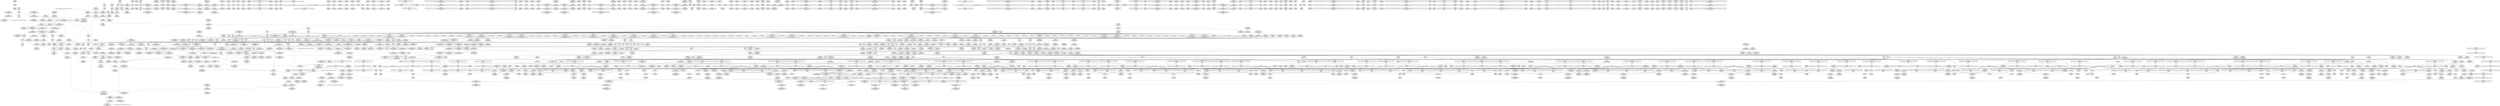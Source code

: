 digraph {
	CE0x5a8ec50 [shape=record,shape=Mrecord,label="{CE0x5a8ec50|task_sid:if.end}"]
	CE0x5a20640 [shape=record,shape=Mrecord,label="{CE0x5a20640|i64*_getelementptr_inbounds_(_11_x_i64_,_11_x_i64_*___llvm_gcov_ctr125,_i64_0,_i64_6)|*Constant*|*SummSink*}"]
	CE0x59df680 [shape=record,shape=Mrecord,label="{CE0x59df680|task_sid:entry|*SummSink*}"]
	CE0x5a06ae0 [shape=record,shape=Mrecord,label="{CE0x5a06ae0|i64*_getelementptr_inbounds_(_11_x_i64_,_11_x_i64_*___llvm_gcov_ctr125,_i64_0,_i64_9)|*Constant*}"]
	CE0x5a7d740 [shape=record,shape=Mrecord,label="{CE0x5a7d740|i64*_getelementptr_inbounds_(_13_x_i64_,_13_x_i64_*___llvm_gcov_ctr126,_i64_0,_i64_12)|*Constant*|*SummSink*}"]
	CE0x5a54a50 [shape=record,shape=Mrecord,label="{CE0x5a54a50|ipc_free_security:security|security/selinux/hooks.c,5097}"]
	CE0x5a6dfc0 [shape=record,shape=Mrecord,label="{CE0x5a6dfc0|task_sid:if.then|*SummSource*}"]
	CE0x5ad8c40 [shape=record,shape=Mrecord,label="{CE0x5ad8c40|i64_1|*Constant*}"]
	CE0x59c79a0 [shape=record,shape=Mrecord,label="{CE0x59c79a0|80:_i32,_112:_i8*,_:_CMRE_96,100_|*MultipleSource*|Function::selinux_msg_queue_alloc_security&Arg::msq::|security/selinux/hooks.c,5157}"]
	CE0x5adf970 [shape=record,shape=Mrecord,label="{CE0x5adf970|i32_2|*Constant*|*SummSink*}"]
	CE0x5b14cb0 [shape=record,shape=Mrecord,label="{CE0x5b14cb0|__preempt_count_sub:tmp2|*SummSink*}"]
	CE0x5a53a30 [shape=record,shape=Mrecord,label="{CE0x5a53a30|__rcu_read_lock:tmp5|include/linux/rcupdate.h,239}"]
	CE0x5a1f480 [shape=record,shape=Mrecord,label="{CE0x5a1f480|current_sid:tmp12|security/selinux/hooks.c,218}"]
	CE0x5adab00 [shape=record,shape=Mrecord,label="{CE0x5adab00|rcu_lock_release:tmp5|include/linux/rcupdate.h,423|*SummSource*}"]
	CE0x5a8c1d0 [shape=record,shape=Mrecord,label="{CE0x5a8c1d0|_ret_void,_!dbg_!27717|include/linux/rcupdate.h,240|*SummSource*}"]
	CE0x59b8730 [shape=record,shape=Mrecord,label="{CE0x59b8730|GLOBAL:current_task|Global_var:current_task}"]
	CE0x59caca0 [shape=record,shape=Mrecord,label="{CE0x59caca0|selinux_msg_queue_alloc_security:tmp7|security/selinux/hooks.c,5159}"]
	CE0x59b7cb0 [shape=record,shape=Mrecord,label="{CE0x59b7cb0|80:_i32,_112:_i8*,_:_CMRE_26,27_}"]
	CE0x59c5360 [shape=record,shape=Mrecord,label="{CE0x59c5360|get_current:tmp1|*SummSink*}"]
	CE0x5b11ef0 [shape=record,shape=Mrecord,label="{CE0x5b11ef0|__preempt_count_add:tmp2}"]
	CE0x5a45d70 [shape=record,shape=Mrecord,label="{CE0x5a45d70|i64_4|*Constant*}"]
	CE0x5b15f90 [shape=record,shape=Mrecord,label="{CE0x5b15f90|__rcu_read_unlock:tmp7|include/linux/rcupdate.h,245|*SummSource*}"]
	CE0x5a341c0 [shape=record,shape=Mrecord,label="{CE0x5a341c0|ipc_free_security:tmp6|security/selinux/hooks.c,5099|*SummSink*}"]
	CE0x5a2ed70 [shape=record,shape=Mrecord,label="{CE0x5a2ed70|i64*_getelementptr_inbounds_(_13_x_i64_,_13_x_i64_*___llvm_gcov_ctr126,_i64_0,_i64_11)|*Constant*|*SummSource*}"]
	CE0x5af7640 [shape=record,shape=Mrecord,label="{CE0x5af7640|__preempt_count_add:tmp6|./arch/x86/include/asm/preempt.h,73}"]
	CE0x5a55010 [shape=record,shape=Mrecord,label="{CE0x5a55010|ipc_free_security:tmp4|*LoadInst*|security/selinux/hooks.c,5097}"]
	CE0x5a87e60 [shape=record,shape=Mrecord,label="{CE0x5a87e60|GLOBAL:rcu_read_unlock|*Constant*}"]
	CE0x59c89b0 [shape=record,shape=Mrecord,label="{CE0x59c89b0|current_sid:tmp8|security/selinux/hooks.c,218}"]
	CE0x59e2530 [shape=record,shape=Mrecord,label="{CE0x59e2530|GLOBAL:kzalloc|*Constant*|*SummSource*}"]
	CE0x5a55b60 [shape=record,shape=Mrecord,label="{CE0x5a55b60|_call_void_rcu_lock_acquire(%struct.lockdep_map*_rcu_lock_map)_#10,_!dbg_!27711|include/linux/rcupdate.h,881|*SummSink*}"]
	CE0x5a74fd0 [shape=record,shape=Mrecord,label="{CE0x5a74fd0|GLOBAL:rcu_lock_map|Global_var:rcu_lock_map}"]
	CE0x5a5f430 [shape=record,shape=Mrecord,label="{CE0x5a5f430|ipc_alloc_security:tmp11|security/selinux/hooks.c,5090|*SummSource*}"]
	CE0x5a4e440 [shape=record,shape=Mrecord,label="{CE0x5a4e440|rcu_read_lock:tmp19|include/linux/rcupdate.h,882|*SummSink*}"]
	CE0x5a60980 [shape=record,shape=Mrecord,label="{CE0x5a60980|kzalloc:tmp|*SummSink*}"]
	CE0x5a24820 [shape=record,shape=Mrecord,label="{CE0x5a24820|i64*_getelementptr_inbounds_(_11_x_i64_,_11_x_i64_*___llvm_gcov_ctr125,_i64_0,_i64_0)|*Constant*}"]
	CE0x5b060e0 [shape=record,shape=Mrecord,label="{CE0x5b060e0|rcu_lock_release:indirectgoto|*SummSource*}"]
	CE0x5ad8740 [shape=record,shape=Mrecord,label="{CE0x5ad8740|__rcu_read_lock:do.body}"]
	CE0x59b9650 [shape=record,shape=Mrecord,label="{CE0x59b9650|get_current:tmp4|./arch/x86/include/asm/current.h,14|*SummSource*}"]
	CE0x5a6ef20 [shape=record,shape=Mrecord,label="{CE0x5a6ef20|cred_sid:security|security/selinux/hooks.c,196}"]
	CE0x5a6a120 [shape=record,shape=Mrecord,label="{CE0x5a6a120|task_sid:tmp11|security/selinux/hooks.c,208}"]
	CE0x5a319f0 [shape=record,shape=Mrecord,label="{CE0x5a319f0|i64*_getelementptr_inbounds_(_11_x_i64_,_11_x_i64_*___llvm_gcov_ctr132,_i64_0,_i64_1)|*Constant*|*SummSource*}"]
	CE0x5a658e0 [shape=record,shape=Mrecord,label="{CE0x5a658e0|kzalloc:bb|*SummSink*}"]
	CE0x5a41bb0 [shape=record,shape=Mrecord,label="{CE0x5a41bb0|_ret_i8*_%call,_!dbg_!27715|include/linux/slab.h,578|*SummSource*}"]
	CE0x5acc920 [shape=record,shape=Mrecord,label="{CE0x5acc920|GLOBAL:rcu_read_unlock.__warned|Global_var:rcu_read_unlock.__warned|*SummSink*}"]
	CE0x5a5ca60 [shape=record,shape=Mrecord,label="{CE0x5a5ca60|rcu_lock_release:bb|*SummSink*}"]
	CE0x5a5e590 [shape=record,shape=Mrecord,label="{CE0x5a5e590|kmalloc:tmp|*SummSink*}"]
	CE0x5a49400 [shape=record,shape=Mrecord,label="{CE0x5a49400|rcu_read_lock:tmp15|include/linux/rcupdate.h,882|*SummSink*}"]
	CE0x5a5d160 [shape=record,shape=Mrecord,label="{CE0x5a5d160|rcu_read_unlock:tmp14|include/linux/rcupdate.h,933|*SummSource*}"]
	CE0x5a69fd0 [shape=record,shape=Mrecord,label="{CE0x5a69fd0|task_sid:tmp10|security/selinux/hooks.c,208|*SummSink*}"]
	CE0x5a28fa0 [shape=record,shape=Mrecord,label="{CE0x5a28fa0|COLLAPSED:_GCMRE___llvm_gcov_ctr301_internal_global_6_x_i64_zeroinitializer:_elem_0:default:}"]
	CE0x5a0f920 [shape=record,shape=Mrecord,label="{CE0x5a0f920|task_sid:call3|security/selinux/hooks.c,208|*SummSink*}"]
	CE0x5a6a2b0 [shape=record,shape=Mrecord,label="{CE0x5a6a2b0|cred_sid:tmp1|*SummSource*}"]
	CE0x5a477c0 [shape=record,shape=Mrecord,label="{CE0x5a477c0|rcu_read_lock:call3|include/linux/rcupdate.h,882|*SummSink*}"]
	CE0x5a15d20 [shape=record,shape=Mrecord,label="{CE0x5a15d20|ipc_free_security:entry|*SummSource*}"]
	CE0x5ace110 [shape=record,shape=Mrecord,label="{CE0x5ace110|rcu_read_unlock:tmp8|include/linux/rcupdate.h,933|*SummSource*}"]
	CE0x5afd1f0 [shape=record,shape=Mrecord,label="{CE0x5afd1f0|__rcu_read_lock:do.end}"]
	CE0x5a4c550 [shape=record,shape=Mrecord,label="{CE0x5a4c550|i8*_getelementptr_inbounds_(_25_x_i8_,_25_x_i8_*_.str45,_i32_0,_i32_0)|*Constant*|*SummSink*}"]
	CE0x5a89dd0 [shape=record,shape=Mrecord,label="{CE0x5a89dd0|task_sid:tmp21|security/selinux/hooks.c,208|*SummSink*}"]
	CE0x59d9f50 [shape=record,shape=Mrecord,label="{CE0x59d9f50|selinux_msg_queue_alloc_security:q_perm|security/selinux/hooks.c,5157}"]
	CE0x5a11ba0 [shape=record,shape=Mrecord,label="{CE0x5a11ba0|i64*_getelementptr_inbounds_(_9_x_i64_,_9_x_i64_*___llvm_gcov_ctr300,_i64_0,_i64_7)|*Constant*|*SummSink*}"]
	CE0x59d9bb0 [shape=record,shape=Mrecord,label="{CE0x59d9bb0|80:_i32,_112:_i8*,_:_CMRE_7,8_}"]
	CE0x5a4b270 [shape=record,shape=Mrecord,label="{CE0x5a4b270|i64*_getelementptr_inbounds_(_4_x_i64_,_4_x_i64_*___llvm_gcov_ctr128,_i64_0,_i64_1)|*Constant*}"]
	CE0x5af1bb0 [shape=record,shape=Mrecord,label="{CE0x5af1bb0|__preempt_count_add:tmp3}"]
	CE0x5a747e0 [shape=record,shape=Mrecord,label="{CE0x5a747e0|rcu_read_lock:land.lhs.true|*SummSource*}"]
	CE0x5a256c0 [shape=record,shape=Mrecord,label="{CE0x5a256c0|current_sid:do.body|*SummSink*}"]
	CE0x5a556a0 [shape=record,shape=Mrecord,label="{CE0x5a556a0|kmalloc:entry}"]
	CE0x5a57f60 [shape=record,shape=Mrecord,label="{CE0x5a57f60|%struct.task_struct*_(%struct.task_struct**)*_asm_movq_%gs:$_1:P_,$0_,_r,im,_dirflag_,_fpsr_,_flags_}"]
	CE0x5a540b0 [shape=record,shape=Mrecord,label="{CE0x5a540b0|GLOBAL:rcu_read_lock.__warned|Global_var:rcu_read_lock.__warned|*SummSource*}"]
	CE0x5a826c0 [shape=record,shape=Mrecord,label="{CE0x5a826c0|task_sid:land.lhs.true}"]
	CE0x5a633d0 [shape=record,shape=Mrecord,label="{CE0x5a633d0|rcu_read_lock:do.end}"]
	"CONST[source:1(input),value:2(dynamic)][purpose:{object}][SrcIdx:13]"
	CE0x5a60d10 [shape=record,shape=Mrecord,label="{CE0x5a60d10|kzalloc:size|Function::kzalloc&Arg::size::|*SummSource*}"]
	CE0x5ae1a60 [shape=record,shape=Mrecord,label="{CE0x5ae1a60|__preempt_count_add:do.body|*SummSink*}"]
	CE0x5a7c2b0 [shape=record,shape=Mrecord,label="{CE0x5a7c2b0|COLLAPSED:_GCMRE___llvm_gcov_ctr131_internal_global_2_x_i64_zeroinitializer:_elem_0:default:}"]
	CE0x59c9930 [shape=record,shape=Mrecord,label="{CE0x59c9930|0:_i8,_:_GCMR_current_sid.__warned_internal_global_i8_0,_section_.data.unlikely_,_align_1:_elem_0:default:}"]
	CE0x5a6ff10 [shape=record,shape=Mrecord,label="{CE0x5a6ff10|rcu_read_lock:do.body|*SummSource*}"]
	CE0x5a76a20 [shape=record,shape=Mrecord,label="{CE0x5a76a20|rcu_read_unlock:tobool|include/linux/rcupdate.h,933|*SummSource*}"]
	CE0x59e74f0 [shape=record,shape=Mrecord,label="{CE0x59e74f0|i32_1|*Constant*|*SummSink*}"]
	CE0x59d9ee0 [shape=record,shape=Mrecord,label="{CE0x59d9ee0|selinux_msg_queue_alloc_security:msq|Function::selinux_msg_queue_alloc_security&Arg::msq::|*SummSink*}"]
	CE0x5a38a10 [shape=record,shape=Mrecord,label="{CE0x5a38a10|current_sid:tmp24|security/selinux/hooks.c,220}"]
	CE0x5a05f80 [shape=record,shape=Mrecord,label="{CE0x5a05f80|0:_i8,_8:_i32,_24:_%struct.selinux_audit_data*,_:_SCMRE_0,1_|*MultipleSource*|security/selinux/hooks.c, 5153|security/selinux/hooks.c,5163}"]
	CE0x5ae1d00 [shape=record,shape=Mrecord,label="{CE0x5ae1d00|__preempt_count_add:do.end|*SummSource*}"]
	CE0x5a0b590 [shape=record,shape=Mrecord,label="{CE0x5a0b590|selinux_msg_queue_alloc_security:tmp13|security/selinux/hooks.c,5168}"]
	CE0x5ace320 [shape=record,shape=Mrecord,label="{CE0x5ace320|rcu_read_unlock:tmp9|include/linux/rcupdate.h,933}"]
	CE0x59e23e0 [shape=record,shape=Mrecord,label="{CE0x59e23e0|ipc_alloc_security:call|security/selinux/hooks.c,5083|*SummSink*}"]
	CE0x59d2140 [shape=record,shape=Mrecord,label="{CE0x59d2140|80:_i32,_112:_i8*,_:_CMRE_176,184_|*MultipleSource*|Function::selinux_msg_queue_alloc_security&Arg::msq::|security/selinux/hooks.c,5157}"]
	CE0x5adc060 [shape=record,shape=Mrecord,label="{CE0x5adc060|__rcu_read_lock:tmp|*SummSink*}"]
	CE0x5a35250 [shape=record,shape=Mrecord,label="{CE0x5a35250|get_current:entry}"]
	CE0x5ad3e50 [shape=record,shape=Mrecord,label="{CE0x5ad3e50|i64*_getelementptr_inbounds_(_11_x_i64_,_11_x_i64_*___llvm_gcov_ctr132,_i64_0,_i64_10)|*Constant*}"]
	CE0x5a87a70 [shape=record,shape=Mrecord,label="{CE0x5a87a70|_ret_i32_%tmp6,_!dbg_!27716|security/selinux/hooks.c,197|*SummSource*}"]
	CE0x5a7a1e0 [shape=record,shape=Mrecord,label="{CE0x5a7a1e0|rcu_read_lock:if.then|*SummSource*}"]
	CE0x5a24990 [shape=record,shape=Mrecord,label="{CE0x5a24990|i64*_getelementptr_inbounds_(_11_x_i64_,_11_x_i64_*___llvm_gcov_ctr125,_i64_0,_i64_0)|*Constant*|*SummSource*}"]
	CE0x5a653a0 [shape=record,shape=Mrecord,label="{CE0x5a653a0|i64_5|*Constant*}"]
	CE0x5a64810 [shape=record,shape=Mrecord,label="{CE0x5a64810|task_sid:tobool4|security/selinux/hooks.c,208}"]
	CE0x5a78650 [shape=record,shape=Mrecord,label="{CE0x5a78650|cred_sid:sid|security/selinux/hooks.c,197|*SummSource*}"]
	CE0x5a68040 [shape=record,shape=Mrecord,label="{CE0x5a68040|task_sid:tmp15|security/selinux/hooks.c,208}"]
	CE0x5aeabb0 [shape=record,shape=Mrecord,label="{CE0x5aeabb0|__preempt_count_sub:do.end|*SummSink*}"]
	CE0x5a14740 [shape=record,shape=Mrecord,label="{CE0x5a14740|selinux_msg_queue_alloc_security:q_perm9|security/selinux/hooks.c,5169|*SummSource*}"]
	CE0x5a28a00 [shape=record,shape=Mrecord,label="{CE0x5a28a00|kzalloc:flags|Function::kzalloc&Arg::flags::|*SummSink*}"]
	CE0x59c5070 [shape=record,shape=Mrecord,label="{CE0x59c5070|selinux_msg_queue_alloc_security:if.end}"]
	CE0x5a6b910 [shape=record,shape=Mrecord,label="{CE0x5a6b910|task_sid:if.end|*SummSink*}"]
	CE0x59c7870 [shape=record,shape=Mrecord,label="{CE0x59c7870|80:_i32,_112:_i8*,_:_CMRE_92,96_|*MultipleSource*|Function::selinux_msg_queue_alloc_security&Arg::msq::|security/selinux/hooks.c,5157}"]
	CE0x6ba72b0 [shape=record,shape=Mrecord,label="{CE0x6ba72b0|80:_i32,_112:_i8*,_:_CMRE_6,7_}"]
	CE0x5a696e0 [shape=record,shape=Mrecord,label="{CE0x5a696e0|task_sid:call|security/selinux/hooks.c,208}"]
	CE0x5ad43e0 [shape=record,shape=Mrecord,label="{CE0x5ad43e0|i64*_getelementptr_inbounds_(_11_x_i64_,_11_x_i64_*___llvm_gcov_ctr132,_i64_0,_i64_10)|*Constant*|*SummSink*}"]
	CE0x5a1aee0 [shape=record,shape=Mrecord,label="{CE0x5a1aee0|rcu_read_unlock:tmp9|include/linux/rcupdate.h,933|*SummSource*}"]
	CE0x5aeaff0 [shape=record,shape=Mrecord,label="{CE0x5aeaff0|__preempt_count_sub:do.end}"]
	CE0x5a4ffc0 [shape=record,shape=Mrecord,label="{CE0x5a4ffc0|cred_sid:bb|*SummSource*}"]
	CE0x5a100b0 [shape=record,shape=Mrecord,label="{CE0x5a100b0|i8*_getelementptr_inbounds_(_25_x_i8_,_25_x_i8_*_.str3,_i32_0,_i32_0)|*Constant*|*SummSink*}"]
	CE0x5a12d00 [shape=record,shape=Mrecord,label="{CE0x5a12d00|selinux_msg_queue_alloc_security:retval.0|*SummSink*}"]
	CE0x5a81720 [shape=record,shape=Mrecord,label="{CE0x5a81720|cred_sid:tmp5|security/selinux/hooks.c,196}"]
	CE0x5adfc50 [shape=record,shape=Mrecord,label="{CE0x5adfc50|__rcu_read_unlock:tmp2|*SummSink*}"]
	CE0x59c4df0 [shape=record,shape=Mrecord,label="{CE0x59c4df0|selinux_msg_queue_alloc_security:if.end|*SummSource*}"]
	CE0x5aff330 [shape=record,shape=Mrecord,label="{CE0x5aff330|_call_void_asm_addl_$1,_%gs:$0_,_*m,ri,*m,_dirflag_,_fpsr_,_flags_(i32*___preempt_count,_i32_%val,_i32*___preempt_count)_#3,_!dbg_!27714,_!srcloc_!27717|./arch/x86/include/asm/preempt.h,72}"]
	CE0x5acbdc0 [shape=record,shape=Mrecord,label="{CE0x5acbdc0|rcu_read_unlock:land.lhs.true}"]
	CE0x5afeb40 [shape=record,shape=Mrecord,label="{CE0x5afeb40|rcu_lock_release:__here|*SummSink*}"]
	CE0x5ad15a0 [shape=record,shape=Mrecord,label="{CE0x5ad15a0|_call_void_lockdep_rcu_suspicious(i8*_getelementptr_inbounds_(_25_x_i8_,_25_x_i8_*_.str45,_i32_0,_i32_0),_i32_934,_i8*_getelementptr_inbounds_(_44_x_i8_,_44_x_i8_*_.str47,_i32_0,_i32_0))_#10,_!dbg_!27726|include/linux/rcupdate.h,933}"]
	CE0x5a656b0 [shape=record,shape=Mrecord,label="{CE0x5a656b0|get_current:tmp2}"]
	CE0x5a31d90 [shape=record,shape=Mrecord,label="{CE0x5a31d90|rcu_read_lock:tmp|*SummSink*}"]
	CE0x5ad2120 [shape=record,shape=Mrecord,label="{CE0x5ad2120|i32_934|*Constant*}"]
	CE0x59c6940 [shape=record,shape=Mrecord,label="{CE0x59c6940|80:_i32,_112:_i8*,_:_CMRE_71,72_}"]
	CE0x5a1b1e0 [shape=record,shape=Mrecord,label="{CE0x5a1b1e0|rcu_read_unlock:tmp10|include/linux/rcupdate.h,933|*SummSource*}"]
	CE0x5b35940 [shape=record,shape=Mrecord,label="{CE0x5b35940|_call_void_mcount()_#3|*SummSource*}"]
	CE0x5a5dca0 [shape=record,shape=Mrecord,label="{CE0x5a5dca0|_call_void_mcount()_#3}"]
	CE0x5a3d600 [shape=record,shape=Mrecord,label="{CE0x5a3d600|task_sid:tmp15|security/selinux/hooks.c,208|*SummSource*}"]
	CE0x5aebac0 [shape=record,shape=Mrecord,label="{CE0x5aebac0|__preempt_count_add:tmp1}"]
	CE0x5aec680 [shape=record,shape=Mrecord,label="{CE0x5aec680|__rcu_read_unlock:tmp4|include/linux/rcupdate.h,244|*SummSink*}"]
	CE0x5a47d30 [shape=record,shape=Mrecord,label="{CE0x5a47d30|i64_7|*Constant*}"]
	CE0x5a09740 [shape=record,shape=Mrecord,label="{CE0x5a09740|selinux_msg_queue_alloc_security:u|security/selinux/hooks.c,5164}"]
	CE0x5a1c180 [shape=record,shape=Mrecord,label="{CE0x5a1c180|i64*_getelementptr_inbounds_(_11_x_i64_,_11_x_i64_*___llvm_gcov_ctr132,_i64_0,_i64_0)|*Constant*|*SummSink*}"]
	CE0x5a3ec20 [shape=record,shape=Mrecord,label="{CE0x5a3ec20|GLOBAL:__llvm_gcov_ctr132|Global_var:__llvm_gcov_ctr132|*SummSink*}"]
	CE0x5a26df0 [shape=record,shape=Mrecord,label="{CE0x5a26df0|i64_8|*Constant*}"]
	CE0x5a26180 [shape=record,shape=Mrecord,label="{CE0x5a26180|current_sid:tmp9|security/selinux/hooks.c,218|*SummSink*}"]
	CE0x5a39a60 [shape=record,shape=Mrecord,label="{CE0x5a39a60|rcu_lock_release:tmp3|*SummSink*}"]
	CE0x5b061a0 [shape=record,shape=Mrecord,label="{CE0x5b061a0|rcu_lock_release:indirectgoto|*SummSink*}"]
	CE0x5a26690 [shape=record,shape=Mrecord,label="{CE0x5a26690|current_sid:land.lhs.true2|*SummSink*}"]
	CE0x5a42e30 [shape=record,shape=Mrecord,label="{CE0x5a42e30|ipc_alloc_security:tmp8|security/selinux/hooks.c,5085|*SummSink*}"]
	CE0x5a45220 [shape=record,shape=Mrecord,label="{CE0x5a45220|rcu_read_lock:tmp8|include/linux/rcupdate.h,882|*SummSource*}"]
	CE0x59b9df0 [shape=record,shape=Mrecord,label="{CE0x59b9df0|i16_27|*Constant*}"]
	CE0x59aed90 [shape=record,shape=Mrecord,label="{CE0x59aed90|_ret_i32_%tmp24,_!dbg_!27742|security/selinux/hooks.c,220|*SummSink*}"]
	CE0x5a89a50 [shape=record,shape=Mrecord,label="{CE0x5a89a50|task_sid:tmp20|security/selinux/hooks.c,208|*SummSink*}"]
	CE0x5a396e0 [shape=record,shape=Mrecord,label="{CE0x5a396e0|i64*_getelementptr_inbounds_(_4_x_i64_,_4_x_i64_*___llvm_gcov_ctr130,_i64_0,_i64_2)|*Constant*|*SummSource*}"]
	CE0x5a56570 [shape=record,shape=Mrecord,label="{CE0x5a56570|ipc_alloc_security:sclass2|security/selinux/hooks.c,5088}"]
	CE0x59ddd40 [shape=record,shape=Mrecord,label="{CE0x59ddd40|i64_3|*Constant*|*SummSink*}"]
	CE0x59d2860 [shape=record,shape=Mrecord,label="{CE0x59d2860|80:_i32,_112:_i8*,_:_CMRE_35,36_}"]
	CE0x5acdbd0 [shape=record,shape=Mrecord,label="{CE0x5acdbd0|rcu_read_unlock:do.body|*SummSink*}"]
	CE0x5ad8260 [shape=record,shape=Mrecord,label="{CE0x5ad8260|_ret_void,_!dbg_!27717|include/linux/rcupdate.h,245|*SummSink*}"]
	CE0x5a615a0 [shape=record,shape=Mrecord,label="{CE0x5a615a0|ipc_alloc_security:tmp1|*SummSink*}"]
	CE0x5a5dae0 [shape=record,shape=Mrecord,label="{CE0x5a5dae0|kzalloc:tmp3}"]
	CE0x5a80a20 [shape=record,shape=Mrecord,label="{CE0x5a80a20|_ret_void,_!dbg_!27735|include/linux/rcupdate.h,884|*SummSource*}"]
	CE0x5ad5e60 [shape=record,shape=Mrecord,label="{CE0x5ad5e60|rcu_lock_release:entry|*SummSource*}"]
	CE0x59df9b0 [shape=record,shape=Mrecord,label="{CE0x59df9b0|task_sid:task|Function::task_sid&Arg::task::|*SummSource*}"]
	CE0x5a13b50 [shape=record,shape=Mrecord,label="{CE0x5a13b50|selinux_msg_queue_alloc_security:tmp16|security/selinux/hooks.c,5169}"]
	CE0x5a6d830 [shape=record,shape=Mrecord,label="{CE0x5a6d830|i64*_getelementptr_inbounds_(_13_x_i64_,_13_x_i64_*___llvm_gcov_ctr126,_i64_0,_i64_1)|*Constant*}"]
	CE0x5a48370 [shape=record,shape=Mrecord,label="{CE0x5a48370|rcu_read_unlock:tmp16|include/linux/rcupdate.h,933}"]
	CE0x59b1f30 [shape=record,shape=Mrecord,label="{CE0x59b1f30|GLOBAL:current_sid|*Constant*}"]
	CE0x5a752b0 [shape=record,shape=Mrecord,label="{CE0x5a752b0|GLOBAL:rcu_lock_map|Global_var:rcu_lock_map|*SummSink*}"]
	CE0x5a5f680 [shape=record,shape=Mrecord,label="{CE0x5a5f680|i32_10|*Constant*}"]
	CE0x5a2f5b0 [shape=record,shape=Mrecord,label="{CE0x5a2f5b0|current_sid:tmp18|security/selinux/hooks.c,218|*SummSink*}"]
	CE0x5a56b30 [shape=record,shape=Mrecord,label="{CE0x5a56b30|ipc_alloc_security:sid3|security/selinux/hooks.c,5089}"]
	CE0x5a44fd0 [shape=record,shape=Mrecord,label="{CE0x5a44fd0|0:_i8,_:_GCMR_rcu_read_lock.__warned_internal_global_i8_0,_section_.data.unlikely_,_align_1:_elem_0:default:}"]
	CE0x5a684c0 [shape=record,shape=Mrecord,label="{CE0x5a684c0|rcu_read_lock:tmp5|include/linux/rcupdate.h,882|*SummSource*}"]
	CE0x59e5240 [shape=record,shape=Mrecord,label="{CE0x59e5240|get_current:tmp4|./arch/x86/include/asm/current.h,14|*SummSink*}"]
	CE0x5a25650 [shape=record,shape=Mrecord,label="{CE0x5a25650|current_sid:do.body|*SummSource*}"]
	CE0x59ad680 [shape=record,shape=Mrecord,label="{CE0x59ad680|GLOBAL:current_sid.__warned|Global_var:current_sid.__warned|*SummSource*}"]
	CE0x5a65830 [shape=record,shape=Mrecord,label="{CE0x5a65830|kzalloc:bb}"]
	CE0x5a64740 [shape=record,shape=Mrecord,label="{CE0x5a64740|task_sid:tmp13|security/selinux/hooks.c,208|*SummSink*}"]
	CE0x5ad3870 [shape=record,shape=Mrecord,label="{CE0x5ad3870|rcu_read_unlock:tmp20|include/linux/rcupdate.h,933|*SummSink*}"]
	CE0x5a72600 [shape=record,shape=Mrecord,label="{CE0x5a72600|cred_sid:tmp5|security/selinux/hooks.c,196|*SummSink*}"]
	CE0x5a68150 [shape=record,shape=Mrecord,label="{CE0x5a68150|GLOBAL:__llvm_gcov_ctr127|Global_var:__llvm_gcov_ctr127|*SummSource*}"]
	CE0x5a6c770 [shape=record,shape=Mrecord,label="{CE0x5a6c770|i64*_getelementptr_inbounds_(_13_x_i64_,_13_x_i64_*___llvm_gcov_ctr126,_i64_0,_i64_1)|*Constant*|*SummSink*}"]
	CE0x5af98b0 [shape=record,shape=Mrecord,label="{CE0x5af98b0|__rcu_read_lock:do.end|*SummSink*}"]
	CE0x5a827e0 [shape=record,shape=Mrecord,label="{CE0x5a827e0|task_sid:land.lhs.true|*SummSource*}"]
	CE0x5aec370 [shape=record,shape=Mrecord,label="{CE0x5aec370|rcu_lock_acquire:bb}"]
	CE0x59e8630 [shape=record,shape=Mrecord,label="{CE0x59e8630|selinux_msg_queue_alloc_security:q_perm4|security/selinux/hooks.c,5164}"]
	CE0x5a1de70 [shape=record,shape=Mrecord,label="{CE0x5a1de70|rcu_read_unlock:tmp3|*SummSink*}"]
	CE0x5ad7220 [shape=record,shape=Mrecord,label="{CE0x5ad7220|_ret_void,_!dbg_!27717|include/linux/rcupdate.h,424|*SummSink*}"]
	CE0x59e5b70 [shape=record,shape=Mrecord,label="{CE0x59e5b70|i32_32768|*Constant*}"]
	CE0x5accf70 [shape=record,shape=Mrecord,label="{CE0x5accf70|i64*_getelementptr_inbounds_(_4_x_i64_,_4_x_i64_*___llvm_gcov_ctr130,_i64_0,_i64_2)|*Constant*}"]
	CE0x5a1f5f0 [shape=record,shape=Mrecord,label="{CE0x5a1f5f0|current_sid:tmp12|security/selinux/hooks.c,218|*SummSource*}"]
	CE0x5a25760 [shape=record,shape=Mrecord,label="{CE0x5a25760|current_sid:do.end}"]
	CE0x59e28d0 [shape=record,shape=Mrecord,label="{CE0x59e28d0|_call_void_mcount()_#3}"]
	CE0x5ad7360 [shape=record,shape=Mrecord,label="{CE0x5ad7360|_call_void___rcu_read_unlock()_#10,_!dbg_!27734|include/linux/rcupdate.h,937}"]
	CE0x59b9230 [shape=record,shape=Mrecord,label="{CE0x59b9230|80:_i32,_112:_i8*,_:_CMRE_21,22_}"]
	CE0x59d7580 [shape=record,shape=Mrecord,label="{CE0x59d7580|get_current:tmp}"]
	CE0x5a32070 [shape=record,shape=Mrecord,label="{CE0x5a32070|rcu_read_lock:tmp1|*SummSource*}"]
	CE0x59e2250 [shape=record,shape=Mrecord,label="{CE0x59e2250|_call_void_mcount()_#3|*SummSource*}"]
	CE0x59c6d20 [shape=record,shape=Mrecord,label="{CE0x59c6d20|selinux_msg_queue_alloc_security:msq|Function::selinux_msg_queue_alloc_security&Arg::msq::}"]
	CE0x59c5fb0 [shape=record,shape=Mrecord,label="{CE0x59c5fb0|selinux_msg_queue_alloc_security:tmp2|security/selinux/hooks.c,5158}"]
	CE0x5a1abb0 [shape=record,shape=Mrecord,label="{CE0x5a1abb0|rcu_lock_acquire:tmp3|*SummSource*}"]
	CE0x5a47330 [shape=record,shape=Mrecord,label="{CE0x5a47330|rcu_read_lock:call3|include/linux/rcupdate.h,882}"]
	CE0x59d6c20 [shape=record,shape=Mrecord,label="{CE0x59d6c20|ipc_alloc_security:tmp6|security/selinux/hooks.c,5084}"]
	CE0x5a1e240 [shape=record,shape=Mrecord,label="{CE0x5a1e240|_call_void_mcount()_#3}"]
	CE0x5a0edc0 [shape=record,shape=Mrecord,label="{CE0x5a0edc0|kmalloc:flags|Function::kmalloc&Arg::flags::}"]
	CE0x5a732e0 [shape=record,shape=Mrecord,label="{CE0x5a732e0|_ret_void,_!dbg_!27720|./arch/x86/include/asm/preempt.h,78|*SummSource*}"]
	CE0x5afb9b0 [shape=record,shape=Mrecord,label="{CE0x5afb9b0|__rcu_read_unlock:bb|*SummSink*}"]
	CE0x59c6020 [shape=record,shape=Mrecord,label="{CE0x59c6020|selinux_msg_queue_alloc_security:tmp2|security/selinux/hooks.c,5158|*SummSource*}"]
	CE0x5a12ec0 [shape=record,shape=Mrecord,label="{CE0x5a12ec0|i64*_getelementptr_inbounds_(_9_x_i64_,_9_x_i64_*___llvm_gcov_ctr300,_i64_0,_i64_8)|*Constant*}"]
	CE0x5a87840 [shape=record,shape=Mrecord,label="{CE0x5a87840|_ret_i32_%tmp6,_!dbg_!27716|security/selinux/hooks.c,197}"]
	CE0x5a498a0 [shape=record,shape=Mrecord,label="{CE0x5a498a0|rcu_read_lock:tmp16|include/linux/rcupdate.h,882|*SummSink*}"]
	CE0x5a42790 [shape=record,shape=Mrecord,label="{CE0x5a42790|ipc_alloc_security:tmp7|security/selinux/hooks.c,5085|*SummSource*}"]
	CE0x59eac20 [shape=record,shape=Mrecord,label="{CE0x59eac20|selinux_msg_queue_alloc_security:q_perm3|security/selinux/hooks.c,5161|*SummSource*}"]
	CE0x5a76390 [shape=record,shape=Mrecord,label="{CE0x5a76390|_ret_void,_!dbg_!27717|include/linux/rcupdate.h,419}"]
	CE0x5acca90 [shape=record,shape=Mrecord,label="{CE0x5acca90|rcu_read_unlock:tmp8|include/linux/rcupdate.h,933}"]
	CE0x59eaac0 [shape=record,shape=Mrecord,label="{CE0x59eaac0|selinux_msg_queue_alloc_security:q_perm3|security/selinux/hooks.c,5161}"]
	CE0x5b16410 [shape=record,shape=Mrecord,label="{CE0x5b16410|__rcu_read_unlock:tmp5|include/linux/rcupdate.h,244|*SummSource*}"]
	CE0x5a7d820 [shape=record,shape=Mrecord,label="{CE0x5a7d820|task_sid:tmp26|security/selinux/hooks.c,208|*SummSink*}"]
	CE0x5a521d0 [shape=record,shape=Mrecord,label="{CE0x5a521d0|rcu_read_unlock:if.end}"]
	CE0x5a5e600 [shape=record,shape=Mrecord,label="{CE0x5a5e600|i64*_getelementptr_inbounds_(_6_x_i64_,_6_x_i64_*___llvm_gcov_ctr301,_i64_0,_i64_4)|*Constant*|*SummSource*}"]
	CE0x59d65b0 [shape=record,shape=Mrecord,label="{CE0x59d65b0|current_sid:tmp5|security/selinux/hooks.c,218}"]
	CE0x5ad2370 [shape=record,shape=Mrecord,label="{CE0x5ad2370|i32_934|*Constant*|*SummSource*}"]
	CE0x5b11fd0 [shape=record,shape=Mrecord,label="{CE0x5b11fd0|__preempt_count_add:tmp2|*SummSink*}"]
	CE0x5a43ff0 [shape=record,shape=Mrecord,label="{CE0x5a43ff0|i64*_getelementptr_inbounds_(_2_x_i64_,_2_x_i64_*___llvm_gcov_ctr302,_i64_0,_i64_1)|*Constant*}"]
	CE0x5a88b90 [shape=record,shape=Mrecord,label="{CE0x5a88b90|_ret_void,_!dbg_!27735|include/linux/rcupdate.h,938}"]
	CE0x5b052e0 [shape=record,shape=Mrecord,label="{CE0x5b052e0|i8*_undef|*Constant*|*SummSource*}"]
	CE0x5a30bd0 [shape=record,shape=Mrecord,label="{CE0x5a30bd0|kmalloc:call|include/linux/slab.h,429|*SummSink*}"]
	CE0x5afc280 [shape=record,shape=Mrecord,label="{CE0x5afc280|GLOBAL:lock_release|*Constant*}"]
	CE0x5ae1280 [shape=record,shape=Mrecord,label="{CE0x5ae1280|i64*_getelementptr_inbounds_(_4_x_i64_,_4_x_i64_*___llvm_gcov_ctr128,_i64_0,_i64_1)|*Constant*|*SummSource*}"]
	CE0x59e0670 [shape=record,shape=Mrecord,label="{CE0x59e0670|current_sid:land.lhs.true|*SummSource*}"]
	CE0x59c5260 [shape=record,shape=Mrecord,label="{CE0x59c5260|selinux_msg_queue_alloc_security:if.end10}"]
	CE0x59e5380 [shape=record,shape=Mrecord,label="{CE0x59e5380|_call_void_mcount()_#3}"]
	CE0x5ae57c0 [shape=record,shape=Mrecord,label="{CE0x5ae57c0|rcu_lock_acquire:tmp5|include/linux/rcupdate.h,418}"]
	CE0x5a4c040 [shape=record,shape=Mrecord,label="{CE0x5a4c040|i8*_getelementptr_inbounds_(_25_x_i8_,_25_x_i8_*_.str45,_i32_0,_i32_0)|*Constant*}"]
	CE0x5a2e010 [shape=record,shape=Mrecord,label="{CE0x5a2e010|task_sid:tmp24|security/selinux/hooks.c,208}"]
	CE0x5a116a0 [shape=record,shape=Mrecord,label="{CE0x5a116a0|i64*_getelementptr_inbounds_(_9_x_i64_,_9_x_i64_*___llvm_gcov_ctr300,_i64_0,_i64_6)|*Constant*|*SummSink*}"]
	CE0x5a6d140 [shape=record,shape=Mrecord,label="{CE0x5a6d140|i32_77|*Constant*}"]
	CE0x5a47640 [shape=record,shape=Mrecord,label="{CE0x5a47640|rcu_read_lock:call3|include/linux/rcupdate.h,882|*SummSource*}"]
	CE0x59bac00 [shape=record,shape=Mrecord,label="{CE0x59bac00|GLOBAL:__llvm_gcov_ctr125|Global_var:__llvm_gcov_ctr125|*SummSink*}"]
	CE0x5a502b0 [shape=record,shape=Mrecord,label="{CE0x5a502b0|i64*_getelementptr_inbounds_(_2_x_i64_,_2_x_i64_*___llvm_gcov_ctr131,_i64_0,_i64_0)|*Constant*}"]
	CE0x5a13bc0 [shape=record,shape=Mrecord,label="{CE0x5a13bc0|selinux_msg_queue_alloc_security:tmp16|security/selinux/hooks.c,5169|*SummSource*}"]
	CE0x5a2ea40 [shape=record,shape=Mrecord,label="{CE0x5a2ea40|task_sid:tmp25|security/selinux/hooks.c,208}"]
	CE0x59cce10 [shape=record,shape=Mrecord,label="{CE0x59cce10|get_current:tmp3}"]
	CE0x5a09190 [shape=record,shape=Mrecord,label="{CE0x5a09190|selinux_msg_queue_alloc_security:key|security/selinux/hooks.c,5164|*SummSink*}"]
	CE0x5a8ed30 [shape=record,shape=Mrecord,label="{CE0x5a8ed30|task_sid:if.end|*SummSource*}"]
	CE0x5b26d60 [shape=record,shape=Mrecord,label="{CE0x5b26d60|i64*_getelementptr_inbounds_(_4_x_i64_,_4_x_i64_*___llvm_gcov_ctr135,_i64_0,_i64_1)|*Constant*|*SummSource*}"]
	CE0x5a2a650 [shape=record,shape=Mrecord,label="{CE0x5a2a650|rcu_read_unlock:call|include/linux/rcupdate.h,933}"]
	CE0x5a64a70 [shape=record,shape=Mrecord,label="{CE0x5a64a70|i64*_getelementptr_inbounds_(_2_x_i64_,_2_x_i64_*___llvm_gcov_ctr182,_i64_0,_i64_0)|*Constant*|*SummSource*}"]
	CE0x5a40cb0 [shape=record,shape=Mrecord,label="{CE0x5a40cb0|ipc_alloc_security:tmp10|security/selinux/hooks.c,5087}"]
	CE0x5a1bfa0 [shape=record,shape=Mrecord,label="{CE0x5a1bfa0|i64*_getelementptr_inbounds_(_11_x_i64_,_11_x_i64_*___llvm_gcov_ctr132,_i64_0,_i64_0)|*Constant*|*SummSource*}"]
	CE0x5ae8100 [shape=record,shape=Mrecord,label="{CE0x5ae8100|rcu_lock_release:tmp7}"]
	CE0x5a64d10 [shape=record,shape=Mrecord,label="{CE0x5a64d10|kmalloc:tmp1}"]
	CE0x59e6190 [shape=record,shape=Mrecord,label="{CE0x59e6190|selinux_msg_queue_alloc_security:tmp5|security/selinux/hooks.c,5158|*SummSource*}"]
	CE0x5a76140 [shape=record,shape=Mrecord,label="{CE0x5a76140|rcu_lock_acquire:map|Function::rcu_lock_acquire&Arg::map::|*SummSource*}"]
	CE0x5addab0 [shape=record,shape=Mrecord,label="{CE0x5addab0|__preempt_count_add:bb|*SummSource*}"]
	CE0x59e5810 [shape=record,shape=Mrecord,label="{CE0x59e5810|kzalloc:tmp3|*SummSink*}"]
	CE0x59e2f60 [shape=record,shape=Mrecord,label="{CE0x59e2f60|i32_32768|*Constant*|*SummSink*}"]
	CE0x5a37610 [shape=record,shape=Mrecord,label="{CE0x5a37610|current_sid:tmp23|security/selinux/hooks.c,218|*SummSink*}"]
	CE0x5a3ab40 [shape=record,shape=Mrecord,label="{CE0x5a3ab40|rcu_lock_release:tmp|*SummSource*}"]
	CE0x5a75b90 [shape=record,shape=Mrecord,label="{CE0x5a75b90|rcu_read_lock:tobool|include/linux/rcupdate.h,882|*SummSource*}"]
	CE0x5a42b70 [shape=record,shape=Mrecord,label="{CE0x5a42b70|i64*_getelementptr_inbounds_(_6_x_i64_,_6_x_i64_*___llvm_gcov_ctr301,_i64_0,_i64_4)|*Constant*}"]
	CE0x5ae1b90 [shape=record,shape=Mrecord,label="{CE0x5ae1b90|__preempt_count_add:do.end}"]
	CE0x5a1ebe0 [shape=record,shape=Mrecord,label="{CE0x5a1ebe0|current_sid:tmp2|*SummSource*}"]
	CE0x5adf630 [shape=record,shape=Mrecord,label="{CE0x5adf630|i64*_getelementptr_inbounds_(_4_x_i64_,_4_x_i64_*___llvm_gcov_ctr130,_i64_0,_i64_3)|*Constant*}"]
	CE0x59c1a30 [shape=record,shape=Mrecord,label="{CE0x59c1a30|current_sid:land.lhs.true2|*SummSource*}"]
	CE0x5adb5f0 [shape=record,shape=Mrecord,label="{CE0x5adb5f0|__preempt_count_sub:val|Function::__preempt_count_sub&Arg::val::|*SummSource*}"]
	CE0x59d4540 [shape=record,shape=Mrecord,label="{CE0x59d4540|80:_i32,_112:_i8*,_:_CMRE_120,128_|*MultipleSource*|Function::selinux_msg_queue_alloc_security&Arg::msq::|security/selinux/hooks.c,5157}"]
	CE0x59eced0 [shape=record,shape=Mrecord,label="{CE0x59eced0|selinux_msg_queue_alloc_security:security|security/selinux/hooks.c,5161}"]
	CE0x5a74490 [shape=record,shape=Mrecord,label="{CE0x5a74490|rcu_read_unlock:if.then}"]
	CE0x6c64250 [shape=record,shape=Mrecord,label="{CE0x6c64250|selinux_msg_queue_alloc_security:if.then8}"]
	CE0x5a2c3a0 [shape=record,shape=Mrecord,label="{CE0x5a2c3a0|ipc_alloc_security:tmp12|security/selinux/hooks.c,5093}"]
	CE0x5a08f30 [shape=record,shape=Mrecord,label="{CE0x5a08f30|selinux_msg_queue_alloc_security:call6|security/selinux/hooks.c,5166}"]
	CE0x59ae4d0 [shape=record,shape=Mrecord,label="{CE0x59ae4d0|_call_void_mcount()_#3|*SummSink*}"]
	CE0x59e27c0 [shape=record,shape=Mrecord,label="{CE0x59e27c0|ipc_free_security:tmp3|*SummSink*}"]
	CE0x5a43200 [shape=record,shape=Mrecord,label="{CE0x5a43200|kzalloc:tmp2|*SummSource*}"]
	CE0x59e7b20 [shape=record,shape=Mrecord,label="{CE0x59e7b20|i8_4|*Constant*}"]
	CE0x5a286d0 [shape=record,shape=Mrecord,label="{CE0x5a286d0|i32_208|*Constant*|*SummSink*}"]
	CE0x5afd650 [shape=record,shape=Mrecord,label="{CE0x5afd650|__rcu_read_lock:do.end|*SummSource*}"]
	CE0x5acb560 [shape=record,shape=Mrecord,label="{CE0x5acb560|rcu_read_unlock:bb}"]
	CE0x5a88110 [shape=record,shape=Mrecord,label="{CE0x5a88110|_call_void_rcu_read_unlock()_#10,_!dbg_!27748|security/selinux/hooks.c,209|*SummSource*}"]
	CE0x5a4a010 [shape=record,shape=Mrecord,label="{CE0x5a4a010|i64*_getelementptr_inbounds_(_11_x_i64_,_11_x_i64_*___llvm_gcov_ctr127,_i64_0,_i64_8)|*Constant*|*SummSink*}"]
	CE0x5af1dd0 [shape=record,shape=Mrecord,label="{CE0x5af1dd0|__preempt_count_add:tmp3|*SummSink*}"]
	CE0x5a30aa0 [shape=record,shape=Mrecord,label="{CE0x5a30aa0|current_sid:call4|security/selinux/hooks.c,218|*SummSink*}"]
	CE0x5afacd0 [shape=record,shape=Mrecord,label="{CE0x5afacd0|__rcu_read_unlock:do.end}"]
	CE0x59e4d00 [shape=record,shape=Mrecord,label="{CE0x59e4d00|i8*_getelementptr_inbounds_(_25_x_i8_,_25_x_i8_*_.str3,_i32_0,_i32_0)|*Constant*}"]
	CE0x5a7e4f0 [shape=record,shape=Mrecord,label="{CE0x5a7e4f0|GLOBAL:cred_sid|*Constant*|*SummSource*}"]
	CE0x59de700 [shape=record,shape=Mrecord,label="{CE0x59de700|kzalloc:size|Function::kzalloc&Arg::size::}"]
	CE0x5a80320 [shape=record,shape=Mrecord,label="{CE0x5a80320|task_sid:tmp2}"]
	CE0x59b9360 [shape=record,shape=Mrecord,label="{CE0x59b9360|80:_i32,_112:_i8*,_:_CMRE_22,23_}"]
	CE0x5afcf90 [shape=record,shape=Mrecord,label="{CE0x5afcf90|i64*_getelementptr_inbounds_(_4_x_i64_,_4_x_i64_*___llvm_gcov_ctr128,_i64_0,_i64_2)|*Constant*|*SummSink*}"]
	CE0x5a23660 [shape=record,shape=Mrecord,label="{CE0x5a23660|ipc_free_security:tmp1}"]
	CE0x5ad7a00 [shape=record,shape=Mrecord,label="{CE0x5ad7a00|__rcu_read_unlock:entry}"]
	CE0x59de610 [shape=record,shape=Mrecord,label="{CE0x59de610|i64_8|*Constant*|*SummSink*}"]
	CE0x5b19ab0 [shape=record,shape=Mrecord,label="{CE0x5b19ab0|GLOBAL:__preempt_count|Global_var:__preempt_count|*SummSource*}"]
	CE0x59e0920 [shape=record,shape=Mrecord,label="{CE0x59e0920|selinux_msg_queue_alloc_security:tmp20|security/selinux/hooks.c,5173|*SummSink*}"]
	CE0x5ae2e00 [shape=record,shape=Mrecord,label="{CE0x5ae2e00|_call_void_mcount()_#3}"]
	CE0x5a6bfc0 [shape=record,shape=Mrecord,label="{CE0x5a6bfc0|task_sid:real_cred|security/selinux/hooks.c,208|*SummSource*}"]
	CE0x5a74520 [shape=record,shape=Mrecord,label="{CE0x5a74520|rcu_read_unlock:if.then|*SummSource*}"]
	CE0x5aead30 [shape=record,shape=Mrecord,label="{CE0x5aead30|__preempt_count_sub:bb|*SummSink*}"]
	CE0x5afbe50 [shape=record,shape=Mrecord,label="{CE0x5afbe50|_call_void_asm_sideeffect_,_memory_,_dirflag_,_fpsr_,_flags_()_#3,_!dbg_!27711,_!srcloc_!27714|include/linux/rcupdate.h,244|*SummSink*}"]
	CE0x5ad64f0 [shape=record,shape=Mrecord,label="{CE0x5ad64f0|i64*_getelementptr_inbounds_(_11_x_i64_,_11_x_i64_*___llvm_gcov_ctr132,_i64_0,_i64_9)|*Constant*}"]
	CE0x5b18ba0 [shape=record,shape=Mrecord,label="{CE0x5b18ba0|i64_1|*Constant*}"]
	CE0x59d4140 [shape=record,shape=Mrecord,label="{CE0x59d4140|selinux_msg_queue_alloc_security:tmp4|security/selinux/hooks.c,5158|*SummSink*}"]
	CE0x59db880 [shape=record,shape=Mrecord,label="{CE0x59db880|ipc_alloc_security:sclass|Function::ipc_alloc_security&Arg::sclass::|*SummSink*}"]
	CE0x5ad4330 [shape=record,shape=Mrecord,label="{CE0x5ad4330|i64*_getelementptr_inbounds_(_11_x_i64_,_11_x_i64_*___llvm_gcov_ctr132,_i64_0,_i64_10)|*Constant*|*SummSource*}"]
	CE0x5a8b940 [shape=record,shape=Mrecord,label="{CE0x5a8b940|__rcu_read_lock:tmp4|include/linux/rcupdate.h,239|*SummSource*}"]
	CE0x59dece0 [shape=record,shape=Mrecord,label="{CE0x59dece0|current_sid:tmp|*SummSink*}"]
	CE0x5a71900 [shape=record,shape=Mrecord,label="{CE0x5a71900|kzalloc:tmp}"]
	CE0x59d7450 [shape=record,shape=Mrecord,label="{CE0x59d7450|get_current:tmp2|*SummSink*}"]
	CE0x5a404b0 [shape=record,shape=Mrecord,label="{CE0x5a404b0|rcu_read_unlock:land.lhs.true2}"]
	CE0x5a29c60 [shape=record,shape=Mrecord,label="{CE0x5a29c60|rcu_read_unlock:tmp|*SummSink*}"]
	CE0x59dca10 [shape=record,shape=Mrecord,label="{CE0x59dca10|ipc_alloc_security:perm|Function::ipc_alloc_security&Arg::perm::|*SummSource*}"]
	CE0x5adff70 [shape=record,shape=Mrecord,label="{CE0x5adff70|i64_ptrtoint_(i8*_blockaddress(_rcu_lock_acquire,_%__here)_to_i64)|*Constant*}"]
	CE0x5a236d0 [shape=record,shape=Mrecord,label="{CE0x5a236d0|ipc_free_security:tmp1|*SummSource*}"]
	CE0x5a2c6a0 [shape=record,shape=Mrecord,label="{CE0x5a2c6a0|ipc_alloc_security:tmp12|security/selinux/hooks.c,5093|*SummSink*}"]
	CE0x5a32690 [shape=record,shape=Mrecord,label="{CE0x5a32690|GLOBAL:__kmalloc|*Constant*}"]
	CE0x5a8ea70 [shape=record,shape=Mrecord,label="{CE0x5a8ea70|task_sid:land.lhs.true2}"]
	CE0x5a394c0 [shape=record,shape=Mrecord,label="{CE0x5a394c0|i64*_getelementptr_inbounds_(_4_x_i64_,_4_x_i64_*___llvm_gcov_ctr130,_i64_0,_i64_2)|*Constant*|*SummSink*}"]
	CE0x5ad5a60 [shape=record,shape=Mrecord,label="{CE0x5ad5a60|GLOBAL:rcu_lock_release|*Constant*|*SummSink*}"]
	CE0x59dc9a0 [shape=record,shape=Mrecord,label="{CE0x59dc9a0|ipc_alloc_security:perm|Function::ipc_alloc_security&Arg::perm::}"]
	CE0x5a75c00 [shape=record,shape=Mrecord,label="{CE0x5a75c00|rcu_read_unlock:tmp8|include/linux/rcupdate.h,933|*SummSink*}"]
	CE0x5a632c0 [shape=record,shape=Mrecord,label="{CE0x5a632c0|rcu_read_lock:bb|*SummSink*}"]
	CE0x5adb050 [shape=record,shape=Mrecord,label="{CE0x5adb050|_call_void_lock_release(%struct.lockdep_map*_%map,_i32_1,_i64_ptrtoint_(i8*_blockaddress(_rcu_lock_release,_%__here)_to_i64))_#10,_!dbg_!27716|include/linux/rcupdate.h,423|*SummSource*}"]
	CE0x5b006f0 [shape=record,shape=Mrecord,label="{CE0x5b006f0|i64*_getelementptr_inbounds_(_4_x_i64_,_4_x_i64_*___llvm_gcov_ctr128,_i64_0,_i64_0)|*Constant*|*SummSink*}"]
	CE0x5a33360 [shape=record,shape=Mrecord,label="{CE0x5a33360|ipc_free_security:tmp5|security/selinux/hooks.c,5097}"]
	CE0x59c3390 [shape=record,shape=Mrecord,label="{CE0x59c3390|selinux_msg_queue_alloc_security:call2|security/selinux/hooks.c,5157|*SummSink*}"]
	CE0x59cd060 [shape=record,shape=Mrecord,label="{CE0x59cd060|_ret_%struct.task_struct*_%tmp4,_!dbg_!27714|./arch/x86/include/asm/current.h,14|*SummSource*}"]
	CE0x5acb0f0 [shape=record,shape=Mrecord,label="{CE0x5acb0f0|i64*_getelementptr_inbounds_(_4_x_i64_,_4_x_i64_*___llvm_gcov_ctr133,_i64_0,_i64_1)|*Constant*|*SummSource*}"]
	CE0x5a3a0c0 [shape=record,shape=Mrecord,label="{CE0x5a3a0c0|i64*_getelementptr_inbounds_(_4_x_i64_,_4_x_i64_*___llvm_gcov_ctr134,_i64_0,_i64_2)|*Constant*|*SummSource*}"]
	CE0x5a78cb0 [shape=record,shape=Mrecord,label="{CE0x5a78cb0|cred_sid:tmp6|security/selinux/hooks.c,197}"]
	CE0x5accdf0 [shape=record,shape=Mrecord,label="{CE0x5accdf0|_call_void_mcount()_#3|*SummSource*}"]
	CE0x5a24a90 [shape=record,shape=Mrecord,label="{CE0x5a24a90|_call_void_rcu_read_lock()_#10,_!dbg_!27712|security/selinux/hooks.c,207|*SummSink*}"]
	CE0x5a5c640 [shape=record,shape=Mrecord,label="{CE0x5a5c640|rcu_read_unlock:call|include/linux/rcupdate.h,933|*SummSink*}"]
	CE0x5a73e10 [shape=record,shape=Mrecord,label="{CE0x5a73e10|i64_0|*Constant*}"]
	CE0x5a3d670 [shape=record,shape=Mrecord,label="{CE0x5a3d670|task_sid:tmp15|security/selinux/hooks.c,208|*SummSink*}"]
	CE0x5a2a500 [shape=record,shape=Mrecord,label="{CE0x5a2a500|_call_void_mcount()_#3|*SummSink*}"]
	CE0x5b15300 [shape=record,shape=Mrecord,label="{CE0x5b15300|i64*_getelementptr_inbounds_(_4_x_i64_,_4_x_i64_*___llvm_gcov_ctr134,_i64_0,_i64_3)|*Constant*|*SummSource*}"]
	CE0x5a68740 [shape=record,shape=Mrecord,label="{CE0x5a68740|rcu_read_lock:tmp5|include/linux/rcupdate.h,882|*SummSink*}"]
	CE0x5a815f0 [shape=record,shape=Mrecord,label="{CE0x5a815f0|cred_sid:tmp4|*LoadInst*|security/selinux/hooks.c,196|*SummSource*}"]
	CE0x5a23df0 [shape=record,shape=Mrecord,label="{CE0x5a23df0|current_sid:tmp8|security/selinux/hooks.c,218|*SummSink*}"]
	CE0x5a46ba0 [shape=record,shape=Mrecord,label="{CE0x5a46ba0|rcu_read_lock:tmp11|include/linux/rcupdate.h,882|*SummSource*}"]
	CE0x5afe110 [shape=record,shape=Mrecord,label="{CE0x5afe110|__preempt_count_sub:tmp6|./arch/x86/include/asm/preempt.h,78|*SummSource*}"]
	CE0x5a075e0 [shape=record,shape=Mrecord,label="{CE0x5a075e0|selinux_msg_queue_alloc_security:tmp11|security/selinux/hooks.c,5166|*SummSource*}"]
	CE0x5a40390 [shape=record,shape=Mrecord,label="{CE0x5a40390|rcu_read_unlock:if.end|*SummSink*}"]
	CE0x5a0eec0 [shape=record,shape=Mrecord,label="{CE0x5a0eec0|kmalloc:flags|Function::kmalloc&Arg::flags::|*SummSource*}"]
	CE0x5a3bed0 [shape=record,shape=Mrecord,label="{CE0x5a3bed0|rcu_lock_acquire:entry|*SummSink*}"]
	CE0x5a3c7a0 [shape=record,shape=Mrecord,label="{CE0x5a3c7a0|rcu_read_unlock:tmp2}"]
	CE0x5a1ad70 [shape=record,shape=Mrecord,label="{CE0x5a1ad70|_call_void_mcount()_#3}"]
	CE0x59d5e90 [shape=record,shape=Mrecord,label="{CE0x59d5e90|GLOBAL:get_current|*Constant*|*SummSink*}"]
	CE0x5a8d820 [shape=record,shape=Mrecord,label="{CE0x5a8d820|kmalloc:tmp2|*SummSink*}"]
	CE0x5b18a50 [shape=record,shape=Mrecord,label="{CE0x5b18a50|i64*_getelementptr_inbounds_(_4_x_i64_,_4_x_i64_*___llvm_gcov_ctr129,_i64_0,_i64_0)|*Constant*|*SummSource*}"]
	CE0x5aeb980 [shape=record,shape=Mrecord,label="{CE0x5aeb980|__rcu_read_unlock:bb}"]
	CE0x5ae2cf0 [shape=record,shape=Mrecord,label="{CE0x5ae2cf0|__rcu_read_unlock:tmp3|*SummSink*}"]
	CE0x5a3b250 [shape=record,shape=Mrecord,label="{CE0x5a3b250|i64*_getelementptr_inbounds_(_4_x_i64_,_4_x_i64_*___llvm_gcov_ctr130,_i64_0,_i64_0)|*Constant*|*SummSource*}"]
	CE0x5a75490 [shape=record,shape=Mrecord,label="{CE0x5a75490|cred_sid:tmp6|security/selinux/hooks.c,197|*SummSink*}"]
	CE0x5a0f0c0 [shape=record,shape=Mrecord,label="{CE0x5a0f0c0|_ret_i8*_%call,_!dbg_!27714|include/linux/slab.h,429}"]
	CE0x5b0d6e0 [shape=record,shape=Mrecord,label="{CE0x5b0d6e0|__preempt_count_sub:do.end|*SummSource*}"]
	CE0x5a55550 [shape=record,shape=Mrecord,label="{CE0x5a55550|GLOBAL:kmalloc|*Constant*|*SummSource*}"]
	CE0x5adafe0 [shape=record,shape=Mrecord,label="{CE0x5adafe0|_call_void_lock_release(%struct.lockdep_map*_%map,_i32_1,_i64_ptrtoint_(i8*_blockaddress(_rcu_lock_release,_%__here)_to_i64))_#10,_!dbg_!27716|include/linux/rcupdate.h,423}"]
	CE0x5acc7f0 [shape=record,shape=Mrecord,label="{CE0x5acc7f0|GLOBAL:rcu_read_unlock.__warned|Global_var:rcu_read_unlock.__warned|*SummSource*}"]
	CE0x5a14a60 [shape=record,shape=Mrecord,label="{CE0x5a14a60|_call_void_ipc_free_security(%struct.kern_ipc_perm*_%q_perm9)_#10,_!dbg_!27743|security/selinux/hooks.c,5169}"]
	CE0x59ebba0 [shape=record,shape=Mrecord,label="{CE0x59ebba0|current_sid:tmp15|security/selinux/hooks.c,218|*SummSource*}"]
	CE0x59c0ba0 [shape=record,shape=Mrecord,label="{CE0x59c0ba0|rcu_read_unlock:if.then|*SummSink*}"]
	CE0x5a6dee0 [shape=record,shape=Mrecord,label="{CE0x5a6dee0|task_sid:if.then}"]
	CE0x5ad6be0 [shape=record,shape=Mrecord,label="{CE0x5ad6be0|rcu_lock_release:map|Function::rcu_lock_release&Arg::map::|*SummSource*}"]
	CE0x59bd6f0 [shape=record,shape=Mrecord,label="{CE0x59bd6f0|COLLAPSED:_GCMRE___llvm_gcov_ctr300_internal_global_9_x_i64_zeroinitializer:_elem_0:default:}"]
	CE0x59d49f0 [shape=record,shape=Mrecord,label="{CE0x59d49f0|80:_i32,_112:_i8*,_:_CMRE_29,30_}"]
	CE0x59d3cb0 [shape=record,shape=Mrecord,label="{CE0x59d3cb0|80:_i32,_112:_i8*,_:_CMRE_208,216_|*MultipleSource*|Function::selinux_msg_queue_alloc_security&Arg::msq::|security/selinux/hooks.c,5157}"]
	CE0x5a8b240 [shape=record,shape=Mrecord,label="{CE0x5a8b240|void_(i32*,_i32,_i32*)*_asm_addl_$1,_%gs:$0_,_*m,ri,*m,_dirflag_,_fpsr_,_flags_|*SummSink*}"]
	CE0x5a48900 [shape=record,shape=Mrecord,label="{CE0x5a48900|rcu_read_lock:tmp13|include/linux/rcupdate.h,882|*SummSource*}"]
	CE0x5a54230 [shape=record,shape=Mrecord,label="{CE0x5a54230|GLOBAL:rcu_read_lock.__warned|Global_var:rcu_read_lock.__warned|*SummSink*}"]
	CE0x59e5080 [shape=record,shape=Mrecord,label="{CE0x59e5080|_call_void_lockdep_rcu_suspicious(i8*_getelementptr_inbounds_(_25_x_i8_,_25_x_i8_*_.str3,_i32_0,_i32_0),_i32_218,_i8*_getelementptr_inbounds_(_45_x_i8_,_45_x_i8_*_.str12,_i32_0,_i32_0))_#10,_!dbg_!27727|security/selinux/hooks.c,218|*SummSource*}"]
	CE0x59b8630 [shape=record,shape=Mrecord,label="{CE0x59b8630|get_current:tmp|*SummSource*}"]
	CE0x5a39b60 [shape=record,shape=Mrecord,label="{CE0x5a39b60|__rcu_read_unlock:tmp1}"]
	CE0x5a6db70 [shape=record,shape=Mrecord,label="{CE0x5a6db70|_call_void_mcount()_#3|*SummSource*}"]
	CE0x59eb6b0 [shape=record,shape=Mrecord,label="{CE0x59eb6b0|i32_10|*Constant*|*SummSource*}"]
	CE0x59e3850 [shape=record,shape=Mrecord,label="{CE0x59e3850|i64*_getelementptr_inbounds_(_2_x_i64_,_2_x_i64_*___llvm_gcov_ctr182,_i64_0,_i64_1)|*Constant*|*SummSource*}"]
	CE0x59c0380 [shape=record,shape=Mrecord,label="{CE0x59c0380|rcu_read_unlock:tobool1|include/linux/rcupdate.h,933}"]
	CE0x5a0c100 [shape=record,shape=Mrecord,label="{CE0x5a0c100|selinux_msg_queue_alloc_security:tmp14|security/selinux/hooks.c,5168}"]
	CE0x5a379c0 [shape=record,shape=Mrecord,label="{CE0x5a379c0|i32_1|*Constant*}"]
	CE0x59df580 [shape=record,shape=Mrecord,label="{CE0x59df580|task_sid:entry|*SummSource*}"]
	CE0x5a60de0 [shape=record,shape=Mrecord,label="{CE0x5a60de0|kzalloc:size|Function::kzalloc&Arg::size::|*SummSink*}"]
	CE0x5a6e410 [shape=record,shape=Mrecord,label="{CE0x5a6e410|kmalloc:tmp3|*SummSink*}"]
	CE0x5a66c80 [shape=record,shape=Mrecord,label="{CE0x5a66c80|task_sid:tmp13|security/selinux/hooks.c,208}"]
	CE0x59da320 [shape=record,shape=Mrecord,label="{CE0x59da320|current_sid:tmp}"]
	CE0x5b18940 [shape=record,shape=Mrecord,label="{CE0x5b18940|__preempt_count_sub:tmp1|*SummSource*}"]
	CE0x5b15a30 [shape=record,shape=Mrecord,label="{CE0x5b15a30|__rcu_read_unlock:tmp6|include/linux/rcupdate.h,245|*SummSource*}"]
	CE0x5a5e2d0 [shape=record,shape=Mrecord,label="{CE0x5a5e2d0|COLLAPSED:_GCMRE___llvm_gcov_ctr109_internal_global_2_x_i64_zeroinitializer:_elem_0:default:}"]
	CE0x59b30d0 [shape=record,shape=Mrecord,label="{CE0x59b30d0|selinux_msg_queue_alloc_security:bb|*SummSink*}"]
	CE0x5acbaa0 [shape=record,shape=Mrecord,label="{CE0x5acbaa0|i64*_getelementptr_inbounds_(_4_x_i64_,_4_x_i64_*___llvm_gcov_ctr128,_i64_0,_i64_3)|*Constant*|*SummSink*}"]
	CE0x5a2b090 [shape=record,shape=Mrecord,label="{CE0x5a2b090|GLOBAL:__preempt_count_sub|*Constant*|*SummSink*}"]
	CE0x5a338f0 [shape=record,shape=Mrecord,label="{CE0x5a338f0|ipc_free_security:security1|security/selinux/hooks.c,5098}"]
	CE0x5a642a0 [shape=record,shape=Mrecord,label="{CE0x5a642a0|i64*_getelementptr_inbounds_(_2_x_i64_,_2_x_i64_*___llvm_gcov_ctr109,_i64_0,_i64_1)|*Constant*|*SummSink*}"]
	CE0x5a53bb0 [shape=record,shape=Mrecord,label="{CE0x5a53bb0|__rcu_read_lock:tmp5|include/linux/rcupdate.h,239|*SummSource*}"]
	CE0x5a36460 [shape=record,shape=Mrecord,label="{CE0x5a36460|i32_22|*Constant*|*SummSource*}"]
	CE0x5a34d20 [shape=record,shape=Mrecord,label="{CE0x5a34d20|task_sid:do.end6|*SummSource*}"]
	CE0x59ad800 [shape=record,shape=Mrecord,label="{CE0x59ad800|GLOBAL:current_sid.__warned|Global_var:current_sid.__warned|*SummSink*}"]
	CE0x5a8c530 [shape=record,shape=Mrecord,label="{CE0x5a8c530|task_sid:tmp5|security/selinux/hooks.c,208|*SummSource*}"]
	CE0x5ad2af0 [shape=record,shape=Mrecord,label="{CE0x5ad2af0|i8*_getelementptr_inbounds_(_44_x_i8_,_44_x_i8_*_.str47,_i32_0,_i32_0)|*Constant*}"]
	CE0x5b14180 [shape=record,shape=Mrecord,label="{CE0x5b14180|i64*_getelementptr_inbounds_(_4_x_i64_,_4_x_i64_*___llvm_gcov_ctr134,_i64_0,_i64_0)|*Constant*|*SummSource*}"]
	CE0x5b0ba30 [shape=record,shape=Mrecord,label="{CE0x5b0ba30|i64*_getelementptr_inbounds_(_4_x_i64_,_4_x_i64_*___llvm_gcov_ctr135,_i64_0,_i64_2)|*Constant*|*SummSink*}"]
	CE0x59c9c40 [shape=record,shape=Mrecord,label="{CE0x59c9c40|current_sid:tobool1|security/selinux/hooks.c,218}"]
	CE0x5a4f720 [shape=record,shape=Mrecord,label="{CE0x5a4f720|rcu_read_lock:tmp22|include/linux/rcupdate.h,884|*SummSource*}"]
	CE0x59b9100 [shape=record,shape=Mrecord,label="{CE0x59b9100|80:_i32,_112:_i8*,_:_CMRE_23,24_}"]
	CE0x5a2e1b0 [shape=record,shape=Mrecord,label="{CE0x5a2e1b0|task_sid:tmp23|security/selinux/hooks.c,208|*SummSource*}"]
	CE0x5a359a0 [shape=record,shape=Mrecord,label="{CE0x5a359a0|COLLAPSED:_GCMRE_current_task_external_global_%struct.task_struct*:_elem_0::|security/selinux/hooks.c,218}"]
	CE0x59e4760 [shape=record,shape=Mrecord,label="{CE0x59e4760|current_sid:if.end}"]
	CE0x5a11c80 [shape=record,shape=Mrecord,label="{CE0x5a11c80|selinux_msg_queue_alloc_security:tmp18|security/selinux/hooks.c,5172|*SummSource*}"]
	CE0x5a3ba50 [shape=record,shape=Mrecord,label="{CE0x5a3ba50|GLOBAL:task_sid.__warned|Global_var:task_sid.__warned|*SummSink*}"]
	CE0x5a36ac0 [shape=record,shape=Mrecord,label="{CE0x5a36ac0|current_sid:security|security/selinux/hooks.c,218|*SummSource*}"]
	CE0x5a74e40 [shape=record,shape=Mrecord,label="{CE0x5a74e40|i64_1|*Constant*}"]
	CE0x59c9730 [shape=record,shape=Mrecord,label="{CE0x59c9730|_call_void_mcount()_#3|*SummSource*}"]
	CE0x5af9d00 [shape=record,shape=Mrecord,label="{CE0x5af9d00|i64*_getelementptr_inbounds_(_4_x_i64_,_4_x_i64_*___llvm_gcov_ctr128,_i64_0,_i64_0)|*Constant*|*SummSource*}"]
	CE0x59b4aa0 [shape=record,shape=Mrecord,label="{CE0x59b4aa0|GLOBAL:get_current|*Constant*|*SummSource*}"]
	CE0x59c2fe0 [shape=record,shape=Mrecord,label="{CE0x59c2fe0|80:_i32,_112:_i8*,_:_CMRE_216,224_|*MultipleSource*|Function::selinux_msg_queue_alloc_security&Arg::msq::|security/selinux/hooks.c,5157}"]
	CE0x59dfaf0 [shape=record,shape=Mrecord,label="{CE0x59dfaf0|_ret_i32_%call7,_!dbg_!27749|security/selinux/hooks.c,210}"]
	CE0x5a1df30 [shape=record,shape=Mrecord,label="{CE0x5a1df30|_call_void_mcount()_#3}"]
	CE0x59dde20 [shape=record,shape=Mrecord,label="{CE0x59dde20|i64_0|*Constant*}"]
	CE0x5a5dc30 [shape=record,shape=Mrecord,label="{CE0x5a5dc30|kzalloc:tmp3|*SummSource*}"]
	CE0x5b047c0 [shape=record,shape=Mrecord,label="{CE0x5b047c0|rcu_lock_acquire:tmp6}"]
	CE0x5a7de90 [shape=record,shape=Mrecord,label="{CE0x5a7de90|task_sid:tmp27|security/selinux/hooks.c,208|*SummSink*}"]
	CE0x59c31f0 [shape=record,shape=Mrecord,label="{CE0x59c31f0|selinux_msg_queue_alloc_security:call2|security/selinux/hooks.c,5157|*SummSource*}"]
	CE0x5a46060 [shape=record,shape=Mrecord,label="{CE0x5a46060|rcu_read_lock:tmp10|include/linux/rcupdate.h,882}"]
	CE0x5a3e7e0 [shape=record,shape=Mrecord,label="{CE0x5a3e7e0|__preempt_count_add:val|Function::__preempt_count_add&Arg::val::}"]
	CE0x5a7a510 [shape=record,shape=Mrecord,label="{CE0x5a7a510|GLOBAL:rcu_read_unlock.__warned|Global_var:rcu_read_unlock.__warned}"]
	CE0x5afe180 [shape=record,shape=Mrecord,label="{CE0x5afe180|__preempt_count_sub:tmp6|./arch/x86/include/asm/preempt.h,78|*SummSink*}"]
	CE0x5a44220 [shape=record,shape=Mrecord,label="{CE0x5a44220|i64*_getelementptr_inbounds_(_2_x_i64_,_2_x_i64_*___llvm_gcov_ctr302,_i64_0,_i64_1)|*Constant*|*SummSource*}"]
	CE0x5b19b20 [shape=record,shape=Mrecord,label="{CE0x5b19b20|GLOBAL:__preempt_count|Global_var:__preempt_count}"]
	CE0x59d8b00 [shape=record,shape=Mrecord,label="{CE0x59d8b00|80:_i32,_112:_i8*,_:_CMRE_112,120_|*MultipleSource*|Function::selinux_msg_queue_alloc_security&Arg::msq::|security/selinux/hooks.c,5157}"]
	CE0x59da400 [shape=record,shape=Mrecord,label="{CE0x59da400|current_sid:tmp|*SummSource*}"]
	CE0x5a8c9b0 [shape=record,shape=Mrecord,label="{CE0x5a8c9b0|i64*_getelementptr_inbounds_(_2_x_i64_,_2_x_i64_*___llvm_gcov_ctr131,_i64_0,_i64_0)|*Constant*|*SummSource*}"]
	CE0x5affa50 [shape=record,shape=Mrecord,label="{CE0x5affa50|GLOBAL:__preempt_count_sub|*Constant*}"]
	CE0x5a65de0 [shape=record,shape=Mrecord,label="{CE0x5a65de0|i64*_getelementptr_inbounds_(_13_x_i64_,_13_x_i64_*___llvm_gcov_ctr126,_i64_0,_i64_0)|*Constant*|*SummSource*}"]
	CE0x5b15df0 [shape=record,shape=Mrecord,label="{CE0x5b15df0|__preempt_count_add:do.body}"]
	CE0x5a41d10 [shape=record,shape=Mrecord,label="{CE0x5a41d10|_ret_i8*_%call,_!dbg_!27715|include/linux/slab.h,578|*SummSink*}"]
	CE0x5a20af0 [shape=record,shape=Mrecord,label="{CE0x5a20af0|i64*_getelementptr_inbounds_(_11_x_i64_,_11_x_i64_*___llvm_gcov_ctr125,_i64_0,_i64_1)|*Constant*}"]
	CE0x5a2b460 [shape=record,shape=Mrecord,label="{CE0x5a2b460|rcu_read_unlock:call3|include/linux/rcupdate.h,933|*SummSink*}"]
	CE0x5a719e0 [shape=record,shape=Mrecord,label="{CE0x5a719e0|kzalloc:tmp|*SummSource*}"]
	CE0x5a6b240 [shape=record,shape=Mrecord,label="{CE0x5a6b240|task_sid:tmp6|security/selinux/hooks.c,208}"]
	CE0x5a7f890 [shape=record,shape=Mrecord,label="{CE0x5a7f890|i8*_getelementptr_inbounds_(_41_x_i8_,_41_x_i8_*_.str44,_i32_0,_i32_0)|*Constant*|*SummSink*}"]
	CE0x59d3e40 [shape=record,shape=Mrecord,label="{CE0x59d3e40|i64*_getelementptr_inbounds_(_9_x_i64_,_9_x_i64_*___llvm_gcov_ctr300,_i64_0,_i64_0)|*Constant*}"]
	CE0x59cbb10 [shape=record,shape=Mrecord,label="{CE0x59cbb10|GLOBAL:current_task|Global_var:current_task}"]
	CE0x5a3dee0 [shape=record,shape=Mrecord,label="{CE0x5a3dee0|%struct.ipc_security_struct*_null|*Constant*|*SummSource*}"]
	CE0x5a0d080 [shape=record,shape=Mrecord,label="{CE0x5a0d080|avc_has_perm:ssid|Function::avc_has_perm&Arg::ssid::}"]
	CE0x5a71eb0 [shape=record,shape=Mrecord,label="{CE0x5a71eb0|i64*_getelementptr_inbounds_(_2_x_i64_,_2_x_i64_*___llvm_gcov_ctr109,_i64_0,_i64_0)|*Constant*}"]
	CE0x59c0e30 [shape=record,shape=Mrecord,label="{CE0x59c0e30|selinux_msg_queue_alloc_security:tmp1|*SummSink*}"]
	CE0x5a0d5a0 [shape=record,shape=Mrecord,label="{CE0x5a0d5a0|avc_has_perm:tsid|Function::avc_has_perm&Arg::tsid::|*SummSource*}"]
	CE0x5a67d60 [shape=record,shape=Mrecord,label="{CE0x5a67d60|i64_7|*Constant*|*SummSource*}"]
	CE0x59c1fc0 [shape=record,shape=Mrecord,label="{CE0x59c1fc0|_call_void_mcount()_#3}"]
	CE0x5a2e9d0 [shape=record,shape=Mrecord,label="{CE0x5a2e9d0|i64*_getelementptr_inbounds_(_13_x_i64_,_13_x_i64_*___llvm_gcov_ctr126,_i64_0,_i64_11)|*Constant*}"]
	CE0x5ad88a0 [shape=record,shape=Mrecord,label="{CE0x5ad88a0|rcu_lock_release:tmp1}"]
	CE0x59ca8e0 [shape=record,shape=Mrecord,label="{CE0x59ca8e0|selinux_msg_queue_alloc_security:tmp6|security/selinux/hooks.c,5159|*SummSink*}"]
	CE0x5a1daa0 [shape=record,shape=Mrecord,label="{CE0x5a1daa0|i64*_getelementptr_inbounds_(_4_x_i64_,_4_x_i64_*___llvm_gcov_ctr128,_i64_0,_i64_3)|*Constant*}"]
	CE0x59b2e20 [shape=record,shape=Mrecord,label="{CE0x59b2e20|i64_1|*Constant*}"]
	CE0x5a4ff50 [shape=record,shape=Mrecord,label="{CE0x5a4ff50|cred_sid:bb}"]
	CE0x5a5ce30 [shape=record,shape=Mrecord,label="{CE0x5a5ce30|rcu_read_unlock:tmp14|include/linux/rcupdate.h,933}"]
	CE0x5ae0860 [shape=record,shape=Mrecord,label="{CE0x5ae0860|i64*_getelementptr_inbounds_(_4_x_i64_,_4_x_i64_*___llvm_gcov_ctr130,_i64_0,_i64_3)|*Constant*|*SummSource*}"]
	CE0x5a2bc10 [shape=record,shape=Mrecord,label="{CE0x5a2bc10|ipc_alloc_security:retval.0|*SummSource*}"]
	CE0x59ddc10 [shape=record,shape=Mrecord,label="{CE0x59ddc10|i64_3|*Constant*|*SummSource*}"]
	CE0x5a35f50 [shape=record,shape=Mrecord,label="{CE0x5a35f50|current_sid:tmp21|security/selinux/hooks.c,218}"]
	CE0x5afb160 [shape=record,shape=Mrecord,label="{CE0x5afb160|__rcu_read_unlock:do.end|*SummSource*}"]
	CE0x5a5f9b0 [shape=record,shape=Mrecord,label="{CE0x5a5f9b0|ipc_alloc_security:security|security/selinux/hooks.c,5090}"]
	CE0x6150c00 [shape=record,shape=Mrecord,label="{CE0x6150c00|80:_i32,_112:_i8*,_:_CMRE_40,41_}"]
	CE0x5a7ca50 [shape=record,shape=Mrecord,label="{CE0x5a7ca50|i8*_getelementptr_inbounds_(_41_x_i8_,_41_x_i8_*_.str44,_i32_0,_i32_0)|*Constant*}"]
	CE0x59dc050 [shape=record,shape=Mrecord,label="{CE0x59dc050|80:_i32,_112:_i8*,_:_CMRE_76,80_|*MultipleSource*|Function::selinux_msg_queue_alloc_security&Arg::msq::|security/selinux/hooks.c,5157}"]
	CE0x5a4cca0 [shape=record,shape=Mrecord,label="{CE0x5a4cca0|i32_883|*Constant*|*SummSource*}"]
	CE0x5a11010 [shape=record,shape=Mrecord,label="{CE0x5a11010|i64*_getelementptr_inbounds_(_9_x_i64_,_9_x_i64_*___llvm_gcov_ctr300,_i64_0,_i64_6)|*Constant*}"]
	CE0x50befe0 [shape=record,shape=Mrecord,label="{CE0x50befe0|80:_i32,_112:_i8*,_:_CMRE_3,4_}"]
	CE0x5a4e5b0 [shape=record,shape=Mrecord,label="{CE0x5a4e5b0|rcu_read_lock:tmp20|include/linux/rcupdate.h,882}"]
	CE0x59ada50 [shape=record,shape=Mrecord,label="{CE0x59ada50|ipc_alloc_security:tmp3|security/selinux/hooks.c,5084|*SummSource*}"]
	CE0x5a291a0 [shape=record,shape=Mrecord,label="{CE0x5a291a0|ipc_alloc_security:bb|*SummSink*}"]
	CE0x5a78260 [shape=record,shape=Mrecord,label="{CE0x5a78260|rcu_read_lock:land.lhs.true}"]
	CE0x5a3aad0 [shape=record,shape=Mrecord,label="{CE0x5a3aad0|COLLAPSED:_GCMRE___llvm_gcov_ctr133_internal_global_4_x_i64_zeroinitializer:_elem_0:default:}"]
	CE0x5a360d0 [shape=record,shape=Mrecord,label="{CE0x5a360d0|current_sid:tmp21|security/selinux/hooks.c,218|*SummSource*}"]
	CE0x59b4790 [shape=record,shape=Mrecord,label="{CE0x59b4790|selinux_msg_queue_alloc_security:call1|security/selinux/hooks.c,5157|*SummSource*}"]
	CE0x5a71f90 [shape=record,shape=Mrecord,label="{CE0x5a71f90|i64*_getelementptr_inbounds_(_2_x_i64_,_2_x_i64_*___llvm_gcov_ctr109,_i64_0,_i64_0)|*Constant*|*SummSource*}"]
	CE0x5a0ff60 [shape=record,shape=Mrecord,label="{CE0x5a0ff60|GLOBAL:lockdep_rcu_suspicious|*Constant*|*SummSink*}"]
	CE0x5a45400 [shape=record,shape=Mrecord,label="{CE0x5a45400|rcu_read_lock:tobool1|include/linux/rcupdate.h,882}"]
	CE0x5a6dbe0 [shape=record,shape=Mrecord,label="{CE0x5a6dbe0|_call_void_mcount()_#3|*SummSink*}"]
	CE0x5b14440 [shape=record,shape=Mrecord,label="{CE0x5b14440|__preempt_count_add:tmp}"]
	CE0x5a42cc0 [shape=record,shape=Mrecord,label="{CE0x5a42cc0|ipc_alloc_security:tmp8|security/selinux/hooks.c,5085|*SummSource*}"]
	CE0x5a0bb30 [shape=record,shape=Mrecord,label="{CE0x5a0bb30|selinux_msg_queue_alloc_security:tmp12|security/selinux/hooks.c,5168|*SummSink*}"]
	CE0x5a45ef0 [shape=record,shape=Mrecord,label="{CE0x5a45ef0|rcu_read_lock:tmp9|include/linux/rcupdate.h,882}"]
	CE0x5a2bba0 [shape=record,shape=Mrecord,label="{CE0x5a2bba0|i64*_getelementptr_inbounds_(_6_x_i64_,_6_x_i64_*___llvm_gcov_ctr301,_i64_0,_i64_5)|*Constant*}"]
	CE0x5a82290 [shape=record,shape=Mrecord,label="{CE0x5a82290|rcu_read_unlock:tmp1|*SummSource*}"]
	CE0x5a48d10 [shape=record,shape=Mrecord,label="{CE0x5a48d10|rcu_read_lock:tmp14|include/linux/rcupdate.h,882|*SummSource*}"]
	CE0x5a21fe0 [shape=record,shape=Mrecord,label="{CE0x5a21fe0|current_sid:tmp14|security/selinux/hooks.c,218|*SummSink*}"]
	"CONST[source:2(external),value:2(dynamic)][purpose:{subject}][SrcIdx:14]"
	CE0x59c7690 [shape=record,shape=Mrecord,label="{CE0x59c7690|80:_i32,_112:_i8*,_:_CMRE_88,92_|*MultipleSource*|Function::selinux_msg_queue_alloc_security&Arg::msq::|security/selinux/hooks.c,5157}"]
	CE0x5a89d60 [shape=record,shape=Mrecord,label="{CE0x5a89d60|task_sid:tmp21|security/selinux/hooks.c,208|*SummSource*}"]
	CE0x5a73ac0 [shape=record,shape=Mrecord,label="{CE0x5a73ac0|i64_2|*Constant*}"]
	CE0x59d52f0 [shape=record,shape=Mrecord,label="{CE0x59d52f0|80:_i32,_112:_i8*,_:_CMRE_1,2_}"]
	CE0x5b14900 [shape=record,shape=Mrecord,label="{CE0x5b14900|__preempt_count_add:tmp4|./arch/x86/include/asm/preempt.h,72}"]
	CE0x59c52d0 [shape=record,shape=Mrecord,label="{CE0x59c52d0|selinux_msg_queue_alloc_security:if.end10|*SummSource*}"]
	CE0x5a07cf0 [shape=record,shape=Mrecord,label="{CE0x5a07cf0|selinux_msg_queue_alloc_security:tmp10|security/selinux/hooks.c,5164}"]
	CE0x59c6a70 [shape=record,shape=Mrecord,label="{CE0x59c6a70|selinux_msg_queue_alloc_security:call2|security/selinux/hooks.c,5157}"]
	CE0x5a4a700 [shape=record,shape=Mrecord,label="{CE0x5a4a700|rcu_read_lock:tmp18|include/linux/rcupdate.h,882}"]
	CE0x59d3d80 [shape=record,shape=Mrecord,label="{CE0x59d3d80|selinux_msg_queue_alloc_security:if.then8|*SummSink*}"]
	CE0x5ad6c70 [shape=record,shape=Mrecord,label="{CE0x5ad6c70|rcu_lock_release:map|Function::rcu_lock_release&Arg::map::|*SummSink*}"]
	CE0x59c8250 [shape=record,shape=Mrecord,label="{CE0x59c8250|selinux_msg_queue_alloc_security:type|security/selinux/hooks.c,5163|*SummSource*}"]
	CE0x5a24ea0 [shape=record,shape=Mrecord,label="{CE0x5a24ea0|i64_5|*Constant*}"]
	CE0x5a0ad30 [shape=record,shape=Mrecord,label="{CE0x5a0ad30|selinux_msg_queue_alloc_security:call6|security/selinux/hooks.c,5166|*SummSource*}"]
	CE0x5a61530 [shape=record,shape=Mrecord,label="{CE0x5a61530|ipc_alloc_security:tmp1|*SummSource*}"]
	CE0x59e4bd0 [shape=record,shape=Mrecord,label="{CE0x59e4bd0|i8_1|*Constant*|*SummSink*}"]
	CE0x5aeb290 [shape=record,shape=Mrecord,label="{CE0x5aeb290|__rcu_read_unlock:tmp3}"]
	CE0x5a8d0d0 [shape=record,shape=Mrecord,label="{CE0x5a8d0d0|task_sid:tmp18|security/selinux/hooks.c,208|*SummSink*}"]
	CE0x5ad5360 [shape=record,shape=Mrecord,label="{CE0x5ad5360|rcu_lock_release:entry}"]
	CE0x5b00550 [shape=record,shape=Mrecord,label="{CE0x5b00550|__rcu_read_unlock:tmp4|include/linux/rcupdate.h,244}"]
	CE0x5a6bee0 [shape=record,shape=Mrecord,label="{CE0x5a6bee0|task_sid:tmp4|*LoadInst*|security/selinux/hooks.c,208}"]
	CE0x5a88da0 [shape=record,shape=Mrecord,label="{CE0x5a88da0|_ret_void,_!dbg_!27735|include/linux/rcupdate.h,938|*SummSource*}"]
	CE0x5a46d20 [shape=record,shape=Mrecord,label="{CE0x5a46d20|rcu_read_lock:tmp11|include/linux/rcupdate.h,882|*SummSink*}"]
	CE0x59e3780 [shape=record,shape=Mrecord,label="{CE0x59e3780|kzalloc:tmp1|*SummSink*}"]
	CE0x59c3d20 [shape=record,shape=Mrecord,label="{CE0x59c3d20|80:_i32,_112:_i8*,_:_CMRE_152,160_|*MultipleSource*|Function::selinux_msg_queue_alloc_security&Arg::msq::|security/selinux/hooks.c,5157}"]
	CE0x5a15020 [shape=record,shape=Mrecord,label="{CE0x5a15020|_call_void_ipc_free_security(%struct.kern_ipc_perm*_%q_perm9)_#10,_!dbg_!27743|security/selinux/hooks.c,5169|*SummSink*}"]
	CE0x5a448d0 [shape=record,shape=Mrecord,label="{CE0x5a448d0|_call_void_mcount()_#3|*SummSink*}"]
	CE0x59b9e80 [shape=record,shape=Mrecord,label="{CE0x59b9e80|ipc_alloc_security:task|Function::ipc_alloc_security&Arg::task::}"]
	CE0x59d1b70 [shape=record,shape=Mrecord,label="{CE0x59d1b70|selinux_msg_queue_alloc_security:ad|security/selinux/hooks.c, 5153|*SummSink*}"]
	CE0x5a43270 [shape=record,shape=Mrecord,label="{CE0x5a43270|kzalloc:tmp2|*SummSink*}"]
	CE0x5ae5940 [shape=record,shape=Mrecord,label="{CE0x5ae5940|rcu_lock_acquire:tmp5|include/linux/rcupdate.h,418|*SummSource*}"]
	CE0x5a709c0 [shape=record,shape=Mrecord,label="{CE0x5a709c0|i64*_getelementptr_inbounds_(_2_x_i64_,_2_x_i64_*___llvm_gcov_ctr131,_i64_0,_i64_1)|*Constant*}"]
	CE0x5a63940 [shape=record,shape=Mrecord,label="{CE0x5a63940|task_sid:tobool|security/selinux/hooks.c,208|*SummSink*}"]
	CE0x5a0bf80 [shape=record,shape=Mrecord,label="{CE0x5a0bf80|selinux_msg_queue_alloc_security:tmp13|security/selinux/hooks.c,5168|*SummSink*}"]
	CE0x5a6de10 [shape=record,shape=Mrecord,label="{CE0x5a6de10|task_sid:land.lhs.true|*SummSink*}"]
	CE0x5af9f40 [shape=record,shape=Mrecord,label="{CE0x5af9f40|i64_ptrtoint_(i8*_blockaddress(_rcu_lock_release,_%__here)_to_i64)|*Constant*}"]
	CE0x5a4df80 [shape=record,shape=Mrecord,label="{CE0x5a4df80|COLLAPSED:_GCMRE___llvm_gcov_ctr128_internal_global_4_x_i64_zeroinitializer:_elem_0:default:}"]
	CE0x5a09ea0 [shape=record,shape=Mrecord,label="{CE0x5a09ea0|0:_i16,_4:_i32,_:_CMRE_0,2_|*MultipleSource*|security/selinux/hooks.c,5166|security/selinux/hooks.c,5161|security/selinux/hooks.c,5161}"]
	CE0x5af7f70 [shape=record,shape=Mrecord,label="{CE0x5af7f70|__preempt_count_sub:tmp}"]
	CE0x5aed550 [shape=record,shape=Mrecord,label="{CE0x5aed550|i64*_getelementptr_inbounds_(_4_x_i64_,_4_x_i64_*___llvm_gcov_ctr129,_i64_0,_i64_3)|*Constant*}"]
	CE0x5afc4c0 [shape=record,shape=Mrecord,label="{CE0x5afc4c0|GLOBAL:lock_release|*Constant*|*SummSink*}"]
	CE0x5a362f0 [shape=record,shape=Mrecord,label="{CE0x5a362f0|current_sid:tmp21|security/selinux/hooks.c,218|*SummSink*}"]
	CE0x59e1800 [shape=record,shape=Mrecord,label="{CE0x59e1800|_ret_i32_%retval.0,_!dbg_!27746|security/selinux/hooks.c,5173}"]
	CE0x5a79870 [shape=record,shape=Mrecord,label="{CE0x5a79870|_call_void___rcu_read_lock()_#10,_!dbg_!27710|include/linux/rcupdate.h,879}"]
	CE0x59dbb30 [shape=record,shape=Mrecord,label="{CE0x59dbb30|ipc_alloc_security:sclass|Function::ipc_alloc_security&Arg::sclass::}"]
	CE0x5a81440 [shape=record,shape=Mrecord,label="{CE0x5a81440|GLOBAL:__llvm_gcov_ctr126|Global_var:__llvm_gcov_ctr126|*SummSource*}"]
	CE0x5aeba50 [shape=record,shape=Mrecord,label="{CE0x5aeba50|i64_1|*Constant*}"]
	CE0x5aece20 [shape=record,shape=Mrecord,label="{CE0x5aece20|_ret_void,_!dbg_!27720|./arch/x86/include/asm/preempt.h,78}"]
	CE0x5a2ac00 [shape=record,shape=Mrecord,label="{CE0x5a2ac00|COLLAPSED:_GCMRE___llvm_gcov_ctr132_internal_global_11_x_i64_zeroinitializer:_elem_0:default:}"]
	CE0x5af2f70 [shape=record,shape=Mrecord,label="{CE0x5af2f70|__preempt_count_sub:tmp4|./arch/x86/include/asm/preempt.h,77|*SummSource*}"]
	CE0x5a67040 [shape=record,shape=Mrecord,label="{CE0x5a67040|task_sid:tmp12|security/selinux/hooks.c,208|*SummSource*}"]
	CE0x5a2eee0 [shape=record,shape=Mrecord,label="{CE0x5a2eee0|task_sid:tmp24|security/selinux/hooks.c,208|*SummSource*}"]
	CE0x59c66e0 [shape=record,shape=Mrecord,label="{CE0x59c66e0|80:_i32,_112:_i8*,_:_CMRE_69,70_}"]
	CE0x5a80400 [shape=record,shape=Mrecord,label="{CE0x5a80400|task_sid:tmp2|*SummSink*}"]
	CE0x5a6e3a0 [shape=record,shape=Mrecord,label="{CE0x5a6e3a0|kmalloc:tmp3|*SummSource*}"]
	CE0x5a71d30 [shape=record,shape=Mrecord,label="{CE0x5a71d30|kmalloc:bb|*SummSink*}"]
	CE0x5a76620 [shape=record,shape=Mrecord,label="{CE0x5a76620|_call_void_asm_sideeffect_,_memory_,_dirflag_,_fpsr_,_flags_()_#3,_!dbg_!27714,_!srcloc_!27715|include/linux/rcupdate.h,239|*SummSource*}"]
	CE0x5a67ab0 [shape=record,shape=Mrecord,label="{CE0x5a67ab0|i64_6|*Constant*|*SummSink*}"]
	CE0x5a46680 [shape=record,shape=Mrecord,label="{CE0x5a46680|rcu_read_lock:tmp10|include/linux/rcupdate.h,882|*SummSource*}"]
	CE0x5a2d950 [shape=record,shape=Mrecord,label="{CE0x5a2d950|i64*_getelementptr_inbounds_(_13_x_i64_,_13_x_i64_*___llvm_gcov_ctr126,_i64_0,_i64_9)|*Constant*|*SummSource*}"]
	CE0x5a62340 [shape=record,shape=Mrecord,label="{CE0x5a62340|__rcu_read_lock:tmp7|include/linux/rcupdate.h,240}"]
	CE0x59c57e0 [shape=record,shape=Mrecord,label="{CE0x59c57e0|selinux_msg_queue_alloc_security:tobool|security/selinux/hooks.c,5158|*SummSource*}"]
	CE0x5ad2c10 [shape=record,shape=Mrecord,label="{CE0x5ad2c10|i8*_getelementptr_inbounds_(_44_x_i8_,_44_x_i8_*_.str47,_i32_0,_i32_0)|*Constant*|*SummSink*}"]
	CE0x59da390 [shape=record,shape=Mrecord,label="{CE0x59da390|COLLAPSED:_GCMRE___llvm_gcov_ctr125_internal_global_11_x_i64_zeroinitializer:_elem_0:default:}"]
	CE0x5a88eb0 [shape=record,shape=Mrecord,label="{CE0x5a88eb0|_ret_void,_!dbg_!27735|include/linux/rcupdate.h,938|*SummSink*}"]
	CE0x59cc0e0 [shape=record,shape=Mrecord,label="{CE0x59cc0e0|i32_0|*Constant*|*SummSource*}"]
	CE0x5a6d390 [shape=record,shape=Mrecord,label="{CE0x5a6d390|COLLAPSED:_GCMRE___llvm_gcov_ctr127_internal_global_11_x_i64_zeroinitializer:_elem_0:default:}"]
	CE0x5af9010 [shape=record,shape=Mrecord,label="{CE0x5af9010|__preempt_count_sub:tmp7|./arch/x86/include/asm/preempt.h,78|*SummSource*}"]
	CE0x5b0c3e0 [shape=record,shape=Mrecord,label="{CE0x5b0c3e0|i64*_getelementptr_inbounds_(_4_x_i64_,_4_x_i64_*___llvm_gcov_ctr135,_i64_0,_i64_0)|*Constant*|*SummSource*}"]
	CE0x59c6810 [shape=record,shape=Mrecord,label="{CE0x59c6810|80:_i32,_112:_i8*,_:_CMRE_70,71_}"]
	CE0x5a81060 [shape=record,shape=Mrecord,label="{CE0x5a81060|_ret_void,_!dbg_!27717|include/linux/rcupdate.h,419|*SummSink*}"]
	CE0x5a6f140 [shape=record,shape=Mrecord,label="{CE0x5a6f140|cred_sid:tmp4|*LoadInst*|security/selinux/hooks.c,196}"]
	CE0x5a62470 [shape=record,shape=Mrecord,label="{CE0x5a62470|__rcu_read_lock:tmp7|include/linux/rcupdate.h,240|*SummSource*}"]
	CE0x5a4f020 [shape=record,shape=Mrecord,label="{CE0x5a4f020|rcu_read_lock:tmp21|include/linux/rcupdate.h,884|*SummSource*}"]
	CE0x5a34750 [shape=record,shape=Mrecord,label="{CE0x5a34750|get_current:tmp1}"]
	CE0x5aed5c0 [shape=record,shape=Mrecord,label="{CE0x5aed5c0|GLOBAL:__preempt_count|Global_var:__preempt_count|*SummSink*}"]
	CE0x5a89c50 [shape=record,shape=Mrecord,label="{CE0x5a89c50|task_sid:tmp22|security/selinux/hooks.c,208}"]
	CE0x59e0ea0 [shape=record,shape=Mrecord,label="{CE0x59e0ea0|selinux_msg_queue_alloc_security:tmp21|security/selinux/hooks.c,5173|*SummSource*}"]
	CE0x5acabe0 [shape=record,shape=Mrecord,label="{CE0x5acabe0|rcu_read_unlock:tmp11|include/linux/rcupdate.h,933|*SummSource*}"]
	CE0x59c9af0 [shape=record,shape=Mrecord,label="{CE0x59c9af0|current_sid:tmp8|security/selinux/hooks.c,218|*SummSource*}"]
	CE0x5a1c370 [shape=record,shape=Mrecord,label="{CE0x5a1c370|__rcu_read_lock:tmp6|include/linux/rcupdate.h,240}"]
	CE0x5a762c0 [shape=record,shape=Mrecord,label="{CE0x5a762c0|rcu_lock_acquire:map|Function::rcu_lock_acquire&Arg::map::|*SummSink*}"]
	CE0x5a580f0 [shape=record,shape=Mrecord,label="{CE0x5a580f0|%struct.task_struct*_(%struct.task_struct**)*_asm_movq_%gs:$_1:P_,$0_,_r,im,_dirflag_,_fpsr_,_flags_|*SummSink*}"]
	CE0x59c6e80 [shape=record,shape=Mrecord,label="{CE0x59c6e80|selinux_msg_queue_alloc_security:call|security/selinux/hooks.c,5154}"]
	CE0x5a611f0 [shape=record,shape=Mrecord,label="{CE0x5a611f0|ipc_free_security:tmp}"]
	CE0x5a45ac0 [shape=record,shape=Mrecord,label="{CE0x5a45ac0|i64_5|*Constant*}"]
	CE0x5a3e560 [shape=record,shape=Mrecord,label="{CE0x5a3e560|i64*_getelementptr_inbounds_(_2_x_i64_,_2_x_i64_*___llvm_gcov_ctr98,_i64_0,_i64_0)|*Constant*|*SummSource*}"]
	CE0x59e69e0 [shape=record,shape=Mrecord,label="{CE0x59e69e0|80:_i32,_112:_i8*,_:_CMRE_45,46_}"]
	CE0x5a8e9a0 [shape=record,shape=Mrecord,label="{CE0x5a8e9a0|_call_void_mcount()_#3|*SummSink*}"]
	CE0x5a63540 [shape=record,shape=Mrecord,label="{CE0x5a63540|rcu_read_lock:do.end|*SummSource*}"]
	CE0x59dbba0 [shape=record,shape=Mrecord,label="{CE0x59dbba0|ipc_alloc_security:sclass|Function::ipc_alloc_security&Arg::sclass::|*SummSource*}"]
	CE0x5af8e50 [shape=record,shape=Mrecord,label="{CE0x5af8e50|__preempt_count_sub:tmp7|./arch/x86/include/asm/preempt.h,78}"]
	CE0x5ad7bd0 [shape=record,shape=Mrecord,label="{CE0x5ad7bd0|__rcu_read_unlock:entry|*SummSink*}"]
	CE0x59cc2c0 [shape=record,shape=Mrecord,label="{CE0x59cc2c0|current_sid:tmp4|security/selinux/hooks.c,218|*SummSource*}"]
	CE0x5aebf10 [shape=record,shape=Mrecord,label="{CE0x5aebf10|_call_void_mcount()_#3|*SummSource*}"]
	CE0x59e80b0 [shape=record,shape=Mrecord,label="{CE0x59e80b0|selinux_msg_queue_alloc_security:sid5|security/selinux/hooks.c,5166|*SummSink*}"]
	CE0x5b26c40 [shape=record,shape=Mrecord,label="{CE0x5b26c40|__preempt_count_sub:tmp1|*SummSink*}"]
	CE0x59e22f0 [shape=record,shape=Mrecord,label="{CE0x59e22f0|ipc_alloc_security:call|security/selinux/hooks.c,5083|*SummSource*}"]
	CE0x5a37270 [shape=record,shape=Mrecord,label="{CE0x5a37270|current_sid:tmp22|security/selinux/hooks.c,218|*SummSink*}"]
	CE0x59ebb30 [shape=record,shape=Mrecord,label="{CE0x59ebb30|current_sid:tmp15|security/selinux/hooks.c,218}"]
	CE0x5a551c0 [shape=record,shape=Mrecord,label="{CE0x5a551c0|ipc_free_security:tmp4|*LoadInst*|security/selinux/hooks.c,5097|*SummSink*}"]
	CE0x5a6ab30 [shape=record,shape=Mrecord,label="{CE0x5a6ab30|kzalloc:tmp1}"]
	CE0x5adb6e0 [shape=record,shape=Mrecord,label="{CE0x5adb6e0|__preempt_count_sub:val|Function::__preempt_count_sub&Arg::val::|*SummSink*}"]
	CE0x5a706e0 [shape=record,shape=Mrecord,label="{CE0x5a706e0|i64_6|*Constant*|*SummSource*}"]
	CE0x59d0ba0 [shape=record,shape=Mrecord,label="{CE0x59d0ba0|selinux_msg_queue_alloc_security:tmp4|security/selinux/hooks.c,5158}"]
	CE0x5a7e3b0 [shape=record,shape=Mrecord,label="{CE0x5a7e3b0|task_sid:call7|security/selinux/hooks.c,208|*SummSource*}"]
	CE0x5a40f50 [shape=record,shape=Mrecord,label="{CE0x5a40f50|ipc_alloc_security:tmp10|security/selinux/hooks.c,5087|*SummSink*}"]
	CE0x5a41e40 [shape=record,shape=Mrecord,label="{CE0x5a41e40|ipc_alloc_security:tmp2|security/selinux/hooks.c,5083|*SummSink*}"]
	CE0x5a5d450 [shape=record,shape=Mrecord,label="{CE0x5a5d450|_call_void_mcount()_#3|*SummSource*}"]
	CE0x5a80f10 [shape=record,shape=Mrecord,label="{CE0x5a80f10|_ret_void,_!dbg_!27717|include/linux/rcupdate.h,419|*SummSource*}"]
	CE0x5a63190 [shape=record,shape=Mrecord,label="{CE0x5a63190|task_sid:tmp9|security/selinux/hooks.c,208|*SummSource*}"]
	CE0x5b2c780 [shape=record,shape=Mrecord,label="{CE0x5b2c780|i64*_getelementptr_inbounds_(_4_x_i64_,_4_x_i64_*___llvm_gcov_ctr135,_i64_0,_i64_0)|*Constant*}"]
	CE0x5a8e6d0 [shape=record,shape=Mrecord,label="{CE0x5a8e6d0|_call_void_mcount()_#3}"]
	CE0x59cada0 [shape=record,shape=Mrecord,label="{CE0x59cada0|selinux_msg_queue_alloc_security:tmp7|security/selinux/hooks.c,5159|*SummSource*}"]
	CE0x5a48e90 [shape=record,shape=Mrecord,label="{CE0x5a48e90|rcu_read_lock:tmp14|include/linux/rcupdate.h,882|*SummSink*}"]
	CE0x5ade870 [shape=record,shape=Mrecord,label="{CE0x5ade870|i64*_getelementptr_inbounds_(_4_x_i64_,_4_x_i64_*___llvm_gcov_ctr134,_i64_0,_i64_0)|*Constant*|*SummSink*}"]
	CE0x5ad31a0 [shape=record,shape=Mrecord,label="{CE0x5ad31a0|rcu_read_unlock:tmp19|include/linux/rcupdate.h,933}"]
	CE0x5a87d00 [shape=record,shape=Mrecord,label="{CE0x5a87d00|_call_void_rcu_read_unlock()_#10,_!dbg_!27748|security/selinux/hooks.c,209|*SummSink*}"]
	CE0x59d32b0 [shape=record,shape=Mrecord,label="{CE0x59d32b0|80:_i32,_112:_i8*,_:_CMRE_63,64_}"]
	CE0x5afce00 [shape=record,shape=Mrecord,label="{CE0x5afce00|i64*_getelementptr_inbounds_(_4_x_i64_,_4_x_i64_*___llvm_gcov_ctr128,_i64_0,_i64_2)|*Constant*|*SummSource*}"]
	CE0x5a65f10 [shape=record,shape=Mrecord,label="{CE0x5a65f10|i64*_getelementptr_inbounds_(_13_x_i64_,_13_x_i64_*___llvm_gcov_ctr126,_i64_0,_i64_0)|*Constant*|*SummSink*}"]
	CE0x5b00000 [shape=record,shape=Mrecord,label="{CE0x5b00000|i64*_getelementptr_inbounds_(_4_x_i64_,_4_x_i64_*___llvm_gcov_ctr133,_i64_0,_i64_0)|*Constant*|*SummSink*}"]
	CE0x5acad10 [shape=record,shape=Mrecord,label="{CE0x5acad10|rcu_read_unlock:tmp11|include/linux/rcupdate.h,933|*SummSink*}"]
	CE0x5a8f9e0 [shape=record,shape=Mrecord,label="{CE0x5a8f9e0|kmalloc:entry|*SummSource*}"]
	CE0x5a7d7b0 [shape=record,shape=Mrecord,label="{CE0x5a7d7b0|task_sid:tmp26|security/selinux/hooks.c,208|*SummSource*}"]
	CE0x6150ad0 [shape=record,shape=Mrecord,label="{CE0x6150ad0|80:_i32,_112:_i8*,_:_CMRE_39,40_}"]
	CE0x5a7bd00 [shape=record,shape=Mrecord,label="{CE0x5a7bd00|i64*_getelementptr_inbounds_(_11_x_i64_,_11_x_i64_*___llvm_gcov_ctr127,_i64_0,_i64_1)|*Constant*|*SummSource*}"]
	CE0x5a5d8a0 [shape=record,shape=Mrecord,label="{CE0x5a5d8a0|ipc_alloc_security:if.then|*SummSink*}"]
	CE0x5a7aaa0 [shape=record,shape=Mrecord,label="{CE0x5a7aaa0|i64_2|*Constant*}"]
	CE0x5a3f9e0 [shape=record,shape=Mrecord,label="{CE0x5a3f9e0|_call_void_mcount()_#3|*SummSource*}"]
	CE0x59d5b20 [shape=record,shape=Mrecord,label="{CE0x59d5b20|80:_i32,_112:_i8*,_:_CMRE_31,32_}"]
	CE0x5a3c290 [shape=record,shape=Mrecord,label="{CE0x5a3c290|task_sid:tmp16|security/selinux/hooks.c,208|*SummSink*}"]
	CE0x59e7390 [shape=record,shape=Mrecord,label="{CE0x59e7390|80:_i32,_112:_i8*,_:_CMRE_60,61_}"]
	CE0x5a1d8f0 [shape=record,shape=Mrecord,label="{CE0x5a1d8f0|_call_void_asm_sideeffect_,_memory_,_dirflag_,_fpsr_,_flags_()_#3,_!dbg_!27714,_!srcloc_!27715|include/linux/rcupdate.h,239|*SummSink*}"]
	CE0x5a7cd80 [shape=record,shape=Mrecord,label="{CE0x5a7cd80|task_sid:tmp25|security/selinux/hooks.c,208|*SummSink*}"]
	CE0x5a467b0 [shape=record,shape=Mrecord,label="{CE0x5a467b0|rcu_read_lock:tmp10|include/linux/rcupdate.h,882|*SummSink*}"]
	CE0x5ae0210 [shape=record,shape=Mrecord,label="{CE0x5ae0210|i64_ptrtoint_(i8*_blockaddress(_rcu_lock_acquire,_%__here)_to_i64)|*Constant*|*SummSink*}"]
	CE0x5aed1f0 [shape=record,shape=Mrecord,label="{CE0x5aed1f0|i64*_getelementptr_inbounds_(_4_x_i64_,_4_x_i64_*___llvm_gcov_ctr135,_i64_0,_i64_3)|*Constant*|*SummSink*}"]
	CE0x5a82ee0 [shape=record,shape=Mrecord,label="{CE0x5a82ee0|i64*_getelementptr_inbounds_(_2_x_i64_,_2_x_i64_*___llvm_gcov_ctr98,_i64_0,_i64_1)|*Constant*}"]
	CE0x5a429a0 [shape=record,shape=Mrecord,label="{CE0x5a429a0|ipc_alloc_security:tmp7|security/selinux/hooks.c,5085|*SummSink*}"]
	CE0x5a38d30 [shape=record,shape=Mrecord,label="{CE0x5a38d30|current_sid:tmp24|security/selinux/hooks.c,220|*SummSink*}"]
	CE0x5a34450 [shape=record,shape=Mrecord,label="{CE0x5a34450|_call_void_kfree(i8*_%tmp6)_#10,_!dbg_!27718|security/selinux/hooks.c,5099|*SummSource*}"]
	CE0x5ae13d0 [shape=record,shape=Mrecord,label="{CE0x5ae13d0|i64*_getelementptr_inbounds_(_4_x_i64_,_4_x_i64_*___llvm_gcov_ctr128,_i64_0,_i64_1)|*Constant*|*SummSink*}"]
	CE0x5a26aa0 [shape=record,shape=Mrecord,label="{CE0x5a26aa0|kzalloc:entry}"]
	CE0x5a34050 [shape=record,shape=Mrecord,label="{CE0x5a34050|i8*_null|*Constant*|*SummSink*}"]
	CE0x5a61ce0 [shape=record,shape=Mrecord,label="{CE0x5a61ce0|ipc_alloc_security:if.end|*SummSource*}"]
	CE0x5ae4b20 [shape=record,shape=Mrecord,label="{CE0x5ae4b20|GLOBAL:lock_acquire|*Constant*}"]
	CE0x5afec60 [shape=record,shape=Mrecord,label="{CE0x5afec60|rcu_lock_release:bb}"]
	CE0x5a27a10 [shape=record,shape=Mrecord,label="{CE0x5a27a10|current_sid:tmp13|security/selinux/hooks.c,218|*SummSource*}"]
	CE0x59d2990 [shape=record,shape=Mrecord,label="{CE0x59d2990|80:_i32,_112:_i8*,_:_CMRE_33,34_}"]
	CE0x59cd260 [shape=record,shape=Mrecord,label="{CE0x59cd260|_ret_%struct.task_struct*_%tmp4,_!dbg_!27714|./arch/x86/include/asm/current.h,14|*SummSink*}"]
	CE0x5a88660 [shape=record,shape=Mrecord,label="{CE0x5a88660|GLOBAL:rcu_read_unlock|*Constant*|*SummSource*}"]
	CE0x5a28a90 [shape=record,shape=Mrecord,label="{CE0x5a28a90|kzalloc:or|include/linux/slab.h,578|*SummSource*}"]
	CE0x5a5d290 [shape=record,shape=Mrecord,label="{CE0x5a5d290|rcu_read_unlock:tmp14|include/linux/rcupdate.h,933|*SummSink*}"]
	CE0x5a49570 [shape=record,shape=Mrecord,label="{CE0x5a49570|rcu_read_lock:tmp16|include/linux/rcupdate.h,882}"]
	CE0x5b142d0 [shape=record,shape=Mrecord,label="{CE0x5b142d0|__preempt_count_sub:tmp|*SummSink*}"]
	CE0x5a6e9f0 [shape=record,shape=Mrecord,label="{CE0x5a6e9f0|_ret_i8*_%call,_!dbg_!27714|include/linux/slab.h,429|*SummSink*}"]
	CE0x5a3e6d0 [shape=record,shape=Mrecord,label="{CE0x5a3e6d0|_ret_void,_!dbg_!27719|./arch/x86/include/asm/preempt.h,73}"]
	CE0x5a4aad0 [shape=record,shape=Mrecord,label="{CE0x5a4aad0|rcu_read_lock:tmp18|include/linux/rcupdate.h,882|*SummSink*}"]
	CE0x59c3800 [shape=record,shape=Mrecord,label="{CE0x59c3800|GLOBAL:current_sid|*Constant*|*SummSink*}"]
	CE0x5a89780 [shape=record,shape=Mrecord,label="{CE0x5a89780|task_sid:tmp20|security/selinux/hooks.c,208}"]
	CE0x5a51dc0 [shape=record,shape=Mrecord,label="{CE0x5a51dc0|rcu_lock_acquire:tmp}"]
	CE0x5a4f580 [shape=record,shape=Mrecord,label="{CE0x5a4f580|rcu_read_lock:tmp22|include/linux/rcupdate.h,884}"]
	CE0x5a80890 [shape=record,shape=Mrecord,label="{CE0x5a80890|_call_void_mcount()_#3}"]
	CE0x5a79130 [shape=record,shape=Mrecord,label="{CE0x5a79130|rcu_read_lock:if.end|*SummSink*}"]
	CE0x59c80f0 [shape=record,shape=Mrecord,label="{CE0x59c80f0|selinux_msg_queue_alloc_security:type|security/selinux/hooks.c,5163}"]
	CE0x59dc670 [shape=record,shape=Mrecord,label="{CE0x59dc670|i16_27|*Constant*|*SummSource*}"]
	CE0x59e1b50 [shape=record,shape=Mrecord,label="{CE0x59e1b50|current_sid:if.end|*SummSink*}"]
	CE0x5a067a0 [shape=record,shape=Mrecord,label="{CE0x5a067a0|i8*_getelementptr_inbounds_(_45_x_i8_,_45_x_i8_*_.str12,_i32_0,_i32_0)|*Constant*|*SummSource*}"]
	CE0x5a8acd0 [shape=record,shape=Mrecord,label="{CE0x5a8acd0|rcu_read_unlock:tmp4|include/linux/rcupdate.h,933|*SummSource*}"]
	CE0x5a0d9e0 [shape=record,shape=Mrecord,label="{CE0x5a0d9e0|avc_has_perm:tclass|Function::avc_has_perm&Arg::tclass::|*SummSource*}"]
	CE0x59d6880 [shape=record,shape=Mrecord,label="{CE0x59d6880|current_sid:tmp5|security/selinux/hooks.c,218|*SummSink*}"]
	CE0x5a27fd0 [shape=record,shape=Mrecord,label="{CE0x5a27fd0|i64*_getelementptr_inbounds_(_11_x_i64_,_11_x_i64_*___llvm_gcov_ctr125,_i64_0,_i64_8)|*Constant*|*SummSink*}"]
	CE0x5a6d6d0 [shape=record,shape=Mrecord,label="{CE0x5a6d6d0|task_sid:tmp1|*SummSink*}"]
	CE0x5a43be0 [shape=record,shape=Mrecord,label="{CE0x5a43be0|%struct.ipc_security_struct*_null|*Constant*}"]
	CE0x5a3f260 [shape=record,shape=Mrecord,label="{CE0x5a3f260|i64*_getelementptr_inbounds_(_4_x_i64_,_4_x_i64_*___llvm_gcov_ctr130,_i64_0,_i64_1)|*Constant*|*SummSink*}"]
	CE0x5ad3210 [shape=record,shape=Mrecord,label="{CE0x5ad3210|rcu_read_unlock:tmp19|include/linux/rcupdate.h,933|*SummSource*}"]
	CE0x5a33960 [shape=record,shape=Mrecord,label="{CE0x5a33960|ipc_free_security:security1|security/selinux/hooks.c,5098|*SummSource*}"]
	CE0x59c91f0 [shape=record,shape=Mrecord,label="{CE0x59c91f0|current_sid:tmp1|*SummSource*}"]
	CE0x5a2ba30 [shape=record,shape=Mrecord,label="{CE0x5a2ba30|rcu_read_unlock:tmp13|include/linux/rcupdate.h,933|*SummSource*}"]
	CE0x5aec4e0 [shape=record,shape=Mrecord,label="{CE0x5aec4e0|__rcu_read_unlock:tmp4|include/linux/rcupdate.h,244|*SummSource*}"]
	CE0x5a401a0 [shape=record,shape=Mrecord,label="{CE0x5a401a0|i64*_getelementptr_inbounds_(_4_x_i64_,_4_x_i64_*___llvm_gcov_ctr130,_i64_0,_i64_0)|*Constant*|*SummSink*}"]
	CE0x5a8a5d0 [shape=record,shape=Mrecord,label="{CE0x5a8a5d0|i64*_getelementptr_inbounds_(_13_x_i64_,_13_x_i64_*___llvm_gcov_ctr126,_i64_0,_i64_10)|*Constant*|*SummSource*}"]
	CE0x5a6bf50 [shape=record,shape=Mrecord,label="{CE0x5a6bf50|task_sid:real_cred|security/selinux/hooks.c,208}"]
	CE0x5a3b7c0 [shape=record,shape=Mrecord,label="{CE0x5a3b7c0|GLOBAL:task_sid.__warned|Global_var:task_sid.__warned}"]
	CE0x5a76ef0 [shape=record,shape=Mrecord,label="{CE0x5a76ef0|_ret_void,_!dbg_!27719|./arch/x86/include/asm/preempt.h,73|*SummSink*}"]
	CE0x5ad97b0 [shape=record,shape=Mrecord,label="{CE0x5ad97b0|rcu_lock_acquire:bb|*SummSink*}"]
	CE0x5a2fa30 [shape=record,shape=Mrecord,label="{CE0x5a2fa30|i64*_getelementptr_inbounds_(_11_x_i64_,_11_x_i64_*___llvm_gcov_ctr125,_i64_0,_i64_10)|*Constant*}"]
	CE0x5a7b370 [shape=record,shape=Mrecord,label="{CE0x5a7b370|task_sid:tmp9|security/selinux/hooks.c,208|*SummSink*}"]
	CE0x5a81510 [shape=record,shape=Mrecord,label="{CE0x5a81510|GLOBAL:__llvm_gcov_ctr126|Global_var:__llvm_gcov_ctr126|*SummSink*}"]
	CE0x5a6b3c0 [shape=record,shape=Mrecord,label="{CE0x5a6b3c0|task_sid:tmp7|security/selinux/hooks.c,208}"]
	CE0x5af2f00 [shape=record,shape=Mrecord,label="{CE0x5af2f00|__preempt_count_sub:tmp4|./arch/x86/include/asm/preempt.h,77}"]
	CE0x5a8e360 [shape=record,shape=Mrecord,label="{CE0x5a8e360|task_sid:tmp8|security/selinux/hooks.c,208}"]
	CE0x5affe20 [shape=record,shape=Mrecord,label="{CE0x5affe20|i64*_getelementptr_inbounds_(_4_x_i64_,_4_x_i64_*___llvm_gcov_ctr133,_i64_0,_i64_0)|*Constant*|*SummSource*}"]
	CE0x5ae00b0 [shape=record,shape=Mrecord,label="{CE0x5ae00b0|i64_ptrtoint_(i8*_blockaddress(_rcu_lock_acquire,_%__here)_to_i64)|*Constant*|*SummSource*}"]
	CE0x5afabd0 [shape=record,shape=Mrecord,label="{CE0x5afabd0|i64*_getelementptr_inbounds_(_4_x_i64_,_4_x_i64_*___llvm_gcov_ctr133,_i64_0,_i64_3)|*Constant*|*SummSink*}"]
	CE0x5a6eb20 [shape=record,shape=Mrecord,label="{CE0x5a6eb20|task_sid:do.end}"]
	CE0x5a8bcc0 [shape=record,shape=Mrecord,label="{CE0x5a8bcc0|task_sid:tmp|*SummSource*}"]
	CE0x5a2d1f0 [shape=record,shape=Mrecord,label="{CE0x5a2d1f0|ipc_free_security:bb|*SummSource*}"]
	CE0x5a51ea0 [shape=record,shape=Mrecord,label="{CE0x5a51ea0|rcu_lock_acquire:tmp|*SummSource*}"]
	CE0x5a7a090 [shape=record,shape=Mrecord,label="{CE0x5a7a090|rcu_read_lock:if.then}"]
	CE0x5b15e60 [shape=record,shape=Mrecord,label="{CE0x5b15e60|__rcu_read_unlock:tmp7|include/linux/rcupdate.h,245}"]
	CE0x5a69870 [shape=record,shape=Mrecord,label="{CE0x5a69870|task_sid:call|security/selinux/hooks.c,208|*SummSource*}"]
	CE0x5a1ac20 [shape=record,shape=Mrecord,label="{CE0x5a1ac20|rcu_lock_acquire:tmp3|*SummSink*}"]
	CE0x5b04ae0 [shape=record,shape=Mrecord,label="{CE0x5b04ae0|rcu_lock_acquire:tmp6|*SummSink*}"]
	CE0x59caf60 [shape=record,shape=Mrecord,label="{CE0x59caf60|selinux_msg_queue_alloc_security:tmp7|security/selinux/hooks.c,5159|*SummSink*}"]
	CE0x59e9b60 [shape=record,shape=Mrecord,label="{CE0x59e9b60|avc_has_perm:auditdata|Function::avc_has_perm&Arg::auditdata::}"]
	CE0x5a6a320 [shape=record,shape=Mrecord,label="{CE0x5a6a320|cred_sid:tmp1|*SummSink*}"]
	CE0x5a23c20 [shape=record,shape=Mrecord,label="{CE0x5a23c20|_call_void_kfree(i8*_%tmp6)_#10,_!dbg_!27718|security/selinux/hooks.c,5099|*SummSink*}"]
	CE0x5a43190 [shape=record,shape=Mrecord,label="{CE0x5a43190|kzalloc:tmp2}"]
	CE0x59e34a0 [shape=record,shape=Mrecord,label="{CE0x59e34a0|current_sid:tmp3}"]
	CE0x5a5d940 [shape=record,shape=Mrecord,label="{CE0x5a5d940|ipc_alloc_security:return}"]
	CE0x5a7ff40 [shape=record,shape=Mrecord,label="{CE0x5a7ff40|rcu_read_lock:tmp2|*SummSink*}"]
	CE0x5a0be20 [shape=record,shape=Mrecord,label="{CE0x5a0be20|selinux_msg_queue_alloc_security:tmp13|security/selinux/hooks.c,5168|*SummSource*}"]
	CE0x59e5010 [shape=record,shape=Mrecord,label="{CE0x59e5010|_call_void_lockdep_rcu_suspicious(i8*_getelementptr_inbounds_(_25_x_i8_,_25_x_i8_*_.str3,_i32_0,_i32_0),_i32_218,_i8*_getelementptr_inbounds_(_45_x_i8_,_45_x_i8_*_.str12,_i32_0,_i32_0))_#10,_!dbg_!27727|security/selinux/hooks.c,218}"]
	CE0x5acf150 [shape=record,shape=Mrecord,label="{CE0x5acf150|rcu_read_unlock:tmp10|include/linux/rcupdate.h,933|*SummSink*}"]
	CE0x59dcfe0 [shape=record,shape=Mrecord,label="{CE0x59dcfe0|80:_i32,_112:_i8*,_:_CMRE_17,18_}"]
	CE0x5b05070 [shape=record,shape=Mrecord,label="{CE0x5b05070|i8*_undef|*Constant*}"]
	CE0x5ad2630 [shape=record,shape=Mrecord,label="{CE0x5ad2630|i32_934|*Constant*|*SummSink*}"]
	CE0x5b35a40 [shape=record,shape=Mrecord,label="{CE0x5b35a40|_call_void_mcount()_#3|*SummSink*}"]
	CE0x5a87bd0 [shape=record,shape=Mrecord,label="{CE0x5a87bd0|_ret_i32_%tmp6,_!dbg_!27716|security/selinux/hooks.c,197|*SummSink*}"]
	CE0x59ec0f0 [shape=record,shape=Mrecord,label="{CE0x59ec0f0|current_sid:tmp16|security/selinux/hooks.c,218|*SummSource*}"]
	CE0x5acdaa0 [shape=record,shape=Mrecord,label="{CE0x5acdaa0|rcu_read_unlock:do.body|*SummSource*}"]
	CE0x5acb770 [shape=record,shape=Mrecord,label="{CE0x5acb770|rcu_read_unlock:bb|*SummSink*}"]
	CE0x5a235d0 [shape=record,shape=Mrecord,label="{CE0x5a235d0|ipc_free_security:tmp|*SummSink*}"]
	CE0x5a6d660 [shape=record,shape=Mrecord,label="{CE0x5a6d660|task_sid:tmp1|*SummSource*}"]
	CE0x5a770c0 [shape=record,shape=Mrecord,label="{CE0x5a770c0|rcu_read_unlock:tmp5|include/linux/rcupdate.h,933|*SummSink*}"]
	CE0x5a8d920 [shape=record,shape=Mrecord,label="{CE0x5a8d920|task_sid:tmp10|security/selinux/hooks.c,208|*SummSource*}"]
	CE0x5af9590 [shape=record,shape=Mrecord,label="{CE0x5af9590|__preempt_count_sub:tmp|*SummSource*}"]
	CE0x5a45620 [shape=record,shape=Mrecord,label="{CE0x5a45620|rcu_read_lock:tmp8|include/linux/rcupdate.h,882|*SummSink*}"]
	CE0x59e9d20 [shape=record,shape=Mrecord,label="{CE0x59e9d20|avc_has_perm:auditdata|Function::avc_has_perm&Arg::auditdata::|*SummSink*}"]
	CE0x5a646d0 [shape=record,shape=Mrecord,label="{CE0x5a646d0|task_sid:tmp13|security/selinux/hooks.c,208|*SummSource*}"]
	CE0x5ad8360 [shape=record,shape=Mrecord,label="{CE0x5ad8360|__rcu_read_lock:bb}"]
	CE0x59df760 [shape=record,shape=Mrecord,label="{CE0x59df760|task_sid:task|Function::task_sid&Arg::task::}"]
	CE0x5b04f40 [shape=record,shape=Mrecord,label="{CE0x5b04f40|rcu_lock_acquire:tmp7|*SummSource*}"]
	CE0x59addc0 [shape=record,shape=Mrecord,label="{CE0x59addc0|current_sid:tmp12|security/selinux/hooks.c,218|*SummSink*}"]
	CE0x59c1d70 [shape=record,shape=Mrecord,label="{CE0x59c1d70|80:_i32,_112:_i8*,_:_CMRE_8,9_}"]
	CE0x5a8df30 [shape=record,shape=Mrecord,label="{CE0x5a8df30|__rcu_read_lock:tmp2}"]
	CE0x5a799c0 [shape=record,shape=Mrecord,label="{CE0x5a799c0|_call_void___rcu_read_lock()_#10,_!dbg_!27710|include/linux/rcupdate.h,879|*SummSink*}"]
	CE0x59c8d10 [shape=record,shape=Mrecord,label="{CE0x59c8d10|ipc_alloc_security:tmp4|security/selinux/hooks.c,5084|*SummSink*}"]
	CE0x5a0f500 [shape=record,shape=Mrecord,label="{CE0x5a0f500|get_current:tmp3}"]
	CE0x5a40de0 [shape=record,shape=Mrecord,label="{CE0x5a40de0|ipc_alloc_security:tmp10|security/selinux/hooks.c,5087|*SummSource*}"]
	CE0x5a07a10 [shape=record,shape=Mrecord,label="{CE0x5a07a10|i32_3|*Constant*|*SummSource*}"]
	CE0x5a62af0 [shape=record,shape=Mrecord,label="{CE0x5a62af0|i64*_getelementptr_inbounds_(_11_x_i64_,_11_x_i64_*___llvm_gcov_ctr127,_i64_0,_i64_0)|*Constant*}"]
	CE0x5a48830 [shape=record,shape=Mrecord,label="{CE0x5a48830|rcu_read_lock:tmp14|include/linux/rcupdate.h,882}"]
	CE0x5a8c400 [shape=record,shape=Mrecord,label="{CE0x5a8c400|i64_0|*Constant*}"]
	CE0x59b7de0 [shape=record,shape=Mrecord,label="{CE0x59b7de0|80:_i32,_112:_i8*,_:_CMRE_24,25_}"]
	CE0x5ad4450 [shape=record,shape=Mrecord,label="{CE0x5ad4450|rcu_read_unlock:tmp21|include/linux/rcupdate.h,935|*SummSink*}"]
	CE0x5a5ebd0 [shape=record,shape=Mrecord,label="{CE0x5a5ebd0|ipc_alloc_security:call1|security/selinux/hooks.c,5087}"]
	CE0x5af7720 [shape=record,shape=Mrecord,label="{CE0x5af7720|__preempt_count_add:tmp6|./arch/x86/include/asm/preempt.h,73|*SummSink*}"]
	CE0x5a79240 [shape=record,shape=Mrecord,label="{CE0x5a79240|rcu_read_lock:bb}"]
	CE0x5a8fbc0 [shape=record,shape=Mrecord,label="{CE0x5a8fbc0|kmalloc:size|Function::kmalloc&Arg::size::}"]
	CE0x5a4b560 [shape=record,shape=Mrecord,label="{CE0x5a4b560|__rcu_read_lock:do.body|*SummSource*}"]
	CE0x5a16410 [shape=record,shape=Mrecord,label="{CE0x5a16410|_ret_void,_!dbg_!27719|security/selinux/hooks.c,5100|*SummSource*}"]
	CE0x5a32590 [shape=record,shape=Mrecord,label="{CE0x5a32590|kmalloc:call|include/linux/slab.h,429|*SummSource*}"]
	CE0x59e4220 [shape=record,shape=Mrecord,label="{CE0x59e4220|ipc_alloc_security:bb}"]
	CE0x5a1d000 [shape=record,shape=Mrecord,label="{CE0x5a1d000|i64*_getelementptr_inbounds_(_11_x_i64_,_11_x_i64_*___llvm_gcov_ctr132,_i64_0,_i64_8)|*Constant*|*SummSink*}"]
	CE0x5a322f0 [shape=record,shape=Mrecord,label="{CE0x5a322f0|rcu_read_lock:entry}"]
	CE0x59dfa20 [shape=record,shape=Mrecord,label="{CE0x59dfa20|task_sid:task|Function::task_sid&Arg::task::|*SummSink*}"]
	CE0x5a64ca0 [shape=record,shape=Mrecord,label="{CE0x5a64ca0|i64_1|*Constant*}"]
	CE0x5adfbe0 [shape=record,shape=Mrecord,label="{CE0x5adfbe0|__rcu_read_unlock:tmp2|*SummSource*}"]
	CE0x59edce0 [shape=record,shape=Mrecord,label="{CE0x59edce0|selinux_msg_queue_alloc_security:tmp1}"]
	CE0x5a518a0 [shape=record,shape=Mrecord,label="{CE0x5a518a0|i64*_getelementptr_inbounds_(_11_x_i64_,_11_x_i64_*___llvm_gcov_ctr132,_i64_0,_i64_1)|*Constant*|*SummSink*}"]
	CE0x5a3aa60 [shape=record,shape=Mrecord,label="{CE0x5a3aa60|rcu_lock_release:tmp}"]
	CE0x5a49000 [shape=record,shape=Mrecord,label="{CE0x5a49000|rcu_read_lock:tmp15|include/linux/rcupdate.h,882}"]
	CE0x5a5d3e0 [shape=record,shape=Mrecord,label="{CE0x5a5d3e0|GLOBAL:task_sid|*Constant*|*SummSink*}"]
	CE0x5afeaa0 [shape=record,shape=Mrecord,label="{CE0x5afeaa0|rcu_lock_release:__here|*SummSource*}"]
	CE0x5a0b340 [shape=record,shape=Mrecord,label="{CE0x5a0b340|i64_5|*Constant*|*SummSource*}"]
	CE0x5a0b750 [shape=record,shape=Mrecord,label="{CE0x5a0b750|i64_4|*Constant*}"]
	CE0x5a88810 [shape=record,shape=Mrecord,label="{CE0x5a88810|rcu_read_unlock:entry|*SummSource*}"]
	CE0x5a6e5e0 [shape=record,shape=Mrecord,label="{CE0x5a6e5e0|task_sid:bb|*SummSource*}"]
	CE0x5a25fc0 [shape=record,shape=Mrecord,label="{CE0x5a25fc0|current_sid:tmp10|security/selinux/hooks.c,218}"]
	CE0x5a60230 [shape=record,shape=Mrecord,label="{CE0x5a60230|i32_-12|*Constant*|*SummSink*}"]
	CE0x5a0b960 [shape=record,shape=Mrecord,label="{CE0x5a0b960|selinux_msg_queue_alloc_security:tmp12|security/selinux/hooks.c,5168}"]
	CE0x5a2f430 [shape=record,shape=Mrecord,label="{CE0x5a2f430|current_sid:tmp18|security/selinux/hooks.c,218|*SummSource*}"]
	CE0x5a411a0 [shape=record,shape=Mrecord,label="{CE0x5a411a0|ipc_alloc_security:tmp6|security/selinux/hooks.c,5084|*SummSource*}"]
	CE0x5a4ea80 [shape=record,shape=Mrecord,label="{CE0x5a4ea80|rcu_read_lock:tmp21|include/linux/rcupdate.h,884}"]
	CE0x5a1f660 [shape=record,shape=Mrecord,label="{CE0x5a1f660|ipc_free_security:tmp2|*SummSink*}"]
	CE0x5a1f950 [shape=record,shape=Mrecord,label="{CE0x5a1f950|ipc_free_security:tmp3}"]
	CE0x5a4dbc0 [shape=record,shape=Mrecord,label="{CE0x5a4dbc0|i64*_getelementptr_inbounds_(_11_x_i64_,_11_x_i64_*___llvm_gcov_ctr127,_i64_0,_i64_9)|*Constant*|*SummSink*}"]
	CE0x5b11f60 [shape=record,shape=Mrecord,label="{CE0x5b11f60|__preempt_count_add:tmp2|*SummSource*}"]
	CE0x5a45950 [shape=record,shape=Mrecord,label="{CE0x5a45950|rcu_read_lock:tobool1|include/linux/rcupdate.h,882|*SummSink*}"]
	CE0x59dc320 [shape=record,shape=Mrecord,label="{CE0x59dc320|80:_i32,_112:_i8*,_:_CMRE_84,88_|*MultipleSource*|Function::selinux_msg_queue_alloc_security&Arg::msq::|security/selinux/hooks.c,5157}"]
	CE0x5a39060 [shape=record,shape=Mrecord,label="{CE0x5a39060|get_current:bb|*SummSink*}"]
	CE0x59b8d60 [shape=record,shape=Mrecord,label="{CE0x59b8d60|current_sid:tobool|security/selinux/hooks.c,218|*SummSink*}"]
	CE0x59c0c80 [shape=record,shape=Mrecord,label="{CE0x59c0c80|rcu_read_unlock:do.end|*SummSource*}"]
	CE0x5a677f0 [shape=record,shape=Mrecord,label="{CE0x5a677f0|cred_sid:tmp4|*LoadInst*|security/selinux/hooks.c,196|*SummSink*}"]
	CE0x5a6e6e0 [shape=record,shape=Mrecord,label="{CE0x5a6e6e0|i64*_getelementptr_inbounds_(_13_x_i64_,_13_x_i64_*___llvm_gcov_ctr126,_i64_0,_i64_0)|*Constant*}"]
	CE0x5adbc20 [shape=record,shape=Mrecord,label="{CE0x5adbc20|__rcu_read_lock:tmp}"]
	CE0x5adeff0 [shape=record,shape=Mrecord,label="{CE0x5adeff0|__rcu_read_lock:tmp1|*SummSink*}"]
	CE0x5b159c0 [shape=record,shape=Mrecord,label="{CE0x5b159c0|__rcu_read_unlock:tmp6|include/linux/rcupdate.h,245}"]
	CE0x5afe230 [shape=record,shape=Mrecord,label="{CE0x5afe230|_call_void_mcount()_#3|*SummSink*}"]
	CE0x5ae1030 [shape=record,shape=Mrecord,label="{CE0x5ae1030|_call_void_lock_acquire(%struct.lockdep_map*_%map,_i32_0,_i32_0,_i32_2,_i32_0,_%struct.lockdep_map*_null,_i64_ptrtoint_(i8*_blockaddress(_rcu_lock_acquire,_%__here)_to_i64))_#10,_!dbg_!27716|include/linux/rcupdate.h,418|*SummSink*}"]
	CE0x5a805d0 [shape=record,shape=Mrecord,label="{CE0x5a805d0|cred_sid:tmp3}"]
	CE0x5aeaeb0 [shape=record,shape=Mrecord,label="{CE0x5aeaeb0|__preempt_count_sub:do.body}"]
	CE0x59dd550 [shape=record,shape=Mrecord,label="{CE0x59dd550|GLOBAL:kfree|*Constant*|*SummSource*}"]
	CE0x5a76c80 [shape=record,shape=Mrecord,label="{CE0x5a76c80|__preempt_count_add:val|Function::__preempt_count_add&Arg::val::|*SummSource*}"]
	CE0x5a53de0 [shape=record,shape=Mrecord,label="{CE0x5a53de0|GLOBAL:rcu_read_lock.__warned|Global_var:rcu_read_lock.__warned}"]
	CE0x5a82220 [shape=record,shape=Mrecord,label="{CE0x5a82220|rcu_read_unlock:tmp1}"]
	CE0x5a731e0 [shape=record,shape=Mrecord,label="{CE0x5a731e0|_ret_void,_!dbg_!27720|./arch/x86/include/asm/preempt.h,78|*SummSink*}"]
	CE0x5a6e220 [shape=record,shape=Mrecord,label="{CE0x5a6e220|kmalloc:tmp3}"]
	CE0x5a086c0 [shape=record,shape=Mrecord,label="{CE0x5a086c0|selinux_msg_queue_alloc_security:call6|security/selinux/hooks.c,5166|*SummSink*}"]
	CE0x5a29210 [shape=record,shape=Mrecord,label="{CE0x5a29210|ipc_alloc_security:if.then}"]
	CE0x5a3c220 [shape=record,shape=Mrecord,label="{CE0x5a3c220|task_sid:tmp16|security/selinux/hooks.c,208|*SummSource*}"]
	CE0x5a81940 [shape=record,shape=Mrecord,label="{CE0x5a81940|cred_sid:tmp5|security/selinux/hooks.c,196|*SummSource*}"]
	CE0x5a23490 [shape=record,shape=Mrecord,label="{CE0x5a23490|_call_void_mcount()_#3|*SummSink*}"]
	CE0x5a612d0 [shape=record,shape=Mrecord,label="{CE0x5a612d0|ipc_free_security:tmp|*SummSource*}"]
	CE0x59ea210 [shape=record,shape=Mrecord,label="{CE0x59ea210|selinux_msg_queue_alloc_security:tobool7|security/selinux/hooks.c,5168|*SummSink*}"]
	CE0x5a1ca60 [shape=record,shape=Mrecord,label="{CE0x5a1ca60|rcu_read_unlock:tmp7|include/linux/rcupdate.h,933}"]
	CE0x5a27c60 [shape=record,shape=Mrecord,label="{CE0x5a27c60|ipc_alloc_security:tobool|security/selinux/hooks.c,5084|*SummSource*}"]
	CE0x5a489d0 [shape=record,shape=Mrecord,label="{CE0x5a489d0|rcu_read_lock:tmp13|include/linux/rcupdate.h,882|*SummSink*}"]
	CE0x5a6ce90 [shape=record,shape=Mrecord,label="{CE0x5a6ce90|i32_77|*Constant*|*SummSink*}"]
	CE0x59bc7e0 [shape=record,shape=Mrecord,label="{CE0x59bc7e0|80:_i32,_112:_i8*,_:_CMRE_4,5_}"]
	CE0x5a555c0 [shape=record,shape=Mrecord,label="{CE0x5a555c0|GLOBAL:kmalloc|*Constant*|*SummSink*}"]
	CE0x59e3b90 [shape=record,shape=Mrecord,label="{CE0x59e3b90|current_sid:tmp13|security/selinux/hooks.c,218|*SummSink*}"]
	CE0x5b14c40 [shape=record,shape=Mrecord,label="{CE0x5b14c40|__preempt_count_sub:tmp2|*SummSource*}"]
	CE0x5a1b530 [shape=record,shape=Mrecord,label="{CE0x5a1b530|GLOBAL:__preempt_count_add|*Constant*}"]
	CE0x59dab70 [shape=record,shape=Mrecord,label="{CE0x59dab70|selinux_msg_queue_alloc_security:call1|security/selinux/hooks.c,5157}"]
	CE0x5ad2b60 [shape=record,shape=Mrecord,label="{CE0x5ad2b60|i8*_getelementptr_inbounds_(_44_x_i8_,_44_x_i8_*_.str47,_i32_0,_i32_0)|*Constant*|*SummSource*}"]
	CE0x5aecd10 [shape=record,shape=Mrecord,label="{CE0x5aecd10|__preempt_count_sub:entry|*SummSink*}"]
	CE0x5af7fe0 [shape=record,shape=Mrecord,label="{CE0x5af7fe0|COLLAPSED:_GCMRE___llvm_gcov_ctr135_internal_global_4_x_i64_zeroinitializer:_elem_0:default:}"]
	CE0x59ecfb0 [shape=record,shape=Mrecord,label="{CE0x59ecfb0|selinux_msg_queue_alloc_security:security|security/selinux/hooks.c,5161|*SummSink*}"]
	CE0x5a40c40 [shape=record,shape=Mrecord,label="{CE0x5a40c40|GLOBAL:task_sid|*Constant*}"]
	CE0x59d3790 [shape=record,shape=Mrecord,label="{CE0x59d3790|80:_i32,_112:_i8*,_:_CMRE_184,192_|*MultipleSource*|Function::selinux_msg_queue_alloc_security&Arg::msq::|security/selinux/hooks.c,5157}"]
	CE0x5a670b0 [shape=record,shape=Mrecord,label="{CE0x5a670b0|task_sid:tmp12|security/selinux/hooks.c,208|*SummSink*}"]
	CE0x5a6d320 [shape=record,shape=Mrecord,label="{CE0x5a6d320|rcu_read_lock:tmp}"]
	CE0x5a42be0 [shape=record,shape=Mrecord,label="{CE0x5a42be0|ipc_alloc_security:tmp8|security/selinux/hooks.c,5085}"]
	CE0x5a64170 [shape=record,shape=Mrecord,label="{CE0x5a64170|i64*_getelementptr_inbounds_(_2_x_i64_,_2_x_i64_*___llvm_gcov_ctr109,_i64_0,_i64_1)|*Constant*|*SummSource*}"]
	CE0x5a7c650 [shape=record,shape=Mrecord,label="{CE0x5a7c650|_call_void_lockdep_rcu_suspicious(i8*_getelementptr_inbounds_(_25_x_i8_,_25_x_i8_*_.str3,_i32_0,_i32_0),_i32_208,_i8*_getelementptr_inbounds_(_41_x_i8_,_41_x_i8_*_.str44,_i32_0,_i32_0))_#10,_!dbg_!27732|security/selinux/hooks.c,208}"]
	CE0x5a4fc10 [shape=record,shape=Mrecord,label="{CE0x5a4fc10|rcu_read_lock:tmp22|include/linux/rcupdate.h,884|*SummSink*}"]
	CE0x59e3980 [shape=record,shape=Mrecord,label="{CE0x59e3980|i64*_getelementptr_inbounds_(_2_x_i64_,_2_x_i64_*___llvm_gcov_ctr182,_i64_0,_i64_1)|*Constant*|*SummSink*}"]
	CE0x5a357c0 [shape=record,shape=Mrecord,label="{CE0x5a357c0|i32_78|*Constant*|*SummSink*}"]
	CE0x5ad7b60 [shape=record,shape=Mrecord,label="{CE0x5ad7b60|__rcu_read_unlock:entry|*SummSource*}"]
	CE0x5adecd0 [shape=record,shape=Mrecord,label="{CE0x5adecd0|__preempt_count_sub:sub|./arch/x86/include/asm/preempt.h,77|*SummSink*}"]
	CE0x5ad8910 [shape=record,shape=Mrecord,label="{CE0x5ad8910|rcu_lock_release:tmp1|*SummSource*}"]
	CE0x5a7a2b0 [shape=record,shape=Mrecord,label="{CE0x5a7a2b0|rcu_read_lock:if.then|*SummSink*}"]
	CE0x5a49d20 [shape=record,shape=Mrecord,label="{CE0x5a49d20|i64*_getelementptr_inbounds_(_11_x_i64_,_11_x_i64_*___llvm_gcov_ctr127,_i64_0,_i64_8)|*Constant*|*SummSource*}"]
	CE0x5a3c810 [shape=record,shape=Mrecord,label="{CE0x5a3c810|rcu_read_unlock:tmp2|*SummSource*}"]
	CE0x59ebc10 [shape=record,shape=Mrecord,label="{CE0x59ebc10|current_sid:tmp15|security/selinux/hooks.c,218|*SummSink*}"]
	CE0x59d0e70 [shape=record,shape=Mrecord,label="{CE0x59d0e70|selinux_msg_queue_alloc_security:tmp3|security/selinux/hooks.c,5158|*SummSource*}"]
	CE0x59d9ac0 [shape=record,shape=Mrecord,label="{CE0x59d9ac0|80:_i32,_112:_i8*,_:_CMRE_20,21_}"]
	CE0x5a8d460 [shape=record,shape=Mrecord,label="{CE0x5a8d460|task_sid:tmp19|security/selinux/hooks.c,208|*SummSource*}"]
	CE0x59d78b0 [shape=record,shape=Mrecord,label="{CE0x59d78b0|selinux_msg_queue_alloc_security:tobool|security/selinux/hooks.c,5158|*SummSink*}"]
	CE0x5a42600 [shape=record,shape=Mrecord,label="{CE0x5a42600|_call_void_rcu_lock_acquire(%struct.lockdep_map*_rcu_lock_map)_#10,_!dbg_!27711|include/linux/rcupdate.h,881}"]
	CE0x59c15e0 [shape=record,shape=Mrecord,label="{CE0x59c15e0|80:_i32,_112:_i8*,_:_CMRE_49,50_}"]
	CE0x5a71cc0 [shape=record,shape=Mrecord,label="{CE0x5a71cc0|kmalloc:bb|*SummSource*}"]
	CE0x5a4f390 [shape=record,shape=Mrecord,label="{CE0x5a4f390|rcu_read_lock:tmp21|include/linux/rcupdate.h,884|*SummSink*}"]
	CE0x5acb280 [shape=record,shape=Mrecord,label="{CE0x5acb280|i64*_getelementptr_inbounds_(_4_x_i64_,_4_x_i64_*___llvm_gcov_ctr133,_i64_0,_i64_1)|*Constant*|*SummSink*}"]
	CE0x5a793b0 [shape=record,shape=Mrecord,label="{CE0x5a793b0|rcu_read_lock:bb|*SummSource*}"]
	CE0x59d60b0 [shape=record,shape=Mrecord,label="{CE0x59d60b0|get_current:entry|*SummSource*}"]
	CE0x59e9ea0 [shape=record,shape=Mrecord,label="{CE0x59e9ea0|_ret_i32_%retval.0,_!dbg_!27728|security/selinux/avc.c,775|*SummSource*}"]
	CE0x59b8e30 [shape=record,shape=Mrecord,label="{CE0x59b8e30|current_sid:tobool|security/selinux/hooks.c,218|*SummSource*}"]
	CE0x59dfca0 [shape=record,shape=Mrecord,label="{CE0x59dfca0|_ret_i32_%call7,_!dbg_!27749|security/selinux/hooks.c,210|*SummSource*}"]
	CE0x5a3b980 [shape=record,shape=Mrecord,label="{CE0x5a3b980|GLOBAL:task_sid.__warned|Global_var:task_sid.__warned|*SummSource*}"]
	CE0x5ad70b0 [shape=record,shape=Mrecord,label="{CE0x5ad70b0|_ret_void,_!dbg_!27717|include/linux/rcupdate.h,424|*SummSource*}"]
	CE0x5a32770 [shape=record,shape=Mrecord,label="{CE0x5a32770|GLOBAL:__kmalloc|*Constant*|*SummSource*}"]
	"CONST[source:0(mediator),value:2(dynamic)][purpose:{object}][SnkIdx:1]"
	CE0x5a1c450 [shape=record,shape=Mrecord,label="{CE0x5a1c450|__rcu_read_lock:tmp6|include/linux/rcupdate.h,240|*SummSink*}"]
	CE0x5a355b0 [shape=record,shape=Mrecord,label="{CE0x5a355b0|i32_78|*Constant*|*SummSource*}"]
	CE0x5adba80 [shape=record,shape=Mrecord,label="{CE0x5adba80|__rcu_read_unlock:tmp}"]
	CE0x5a3ace0 [shape=record,shape=Mrecord,label="{CE0x5a3ace0|__preempt_count_add:tmp5|./arch/x86/include/asm/preempt.h,72}"]
	CE0x5a06cb0 [shape=record,shape=Mrecord,label="{CE0x5a06cb0|i64*_getelementptr_inbounds_(_11_x_i64_,_11_x_i64_*___llvm_gcov_ctr125,_i64_0,_i64_9)|*Constant*|*SummSource*}"]
	CE0x5a7e9c0 [shape=record,shape=Mrecord,label="{CE0x5a7e9c0|cred_sid:entry}"]
	CE0x59c45c0 [shape=record,shape=Mrecord,label="{CE0x59c45c0|80:_i32,_112:_i8*,_:_CMRE_67,68_}"]
	CE0x59c19c0 [shape=record,shape=Mrecord,label="{CE0x59c19c0|current_sid:land.lhs.true2}"]
	CE0x5a89860 [shape=record,shape=Mrecord,label="{CE0x5a89860|task_sid:tmp20|security/selinux/hooks.c,208|*SummSource*}"]
	CE0x5a757f0 [shape=record,shape=Mrecord,label="{CE0x5a757f0|rcu_read_lock:tobool|include/linux/rcupdate.h,882}"]
	CE0x59baad0 [shape=record,shape=Mrecord,label="{CE0x59baad0|GLOBAL:__llvm_gcov_ctr125|Global_var:__llvm_gcov_ctr125|*SummSource*}"]
	CE0x5a28280 [shape=record,shape=Mrecord,label="{CE0x5a28280|i64*_getelementptr_inbounds_(_11_x_i64_,_11_x_i64_*___llvm_gcov_ctr125,_i64_0,_i64_8)|*Constant*|*SummSource*}"]
	CE0x5addf10 [shape=record,shape=Mrecord,label="{CE0x5addf10|__rcu_read_unlock:tmp5|include/linux/rcupdate.h,244|*SummSink*}"]
	CE0x59cc6d0 [shape=record,shape=Mrecord,label="{CE0x59cc6d0|80:_i32,_112:_i8*,_:_CMRE_56,57_}"]
	CE0x5af2fe0 [shape=record,shape=Mrecord,label="{CE0x5af2fe0|__preempt_count_sub:tmp4|./arch/x86/include/asm/preempt.h,77|*SummSink*}"]
	CE0x5a1d480 [shape=record,shape=Mrecord,label="{CE0x5a1d480|rcu_read_unlock:tmp17|include/linux/rcupdate.h,933|*SummSource*}"]
	CE0x5a334e0 [shape=record,shape=Mrecord,label="{CE0x5a334e0|ipc_free_security:tmp5|security/selinux/hooks.c,5097|*SummSource*}"]
	CE0x5a737b0 [shape=record,shape=Mrecord,label="{CE0x5a737b0|rcu_lock_release:tmp2|*SummSink*}"]
	CE0x5b1e8e0 [shape=record,shape=Mrecord,label="{CE0x5b1e8e0|i64*_getelementptr_inbounds_(_4_x_i64_,_4_x_i64_*___llvm_gcov_ctr129,_i64_0,_i64_1)|*Constant*}"]
	CE0x5a88080 [shape=record,shape=Mrecord,label="{CE0x5a88080|_call_void_rcu_read_unlock()_#10,_!dbg_!27748|security/selinux/hooks.c,209}"]
	CE0x5a8e540 [shape=record,shape=Mrecord,label="{CE0x5a8e540|task_sid:tmp8|security/selinux/hooks.c,208|*SummSource*}"]
	CE0x5a0f8b0 [shape=record,shape=Mrecord,label="{CE0x5a0f8b0|task_sid:call3|security/selinux/hooks.c,208|*SummSource*}"]
	CE0x5a63f60 [shape=record,shape=Mrecord,label="{CE0x5a63f60|task_sid:do.body}"]
	CE0x5a4d570 [shape=record,shape=Mrecord,label="{CE0x5a4d570|i8*_getelementptr_inbounds_(_42_x_i8_,_42_x_i8_*_.str46,_i32_0,_i32_0)|*Constant*|*SummSource*}"]
	CE0x5a78c40 [shape=record,shape=Mrecord,label="{CE0x5a78c40|cred_sid:sid|security/selinux/hooks.c,197|*SummSink*}"]
	CE0x5adfd80 [shape=record,shape=Mrecord,label="{CE0x5adfd80|%struct.lockdep_map*_null|*Constant*|*SummSink*}"]
	CE0x5a6c1c0 [shape=record,shape=Mrecord,label="{CE0x5a6c1c0|_call_void_mcount()_#3}"]
	CE0x5a15d90 [shape=record,shape=Mrecord,label="{CE0x5a15d90|ipc_free_security:entry|*SummSink*}"]
	CE0x59c1f20 [shape=record,shape=Mrecord,label="{CE0x59c1f20|80:_i32,_112:_i8*,_:_CMRE_10,11_}"]
	CE0x5a67f40 [shape=record,shape=Mrecord,label="{CE0x5a67f40|task_sid:tmp14|security/selinux/hooks.c,208}"]
	CE0x5a3f050 [shape=record,shape=Mrecord,label="{CE0x5a3f050|__preempt_count_add:entry|*SummSink*}"]
	CE0x59b2b90 [shape=record,shape=Mrecord,label="{CE0x59b2b90|selinux_msg_queue_alloc_security:if.then|*SummSink*}"]
	CE0x5a4bd30 [shape=record,shape=Mrecord,label="{CE0x5a4bd30|_call_void_lockdep_rcu_suspicious(i8*_getelementptr_inbounds_(_25_x_i8_,_25_x_i8_*_.str45,_i32_0,_i32_0),_i32_883,_i8*_getelementptr_inbounds_(_42_x_i8_,_42_x_i8_*_.str46,_i32_0,_i32_0))_#10,_!dbg_!27728|include/linux/rcupdate.h,882|*SummSink*}"]
	CE0x5a26730 [shape=record,shape=Mrecord,label="{CE0x5a26730|current_sid:if.then}"]
	CE0x5a471c0 [shape=record,shape=Mrecord,label="{CE0x5a471c0|rcu_read_lock:tmp12|include/linux/rcupdate.h,882|*SummSink*}"]
	CE0x59e7cb0 [shape=record,shape=Mrecord,label="{CE0x59e7cb0|i8_4|*Constant*|*SummSource*}"]
	CE0x5a48200 [shape=record,shape=Mrecord,label="{CE0x5a48200|rcu_read_unlock:tmp15|include/linux/rcupdate.h,933|*SummSink*}"]
	CE0x5a20d40 [shape=record,shape=Mrecord,label="{CE0x5a20d40|current_sid:tmp1|*SummSink*}"]
	CE0x5a146d0 [shape=record,shape=Mrecord,label="{CE0x5a146d0|selinux_msg_queue_alloc_security:q_perm9|security/selinux/hooks.c,5169}"]
	CE0x5a7d9a0 [shape=record,shape=Mrecord,label="{CE0x5a7d9a0|task_sid:call7|security/selinux/hooks.c,208}"]
	CE0x5a064d0 [shape=record,shape=Mrecord,label="{CE0x5a064d0|selinux_msg_queue_alloc_security:tmp9|security/selinux/hooks.c,5161|*SummSink*}"]
	CE0x5aff870 [shape=record,shape=Mrecord,label="{CE0x5aff870|i64*_getelementptr_inbounds_(_4_x_i64_,_4_x_i64_*___llvm_gcov_ctr133,_i64_0,_i64_2)|*Constant*|*SummSource*}"]
	CE0x5af1ec0 [shape=record,shape=Mrecord,label="{CE0x5af1ec0|__rcu_read_unlock:do.body}"]
	CE0x5a8eb40 [shape=record,shape=Mrecord,label="{CE0x5a8eb40|task_sid:land.lhs.true2|*SummSink*}"]
	CE0x5a5faf0 [shape=record,shape=Mrecord,label="{CE0x5a5faf0|ipc_alloc_security:security|security/selinux/hooks.c,5090|*SummSource*}"]
	CE0x5a6f1b0 [shape=record,shape=Mrecord,label="{CE0x5a6f1b0|cred_sid:security|security/selinux/hooks.c,196|*SummSink*}"]
	CE0x5a6c4c0 [shape=record,shape=Mrecord,label="{CE0x5a6c4c0|_call_void_mcount()_#3|*SummSink*}"]
	CE0x5afb290 [shape=record,shape=Mrecord,label="{CE0x5afb290|__preempt_count_add:tmp1|*SummSource*}"]
	CE0x5ad18e0 [shape=record,shape=Mrecord,label="{CE0x5ad18e0|_call_void_lockdep_rcu_suspicious(i8*_getelementptr_inbounds_(_25_x_i8_,_25_x_i8_*_.str45,_i32_0,_i32_0),_i32_934,_i8*_getelementptr_inbounds_(_44_x_i8_,_44_x_i8_*_.str47,_i32_0,_i32_0))_#10,_!dbg_!27726|include/linux/rcupdate.h,933|*SummSource*}"]
	CE0x5a72af0 [shape=record,shape=Mrecord,label="{CE0x5a72af0|rcu_read_unlock:tmp16|include/linux/rcupdate.h,933|*SummSink*}"]
	CE0x5ad8150 [shape=record,shape=Mrecord,label="{CE0x5ad8150|_ret_void,_!dbg_!27717|include/linux/rcupdate.h,245|*SummSource*}"]
	CE0x59dbf20 [shape=record,shape=Mrecord,label="{CE0x59dbf20|80:_i32,_112:_i8*,_:_CMRE_72,73_|*MultipleSource*|Function::selinux_msg_queue_alloc_security&Arg::msq::|security/selinux/hooks.c,5157}"]
	CE0x5a2a8c0 [shape=record,shape=Mrecord,label="{CE0x5a2a8c0|rcu_lock_acquire:bb|*SummSource*}"]
	CE0x59b21b0 [shape=record,shape=Mrecord,label="{CE0x59b21b0|selinux_msg_queue_alloc_security:entry|*SummSink*}"]
	CE0x5b06020 [shape=record,shape=Mrecord,label="{CE0x5b06020|rcu_lock_release:indirectgoto}"]
	CE0x59d9d40 [shape=record,shape=Mrecord,label="{CE0x59d9d40|selinux_msg_queue_alloc_security:tmp3|security/selinux/hooks.c,5158|*SummSink*}"]
	CE0x5ad6d80 [shape=record,shape=Mrecord,label="{CE0x5ad6d80|GLOBAL:__rcu_read_unlock|*Constant*}"]
	CE0x59cd1c0 [shape=record,shape=Mrecord,label="{CE0x59cd1c0|_ret_%struct.task_struct*_%tmp4,_!dbg_!27714|./arch/x86/include/asm/current.h,14}"]
	CE0x59b8a10 [shape=record,shape=Mrecord,label="{CE0x59b8a10|80:_i32,_112:_i8*,_:_CMRE_51,52_}"]
	CE0x5a087b0 [shape=record,shape=Mrecord,label="{CE0x5a087b0|i32_(i32,_i32,_i16,_i32,_%struct.common_audit_data*)*_bitcast_(i32_(i32,_i32,_i16,_i32,_%struct.common_audit_data.495*)*_avc_has_perm_to_i32_(i32,_i32,_i16,_i32,_%struct.common_audit_data*)*)|*Constant*}"]
	CE0x5a0e250 [shape=record,shape=Mrecord,label="{CE0x5a0e250|selinux_msg_queue_alloc_security:ipc_id|security/selinux/hooks.c,5164}"]
	CE0x5a77940 [shape=record,shape=Mrecord,label="{CE0x5a77940|GLOBAL:__llvm_gcov_ctr127|Global_var:__llvm_gcov_ctr127}"]
	CE0x5a62700 [shape=record,shape=Mrecord,label="{CE0x5a62700|task_sid:tmp6|security/selinux/hooks.c,208|*SummSink*}"]
	CE0x5a3b0f0 [shape=record,shape=Mrecord,label="{CE0x5a3b0f0|i64*_getelementptr_inbounds_(_4_x_i64_,_4_x_i64_*___llvm_gcov_ctr130,_i64_0,_i64_0)|*Constant*}"]
	CE0x59d76c0 [shape=record,shape=Mrecord,label="{CE0x59d76c0|_ret_i32_%retval.0,_!dbg_!27731|security/selinux/hooks.c,5093|*SummSink*}"]
	CE0x5a26990 [shape=record,shape=Mrecord,label="{CE0x5a26990|current_sid:do.body}"]
	CE0x59cc800 [shape=record,shape=Mrecord,label="{CE0x59cc800|80:_i32,_112:_i8*,_:_CMRE_54,55_}"]
	CE0x5ada980 [shape=record,shape=Mrecord,label="{CE0x5ada980|rcu_lock_release:tmp5|include/linux/rcupdate.h,423}"]
	CE0x5a2fe10 [shape=record,shape=Mrecord,label="{CE0x5a2fe10|i64*_getelementptr_inbounds_(_11_x_i64_,_11_x_i64_*___llvm_gcov_ctr125,_i64_0,_i64_10)|*Constant*|*SummSource*}"]
	CE0x5a1e050 [shape=record,shape=Mrecord,label="{CE0x5a1e050|__rcu_read_lock:tmp3}"]
	CE0x59e1f20 [shape=record,shape=Mrecord,label="{CE0x59e1f20|current_sid:tmp3|*SummSink*}"]
	CE0x59c0c10 [shape=record,shape=Mrecord,label="{CE0x59c0c10|rcu_read_unlock:do.end}"]
	CE0x59c4360 [shape=record,shape=Mrecord,label="{CE0x59c4360|80:_i32,_112:_i8*,_:_CMRE_65,66_}"]
	CE0x5a14040 [shape=record,shape=Mrecord,label="{CE0x5a14040|selinux_msg_queue_alloc_security:tmp17|security/selinux/hooks.c,5169}"]
	CE0x5a4b890 [shape=record,shape=Mrecord,label="{CE0x5a4b890|_call_void_lockdep_rcu_suspicious(i8*_getelementptr_inbounds_(_25_x_i8_,_25_x_i8_*_.str45,_i32_0,_i32_0),_i32_883,_i8*_getelementptr_inbounds_(_42_x_i8_,_42_x_i8_*_.str46,_i32_0,_i32_0))_#10,_!dbg_!27728|include/linux/rcupdate.h,882|*SummSource*}"]
	CE0x5a4a950 [shape=record,shape=Mrecord,label="{CE0x5a4a950|rcu_read_lock:tmp18|include/linux/rcupdate.h,882|*SummSource*}"]
	CE0x59dc800 [shape=record,shape=Mrecord,label="{CE0x59dc800|i16_27|*Constant*|*SummSink*}"]
	CE0x59b2fe0 [shape=record,shape=Mrecord,label="{CE0x59b2fe0|selinux_msg_queue_alloc_security:if.then}"]
	CE0x5afbde0 [shape=record,shape=Mrecord,label="{CE0x5afbde0|_call_void_asm_sideeffect_,_memory_,_dirflag_,_fpsr_,_flags_()_#3,_!dbg_!27711,_!srcloc_!27714|include/linux/rcupdate.h,244|*SummSource*}"]
	CE0x5acb680 [shape=record,shape=Mrecord,label="{CE0x5acb680|rcu_read_unlock:bb|*SummSource*}"]
	CE0x59d6ab0 [shape=record,shape=Mrecord,label="{CE0x59d6ab0|ipc_alloc_security:tmp5|security/selinux/hooks.c,5084|*SummSink*}"]
	CE0x5adf4d0 [shape=record,shape=Mrecord,label="{CE0x5adf4d0|i32_2|*Constant*|*SummSource*}"]
	CE0x5a50140 [shape=record,shape=Mrecord,label="{CE0x5a50140|cred_sid:bb|*SummSink*}"]
	CE0x59b9cf0 [shape=record,shape=Mrecord,label="{CE0x59b9cf0|ipc_alloc_security:entry|*SummSource*}"]
	CE0x5afd340 [shape=record,shape=Mrecord,label="{CE0x5afd340|__rcu_read_unlock:tmp|*SummSink*}"]
	CE0x5aed3b0 [shape=record,shape=Mrecord,label="{CE0x5aed3b0|__preempt_count_sub:tmp6|./arch/x86/include/asm/preempt.h,78}"]
	CE0x5a0b830 [shape=record,shape=Mrecord,label="{CE0x5a0b830|i64_4|*Constant*|*SummSink*}"]
	CE0x59c5650 [shape=record,shape=Mrecord,label="{CE0x59c5650|selinux_msg_queue_alloc_security:tobool|security/selinux/hooks.c,5158}"]
	CE0x5a2b200 [shape=record,shape=Mrecord,label="{CE0x5a2b200|__preempt_count_sub:entry}"]
	CE0x5a31e70 [shape=record,shape=Mrecord,label="{CE0x5a31e70|rcu_read_lock:tmp1}"]
	CE0x5a6ba20 [shape=record,shape=Mrecord,label="{CE0x5a6ba20|task_sid:do.body5}"]
	CE0x5a1de00 [shape=record,shape=Mrecord,label="{CE0x5a1de00|rcu_read_unlock:tmp3|*SummSource*}"]
	CE0x5a4da60 [shape=record,shape=Mrecord,label="{CE0x5a4da60|i64*_getelementptr_inbounds_(_11_x_i64_,_11_x_i64_*___llvm_gcov_ctr127,_i64_0,_i64_9)|*Constant*|*SummSource*}"]
	CE0x5b2cc20 [shape=record,shape=Mrecord,label="{CE0x5b2cc20|__preempt_count_add:do.end|*SummSink*}"]
	CE0x5a764a0 [shape=record,shape=Mrecord,label="{CE0x5a764a0|_call_void_asm_sideeffect_,_memory_,_dirflag_,_fpsr_,_flags_()_#3,_!dbg_!27714,_!srcloc_!27715|include/linux/rcupdate.h,239}"]
	CE0x59de2f0 [shape=record,shape=Mrecord,label="{CE0x59de2f0|80:_i32,_112:_i8*,_:_CMRE_12,13_}"]
	CE0x5a26800 [shape=record,shape=Mrecord,label="{CE0x5a26800|current_sid:if.then|*SummSource*}"]
	CE0x59da4e0 [shape=record,shape=Mrecord,label="{CE0x59da4e0|ipc_alloc_security:call|security/selinux/hooks.c,5083}"]
	CE0x5a8e2f0 [shape=record,shape=Mrecord,label="{CE0x5a8e2f0|task_sid:tmp7|security/selinux/hooks.c,208|*SummSink*}"]
	CE0x5a4d9f0 [shape=record,shape=Mrecord,label="{CE0x5a4d9f0|i64*_getelementptr_inbounds_(_11_x_i64_,_11_x_i64_*___llvm_gcov_ctr127,_i64_0,_i64_9)|*Constant*}"]
	CE0x5a2fb60 [shape=record,shape=Mrecord,label="{CE0x5a2fb60|current_sid:tmp19|security/selinux/hooks.c,218|*SummSource*}"]
	CE0x5a24730 [shape=record,shape=Mrecord,label="{CE0x5a24730|current_sid:bb|*SummSink*}"]
	CE0x5a436b0 [shape=record,shape=Mrecord,label="{CE0x5a436b0|GLOBAL:__llvm_gcov_ctr301|Global_var:__llvm_gcov_ctr301|*SummSink*}"]
	CE0x5a73430 [shape=record,shape=Mrecord,label="{CE0x5a73430|i64*_getelementptr_inbounds_(_4_x_i64_,_4_x_i64_*___llvm_gcov_ctr134,_i64_0,_i64_3)|*Constant*}"]
	CE0x5a380a0 [shape=record,shape=Mrecord,label="{CE0x5a380a0|0:_i32,_4:_i32,_8:_i32,_12:_i32,_:_CMRE_4,8_|*MultipleSource*|security/selinux/hooks.c,218|security/selinux/hooks.c,218|security/selinux/hooks.c,220}"]
	CE0x5b05b60 [shape=record,shape=Mrecord,label="{CE0x5b05b60|i8*_undef|*Constant*|*SummSink*}"]
	CE0x5a87700 [shape=record,shape=Mrecord,label="{CE0x5a87700|cred_sid:cred|Function::cred_sid&Arg::cred::|*SummSource*}"]
	CE0x5a872b0 [shape=record,shape=Mrecord,label="{CE0x5a872b0|cred_sid:entry|*SummSource*}"]
	CE0x5acee90 [shape=record,shape=Mrecord,label="{CE0x5acee90|rcu_lock_acquire:tmp|*SummSink*}"]
	CE0x5a458c0 [shape=record,shape=Mrecord,label="{CE0x5a458c0|rcu_read_lock:tobool1|include/linux/rcupdate.h,882|*SummSource*}"]
	CE0x5a13690 [shape=record,shape=Mrecord,label="{CE0x5a13690|i64*_getelementptr_inbounds_(_9_x_i64_,_9_x_i64_*___llvm_gcov_ctr300,_i64_0,_i64_8)|*Constant*|*SummSink*}"]
	CE0x5a10560 [shape=record,shape=Mrecord,label="{CE0x5a10560|i32_218|*Constant*|*SummSink*}"]
	CE0x5acd910 [shape=record,shape=Mrecord,label="{CE0x5acd910|rcu_read_unlock:do.body}"]
	CE0x5a8e930 [shape=record,shape=Mrecord,label="{CE0x5a8e930|_call_void_mcount()_#3|*SummSource*}"]
	CE0x59e1870 [shape=record,shape=Mrecord,label="{CE0x59e1870|_ret_i32_%retval.0,_!dbg_!27746|security/selinux/hooks.c,5173|*SummSource*}"]
	CE0x5a0ba60 [shape=record,shape=Mrecord,label="{CE0x5a0ba60|selinux_msg_queue_alloc_security:tmp12|security/selinux/hooks.c,5168|*SummSource*}"]
	CE0x5a8fd70 [shape=record,shape=Mrecord,label="{CE0x5a8fd70|kmalloc:size|Function::kmalloc&Arg::size::|*SummSource*}"]
	CE0x5af9770 [shape=record,shape=Mrecord,label="{CE0x5af9770|i64*_getelementptr_inbounds_(_4_x_i64_,_4_x_i64_*___llvm_gcov_ctr135,_i64_0,_i64_1)|*Constant*}"]
	CE0x5a14e80 [shape=record,shape=Mrecord,label="{CE0x5a14e80|_call_void_ipc_free_security(%struct.kern_ipc_perm*_%q_perm9)_#10,_!dbg_!27743|security/selinux/hooks.c,5169|*SummSource*}"]
	CE0x5a44820 [shape=record,shape=Mrecord,label="{CE0x5a44820|_call_void___preempt_count_sub(i32_1)_#10,_!dbg_!27715|include/linux/rcupdate.h,244|*SummSink*}"]
	"CONST[source:0(mediator),value:0(static)][purpose:{operation}][SnkIdx:3]"
	CE0x59ad8a0 [shape=record,shape=Mrecord,label="{CE0x59ad8a0|i64*_getelementptr_inbounds_(_6_x_i64_,_6_x_i64_*___llvm_gcov_ctr301,_i64_0,_i64_3)|*Constant*}"]
	CE0x5af1350 [shape=record,shape=Mrecord,label="{CE0x5af1350|__preempt_count_add:tmp|*SummSource*}"]
	CE0x5b16a50 [shape=record,shape=Mrecord,label="{CE0x5b16a50|__preempt_count_sub:tmp3|*SummSource*}"]
	CE0x59da1a0 [shape=record,shape=Mrecord,label="{CE0x59da1a0|i64*_getelementptr_inbounds_(_11_x_i64_,_11_x_i64_*___llvm_gcov_ctr125,_i64_0,_i64_0)|*Constant*|*SummSink*}"]
	CE0x59dfe00 [shape=record,shape=Mrecord,label="{CE0x59dfe00|_ret_i32_%call7,_!dbg_!27749|security/selinux/hooks.c,210|*SummSink*}"]
	CE0x5af1cd0 [shape=record,shape=Mrecord,label="{CE0x5af1cd0|__preempt_count_add:tmp3|*SummSource*}"]
	CE0x5a0b410 [shape=record,shape=Mrecord,label="{CE0x5a0b410|i64_5|*Constant*|*SummSink*}"]
	CE0x5a5f2c0 [shape=record,shape=Mrecord,label="{CE0x5a5f2c0|task_sid:entry}"]
	CE0x5a67cf0 [shape=record,shape=Mrecord,label="{CE0x5a67cf0|i64_7|*Constant*}"]
	CE0x59e9810 [shape=record,shape=Mrecord,label="{CE0x59e9810|avc_has_perm:requested|Function::avc_has_perm&Arg::requested::|*SummSource*}"]
	CE0x5a279a0 [shape=record,shape=Mrecord,label="{CE0x5a279a0|current_sid:tmp13|security/selinux/hooks.c,218}"]
	CE0x5a7d310 [shape=record,shape=Mrecord,label="{CE0x5a7d310|task_sid:tmp27|security/selinux/hooks.c,208}"]
	CE0x59c4490 [shape=record,shape=Mrecord,label="{CE0x59c4490|80:_i32,_112:_i8*,_:_CMRE_66,67_}"]
	CE0x5ae5bf0 [shape=record,shape=Mrecord,label="{CE0x5ae5bf0|__rcu_read_lock:do.body|*SummSink*}"]
	CE0x5afa500 [shape=record,shape=Mrecord,label="{CE0x5afa500|i64_ptrtoint_(i8*_blockaddress(_rcu_lock_release,_%__here)_to_i64)|*Constant*|*SummSink*}"]
	CE0x5a25130 [shape=record,shape=Mrecord,label="{CE0x5a25130|i64_4|*Constant*}"]
	CE0x59dd490 [shape=record,shape=Mrecord,label="{CE0x59dd490|get_current:tmp2}"]
	CE0x5b15710 [shape=record,shape=Mrecord,label="{CE0x5b15710|i64*_getelementptr_inbounds_(_4_x_i64_,_4_x_i64_*___llvm_gcov_ctr134,_i64_0,_i64_3)|*Constant*|*SummSink*}"]
	CE0x59e8040 [shape=record,shape=Mrecord,label="{CE0x59e8040|selinux_msg_queue_alloc_security:sid5|security/selinux/hooks.c,5166|*SummSource*}"]
	CE0x5a0dc80 [shape=record,shape=Mrecord,label="{CE0x5a0dc80|_ret_i32_%retval.0,_!dbg_!27728|security/selinux/avc.c,775}"]
	CE0x59d6980 [shape=record,shape=Mrecord,label="{CE0x59d6980|ipc_alloc_security:tmp5|security/selinux/hooks.c,5084|*SummSource*}"]
	CE0x5a74eb0 [shape=record,shape=Mrecord,label="{CE0x5a74eb0|__rcu_read_lock:tmp1}"]
	CE0x5acce60 [shape=record,shape=Mrecord,label="{CE0x5acce60|_call_void_mcount()_#3|*SummSink*}"]
	CE0x5afc6d0 [shape=record,shape=Mrecord,label="{CE0x5afc6d0|i64*_getelementptr_inbounds_(_4_x_i64_,_4_x_i64_*___llvm_gcov_ctr134,_i64_0,_i64_1)|*Constant*|*SummSink*}"]
	CE0x5a08b10 [shape=record,shape=Mrecord,label="{CE0x5a08b10|i32_(i32,_i32,_i16,_i32,_%struct.common_audit_data*)*_bitcast_(i32_(i32,_i32,_i16,_i32,_%struct.common_audit_data.495*)*_avc_has_perm_to_i32_(i32,_i32,_i16,_i32,_%struct.common_audit_data*)*)|*Constant*|*SummSink*}"]
	CE0x5a57e50 [shape=record,shape=Mrecord,label="{CE0x5a57e50|i64*_getelementptr_inbounds_(_6_x_i64_,_6_x_i64_*___llvm_gcov_ctr301,_i64_0,_i64_0)|*Constant*|*SummSink*}"]
	CE0x5b04fb0 [shape=record,shape=Mrecord,label="{CE0x5b04fb0|rcu_lock_acquire:tmp7|*SummSink*}"]
	CE0x5a54750 [shape=record,shape=Mrecord,label="{CE0x5a54750|i64*_getelementptr_inbounds_(_2_x_i64_,_2_x_i64_*___llvm_gcov_ctr302,_i64_0,_i64_0)|*Constant*|*SummSource*}"]
	CE0x5a2d260 [shape=record,shape=Mrecord,label="{CE0x5a2d260|ipc_free_security:bb|*SummSink*}"]
	CE0x5a63120 [shape=record,shape=Mrecord,label="{CE0x5a63120|0:_i8,_:_GCMR_task_sid.__warned_internal_global_i8_0,_section_.data.unlikely_,_align_1:_elem_0:default:}"]
	CE0x59eade0 [shape=record,shape=Mrecord,label="{CE0x59eade0|selinux_msg_queue_alloc_security:q_perm3|security/selinux/hooks.c,5161|*SummSink*}"]
	CE0x5a16500 [shape=record,shape=Mrecord,label="{CE0x5a16500|i64*_getelementptr_inbounds_(_9_x_i64_,_9_x_i64_*___llvm_gcov_ctr300,_i64_0,_i64_7)|*Constant*|*SummSource*}"]
	CE0x59d8780 [shape=record,shape=Mrecord,label="{CE0x59d8780|80:_i32,_112:_i8*,_:_CMRE_100,102_|*MultipleSource*|Function::selinux_msg_queue_alloc_security&Arg::msq::|security/selinux/hooks.c,5157}"]
	CE0x5a27090 [shape=record,shape=Mrecord,label="{CE0x5a27090|current_sid:tmp10|security/selinux/hooks.c,218|*SummSource*}"]
	CE0x5a1b290 [shape=record,shape=Mrecord,label="{CE0x5a1b290|_call_void___preempt_count_add(i32_1)_#10,_!dbg_!27711|include/linux/rcupdate.h,239|*SummSource*}"]
	CE0x5a7b1c0 [shape=record,shape=Mrecord,label="{CE0x5a7b1c0|task_sid:tobool1|security/selinux/hooks.c,208}"]
	CE0x5afc2f0 [shape=record,shape=Mrecord,label="{CE0x5afc2f0|GLOBAL:lock_release|*Constant*|*SummSource*}"]
	CE0x5a3a240 [shape=record,shape=Mrecord,label="{CE0x5a3a240|i64*_getelementptr_inbounds_(_4_x_i64_,_4_x_i64_*___llvm_gcov_ctr134,_i64_0,_i64_2)|*Constant*|*SummSink*}"]
	CE0x5a46e90 [shape=record,shape=Mrecord,label="{CE0x5a46e90|rcu_read_lock:tmp12|include/linux/rcupdate.h,882}"]
	CE0x5a36670 [shape=record,shape=Mrecord,label="{CE0x5a36670|i32_22|*Constant*|*SummSink*}"]
	CE0x59d0a20 [shape=record,shape=Mrecord,label="{CE0x59d0a20|i64_0|*Constant*|*SummSource*}"]
	CE0x5a7df60 [shape=record,shape=Mrecord,label="{CE0x5a7df60|GLOBAL:cred_sid|*Constant*}"]
	CE0x5a138c0 [shape=record,shape=Mrecord,label="{CE0x5a138c0|selinux_msg_queue_alloc_security:tmp20|security/selinux/hooks.c,5173}"]
	CE0x59c4130 [shape=record,shape=Mrecord,label="{CE0x59c4130|selinux_msg_queue_alloc_security:bb}"]
	CE0x59dd110 [shape=record,shape=Mrecord,label="{CE0x59dd110|80:_i32,_112:_i8*,_:_CMRE_18,19_}"]
	CE0x5a8cbb0 [shape=record,shape=Mrecord,label="{CE0x5a8cbb0|cred_sid:tmp}"]
	CE0x5a12760 [shape=record,shape=Mrecord,label="{CE0x5a12760|selinux_msg_queue_alloc_security:tmp19|security/selinux/hooks.c,5172|*SummSink*}"]
	CE0x5a8fa80 [shape=record,shape=Mrecord,label="{CE0x5a8fa80|kmalloc:entry|*SummSink*}"]
	CE0x5a8bbe0 [shape=record,shape=Mrecord,label="{CE0x5a8bbe0|task_sid:tmp}"]
	CE0x5a66960 [shape=record,shape=Mrecord,label="{CE0x5a66960|i64*_getelementptr_inbounds_(_2_x_i64_,_2_x_i64_*___llvm_gcov_ctr182,_i64_0,_i64_0)|*Constant*|*SummSink*}"]
	CE0x5a4b710 [shape=record,shape=Mrecord,label="{CE0x5a4b710|_call_void_lockdep_rcu_suspicious(i8*_getelementptr_inbounds_(_25_x_i8_,_25_x_i8_*_.str45,_i32_0,_i32_0),_i32_883,_i8*_getelementptr_inbounds_(_42_x_i8_,_42_x_i8_*_.str46,_i32_0,_i32_0))_#10,_!dbg_!27728|include/linux/rcupdate.h,882}"]
	CE0x5aec010 [shape=record,shape=Mrecord,label="{CE0x5aec010|_call_void_mcount()_#3|*SummSink*}"]
	CE0x5a6fd30 [shape=record,shape=Mrecord,label="{CE0x5a6fd30|_ret_void,_!dbg_!27735|include/linux/rcupdate.h,884}"]
	CE0x59b88e0 [shape=record,shape=Mrecord,label="{CE0x59b88e0|80:_i32,_112:_i8*,_:_CMRE_53,54_}"]
	CE0x5a8dd30 [shape=record,shape=Mrecord,label="{CE0x5a8dd30|task_sid:tmp11|security/selinux/hooks.c,208|*SummSource*}"]
	CE0x59e5a40 [shape=record,shape=Mrecord,label="{CE0x59e5a40|_call_void_mcount()_#3|*SummSource*}"]
	CE0x5a7ee20 [shape=record,shape=Mrecord,label="{CE0x5a7ee20|GLOBAL:lockdep_rcu_suspicious|*Constant*}"]
	CE0x5a2a0b0 [shape=record,shape=Mrecord,label="{CE0x5a2a0b0|GLOBAL:__preempt_count_add|*Constant*|*SummSink*}"]
	CE0x5af76b0 [shape=record,shape=Mrecord,label="{CE0x5af76b0|__preempt_count_add:tmp6|./arch/x86/include/asm/preempt.h,73|*SummSource*}"]
	CE0x5a3d4f0 [shape=record,shape=Mrecord,label="{CE0x5a3d4f0|task_sid:tmp16|security/selinux/hooks.c,208}"]
	CE0x5ada4c0 [shape=record,shape=Mrecord,label="{CE0x5ada4c0|rcu_lock_release:tmp4|include/linux/rcupdate.h,423|*SummSink*}"]
	CE0x5a8a8f0 [shape=record,shape=Mrecord,label="{CE0x5a8a8f0|__rcu_read_lock:entry}"]
	CE0x5adbaf0 [shape=record,shape=Mrecord,label="{CE0x5adbaf0|COLLAPSED:_GCMRE___llvm_gcov_ctr134_internal_global_4_x_i64_zeroinitializer:_elem_0:default:}"]
	CE0x59cc9d0 [shape=record,shape=Mrecord,label="{CE0x59cc9d0|80:_i32,_112:_i8*,_:_CMRE_57,58_}"]
	CE0x59ba690 [shape=record,shape=Mrecord,label="{CE0x59ba690|get_current:tmp}"]
	CE0x5a28cd0 [shape=record,shape=Mrecord,label="{CE0x5a28cd0|kzalloc:call|include/linux/slab.h,578}"]
	CE0x5b14bd0 [shape=record,shape=Mrecord,label="{CE0x5b14bd0|__preempt_count_sub:tmp2}"]
	CE0x5a32360 [shape=record,shape=Mrecord,label="{CE0x5a32360|rcu_read_lock:entry|*SummSource*}"]
	CE0x59d0a90 [shape=record,shape=Mrecord,label="{CE0x59d0a90|i64_0|*Constant*|*SummSink*}"]
	CE0x5b05cb0 [shape=record,shape=Mrecord,label="{CE0x5b05cb0|rcu_lock_release:__here}"]
	CE0x5a67e10 [shape=record,shape=Mrecord,label="{CE0x5a67e10|i64_7|*Constant*|*SummSink*}"]
	CE0x5a2c410 [shape=record,shape=Mrecord,label="{CE0x5a2c410|ipc_alloc_security:tmp12|security/selinux/hooks.c,5093|*SummSource*}"]
	CE0x5ae7660 [shape=record,shape=Mrecord,label="{CE0x5ae7660|i64*_getelementptr_inbounds_(_4_x_i64_,_4_x_i64_*___llvm_gcov_ctr135,_i64_0,_i64_2)|*Constant*}"]
	CE0x59d4b20 [shape=record,shape=Mrecord,label="{CE0x59d4b20|80:_i32,_112:_i8*,_:_CMRE_27,28_}"]
	CE0x59d1ad0 [shape=record,shape=Mrecord,label="{CE0x59d1ad0|selinux_msg_queue_alloc_security:ad|security/selinux/hooks.c, 5153|*SummSource*}"]
	CE0x5a1fab0 [shape=record,shape=Mrecord,label="{CE0x5a1fab0|i64*_getelementptr_inbounds_(_11_x_i64_,_11_x_i64_*___llvm_gcov_ctr125,_i64_0,_i64_1)|*Constant*|*SummSource*}"]
	CE0x5a44990 [shape=record,shape=Mrecord,label="{CE0x5a44990|i64*_getelementptr_inbounds_(_4_x_i64_,_4_x_i64_*___llvm_gcov_ctr128,_i64_0,_i64_2)|*Constant*}"]
	CE0x5a571d0 [shape=record,shape=Mrecord,label="{CE0x5a571d0|ipc_alloc_security:sid3|security/selinux/hooks.c,5089|*SummSink*}"]
	CE0x5a28760 [shape=record,shape=Mrecord,label="{CE0x5a28760|_ret_i8*_%call,_!dbg_!27715|include/linux/slab.h,578}"]
	CE0x59bcb90 [shape=record,shape=Mrecord,label="{CE0x59bcb90|_ret_i32_%tmp24,_!dbg_!27742|security/selinux/hooks.c,220}"]
	CE0x5ae1710 [shape=record,shape=Mrecord,label="{CE0x5ae1710|__rcu_read_unlock:tmp7|include/linux/rcupdate.h,245|*SummSink*}"]
	CE0x5a685d0 [shape=record,shape=Mrecord,label="{CE0x5a685d0|rcu_read_lock:tmp6|include/linux/rcupdate.h,882}"]
	CE0x59e2700 [shape=record,shape=Mrecord,label="{CE0x59e2700|ipc_free_security:tmp3|*SummSource*}"]
	CE0x5a3ee50 [shape=record,shape=Mrecord,label="{CE0x5a3ee50|__preempt_count_add:entry}"]
	CE0x5a53250 [shape=record,shape=Mrecord,label="{CE0x5a53250|rcu_read_lock:tmp6|include/linux/rcupdate.h,882|*SummSource*}"]
	CE0x5a8ae70 [shape=record,shape=Mrecord,label="{CE0x5a8ae70|rcu_read_unlock:tmp5|include/linux/rcupdate.h,933}"]
	CE0x5a8b8d0 [shape=record,shape=Mrecord,label="{CE0x5a8b8d0|__rcu_read_lock:tmp4|include/linux/rcupdate.h,239}"]
	CE0x5a74870 [shape=record,shape=Mrecord,label="{CE0x5a74870|rcu_read_lock:land.lhs.true2}"]
	CE0x5a43d50 [shape=record,shape=Mrecord,label="{CE0x5a43d50|ipc_alloc_security:tmp2|security/selinux/hooks.c,5083}"]
	CE0x5a4c970 [shape=record,shape=Mrecord,label="{CE0x5a4c970|GLOBAL:lockdep_rcu_suspicious|*Constant*}"]
	CE0x5a5fe30 [shape=record,shape=Mrecord,label="{CE0x5a5fe30|ipc_alloc_security:security|security/selinux/hooks.c,5090|*SummSink*}"]
	CE0x5a1e1d0 [shape=record,shape=Mrecord,label="{CE0x5a1e1d0|__rcu_read_lock:tmp3|*SummSource*}"]
	CE0x5a1eb70 [shape=record,shape=Mrecord,label="{CE0x5a1eb70|current_sid:tmp2}"]
	"CONST[source:0(mediator),value:2(dynamic)][purpose:{object}][SnkIdx:2]"
	CE0x5a09120 [shape=record,shape=Mrecord,label="{CE0x5a09120|selinux_msg_queue_alloc_security:key|security/selinux/hooks.c,5164|*SummSource*}"]
	CE0x5a72c60 [shape=record,shape=Mrecord,label="{CE0x5a72c60|i64*_getelementptr_inbounds_(_11_x_i64_,_11_x_i64_*___llvm_gcov_ctr132,_i64_0,_i64_8)|*Constant*}"]
	CE0x59b2ca0 [shape=record,shape=Mrecord,label="{CE0x59b2ca0|selinux_msg_queue_alloc_security:return}"]
	CE0x5a3cbb0 [shape=record,shape=Mrecord,label="{CE0x5a3cbb0|task_sid:do.end|*SummSource*}"]
	CE0x5a30920 [shape=record,shape=Mrecord,label="{CE0x5a30920|current_sid:call4|security/selinux/hooks.c,218|*SummSource*}"]
	CE0x5a10010 [shape=record,shape=Mrecord,label="{CE0x5a10010|i8*_getelementptr_inbounds_(_25_x_i8_,_25_x_i8_*_.str3,_i32_0,_i32_0)|*Constant*|*SummSource*}"]
	CE0x5a699c0 [shape=record,shape=Mrecord,label="{CE0x5a699c0|cred_sid:tmp2|*SummSource*}"]
	CE0x5a1b710 [shape=record,shape=Mrecord,label="{CE0x5a1b710|GLOBAL:__llvm_gcov_ctr132|Global_var:__llvm_gcov_ctr132}"]
	CE0x59eb9d0 [shape=record,shape=Mrecord,label="{CE0x59eb9d0|selinux_msg_queue_alloc_security:tmp8|security/selinux/hooks.c,5161}"]
	CE0x5a34fd0 [shape=record,shape=Mrecord,label="{CE0x5a34fd0|GLOBAL:get_current|*Constant*}"]
	CE0x59cd3c0 [shape=record,shape=Mrecord,label="{CE0x59cd3c0|current_sid:tmp11|security/selinux/hooks.c,218}"]
	CE0x5a76010 [shape=record,shape=Mrecord,label="{CE0x5a76010|rcu_lock_acquire:map|Function::rcu_lock_acquire&Arg::map::}"]
	CE0x59e7f40 [shape=record,shape=Mrecord,label="{CE0x59e7f40|selinux_msg_queue_alloc_security:q_perm4|security/selinux/hooks.c,5164|*SummSource*}"]
	CE0x5b04a70 [shape=record,shape=Mrecord,label="{CE0x5b04a70|rcu_lock_acquire:tmp6|*SummSource*}"]
	CE0x5a55840 [shape=record,shape=Mrecord,label="{CE0x5a55840|ipc_free_security:tmp6|security/selinux/hooks.c,5099|*SummSource*}"]
	CE0x5a7fc50 [shape=record,shape=Mrecord,label="{CE0x5a7fc50|task_sid:tmp4|*LoadInst*|security/selinux/hooks.c,208|*SummSource*}"]
	CE0x59b2a70 [shape=record,shape=Mrecord,label="{CE0x59b2a70|selinux_msg_queue_alloc_security:if.then|*SummSource*}"]
	CE0x5a089b0 [shape=record,shape=Mrecord,label="{CE0x5a089b0|i32_(i32,_i32,_i16,_i32,_%struct.common_audit_data*)*_bitcast_(i32_(i32,_i32,_i16,_i32,_%struct.common_audit_data.495*)*_avc_has_perm_to_i32_(i32,_i32,_i16,_i32,_%struct.common_audit_data*)*)|*Constant*|*SummSource*}"]
	CE0x5a2de90 [shape=record,shape=Mrecord,label="{CE0x5a2de90|task_sid:tmp22|security/selinux/hooks.c,208|*SummSink*}"]
	CE0x5ad73d0 [shape=record,shape=Mrecord,label="{CE0x5ad73d0|_call_void___rcu_read_unlock()_#10,_!dbg_!27734|include/linux/rcupdate.h,937|*SummSource*}"]
	CE0x5a4e3d0 [shape=record,shape=Mrecord,label="{CE0x5a4e3d0|rcu_read_lock:tmp19|include/linux/rcupdate.h,882|*SummSource*}"]
	CE0x5ad9470 [shape=record,shape=Mrecord,label="{CE0x5ad9470|__rcu_read_unlock:do.body|*SummSource*}"]
	CE0x5afab60 [shape=record,shape=Mrecord,label="{CE0x5afab60|rcu_lock_release:tmp6}"]
	CE0x5aff3a0 [shape=record,shape=Mrecord,label="{CE0x5aff3a0|_call_void_asm_addl_$1,_%gs:$0_,_*m,ri,*m,_dirflag_,_fpsr_,_flags_(i32*___preempt_count,_i32_%val,_i32*___preempt_count)_#3,_!dbg_!27714,_!srcloc_!27717|./arch/x86/include/asm/preempt.h,72|*SummSource*}"]
	CE0x5aec800 [shape=record,shape=Mrecord,label="{CE0x5aec800|i64*_getelementptr_inbounds_(_4_x_i64_,_4_x_i64_*___llvm_gcov_ctr135,_i64_0,_i64_3)|*Constant*}"]
	CE0x5a1d780 [shape=record,shape=Mrecord,label="{CE0x5a1d780|rcu_read_unlock:tmp18|include/linux/rcupdate.h,933}"]
	CE0x59d1f60 [shape=record,shape=Mrecord,label="{CE0x59d1f60|80:_i32,_112:_i8*,_:_CMRE_172,176_|*MultipleSource*|Function::selinux_msg_queue_alloc_security&Arg::msq::|security/selinux/hooks.c,5157}"]
	CE0x5a0d2e0 [shape=record,shape=Mrecord,label="{CE0x5a0d2e0|avc_has_perm:ssid|Function::avc_has_perm&Arg::ssid::|*SummSink*}"]
	CE0x5a69290 [shape=record,shape=Mrecord,label="{CE0x5a69290|rcu_read_lock:call|include/linux/rcupdate.h,882|*SummSink*}"]
	CE0x5a76e80 [shape=record,shape=Mrecord,label="{CE0x5a76e80|_ret_void,_!dbg_!27719|./arch/x86/include/asm/preempt.h,73|*SummSource*}"]
	CE0x5ad4c80 [shape=record,shape=Mrecord,label="{CE0x5ad4c80|rcu_read_unlock:tmp22|include/linux/rcupdate.h,935|*SummSink*}"]
	CE0x59ae0c0 [shape=record,shape=Mrecord,label="{CE0x59ae0c0|_call_void_mcount()_#3|*SummSource*}"]
	CE0x5a0df70 [shape=record,shape=Mrecord,label="{CE0x5a0df70|selinux_msg_queue_alloc_security:u|security/selinux/hooks.c,5164|*SummSource*}"]
	CE0x5a79720 [shape=record,shape=Mrecord,label="{CE0x5a79720|rcu_lock_acquire:__here}"]
	CE0x5a462b0 [shape=record,shape=Mrecord,label="{CE0x5a462b0|rcu_read_lock:tmp9|include/linux/rcupdate.h,882|*SummSink*}"]
	CE0x59ad910 [shape=record,shape=Mrecord,label="{CE0x59ad910|ipc_alloc_security:tmp3|security/selinux/hooks.c,5084}"]
	CE0x5a33a90 [shape=record,shape=Mrecord,label="{CE0x5a33a90|ipc_free_security:security1|security/selinux/hooks.c,5098|*SummSink*}"]
	CE0x5a81320 [shape=record,shape=Mrecord,label="{CE0x5a81320|GLOBAL:__llvm_gcov_ctr126|Global_var:__llvm_gcov_ctr126}"]
	CE0x5ad5cc0 [shape=record,shape=Mrecord,label="{CE0x5ad5cc0|GLOBAL:rcu_lock_release|*Constant*|*SummSource*}"]
	CE0x5a28f30 [shape=record,shape=Mrecord,label="{CE0x5a28f30|ipc_alloc_security:tmp}"]
	CE0x59d8bf0 [shape=record,shape=Mrecord,label="{CE0x59d8bf0|selinux_msg_queue_alloc_security:return|*SummSource*}"]
	CE0x5ad6860 [shape=record,shape=Mrecord,label="{CE0x5ad6860|__rcu_read_lock:tmp5|include/linux/rcupdate.h,239|*SummSink*}"]
	CE0x59b9d60 [shape=record,shape=Mrecord,label="{CE0x59b9d60|ipc_alloc_security:entry|*SummSink*}"]
	CE0x59b7f10 [shape=record,shape=Mrecord,label="{CE0x59b7f10|80:_i32,_112:_i8*,_:_CMRE_25,26_}"]
	CE0x5a7e950 [shape=record,shape=Mrecord,label="{CE0x5a7e950|GLOBAL:cred_sid|*Constant*|*SummSink*}"]
	CE0x5ad5050 [shape=record,shape=Mrecord,label="{CE0x5ad5050|_call_void_rcu_lock_release(%struct.lockdep_map*_rcu_lock_map)_#10,_!dbg_!27733|include/linux/rcupdate.h,935}"]
	CE0x5a80d60 [shape=record,shape=Mrecord,label="{CE0x5a80d60|i32_0|*Constant*}"]
	CE0x59c5000 [shape=record,shape=Mrecord,label="{CE0x59c5000|selinux_msg_queue_alloc_security:if.end10|*SummSink*}"]
	CE0x5a268d0 [shape=record,shape=Mrecord,label="{CE0x5a268d0|current_sid:if.then|*SummSink*}"]
	CE0x5afc8c0 [shape=record,shape=Mrecord,label="{CE0x5afc8c0|__rcu_read_lock:tmp3|*SummSink*}"]
	CE0x5a7ac00 [shape=record,shape=Mrecord,label="{CE0x5a7ac00|task_sid:tmp5|security/selinux/hooks.c,208}"]
	CE0x5a8bc50 [shape=record,shape=Mrecord,label="{CE0x5a8bc50|COLLAPSED:_GCMRE___llvm_gcov_ctr126_internal_global_13_x_i64_zeroinitializer:_elem_0:default:}"]
	CE0x59c34c0 [shape=record,shape=Mrecord,label="{CE0x59c34c0|GLOBAL:ipc_alloc_security|*Constant*|*SummSink*}"]
	CE0x5a2db40 [shape=record,shape=Mrecord,label="{CE0x5a2db40|i64*_getelementptr_inbounds_(_13_x_i64_,_13_x_i64_*___llvm_gcov_ctr126,_i64_0,_i64_9)|*Constant*|*SummSink*}"]
	CE0x59ddeb0 [shape=record,shape=Mrecord,label="{CE0x59ddeb0|i64_2|*Constant*}"]
	CE0x59e85c0 [shape=record,shape=Mrecord,label="{CE0x59e85c0|selinux_msg_queue_alloc_security:q_perm4|security/selinux/hooks.c,5164|*SummSink*}"]
	CE0x5a3df50 [shape=record,shape=Mrecord,label="{CE0x5a3df50|%struct.ipc_security_struct*_null|*Constant*|*SummSink*}"]
	CE0x5b16220 [shape=record,shape=Mrecord,label="{CE0x5b16220|_call_void_asm_sideeffect_,_memory_,_dirflag_,_fpsr_,_flags_()_#3,_!dbg_!27711,_!srcloc_!27714|include/linux/rcupdate.h,244}"]
	CE0x5a3fae0 [shape=record,shape=Mrecord,label="{CE0x5a3fae0|rcu_lock_acquire:indirectgoto|*SummSource*}"]
	CE0x5acae80 [shape=record,shape=Mrecord,label="{CE0x5acae80|rcu_read_unlock:tmp12|include/linux/rcupdate.h,933}"]
	CE0x59c2e80 [shape=record,shape=Mrecord,label="{CE0x59c2e80|i64*_getelementptr_inbounds_(_9_x_i64_,_9_x_i64_*___llvm_gcov_ctr300,_i64_0,_i64_0)|*Constant*|*SummSink*}"]
	CE0x5a0fed0 [shape=record,shape=Mrecord,label="{CE0x5a0fed0|GLOBAL:lockdep_rcu_suspicious|*Constant*|*SummSource*}"]
	CE0x59e0520 [shape=record,shape=Mrecord,label="{CE0x59e0520|current_sid:land.lhs.true}"]
	CE0x5a87770 [shape=record,shape=Mrecord,label="{CE0x5a87770|cred_sid:cred|Function::cred_sid&Arg::cred::|*SummSink*}"]
	CE0x5a652d0 [shape=record,shape=Mrecord,label="{CE0x5a652d0|task_sid:tobool1|security/selinux/hooks.c,208|*SummSink*}"]
	CE0x5a8d7b0 [shape=record,shape=Mrecord,label="{CE0x5a8d7b0|kmalloc:tmp2|*SummSource*}"]
	CE0x5a782d0 [shape=record,shape=Mrecord,label="{CE0x5a782d0|rcu_read_lock:land.lhs.true|*SummSink*}"]
	CE0x59c3700 [shape=record,shape=Mrecord,label="{CE0x59c3700|GLOBAL:current_sid|*Constant*|*SummSource*}"]
	CE0x59ebf20 [shape=record,shape=Mrecord,label="{CE0x59ebf20|current_sid:tmp16|security/selinux/hooks.c,218}"]
	CE0x59b9090 [shape=record,shape=Mrecord,label="{CE0x59b9090|i64_3|*Constant*}"]
	CE0x5a260b0 [shape=record,shape=Mrecord,label="{CE0x5a260b0|current_sid:tmp9|security/selinux/hooks.c,218|*SummSource*}"]
	CE0x5af2590 [shape=record,shape=Mrecord,label="{CE0x5af2590|i64*_getelementptr_inbounds_(_4_x_i64_,_4_x_i64_*___llvm_gcov_ctr135,_i64_0,_i64_0)|*Constant*|*SummSink*}"]
	CE0x5afb5c0 [shape=record,shape=Mrecord,label="{CE0x5afb5c0|__rcu_read_unlock:bb|*SummSource*}"]
	CE0x59bb9c0 [shape=record,shape=Mrecord,label="{CE0x59bb9c0|COLLAPSED:_GCMRE___llvm_gcov_ctr98_internal_global_2_x_i64_zeroinitializer:_elem_0:default:}"]
	CE0x5ad8f40 [shape=record,shape=Mrecord,label="{CE0x5ad8f40|%struct.lockdep_map*_null|*Constant*}"]
	CE0x5aeb440 [shape=record,shape=Mrecord,label="{CE0x5aeb440|_call_void_asm_addl_$1,_%gs:$0_,_*m,ri,*m,_dirflag_,_fpsr_,_flags_(i32*___preempt_count,_i32_%val,_i32*___preempt_count)_#3,_!dbg_!27714,_!srcloc_!27717|./arch/x86/include/asm/preempt.h,72|*SummSink*}"]
	CE0x59e1fe0 [shape=record,shape=Mrecord,label="{CE0x59e1fe0|_call_void_mcount()_#3}"]
	CE0x5a6c610 [shape=record,shape=Mrecord,label="{CE0x5a6c610|i64*_getelementptr_inbounds_(_13_x_i64_,_13_x_i64_*___llvm_gcov_ctr126,_i64_0,_i64_1)|*Constant*|*SummSource*}"]
	CE0x5a58060 [shape=record,shape=Mrecord,label="{CE0x5a58060|%struct.task_struct*_(%struct.task_struct**)*_asm_movq_%gs:$_1:P_,$0_,_r,im,_dirflag_,_fpsr_,_flags_|*SummSource*}"]
	CE0x59e7e40 [shape=record,shape=Mrecord,label="{CE0x59e7e40|i8_4|*Constant*|*SummSink*}"]
	CE0x5afc0d0 [shape=record,shape=Mrecord,label="{CE0x5afc0d0|_call_void___preempt_count_sub(i32_1)_#10,_!dbg_!27715|include/linux/rcupdate.h,244|*SummSource*}"]
	CE0x5ad9f90 [shape=record,shape=Mrecord,label="{CE0x5ad9f90|__preempt_count_add:tmp7|./arch/x86/include/asm/preempt.h,73|*SummSource*}"]
	CE0x5a7d2a0 [shape=record,shape=Mrecord,label="{CE0x5a7d2a0|i64*_getelementptr_inbounds_(_13_x_i64_,_13_x_i64_*___llvm_gcov_ctr126,_i64_0,_i64_12)|*Constant*}"]
	CE0x59bcb20 [shape=record,shape=Mrecord,label="{CE0x59bcb20|current_sid:entry|*SummSink*}"]
	CE0x5a1c3e0 [shape=record,shape=Mrecord,label="{CE0x5a1c3e0|__rcu_read_lock:tmp6|include/linux/rcupdate.h,240|*SummSource*}"]
	CE0x5a34be0 [shape=record,shape=Mrecord,label="{CE0x5a34be0|task_sid:do.end6}"]
	CE0x59d0880 [shape=record,shape=Mrecord,label="{CE0x59d0880|GLOBAL:__llvm_gcov_ctr300|Global_var:__llvm_gcov_ctr300|*SummSink*}"]
	CE0x5a60a80 [shape=record,shape=Mrecord,label="{CE0x5a60a80|kzalloc:tmp1|*SummSource*}"]
	CE0x5a163a0 [shape=record,shape=Mrecord,label="{CE0x5a163a0|_ret_void,_!dbg_!27719|security/selinux/hooks.c,5100}"]
	CE0x59e25a0 [shape=record,shape=Mrecord,label="{CE0x59e25a0|GLOBAL:kzalloc|*Constant*|*SummSink*}"]
	CE0x5a6b560 [shape=record,shape=Mrecord,label="{CE0x5a6b560|kmalloc:call|include/linux/slab.h,429}"]
	CE0x5ad36f0 [shape=record,shape=Mrecord,label="{CE0x5ad36f0|rcu_read_unlock:tmp20|include/linux/rcupdate.h,933|*SummSource*}"]
	CE0x5a57ba0 [shape=record,shape=Mrecord,label="{CE0x5a57ba0|i32_32768|*Constant*|*SummSource*}"]
	CE0x5a577d0 [shape=record,shape=Mrecord,label="{CE0x5a577d0|i64*_getelementptr_inbounds_(_6_x_i64_,_6_x_i64_*___llvm_gcov_ctr301,_i64_0,_i64_0)|*Constant*|*SummSource*}"]
	CE0x5a2cab0 [shape=record,shape=Mrecord,label="{CE0x5a2cab0|ipc_alloc_security:tmp13|security/selinux/hooks.c,5093|*SummSource*}"]
	CE0x5a2d8e0 [shape=record,shape=Mrecord,label="{CE0x5a2d8e0|i64*_getelementptr_inbounds_(_13_x_i64_,_13_x_i64_*___llvm_gcov_ctr126,_i64_0,_i64_9)|*Constant*}"]
	CE0x5a55ce0 [shape=record,shape=Mrecord,label="{CE0x5a55ce0|rcu_lock_acquire:entry}"]
	CE0x5b04830 [shape=record,shape=Mrecord,label="{CE0x5b04830|i64*_getelementptr_inbounds_(_4_x_i64_,_4_x_i64_*___llvm_gcov_ctr130,_i64_0,_i64_3)|*Constant*|*SummSink*}"]
	CE0x5a6f9c0 [shape=record,shape=Mrecord,label="{CE0x5a6f9c0|rcu_read_lock:do.body}"]
	CE0x5a40580 [shape=record,shape=Mrecord,label="{CE0x5a40580|rcu_read_unlock:land.lhs.true2|*SummSource*}"]
	CE0x5a56130 [shape=record,shape=Mrecord,label="{CE0x5a56130|task_sid:tmp3|*SummSource*}"]
	CE0x5a74a70 [shape=record,shape=Mrecord,label="{CE0x5a74a70|rcu_read_lock:land.lhs.true2|*SummSink*}"]
	CE0x5a68e90 [shape=record,shape=Mrecord,label="{CE0x5a68e90|rcu_read_unlock:tmp4|include/linux/rcupdate.h,933}"]
	CE0x59d3a60 [shape=record,shape=Mrecord,label="{CE0x59d3a60|80:_i32,_112:_i8*,_:_CMRE_200,208_|*MultipleSource*|Function::selinux_msg_queue_alloc_security&Arg::msq::|security/selinux/hooks.c,5157}"]
	CE0x5a23bb0 [shape=record,shape=Mrecord,label="{CE0x5a23bb0|_call_void_kfree(i8*_%tmp6)_#10,_!dbg_!27718|security/selinux/hooks.c,5099}"]
	CE0x5a31e00 [shape=record,shape=Mrecord,label="{CE0x5a31e00|i64_1|*Constant*}"]
	CE0x5ad7990 [shape=record,shape=Mrecord,label="{CE0x5ad7990|GLOBAL:__rcu_read_unlock|*Constant*|*SummSource*}"]
	CE0x5ae8320 [shape=record,shape=Mrecord,label="{CE0x5ae8320|rcu_lock_release:tmp7|*SummSource*}"]
	CE0x5a27b30 [shape=record,shape=Mrecord,label="{CE0x5a27b30|ipc_alloc_security:tobool|security/selinux/hooks.c,5084}"]
	CE0x5a49a10 [shape=record,shape=Mrecord,label="{CE0x5a49a10|i64*_getelementptr_inbounds_(_11_x_i64_,_11_x_i64_*___llvm_gcov_ctr127,_i64_0,_i64_8)|*Constant*}"]
	CE0x5a5e340 [shape=record,shape=Mrecord,label="{CE0x5a5e340|kmalloc:tmp|*SummSource*}"]
	CE0x59b2e90 [shape=record,shape=Mrecord,label="{CE0x59b2e90|selinux_msg_queue_alloc_security:tmp|*SummSource*}"]
	CE0x5a8cb10 [shape=record,shape=Mrecord,label="{CE0x5a8cb10|i64*_getelementptr_inbounds_(_2_x_i64_,_2_x_i64_*___llvm_gcov_ctr131,_i64_0,_i64_0)|*Constant*|*SummSink*}"]
	CE0x5a47dc0 [shape=record,shape=Mrecord,label="{CE0x5a47dc0|rcu_read_unlock:tmp15|include/linux/rcupdate.h,933}"]
	CE0x59ca1f0 [shape=record,shape=Mrecord,label="{CE0x59ca1f0|current_sid:call|security/selinux/hooks.c,218|*SummSink*}"]
	CE0x59c4ef0 [shape=record,shape=Mrecord,label="{CE0x59c4ef0|get_current:tmp1}"]
	CE0x5ad8bb0 [shape=record,shape=Mrecord,label="{CE0x5ad8bb0|rcu_lock_release:tmp|*SummSink*}"]
	CE0x5a07570 [shape=record,shape=Mrecord,label="{CE0x5a07570|current_sid:tmp18|security/selinux/hooks.c,218}"]
	CE0x5a603a0 [shape=record,shape=Mrecord,label="{CE0x5a603a0|ipc_alloc_security:retval.0}"]
	CE0x59b9f80 [shape=record,shape=Mrecord,label="{CE0x59b9f80|ipc_alloc_security:task|Function::ipc_alloc_security&Arg::task::|*SummSource*}"]
	CE0x5a10230 [shape=record,shape=Mrecord,label="{CE0x5a10230|i32_218|*Constant*}"]
	CE0x5b18c10 [shape=record,shape=Mrecord,label="{CE0x5b18c10|__preempt_count_sub:tmp1}"]
	CE0x59e49a0 [shape=record,shape=Mrecord,label="{CE0x59e49a0|i8_1|*Constant*}"]
	CE0x5a62dc0 [shape=record,shape=Mrecord,label="{CE0x5a62dc0|i64*_getelementptr_inbounds_(_11_x_i64_,_11_x_i64_*___llvm_gcov_ctr127,_i64_0,_i64_0)|*Constant*|*SummSink*}"]
	CE0x5a8f7b0 [shape=record,shape=Mrecord,label="{CE0x5a8f7b0|_call_void_mcount()_#3|*SummSink*}"]
	CE0x5a6ad10 [shape=record,shape=Mrecord,label="{CE0x5a6ad10|i64*_getelementptr_inbounds_(_2_x_i64_,_2_x_i64_*___llvm_gcov_ctr182,_i64_0,_i64_1)|*Constant*}"]
	CE0x5a7f000 [shape=record,shape=Mrecord,label="{CE0x5a7f000|i32_208|*Constant*}"]
	CE0x5b04d60 [shape=record,shape=Mrecord,label="{CE0x5b04d60|rcu_lock_acquire:tmp7}"]
	CE0x59d59f0 [shape=record,shape=Mrecord,label="{CE0x59d59f0|80:_i32,_112:_i8*,_:_CMRE_30,31_}"]
	CE0x5a69d20 [shape=record,shape=Mrecord,label="{CE0x5a69d20|i64_4|*Constant*}"]
	CE0x5a4eeb0 [shape=record,shape=Mrecord,label="{CE0x5a4eeb0|i64*_getelementptr_inbounds_(_11_x_i64_,_11_x_i64_*___llvm_gcov_ctr127,_i64_0,_i64_10)|*Constant*}"]
	CE0x59b8b40 [shape=record,shape=Mrecord,label="{CE0x59b8b40|80:_i32,_112:_i8*,_:_CMRE_52,53_}"]
	CE0x59cc3c0 [shape=record,shape=Mrecord,label="{CE0x59cc3c0|current_sid:tmp4|security/selinux/hooks.c,218|*SummSink*}"]
	CE0x5a7a3d0 [shape=record,shape=Mrecord,label="{CE0x5a7a3d0|rcu_read_lock:if.end}"]
	CE0x5ae2c80 [shape=record,shape=Mrecord,label="{CE0x5ae2c80|__rcu_read_unlock:tmp3|*SummSource*}"]
	CE0x5a09460 [shape=record,shape=Mrecord,label="{CE0x5a09460|selinux_msg_queue_alloc_security:tmp10|security/selinux/hooks.c,5164|*SummSource*}"]
	CE0x5b188b0 [shape=record,shape=Mrecord,label="{CE0x5b188b0|i64*_getelementptr_inbounds_(_4_x_i64_,_4_x_i64_*___llvm_gcov_ctr129,_i64_0,_i64_0)|*Constant*}"]
	CE0x5a1e590 [shape=record,shape=Mrecord,label="{CE0x5a1e590|rcu_read_unlock:tmp12|include/linux/rcupdate.h,933|*SummSink*}"]
	CE0x5aeb600 [shape=record,shape=Mrecord,label="{CE0x5aeb600|void_(i32*,_i32,_i32*)*_asm_addl_$1,_%gs:$0_,_*m,ri,*m,_dirflag_,_fpsr_,_flags_}"]
	CE0x5a3c320 [shape=record,shape=Mrecord,label="{CE0x5a3c320|i64*_getelementptr_inbounds_(_13_x_i64_,_13_x_i64_*___llvm_gcov_ctr126,_i64_0,_i64_8)|*Constant*}"]
	CE0x5a36a50 [shape=record,shape=Mrecord,label="{CE0x5a36a50|current_sid:security|security/selinux/hooks.c,218}"]
	CE0x5a82cb0 [shape=record,shape=Mrecord,label="{CE0x5a82cb0|task_sid:do.body|*SummSource*}"]
	CE0x5a227d0 [shape=record,shape=Mrecord,label="{CE0x5a227d0|i64*_getelementptr_inbounds_(_2_x_i64_,_2_x_i64_*___llvm_gcov_ctr302,_i64_0,_i64_0)|*Constant*|*SummSink*}"]
	CE0x5a461e0 [shape=record,shape=Mrecord,label="{CE0x5a461e0|rcu_read_lock:tmp9|include/linux/rcupdate.h,882|*SummSource*}"]
	CE0x5a39880 [shape=record,shape=Mrecord,label="{CE0x5a39880|rcu_lock_release:tmp3|*SummSource*}"]
	CE0x5a79090 [shape=record,shape=Mrecord,label="{CE0x5a79090|rcu_read_lock:if.end|*SummSource*}"]
	CE0x5a8e010 [shape=record,shape=Mrecord,label="{CE0x5a8e010|__rcu_read_lock:tmp2|*SummSink*}"]
	CE0x5ae7e10 [shape=record,shape=Mrecord,label="{CE0x5ae7e10|rcu_lock_release:tmp6|*SummSource*}"]
	CE0x5b18840 [shape=record,shape=Mrecord,label="{CE0x5b18840|__preempt_count_add:bb|*SummSink*}"]
	CE0x5b35590 [shape=record,shape=Mrecord,label="{CE0x5b35590|__preempt_count_sub:sub|./arch/x86/include/asm/preempt.h,77|*SummSource*}"]
	CE0x5a1fc10 [shape=record,shape=Mrecord,label="{CE0x5a1fc10|i64*_getelementptr_inbounds_(_11_x_i64_,_11_x_i64_*___llvm_gcov_ctr125,_i64_0,_i64_1)|*Constant*|*SummSink*}"]
	CE0x5a2c070 [shape=record,shape=Mrecord,label="{CE0x5a2c070|i64*_getelementptr_inbounds_(_6_x_i64_,_6_x_i64_*___llvm_gcov_ctr301,_i64_0,_i64_5)|*Constant*|*SummSink*}"]
	CE0x5a15e00 [shape=record,shape=Mrecord,label="{CE0x5a15e00|i64*_getelementptr_inbounds_(_9_x_i64_,_9_x_i64_*___llvm_gcov_ctr300,_i64_0,_i64_7)|*Constant*}"]
	CE0x5a0b7c0 [shape=record,shape=Mrecord,label="{CE0x5a0b7c0|i64_4|*Constant*|*SummSource*}"]
	CE0x5a40aa0 [shape=record,shape=Mrecord,label="{CE0x5a40aa0|ipc_alloc_security:tmp9|security/selinux/hooks.c,5087|*SummSink*}"]
	CE0x5ae5300 [shape=record,shape=Mrecord,label="{CE0x5ae5300|void_(i32*,_i32,_i32*)*_asm_addl_$1,_%gs:$0_,_*m,ri,*m,_dirflag_,_fpsr_,_flags_|*SummSource*}"]
	CE0x5a6eeb0 [shape=record,shape=Mrecord,label="{CE0x5a6eeb0|i32_22|*Constant*}"]
	CE0x59de8e0 [shape=record,shape=Mrecord,label="{CE0x59de8e0|80:_i32,_112:_i8*,_:_CMRE_14,15_}"]
	CE0x5ada3e0 [shape=record,shape=Mrecord,label="{CE0x5ada3e0|rcu_lock_release:tmp4|include/linux/rcupdate.h,423}"]
	CE0x5a6cfb0 [shape=record,shape=Mrecord,label="{CE0x5a6cfb0|i32_77|*Constant*|*SummSource*}"]
	CE0x5a1e460 [shape=record,shape=Mrecord,label="{CE0x5a1e460|rcu_read_unlock:tmp12|include/linux/rcupdate.h,933|*SummSource*}"]
	CE0x5a3e8f0 [shape=record,shape=Mrecord,label="{CE0x5a3e8f0|__preempt_count_add:val|Function::__preempt_count_add&Arg::val::|*SummSink*}"]
	CE0x5a520c0 [shape=record,shape=Mrecord,label="{CE0x5a520c0|rcu_read_unlock:land.lhs.true|*SummSink*}"]
	CE0x59d5280 [shape=record,shape=Mrecord,label="{CE0x59d5280|80:_i32,_112:_i8*,_:_CMRE_0,1_}"]
	CE0x5a10e50 [shape=record,shape=Mrecord,label="{CE0x5a10e50|selinux_msg_queue_alloc_security:tmp15|security/selinux/hooks.c,5168|*SummSink*}"]
	CE0x59ccf80 [shape=record,shape=Mrecord,label="{CE0x59ccf80|get_current:entry}"]
	CE0x5a42430 [shape=record,shape=Mrecord,label="{CE0x5a42430|__rcu_read_lock:entry|*SummSink*}"]
	CE0x59e3f90 [shape=record,shape=Mrecord,label="{CE0x59e3f90|current_sid:tmp14|security/selinux/hooks.c,218|*SummSource*}"]
	CE0x5b18d20 [shape=record,shape=Mrecord,label="{CE0x5b18d20|i64*_getelementptr_inbounds_(_4_x_i64_,_4_x_i64_*___llvm_gcov_ctr129,_i64_0,_i64_0)|*Constant*|*SummSink*}"]
	CE0x59deb00 [shape=record,shape=Mrecord,label="{CE0x59deb00|80:_i32,_112:_i8*,_:_CMRE_16,17_}"]
	CE0x59de840 [shape=record,shape=Mrecord,label="{CE0x59de840|80:_i32,_112:_i8*,_:_CMRE_13,14_}"]
	CE0x5a62c10 [shape=record,shape=Mrecord,label="{CE0x5a62c10|i64*_getelementptr_inbounds_(_11_x_i64_,_11_x_i64_*___llvm_gcov_ctr127,_i64_0,_i64_0)|*Constant*|*SummSource*}"]
	CE0x59aecf0 [shape=record,shape=Mrecord,label="{CE0x59aecf0|_ret_i32_%tmp24,_!dbg_!27742|security/selinux/hooks.c,220|*SummSource*}"]
	CE0x5a29010 [shape=record,shape=Mrecord,label="{CE0x5a29010|ipc_alloc_security:tmp|*SummSource*}"]
	CE0x5a0d3a0 [shape=record,shape=Mrecord,label="{CE0x5a0d3a0|avc_has_perm:tsid|Function::avc_has_perm&Arg::tsid::}"]
	CE0x5b353a0 [shape=record,shape=Mrecord,label="{CE0x5b353a0|__preempt_count_sub:sub|./arch/x86/include/asm/preempt.h,77}"]
	CE0x59c5b30 [shape=record,shape=Mrecord,label="{CE0x59c5b30|i64_2|*Constant*}"]
	CE0x6ba7240 [shape=record,shape=Mrecord,label="{CE0x6ba7240|80:_i32,_112:_i8*,_:_CMRE_2,3_}"]
	CE0x5a38330 [shape=record,shape=Mrecord,label="{CE0x5a38330|get_current:bb}"]
	CE0x5a30690 [shape=record,shape=Mrecord,label="{CE0x5a30690|current_sid:call4|security/selinux/hooks.c,218}"]
	CE0x5a2a750 [shape=record,shape=Mrecord,label="{CE0x5a2a750|rcu_lock_acquire:__here|*SummSink*}"]
	CE0x5a5d510 [shape=record,shape=Mrecord,label="{CE0x5a5d510|_call_void_mcount()_#3|*SummSink*}"]
	CE0x5a4cd10 [shape=record,shape=Mrecord,label="{CE0x5a4cd10|i32_883|*Constant*|*SummSink*}"]
	CE0x5a47040 [shape=record,shape=Mrecord,label="{CE0x5a47040|rcu_read_lock:tmp12|include/linux/rcupdate.h,882|*SummSource*}"]
	CE0x5a2f270 [shape=record,shape=Mrecord,label="{CE0x5a2f270|task_sid:tmp25|security/selinux/hooks.c,208|*SummSource*}"]
	CE0x59dff30 [shape=record,shape=Mrecord,label="{CE0x59dff30|ipc_alloc_security:sclass2|security/selinux/hooks.c,5088|*SummSink*}"]
	CE0x5a4a390 [shape=record,shape=Mrecord,label="{CE0x5a4a390|rcu_read_lock:tmp17|include/linux/rcupdate.h,882}"]
	CE0x5a534f0 [shape=record,shape=Mrecord,label="{CE0x5a534f0|rcu_read_lock:tmp7|include/linux/rcupdate.h,882}"]
	CE0x5a13430 [shape=record,shape=Mrecord,label="{CE0x5a13430|i64*_getelementptr_inbounds_(_9_x_i64_,_9_x_i64_*___llvm_gcov_ctr300,_i64_0,_i64_8)|*Constant*|*SummSource*}"]
	CE0x59e5dc0 [shape=record,shape=Mrecord,label="{CE0x59e5dc0|ipc_alloc_security:tmp4|security/selinux/hooks.c,5084}"]
	CE0x5a2f0d0 [shape=record,shape=Mrecord,label="{CE0x5a2f0d0|task_sid:tmp26|security/selinux/hooks.c,208}"]
	CE0x5a30120 [shape=record,shape=Mrecord,label="{CE0x5a30120|current_sid:tmp20|security/selinux/hooks.c,218|*SummSource*}"]
	CE0x5a27210 [shape=record,shape=Mrecord,label="{CE0x5a27210|current_sid:tmp10|security/selinux/hooks.c,218|*SummSink*}"]
	CE0x5ae7e80 [shape=record,shape=Mrecord,label="{CE0x5ae7e80|rcu_lock_release:tmp6|*SummSink*}"]
	CE0x5a74960 [shape=record,shape=Mrecord,label="{CE0x5a74960|rcu_read_lock:land.lhs.true2|*SummSource*}"]
	CE0x5a23fb0 [shape=record,shape=Mrecord,label="{CE0x5a23fb0|current_sid:tobool1|security/selinux/hooks.c,218|*SummSource*}"]
	CE0x59adbc0 [shape=record,shape=Mrecord,label="{CE0x59adbc0|ipc_alloc_security:tmp3|security/selinux/hooks.c,5084|*SummSink*}"]
	CE0x59e3dc0 [shape=record,shape=Mrecord,label="{CE0x59e3dc0|current_sid:tmp14|security/selinux/hooks.c,218}"]
	CE0x5a49280 [shape=record,shape=Mrecord,label="{CE0x5a49280|rcu_read_lock:tmp15|include/linux/rcupdate.h,882|*SummSource*}"]
	CE0x59c4200 [shape=record,shape=Mrecord,label="{CE0x59c4200|i64*_getelementptr_inbounds_(_2_x_i64_,_2_x_i64_*___llvm_gcov_ctr98,_i64_0,_i64_1)|*Constant*|*SummSource*}"]
	CE0x5a15be0 [shape=record,shape=Mrecord,label="{CE0x5a15be0|GLOBAL:ipc_free_security|*Constant*|*SummSource*}"]
	CE0x59bf240 [shape=record,shape=Mrecord,label="{CE0x59bf240|selinux_msg_queue_alloc_security:bb|*SummSource*}"]
	CE0x59cc930 [shape=record,shape=Mrecord,label="{CE0x59cc930|80:_i32,_112:_i8*,_:_CMRE_55,56_}"]
	CE0x5a70610 [shape=record,shape=Mrecord,label="{CE0x5a70610|i64_6|*Constant*}"]
	CE0x5ad6fc0 [shape=record,shape=Mrecord,label="{CE0x5ad6fc0|_ret_void,_!dbg_!27717|include/linux/rcupdate.h,424}"]
	CE0x59e9730 [shape=record,shape=Mrecord,label="{CE0x59e9730|avc_has_perm:requested|Function::avc_has_perm&Arg::requested::}"]
	CE0x5a3a5b0 [shape=record,shape=Mrecord,label="{CE0x5a3a5b0|rcu_lock_acquire:tmp4|include/linux/rcupdate.h,418|*SummSink*}"]
	CE0x59bf810 [shape=record,shape=Mrecord,label="{CE0x59bf810|i64*_getelementptr_inbounds_(_9_x_i64_,_9_x_i64_*___llvm_gcov_ctr300,_i64_0,_i64_3)|*Constant*|*SummSink*}"]
	CE0x5a6bb70 [shape=record,shape=Mrecord,label="{CE0x5a6bb70|task_sid:do.body5|*SummSource*}"]
	CE0x59dba30 [shape=record,shape=Mrecord,label="{CE0x59dba30|_ret_i32_%retval.0,_!dbg_!27731|security/selinux/hooks.c,5093}"]
	CE0x59e42b0 [shape=record,shape=Mrecord,label="{CE0x59e42b0|ipc_alloc_security:bb|*SummSource*}"]
	CE0x5a33f40 [shape=record,shape=Mrecord,label="{CE0x5a33f40|i8*_null|*Constant*|*SummSource*}"]
	CE0x59ec270 [shape=record,shape=Mrecord,label="{CE0x59ec270|current_sid:tmp16|security/selinux/hooks.c,218|*SummSink*}"]
	CE0x5a69490 [shape=record,shape=Mrecord,label="{CE0x5a69490|rcu_read_lock:call|include/linux/rcupdate.h,882}"]
	CE0x59e7260 [shape=record,shape=Mrecord,label="{CE0x59e7260|80:_i32,_112:_i8*,_:_CMRE_59,60_}"]
	CE0x59d0560 [shape=record,shape=Mrecord,label="{CE0x59d0560|GLOBAL:__llvm_gcov_ctr300|Global_var:__llvm_gcov_ctr300}"]
	CE0x5b0b8a0 [shape=record,shape=Mrecord,label="{CE0x5b0b8a0|i64*_getelementptr_inbounds_(_4_x_i64_,_4_x_i64_*___llvm_gcov_ctr135,_i64_0,_i64_2)|*Constant*|*SummSource*}"]
	CE0x5a0e0d0 [shape=record,shape=Mrecord,label="{CE0x5a0e0d0|selinux_msg_queue_alloc_security:u|security/selinux/hooks.c,5164|*SummSink*}"]
	CE0x5ad3500 [shape=record,shape=Mrecord,label="{CE0x5ad3500|rcu_read_unlock:tmp20|include/linux/rcupdate.h,933}"]
	CE0x5a77f90 [shape=record,shape=Mrecord,label="{CE0x5a77f90|rcu_read_unlock:tmp7|include/linux/rcupdate.h,933|*SummSource*}"]
	CE0x5adf360 [shape=record,shape=Mrecord,label="{CE0x5adf360|i32_2|*Constant*}"]
	CE0x5a37e00 [shape=record,shape=Mrecord,label="{CE0x5a37e00|current_sid:sid|security/selinux/hooks.c,220|*SummSink*}"]
	CE0x5a73000 [shape=record,shape=Mrecord,label="{CE0x5a73000|i64*_getelementptr_inbounds_(_11_x_i64_,_11_x_i64_*___llvm_gcov_ctr132,_i64_0,_i64_8)|*Constant*|*SummSource*}"]
	CE0x5a5c9a0 [shape=record,shape=Mrecord,label="{CE0x5a5c9a0|rcu_lock_release:bb|*SummSource*}"]
	CE0x5a671f0 [shape=record,shape=Mrecord,label="{CE0x5a671f0|_call_void___rcu_read_lock()_#10,_!dbg_!27710|include/linux/rcupdate.h,879|*SummSource*}"]
	CE0x59dd240 [shape=record,shape=Mrecord,label="{CE0x59dd240|80:_i32,_112:_i8*,_:_CMRE_19,20_}"]
	CE0x5a23210 [shape=record,shape=Mrecord,label="{CE0x5a23210|_call_void_mcount()_#3}"]
	CE0x5a7bb80 [shape=record,shape=Mrecord,label="{CE0x5a7bb80|rcu_read_lock:tmp1|*SummSink*}"]
	CE0x5ace6c0 [shape=record,shape=Mrecord,label="{CE0x5ace6c0|rcu_lock_release:tmp1|*SummSink*}"]
	CE0x5a4d5e0 [shape=record,shape=Mrecord,label="{CE0x5a4d5e0|i8*_getelementptr_inbounds_(_42_x_i8_,_42_x_i8_*_.str46,_i32_0,_i32_0)|*Constant*|*SummSink*}"]
	CE0x59c48c0 [shape=record,shape=Mrecord,label="{CE0x59c48c0|i64*_getelementptr_inbounds_(_9_x_i64_,_9_x_i64_*___llvm_gcov_ctr300,_i64_0,_i64_0)|*Constant*|*SummSource*}"]
	CE0x5a561a0 [shape=record,shape=Mrecord,label="{CE0x5a561a0|task_sid:tmp3|*SummSink*}"]
	CE0x5a74290 [shape=record,shape=Mrecord,label="{CE0x5a74290|rcu_lock_acquire:entry|*SummSource*}"]
	CE0x59d6730 [shape=record,shape=Mrecord,label="{CE0x59d6730|current_sid:tmp6|security/selinux/hooks.c,218}"]
	CE0x5a8f8b0 [shape=record,shape=Mrecord,label="{CE0x5a8f8b0|_call_void_rcu_read_lock()_#10,_!dbg_!27712|security/selinux/hooks.c,207}"]
	CE0x5af3190 [shape=record,shape=Mrecord,label="{CE0x5af3190|__preempt_count_sub:do.body|*SummSource*}"]
	CE0x59e76b0 [shape=record,shape=Mrecord,label="{CE0x59e76b0|i64*_getelementptr_inbounds_(_2_x_i64_,_2_x_i64_*___llvm_gcov_ctr98,_i64_0,_i64_1)|*Constant*|*SummSink*}"]
	CE0x5ad5f30 [shape=record,shape=Mrecord,label="{CE0x5ad5f30|rcu_lock_release:entry|*SummSink*}"]
	CE0x5b07900 [shape=record,shape=Mrecord,label="{CE0x5b07900|__preempt_count_sub:do.body|*SummSink*}"]
	CE0x5a4ae20 [shape=record,shape=Mrecord,label="{CE0x5a4ae20|rcu_lock_acquire:tmp2|*SummSource*}"]
	CE0x5a63cf0 [shape=record,shape=Mrecord,label="{CE0x5a63cf0|rcu_read_lock:tmp3|*SummSource*}"]
	CE0x59e5f90 [shape=record,shape=Mrecord,label="{CE0x59e5f90|ipc_alloc_security:tmp4|security/selinux/hooks.c,5084|*SummSource*}"]
	CE0x59c1380 [shape=record,shape=Mrecord,label="{CE0x59c1380|80:_i32,_112:_i8*,_:_CMRE_50,51_}"]
	CE0x5a2ff30 [shape=record,shape=Mrecord,label="{CE0x5a2ff30|current_sid:tmp19|security/selinux/hooks.c,218|*SummSink*}"]
	CE0x5a751f0 [shape=record,shape=Mrecord,label="{CE0x5a751f0|GLOBAL:rcu_lock_map|Global_var:rcu_lock_map|*SummSource*}"]
	CE0x59bb170 [shape=record,shape=Mrecord,label="{CE0x59bb170|_call_void_lockdep_rcu_suspicious(i8*_getelementptr_inbounds_(_25_x_i8_,_25_x_i8_*_.str3,_i32_0,_i32_0),_i32_218,_i8*_getelementptr_inbounds_(_45_x_i8_,_45_x_i8_*_.str12,_i32_0,_i32_0))_#10,_!dbg_!27727|security/selinux/hooks.c,218|*SummSink*}"]
	CE0x5a780c0 [shape=record,shape=Mrecord,label="{CE0x5a780c0|rcu_read_unlock:tmp7|include/linux/rcupdate.h,933|*SummSink*}"]
	CE0x5a63610 [shape=record,shape=Mrecord,label="{CE0x5a63610|rcu_read_lock:do.end|*SummSink*}"]
	CE0x5b07720 [shape=record,shape=Mrecord,label="{CE0x5b07720|void_(i32*,_i32,_i32*)*_asm_addl_$1,_%gs:$0_,_*m,ri,*m,_dirflag_,_fpsr_,_flags_}"]
	CE0x59b3230 [shape=record,shape=Mrecord,label="{CE0x59b3230|selinux_msg_queue_alloc_security:entry|*SummSource*}"]
	CE0x5a07b70 [shape=record,shape=Mrecord,label="{CE0x5a07b70|i32_3|*Constant*|*SummSink*}"]
	CE0x5a273a0 [shape=record,shape=Mrecord,label="{CE0x5a273a0|GLOBAL:current_task|Global_var:current_task|*SummSink*}"]
	CE0x5ae2ed0 [shape=record,shape=Mrecord,label="{CE0x5ae2ed0|_call_void_mcount()_#3|*SummSink*}"]
	CE0x5ae24f0 [shape=record,shape=Mrecord,label="{CE0x5ae24f0|i64*_getelementptr_inbounds_(_4_x_i64_,_4_x_i64_*___llvm_gcov_ctr129,_i64_0,_i64_1)|*Constant*|*SummSink*}"]
	CE0x5a25e70 [shape=record,shape=Mrecord,label="{CE0x5a25e70|current_sid:tmp9|security/selinux/hooks.c,218}"]
	CE0x59ba620 [shape=record,shape=Mrecord,label="{CE0x59ba620|GLOBAL:kfree|*Constant*|*SummSink*}"]
	CE0x5a8dc70 [shape=record,shape=Mrecord,label="{CE0x5a8dc70|task_sid:tmp12|security/selinux/hooks.c,208}"]
	CE0x5a80130 [shape=record,shape=Mrecord,label="{CE0x5a80130|rcu_read_lock:tmp3}"]
	CE0x5a667f0 [shape=record,shape=Mrecord,label="{CE0x5a667f0|i64*_getelementptr_inbounds_(_2_x_i64_,_2_x_i64_*___llvm_gcov_ctr182,_i64_0,_i64_0)|*Constant*}"]
	CE0x5a693c0 [shape=record,shape=Mrecord,label="{CE0x5a693c0|i32_0|*Constant*}"]
	CE0x5a4a400 [shape=record,shape=Mrecord,label="{CE0x5a4a400|rcu_read_lock:tmp17|include/linux/rcupdate.h,882|*SummSource*}"]
	CE0x5aeab40 [shape=record,shape=Mrecord,label="{CE0x5aeab40|__preempt_count_sub:bb|*SummSource*}"]
	CE0x5a1b030 [shape=record,shape=Mrecord,label="{CE0x5a1b030|rcu_read_unlock:tmp10|include/linux/rcupdate.h,933}"]
	CE0x5a5f510 [shape=record,shape=Mrecord,label="{CE0x5a5f510|ipc_alloc_security:tmp11|security/selinux/hooks.c,5090|*SummSink*}"]
	CE0x5a7ad60 [shape=record,shape=Mrecord,label="{CE0x5a7ad60|GLOBAL:rcu_lock_acquire|*Constant*}"]
	CE0x5a0a070 [shape=record,shape=Mrecord,label="{CE0x5a0a070|selinux_msg_queue_alloc_security:tmp11|security/selinux/hooks.c,5166}"]
	CE0x5a4d500 [shape=record,shape=Mrecord,label="{CE0x5a4d500|i8*_getelementptr_inbounds_(_42_x_i8_,_42_x_i8_*_.str46,_i32_0,_i32_0)|*Constant*}"]
	CE0x59d56b0 [shape=record,shape=Mrecord,label="{CE0x59d56b0|80:_i32,_112:_i8*,_:_CMRE_37,38_}"]
	CE0x5b19730 [shape=record,shape=Mrecord,label="{CE0x5b19730|__preempt_count_add:bb}"]
	CE0x5a15340 [shape=record,shape=Mrecord,label="{CE0x5a15340|GLOBAL:ipc_free_security|*Constant*}"]
	CE0x5a69110 [shape=record,shape=Mrecord,label="{CE0x5a69110|rcu_read_lock:call|include/linux/rcupdate.h,882|*SummSource*}"]
	CE0x59e1020 [shape=record,shape=Mrecord,label="{CE0x59e1020|selinux_msg_queue_alloc_security:tmp21|security/selinux/hooks.c,5173|*SummSink*}"]
	CE0x5a553d0 [shape=record,shape=Mrecord,label="{CE0x5a553d0|kzalloc:call|include/linux/slab.h,578|*SummSink*}"]
	CE0x5ad5fa0 [shape=record,shape=Mrecord,label="{CE0x5ad5fa0|rcu_lock_release:map|Function::rcu_lock_release&Arg::map::}"]
	CE0x5a11f90 [shape=record,shape=Mrecord,label="{CE0x5a11f90|selinux_msg_queue_alloc_security:tmp18|security/selinux/hooks.c,5172|*SummSink*}"]
	CE0x5a52ef0 [shape=record,shape=Mrecord,label="{CE0x5a52ef0|0:_i8,_:_GCMR_rcu_read_unlock.__warned_internal_global_i8_0,_section_.data.unlikely_,_align_1:_elem_0:default:}"]
	CE0x5ad2d10 [shape=record,shape=Mrecord,label="{CE0x5ad2d10|i64*_getelementptr_inbounds_(_11_x_i64_,_11_x_i64_*___llvm_gcov_ctr132,_i64_0,_i64_9)|*Constant*|*SummSink*}"]
	CE0x5ad3fc0 [shape=record,shape=Mrecord,label="{CE0x5ad3fc0|rcu_read_unlock:tmp21|include/linux/rcupdate.h,935|*SummSource*}"]
	CE0x59ba480 [shape=record,shape=Mrecord,label="{CE0x59ba480|current_sid:tobool|security/selinux/hooks.c,218}"]
	CE0x5af12e0 [shape=record,shape=Mrecord,label="{CE0x5af12e0|COLLAPSED:_GCMRE___llvm_gcov_ctr129_internal_global_4_x_i64_zeroinitializer:_elem_0:default:}"]
	CE0x5a2ac70 [shape=record,shape=Mrecord,label="{CE0x5a2ac70|rcu_read_unlock:tmp|*SummSource*}"]
	CE0x5acb490 [shape=record,shape=Mrecord,label="{CE0x5acb490|rcu_lock_release:tmp2}"]
	CE0x5a2a120 [shape=record,shape=Mrecord,label="{CE0x5a2a120|GLOBAL:__preempt_count_add|*Constant*|*SummSource*}"]
	CE0x5a39190 [shape=record,shape=Mrecord,label="{CE0x5a39190|i64*_getelementptr_inbounds_(_2_x_i64_,_2_x_i64_*___llvm_gcov_ctr98,_i64_0,_i64_0)|*Constant*}"]
	CE0x59e3020 [shape=record,shape=Mrecord,label="{CE0x59e3020|kzalloc:or|include/linux/slab.h,578|*SummSink*}"]
	CE0x5ae11a0 [shape=record,shape=Mrecord,label="{CE0x5ae11a0|i32_0|*Constant*}"]
	CE0x5adb180 [shape=record,shape=Mrecord,label="{CE0x5adb180|_call_void_lock_release(%struct.lockdep_map*_%map,_i32_1,_i64_ptrtoint_(i8*_blockaddress(_rcu_lock_release,_%__here)_to_i64))_#10,_!dbg_!27716|include/linux/rcupdate.h,423|*SummSink*}"]
	CE0x59d62f0 [shape=record,shape=Mrecord,label="{CE0x59d62f0|task_sid:tmp|*SummSink*}"]
	CE0x59d33e0 [shape=record,shape=Mrecord,label="{CE0x59d33e0|80:_i32,_112:_i8*,_:_CMRE_64,65_}"]
	CE0x59ea030 [shape=record,shape=Mrecord,label="{CE0x59ea030|_ret_i32_%retval.0,_!dbg_!27728|security/selinux/avc.c,775|*SummSink*}"]
	CE0x5a28d40 [shape=record,shape=Mrecord,label="{CE0x5a28d40|kzalloc:call|include/linux/slab.h,578|*SummSource*}"]
	CE0x5a781f0 [shape=record,shape=Mrecord,label="{CE0x5a781f0|rcu_read_lock:do.body|*SummSink*}"]
	CE0x5a30fe0 [shape=record,shape=Mrecord,label="{CE0x5a30fe0|i64*_getelementptr_inbounds_(_13_x_i64_,_13_x_i64_*___llvm_gcov_ctr126,_i64_0,_i64_8)|*Constant*|*SummSource*}"]
	CE0x5a7c9e0 [shape=record,shape=Mrecord,label="{CE0x5a7c9e0|_call_void_lockdep_rcu_suspicious(i8*_getelementptr_inbounds_(_25_x_i8_,_25_x_i8_*_.str3,_i32_0,_i32_0),_i32_208,_i8*_getelementptr_inbounds_(_41_x_i8_,_41_x_i8_*_.str44,_i32_0,_i32_0))_#10,_!dbg_!27732|security/selinux/hooks.c,208|*SummSource*}"]
	CE0x5a3b020 [shape=record,shape=Mrecord,label="{CE0x5a3b020|__preempt_count_add:tmp5|./arch/x86/include/asm/preempt.h,72|*SummSink*}"]
	CE0x5acb880 [shape=record,shape=Mrecord,label="{CE0x5acb880|i64*_getelementptr_inbounds_(_11_x_i64_,_11_x_i64_*___llvm_gcov_ctr132,_i64_0,_i64_0)|*Constant*}"]
	CE0x5b0c980 [shape=record,shape=Mrecord,label="{CE0x5b0c980|__preempt_count_sub:tmp5|./arch/x86/include/asm/preempt.h,77}"]
	CE0x5a6a240 [shape=record,shape=Mrecord,label="{CE0x5a6a240|cred_sid:tmp1}"]
	CE0x59c7ba0 [shape=record,shape=Mrecord,label="{CE0x59c7ba0|selinux_msg_queue_alloc_security:tmp8|security/selinux/hooks.c,5161|*SummSource*}"]
	CE0x5a55080 [shape=record,shape=Mrecord,label="{CE0x5a55080|ipc_free_security:tmp4|*LoadInst*|security/selinux/hooks.c,5097|*SummSource*}"]
	CE0x5adac70 [shape=record,shape=Mrecord,label="{CE0x5adac70|rcu_lock_release:tmp5|include/linux/rcupdate.h,423|*SummSink*}"]
	CE0x59b8180 [shape=record,shape=Mrecord,label="{CE0x59b8180|current_sid:tmp7|security/selinux/hooks.c,218|*SummSource*}"]
	CE0x5a402a0 [shape=record,shape=Mrecord,label="{CE0x5a402a0|rcu_read_unlock:if.end|*SummSource*}"]
	CE0x59c14b0 [shape=record,shape=Mrecord,label="{CE0x59c14b0|80:_i32,_112:_i8*,_:_CMRE_48,49_}"]
	CE0x5a8aa80 [shape=record,shape=Mrecord,label="{CE0x5a8aa80|GLOBAL:__rcu_read_lock|*Constant*|*SummSink*}"]
	CE0x5a2b190 [shape=record,shape=Mrecord,label="{CE0x5a2b190|__preempt_count_sub:entry|*SummSource*}"]
	CE0x5a0c6f0 [shape=record,shape=Mrecord,label="{CE0x5a0c6f0|selinux_msg_queue_alloc_security:tmp15|security/selinux/hooks.c,5168}"]
	CE0x5a7db40 [shape=record,shape=Mrecord,label="{CE0x5a7db40|task_sid:tmp27|security/selinux/hooks.c,208|*SummSource*}"]
	CE0x5a33660 [shape=record,shape=Mrecord,label="{CE0x5a33660|ipc_free_security:tmp5|security/selinux/hooks.c,5097|*SummSink*}"]
	CE0x5a159c0 [shape=record,shape=Mrecord,label="{CE0x5a159c0|GLOBAL:ipc_free_security|*Constant*|*SummSink*}"]
	CE0x5a625e0 [shape=record,shape=Mrecord,label="{CE0x5a625e0|__rcu_read_lock:tmp7|include/linux/rcupdate.h,240|*SummSink*}"]
	CE0x5ae4e90 [shape=record,shape=Mrecord,label="{CE0x5ae4e90|GLOBAL:lock_acquire|*Constant*|*SummSource*}"]
	CE0x5acf2c0 [shape=record,shape=Mrecord,label="{CE0x5acf2c0|rcu_read_unlock:tmp11|include/linux/rcupdate.h,933}"]
	CE0x5a8d300 [shape=record,shape=Mrecord,label="{CE0x5a8d300|i8_1|*Constant*}"]
	CE0x5a53c70 [shape=record,shape=Mrecord,label="{CE0x5a53c70|rcu_read_lock:tmp7|include/linux/rcupdate.h,882|*SummSink*}"]
	CE0x5a38680 [shape=record,shape=Mrecord,label="{CE0x5a38680|i64*_getelementptr_inbounds_(_2_x_i64_,_2_x_i64_*___llvm_gcov_ctr98,_i64_0,_i64_0)|*Constant*|*SummSink*}"]
	CE0x59c6510 [shape=record,shape=Mrecord,label="{CE0x59c6510|selinux_msg_queue_alloc_security:tmp2|security/selinux/hooks.c,5158|*SummSink*}"]
	CE0x5a1caf0 [shape=record,shape=Mrecord,label="{CE0x5a1caf0|rcu_lock_acquire:tmp1}"]
	CE0x5ae8490 [shape=record,shape=Mrecord,label="{CE0x5ae8490|i8*_undef|*Constant*}"]
	CE0x5a3dc80 [shape=record,shape=Mrecord,label="{CE0x5a3dc80|ipc_alloc_security:tmp2|security/selinux/hooks.c,5083|*SummSource*}"]
	CE0x5a6a730 [shape=record,shape=Mrecord,label="{CE0x5a6a730|task_sid:land.lhs.true2|*SummSource*}"]
	CE0x5a629b0 [shape=record,shape=Mrecord,label="{CE0x5a629b0|task_sid:tmp7|security/selinux/hooks.c,208|*SummSource*}"]
	CE0x59b28f0 [shape=record,shape=Mrecord,label="{CE0x59b28f0|selinux_msg_queue_alloc_security:if.then8|*SummSource*}"]
	CE0x5a73820 [shape=record,shape=Mrecord,label="{CE0x5a73820|rcu_lock_release:tmp3}"]
	CE0x5a28210 [shape=record,shape=Mrecord,label="{CE0x5a28210|i64*_getelementptr_inbounds_(_11_x_i64_,_11_x_i64_*___llvm_gcov_ctr125,_i64_0,_i64_8)|*Constant*}"]
	CE0x5a69950 [shape=record,shape=Mrecord,label="{CE0x5a69950|cred_sid:tmp2}"]
	CE0x59cdea0 [shape=record,shape=Mrecord,label="{CE0x59cdea0|ipc_alloc_security:return|*SummSink*}"]
	CE0x5af9aa0 [shape=record,shape=Mrecord,label="{CE0x5af9aa0|i64*_getelementptr_inbounds_(_4_x_i64_,_4_x_i64_*___llvm_gcov_ctr128,_i64_0,_i64_0)|*Constant*}"]
	CE0x5a090b0 [shape=record,shape=Mrecord,label="{CE0x5a090b0|selinux_msg_queue_alloc_security:key|security/selinux/hooks.c,5164}"]
	CE0x5b15bb0 [shape=record,shape=Mrecord,label="{CE0x5b15bb0|__rcu_read_unlock:tmp6|include/linux/rcupdate.h,245|*SummSink*}"]
	CE0x5a3c880 [shape=record,shape=Mrecord,label="{CE0x5a3c880|rcu_read_unlock:tmp2|*SummSink*}"]
	CE0x5a8fde0 [shape=record,shape=Mrecord,label="{CE0x5a8fde0|kmalloc:size|Function::kmalloc&Arg::size::|*SummSink*}"]
	CE0x5ad96c0 [shape=record,shape=Mrecord,label="{CE0x5ad96c0|_call_void_mcount()_#3|*SummSource*}"]
	CE0x5a2a490 [shape=record,shape=Mrecord,label="{CE0x5a2a490|_call_void_mcount()_#3|*SummSource*}"]
	CE0x59e0820 [shape=record,shape=Mrecord,label="{CE0x59e0820|current_sid:bb}"]
	CE0x5a63ef0 [shape=record,shape=Mrecord,label="{CE0x5a63ef0|task_sid:do.end|*SummSink*}"]
	CE0x59ecf40 [shape=record,shape=Mrecord,label="{CE0x59ecf40|selinux_msg_queue_alloc_security:security|security/selinux/hooks.c,5161|*SummSource*}"]
	CE0x5a3d190 [shape=record,shape=Mrecord,label="{CE0x5a3d190|task_sid:tmp14|security/selinux/hooks.c,208|*SummSource*}"]
	CE0x5a1d410 [shape=record,shape=Mrecord,label="{CE0x5a1d410|rcu_read_unlock:tmp17|include/linux/rcupdate.h,933}"]
	CE0x59d3930 [shape=record,shape=Mrecord,label="{CE0x59d3930|80:_i32,_112:_i8*,_:_CMRE_192,200_|*MultipleSource*|Function::selinux_msg_queue_alloc_security&Arg::msq::|security/selinux/hooks.c,5157}"]
	CE0x59c5ba0 [shape=record,shape=Mrecord,label="{CE0x59c5ba0|i64_2|*Constant*|*SummSource*}"]
	CE0x5adb2f0 [shape=record,shape=Mrecord,label="{CE0x5adb2f0|i32_1|*Constant*}"]
	CE0x5a8c600 [shape=record,shape=Mrecord,label="{CE0x5a8c600|task_sid:tmp5|security/selinux/hooks.c,208|*SummSink*}"]
	CE0x59ba5b0 [shape=record,shape=Mrecord,label="{CE0x59ba5b0|get_current:bb}"]
	CE0x59c2030 [shape=record,shape=Mrecord,label="{CE0x59c2030|selinux_msg_queue_alloc_security:ad|security/selinux/hooks.c, 5153}"]
	CE0x5a2fec0 [shape=record,shape=Mrecord,label="{CE0x5a2fec0|i64*_getelementptr_inbounds_(_11_x_i64_,_11_x_i64_*___llvm_gcov_ctr125,_i64_0,_i64_10)|*Constant*|*SummSink*}"]
	CE0x5a0d840 [shape=record,shape=Mrecord,label="{CE0x5a0d840|avc_has_perm:tclass|Function::avc_has_perm&Arg::tclass::}"]
	CE0x5a37000 [shape=record,shape=Mrecord,label="{CE0x5a37000|current_sid:tmp22|security/selinux/hooks.c,218|*SummSource*}"]
	CE0x59ba880 [shape=record,shape=Mrecord,label="{CE0x59ba880|get_current:tmp3|*SummSink*}"]
	CE0x5a148a0 [shape=record,shape=Mrecord,label="{CE0x5a148a0|selinux_msg_queue_alloc_security:q_perm9|security/selinux/hooks.c,5169|*SummSink*}"]
	CE0x5ae0f00 [shape=record,shape=Mrecord,label="{CE0x5ae0f00|_call_void_lock_acquire(%struct.lockdep_map*_%map,_i32_0,_i32_0,_i32_2,_i32_0,_%struct.lockdep_map*_null,_i64_ptrtoint_(i8*_blockaddress(_rcu_lock_acquire,_%__here)_to_i64))_#10,_!dbg_!27716|include/linux/rcupdate.h,418|*SummSource*}"]
	CE0x5a2d350 [shape=record,shape=Mrecord,label="{CE0x5a2d350|_call_void_lockdep_rcu_suspicious(i8*_getelementptr_inbounds_(_25_x_i8_,_25_x_i8_*_.str3,_i32_0,_i32_0),_i32_208,_i8*_getelementptr_inbounds_(_41_x_i8_,_41_x_i8_*_.str44,_i32_0,_i32_0))_#10,_!dbg_!27732|security/selinux/hooks.c,208|*SummSink*}"]
	CE0x5ad7870 [shape=record,shape=Mrecord,label="{CE0x5ad7870|GLOBAL:__rcu_read_unlock|*Constant*|*SummSink*}"]
	CE0x59d1250 [shape=record,shape=Mrecord,label="{CE0x59d1250|i64*_getelementptr_inbounds_(_9_x_i64_,_9_x_i64_*___llvm_gcov_ctr300,_i64_0,_i64_3)|*Constant*|*SummSource*}"]
	CE0x59ca870 [shape=record,shape=Mrecord,label="{CE0x59ca870|selinux_msg_queue_alloc_security:tmp6|security/selinux/hooks.c,5159|*SummSource*}"]
	CE0x5b0cb40 [shape=record,shape=Mrecord,label="{CE0x5b0cb40|__preempt_count_sub:tmp5|./arch/x86/include/asm/preempt.h,77|*SummSource*}"]
	CE0x59d0d10 [shape=record,shape=Mrecord,label="{CE0x59d0d10|selinux_msg_queue_alloc_security:tmp3|security/selinux/hooks.c,5158}"]
	CE0x5a35be0 [shape=record,shape=Mrecord,label="{CE0x5a35be0|current_sid:cred|security/selinux/hooks.c,218|*SummSink*}"]
	CE0x5a412b0 [shape=record,shape=Mrecord,label="{CE0x5a412b0|ipc_alloc_security:tmp6|security/selinux/hooks.c,5084|*SummSink*}"]
	CE0x5af81d0 [shape=record,shape=Mrecord,label="{CE0x5af81d0|_call_void_mcount()_#3}"]
	CE0x5aecf30 [shape=record,shape=Mrecord,label="{CE0x5aecf30|__preempt_count_sub:val|Function::__preempt_count_sub&Arg::val::}"]
	CE0x5a11a70 [shape=record,shape=Mrecord,label="{CE0x5a11a70|_ret_void,_!dbg_!27719|security/selinux/hooks.c,5100|*SummSink*}"]
	CE0x5afba20 [shape=record,shape=Mrecord,label="{CE0x5afba20|i64*_getelementptr_inbounds_(_4_x_i64_,_4_x_i64_*___llvm_gcov_ctr134,_i64_0,_i64_0)|*Constant*}"]
	CE0x5a24130 [shape=record,shape=Mrecord,label="{CE0x5a24130|current_sid:tobool1|security/selinux/hooks.c,218|*SummSink*}"]
	CE0x5a8b4b0 [shape=record,shape=Mrecord,label="{CE0x5a8b4b0|task_sid:call|security/selinux/hooks.c,208|*SummSink*}"]
	CE0x5a6a650 [shape=record,shape=Mrecord,label="{CE0x5a6a650|task_sid:if.then|*SummSink*}"]
	CE0x5a80b10 [shape=record,shape=Mrecord,label="{CE0x5a80b10|_ret_void,_!dbg_!27735|include/linux/rcupdate.h,884|*SummSink*}"]
	CE0x59b9bb0 [shape=record,shape=Mrecord,label="{CE0x59b9bb0|ipc_alloc_security:entry}"]
	CE0x59c3f00 [shape=record,shape=Mrecord,label="{CE0x59c3f00|80:_i32,_112:_i8*,_:_CMRE_160,168_|*MultipleSource*|Function::selinux_msg_queue_alloc_security&Arg::msq::|security/selinux/hooks.c,5157}"]
	CE0x59c2b60 [shape=record,shape=Mrecord,label="{CE0x59c2b60|selinux_msg_queue_alloc_security:tmp|*SummSink*}"]
	CE0x59da030 [shape=record,shape=Mrecord,label="{CE0x59da030|selinux_msg_queue_alloc_security:q_perm|security/selinux/hooks.c,5157|*SummSource*}"]
	CE0x5a82300 [shape=record,shape=Mrecord,label="{CE0x5a82300|rcu_read_unlock:tmp1|*SummSink*}"]
	CE0x5a16050 [shape=record,shape=Mrecord,label="{CE0x5a16050|ipc_free_security:perm|Function::ipc_free_security&Arg::perm::|*SummSource*}"]
	CE0x5a23740 [shape=record,shape=Mrecord,label="{CE0x5a23740|ipc_free_security:tmp1|*SummSink*}"]
	CE0x59c0410 [shape=record,shape=Mrecord,label="{CE0x59c0410|rcu_read_unlock:tobool1|include/linux/rcupdate.h,933|*SummSource*}"]
	CE0x5aff650 [shape=record,shape=Mrecord,label="{CE0x5aff650|i64*_getelementptr_inbounds_(_4_x_i64_,_4_x_i64_*___llvm_gcov_ctr133,_i64_0,_i64_2)|*Constant*|*SummSink*}"]
	CE0x5a771d0 [shape=record,shape=Mrecord,label="{CE0x5a771d0|rcu_read_unlock:tmp6|include/linux/rcupdate.h,933}"]
	CE0x5a24dc0 [shape=record,shape=Mrecord,label="{CE0x5a24dc0|GLOBAL:rcu_read_lock|*Constant*}"]
	CE0x59d7340 [shape=record,shape=Mrecord,label="{CE0x59d7340|get_current:tmp|*SummSink*}"]
	CE0x5a4cb20 [shape=record,shape=Mrecord,label="{CE0x5a4cb20|i32_883|*Constant*}"]
	"CONST[source:0(mediator),value:2(dynamic)][purpose:{subject}][SnkIdx:0]"
	CE0x5ad3330 [shape=record,shape=Mrecord,label="{CE0x5ad3330|rcu_read_unlock:tmp19|include/linux/rcupdate.h,933|*SummSink*}"]
	CE0x5acbd20 [shape=record,shape=Mrecord,label="{CE0x5acbd20|rcu_read_unlock:do.end|*SummSink*}"]
	CE0x5a47930 [shape=record,shape=Mrecord,label="{CE0x5a47930|i64_6|*Constant*}"]
	CE0x59de200 [shape=record,shape=Mrecord,label="{CE0x59de200|80:_i32,_112:_i8*,_:_CMRE_11,12_}"]
	CE0x5a68450 [shape=record,shape=Mrecord,label="{CE0x5a68450|rcu_read_lock:tmp5|include/linux/rcupdate.h,882}"]
	CE0x5a5ede0 [shape=record,shape=Mrecord,label="{CE0x5a5ede0|ipc_alloc_security:call1|security/selinux/hooks.c,5087|*SummSink*}"]
	CE0x5a88490 [shape=record,shape=Mrecord,label="{CE0x5a88490|rcu_read_unlock:entry}"]
	CE0x5a2cc20 [shape=record,shape=Mrecord,label="{CE0x5a2cc20|ipc_alloc_security:tmp13|security/selinux/hooks.c,5093|*SummSink*}"]
	CE0x5afe760 [shape=record,shape=Mrecord,label="{CE0x5afe760|_call_void_mcount()_#3}"]
	CE0x5a8ad40 [shape=record,shape=Mrecord,label="{CE0x5a8ad40|rcu_read_unlock:tmp4|include/linux/rcupdate.h,933|*SummSink*}"]
	CE0x59bba90 [shape=record,shape=Mrecord,label="{CE0x59bba90|%struct.task_struct*_(%struct.task_struct**)*_asm_movq_%gs:$_1:P_,$0_,_r,im,_dirflag_,_fpsr_,_flags_}"]
	CE0x5a079a0 [shape=record,shape=Mrecord,label="{CE0x5a079a0|i32_3|*Constant*}"]
	CE0x5a407a0 [shape=record,shape=Mrecord,label="{CE0x5a407a0|ipc_alloc_security:tmp9|security/selinux/hooks.c,5087}"]
	CE0x5a5cb70 [shape=record,shape=Mrecord,label="{CE0x5a5cb70|i64*_getelementptr_inbounds_(_4_x_i64_,_4_x_i64_*___llvm_gcov_ctr133,_i64_0,_i64_0)|*Constant*}"]
	CE0x5a121f0 [shape=record,shape=Mrecord,label="{CE0x5a121f0|selinux_msg_queue_alloc_security:tmp19|security/selinux/hooks.c,5172}"]
	CE0x59bc880 [shape=record,shape=Mrecord,label="{CE0x59bc880|80:_i32,_112:_i8*,_:_CMRE_5,6_}"]
	CE0x59d2320 [shape=record,shape=Mrecord,label="{CE0x59d2320|selinux_msg_queue_alloc_security:return|*SummSink*}"]
	CE0x5a6f020 [shape=record,shape=Mrecord,label="{CE0x5a6f020|cred_sid:security|security/selinux/hooks.c,196|*SummSource*}"]
	CE0x5a3f6d0 [shape=record,shape=Mrecord,label="{CE0x5a3f6d0|_call_void_mcount()_#3}"]
	CE0x59b95b0 [shape=record,shape=Mrecord,label="{CE0x59b95b0|get_current:tmp4|./arch/x86/include/asm/current.h,14}"]
	CE0x59c7ca0 [shape=record,shape=Mrecord,label="{CE0x59c7ca0|selinux_msg_queue_alloc_security:tmp8|security/selinux/hooks.c,5161|*SummSink*}"]
	CE0x5a0d270 [shape=record,shape=Mrecord,label="{CE0x5a0d270|avc_has_perm:ssid|Function::avc_has_perm&Arg::ssid::|*SummSource*}"]
	CE0x59d5210 [shape=record,shape=Mrecord,label="{CE0x59d5210|selinux_msg_queue_alloc_security:q_perm|security/selinux/hooks.c,5157|*SummSink*}"]
	CE0x5afa1f0 [shape=record,shape=Mrecord,label="{CE0x5afa1f0|i64*_getelementptr_inbounds_(_4_x_i64_,_4_x_i64_*___llvm_gcov_ctr133,_i64_0,_i64_3)|*Constant*}"]
	CE0x59c5c70 [shape=record,shape=Mrecord,label="{CE0x59c5c70|i64_2|*Constant*|*SummSink*}"]
	CE0x5a32210 [shape=record,shape=Mrecord,label="{CE0x5a32210|GLOBAL:rcu_read_lock|*Constant*|*SummSource*}"]
	CE0x5a6c420 [shape=record,shape=Mrecord,label="{CE0x5a6c420|_call_void_mcount()_#3|*SummSource*}"]
	CE0x5a06e40 [shape=record,shape=Mrecord,label="{CE0x5a06e40|i64*_getelementptr_inbounds_(_11_x_i64_,_11_x_i64_*___llvm_gcov_ctr125,_i64_0,_i64_9)|*Constant*|*SummSink*}"]
	CE0x5a32280 [shape=record,shape=Mrecord,label="{CE0x5a32280|GLOBAL:rcu_read_lock|*Constant*|*SummSink*}"]
	CE0x5a14300 [shape=record,shape=Mrecord,label="{CE0x5a14300|selinux_msg_queue_alloc_security:tmp17|security/selinux/hooks.c,5169|*SummSink*}"]
	CE0x59e6b10 [shape=record,shape=Mrecord,label="{CE0x59e6b10|80:_i32,_112:_i8*,_:_CMRE_46,47_}"]
	CE0x5ad50c0 [shape=record,shape=Mrecord,label="{CE0x5ad50c0|_call_void_rcu_lock_release(%struct.lockdep_map*_rcu_lock_map)_#10,_!dbg_!27733|include/linux/rcupdate.h,935|*SummSource*}"]
	CE0x5a3f160 [shape=record,shape=Mrecord,label="{CE0x5a3f160|i32_1|*Constant*}"]
	CE0x5a54570 [shape=record,shape=Mrecord,label="{CE0x5a54570|i64*_getelementptr_inbounds_(_2_x_i64_,_2_x_i64_*___llvm_gcov_ctr302,_i64_0,_i64_0)|*Constant*}"]
	CE0x5b16290 [shape=record,shape=Mrecord,label="{CE0x5b16290|__rcu_read_unlock:tmp5|include/linux/rcupdate.h,244}"]
	CE0x5a3cce0 [shape=record,shape=Mrecord,label="{CE0x5a3cce0|kmalloc:tmp1|*SummSource*}"]
	CE0x5ae48f0 [shape=record,shape=Mrecord,label="{CE0x5ae48f0|i64*_getelementptr_inbounds_(_4_x_i64_,_4_x_i64_*___llvm_gcov_ctr134,_i64_0,_i64_1)|*Constant*}"]
	CE0x59dcd60 [shape=record,shape=Mrecord,label="{CE0x59dcd60|current_sid:tmp6|security/selinux/hooks.c,218|*SummSink*}"]
	CE0x5a3a4d0 [shape=record,shape=Mrecord,label="{CE0x5a3a4d0|rcu_lock_acquire:tmp4|include/linux/rcupdate.h,418}"]
	CE0x5a1d4f0 [shape=record,shape=Mrecord,label="{CE0x5a1d4f0|rcu_read_unlock:tmp17|include/linux/rcupdate.h,933|*SummSink*}"]
	CE0x59d2ac0 [shape=record,shape=Mrecord,label="{CE0x59d2ac0|80:_i32,_112:_i8*,_:_CMRE_34,35_}"]
	CE0x59d06c0 [shape=record,shape=Mrecord,label="{CE0x59d06c0|GLOBAL:__llvm_gcov_ctr300|Global_var:__llvm_gcov_ctr300|*SummSource*}"]
	CE0x59d8120 [shape=record,shape=Mrecord,label="{CE0x59d8120|80:_i32,_112:_i8*,_:_CMRE_44,45_}"]
	CE0x5a69080 [shape=record,shape=Mrecord,label="{CE0x5a69080|rcu_read_unlock:call|include/linux/rcupdate.h,933|*SummSource*}"]
	CE0x5aed020 [shape=record,shape=Mrecord,label="{CE0x5aed020|rcu_lock_acquire:indirectgoto}"]
	CE0x5a2b5d0 [shape=record,shape=Mrecord,label="{CE0x5a2b5d0|rcu_read_unlock:tmp13|include/linux/rcupdate.h,933}"]
	CE0x59d0ee0 [shape=record,shape=Mrecord,label="{CE0x59d0ee0|i64*_getelementptr_inbounds_(_9_x_i64_,_9_x_i64_*___llvm_gcov_ctr300,_i64_0,_i64_3)|*Constant*}"]
	CE0x5a6e4a0 [shape=record,shape=Mrecord,label="{CE0x5a6e4a0|task_sid:bb}"]
	CE0x59ba950 [shape=record,shape=Mrecord,label="{CE0x59ba950|GLOBAL:__llvm_gcov_ctr125|Global_var:__llvm_gcov_ctr125}"]
	CE0x5a73b30 [shape=record,shape=Mrecord,label="{CE0x5a73b30|rcu_read_lock:tmp4|include/linux/rcupdate.h,882}"]
	CE0x5a63a10 [shape=record,shape=Mrecord,label="{CE0x5a63a10|i64_3|*Constant*}"]
	CE0x5a705a0 [shape=record,shape=Mrecord,label="{CE0x5a705a0|task_sid:tobool4|security/selinux/hooks.c,208|*SummSink*}"]
	CE0x5a6d400 [shape=record,shape=Mrecord,label="{CE0x5a6d400|rcu_read_lock:tmp|*SummSource*}"]
	CE0x5a82d80 [shape=record,shape=Mrecord,label="{CE0x5a82d80|task_sid:do.body|*SummSink*}"]
	CE0x5aed180 [shape=record,shape=Mrecord,label="{CE0x5aed180|i64*_getelementptr_inbounds_(_4_x_i64_,_4_x_i64_*___llvm_gcov_ctr135,_i64_0,_i64_3)|*Constant*|*SummSource*}"]
	CE0x59e68b0 [shape=record,shape=Mrecord,label="{CE0x59e68b0|80:_i32,_112:_i8*,_:_CMRE_47,48_}"]
	CE0x5aed820 [shape=record,shape=Mrecord,label="{CE0x5aed820|i64*_getelementptr_inbounds_(_4_x_i64_,_4_x_i64_*___llvm_gcov_ctr129,_i64_0,_i64_3)|*Constant*|*SummSink*}"]
	CE0x61509a0 [shape=record,shape=Mrecord,label="{CE0x61509a0|80:_i32,_112:_i8*,_:_CMRE_41,42_}"]
	CE0x5a06370 [shape=record,shape=Mrecord,label="{CE0x5a06370|selinux_msg_queue_alloc_security:tmp9|security/selinux/hooks.c,5161|*SummSource*}"]
	CE0x5a13c30 [shape=record,shape=Mrecord,label="{CE0x5a13c30|selinux_msg_queue_alloc_security:tmp16|security/selinux/hooks.c,5169|*SummSink*}"]
	CE0x5a53380 [shape=record,shape=Mrecord,label="{CE0x5a53380|rcu_read_lock:tmp6|include/linux/rcupdate.h,882|*SummSink*}"]
	CE0x59d1a00 [shape=record,shape=Mrecord,label="{CE0x59d1a00|selinux_msg_queue_alloc_security:tmp}"]
	CE0x59ca2e0 [shape=record,shape=Mrecord,label="{CE0x59ca2e0|i32_0|*Constant*}"]
	CE0x59aee30 [shape=record,shape=Mrecord,label="{CE0x59aee30|GLOBAL:get_current|*Constant*}"]
	CE0x5afbf60 [shape=record,shape=Mrecord,label="{CE0x5afbf60|_call_void___preempt_count_sub(i32_1)_#10,_!dbg_!27715|include/linux/rcupdate.h,244}"]
	CE0x59c9ee0 [shape=record,shape=Mrecord,label="{CE0x59c9ee0|GLOBAL:current_task|Global_var:current_task|*SummSource*}"]
	CE0x59c4ad0 [shape=record,shape=Mrecord,label="{CE0x59c4ad0|i64*_getelementptr_inbounds_(_2_x_i64_,_2_x_i64_*___llvm_gcov_ctr98,_i64_0,_i64_1)|*Constant*}"]
	CE0x5a8f740 [shape=record,shape=Mrecord,label="{CE0x5a8f740|_call_void_mcount()_#3|*SummSource*}"]
	CE0x59c95b0 [shape=record,shape=Mrecord,label="{CE0x59c95b0|i64*_getelementptr_inbounds_(_2_x_i64_,_2_x_i64_*___llvm_gcov_ctr98,_i64_0,_i64_0)|*Constant*}"]
	CE0x59e5d00 [shape=record,shape=Mrecord,label="{CE0x59e5d00|GLOBAL:__llvm_gcov_ctr301|Global_var:__llvm_gcov_ctr301|*SummSource*}"]
	CE0x59edc70 [shape=record,shape=Mrecord,label="{CE0x59edc70|i32_1|*Constant*}"]
	"CONST[source:0(mediator),value:2(dynamic)][purpose:{subject}][SrcIdx:15]"
	CE0x59b8430 [shape=record,shape=Mrecord,label="{CE0x59b8430|GLOBAL:current_sid.__warned|Global_var:current_sid.__warned}"]
	CE0x5a37490 [shape=record,shape=Mrecord,label="{CE0x5a37490|current_sid:tmp23|security/selinux/hooks.c,218|*SummSource*}"]
	CE0x5afcb30 [shape=record,shape=Mrecord,label="{CE0x5afcb30|_call_void_mcount()_#3|*SummSource*}"]
	CE0x5ade6d0 [shape=record,shape=Mrecord,label="{CE0x5ade6d0|i64*_getelementptr_inbounds_(_4_x_i64_,_4_x_i64_*___llvm_gcov_ctr129,_i64_0,_i64_1)|*Constant*|*SummSource*}"]
	CE0x5a5e760 [shape=record,shape=Mrecord,label="{CE0x5a5e760|i64*_getelementptr_inbounds_(_6_x_i64_,_6_x_i64_*___llvm_gcov_ctr301,_i64_0,_i64_4)|*Constant*|*SummSink*}"]
	CE0x5afadf0 [shape=record,shape=Mrecord,label="{CE0x5afadf0|__rcu_read_unlock:do.end|*SummSink*}"]
	CE0x5a7fed0 [shape=record,shape=Mrecord,label="{CE0x5a7fed0|rcu_read_lock:tmp2|*SummSource*}"]
	CE0x5a06eb0 [shape=record,shape=Mrecord,label="{CE0x5a06eb0|current_sid:tmp17|security/selinux/hooks.c,218}"]
	CE0x5a8ac60 [shape=record,shape=Mrecord,label="{CE0x5a8ac60|rcu_read_unlock:tobool|include/linux/rcupdate.h,933|*SummSink*}"]
	CE0x5a2b330 [shape=record,shape=Mrecord,label="{CE0x5a2b330|rcu_read_unlock:call3|include/linux/rcupdate.h,933|*SummSource*}"]
	CE0x59d3180 [shape=record,shape=Mrecord,label="{CE0x59d3180|80:_i32,_112:_i8*,_:_CMRE_62,63_}"]
	CE0x59e9bd0 [shape=record,shape=Mrecord,label="{CE0x59e9bd0|avc_has_perm:auditdata|Function::avc_has_perm&Arg::auditdata::|*SummSource*}"]
	CE0x59d8960 [shape=record,shape=Mrecord,label="{CE0x59d8960|80:_i32,_112:_i8*,_:_CMRE_104,112_|*MultipleSource*|Function::selinux_msg_queue_alloc_security&Arg::msq::|security/selinux/hooks.c,5157}"]
	CE0x5a1ec50 [shape=record,shape=Mrecord,label="{CE0x5a1ec50|current_sid:tmp2|*SummSink*}"]
	CE0x59c4be0 [shape=record,shape=Mrecord,label="{CE0x59c4be0|_call_void_mcount()_#3|*SummSource*}"]
	CE0x59d46f0 [shape=record,shape=Mrecord,label="{CE0x59d46f0|80:_i32,_112:_i8*,_:_CMRE_128,136_|*MultipleSource*|Function::selinux_msg_queue_alloc_security&Arg::msq::|security/selinux/hooks.c,5157}"]
	CE0x5a768f0 [shape=record,shape=Mrecord,label="{CE0x5a768f0|rcu_read_unlock:tobool|include/linux/rcupdate.h,933}"]
	CE0x5a22110 [shape=record,shape=Mrecord,label="{CE0x5a22110|i1_true|*Constant*}"]
	CE0x59d73e0 [shape=record,shape=Mrecord,label="{CE0x59d73e0|get_current:tmp2|*SummSource*}"]
	CE0x5a78fa0 [shape=record,shape=Mrecord,label="{CE0x5a78fa0|cred_sid:tmp6|security/selinux/hooks.c,197|*SummSource*}"]
	CE0x59de9d0 [shape=record,shape=Mrecord,label="{CE0x59de9d0|80:_i32,_112:_i8*,_:_CMRE_15,16_}"]
	CE0x59e3130 [shape=record,shape=Mrecord,label="{CE0x59e3130|kzalloc:or|include/linux/slab.h,578}"]
	CE0x59e5ab0 [shape=record,shape=Mrecord,label="{CE0x59e5ab0|_call_void_mcount()_#3|*SummSink*}"]
	CE0x5a8a2a0 [shape=record,shape=Mrecord,label="{CE0x5a8a2a0|task_sid:tmp23|security/selinux/hooks.c,208}"]
	CE0x59b8300 [shape=record,shape=Mrecord,label="{CE0x59b8300|current_sid:tmp7|security/selinux/hooks.c,218|*SummSink*}"]
	CE0x5a4e790 [shape=record,shape=Mrecord,label="{CE0x5a4e790|rcu_read_lock:tmp20|include/linux/rcupdate.h,882|*SummSource*}"]
	CE0x5a0c410 [shape=record,shape=Mrecord,label="{CE0x5a0c410|selinux_msg_queue_alloc_security:tmp14|security/selinux/hooks.c,5168|*SummSource*}"]
	CE0x5a54af0 [shape=record,shape=Mrecord,label="{CE0x5a54af0|ipc_free_security:security|security/selinux/hooks.c,5097|*SummSource*}"]
	CE0x59bca80 [shape=record,shape=Mrecord,label="{CE0x59bca80|current_sid:entry|*SummSource*}"]
	CE0x59ca150 [shape=record,shape=Mrecord,label="{CE0x59ca150|current_sid:call|security/selinux/hooks.c,218|*SummSource*}"]
	CE0x5a103d0 [shape=record,shape=Mrecord,label="{CE0x5a103d0|i32_218|*Constant*|*SummSource*}"]
	CE0x5b06300 [shape=record,shape=Mrecord,label="{CE0x5b06300|rcu_lock_acquire:indirectgoto|*SummSink*}"]
	CE0x5a23a30 [shape=record,shape=Mrecord,label="{CE0x5a23a30|ipc_alloc_security:if.end}"]
	CE0x5b14ef0 [shape=record,shape=Mrecord,label="{CE0x5b14ef0|i64*_getelementptr_inbounds_(_4_x_i64_,_4_x_i64_*___llvm_gcov_ctr129,_i64_0,_i64_2)|*Constant*|*SummSink*}"]
	CE0x5a682c0 [shape=record,shape=Mrecord,label="{CE0x5a682c0|GLOBAL:__llvm_gcov_ctr127|Global_var:__llvm_gcov_ctr127|*SummSink*}"]
	CE0x5a80720 [shape=record,shape=Mrecord,label="{CE0x5a80720|cred_sid:tmp3|*SummSource*}"]
	CE0x59c46f0 [shape=record,shape=Mrecord,label="{CE0x59c46f0|80:_i32,_112:_i8*,_:_CMRE_68,69_}"]
	CE0x5ade430 [shape=record,shape=Mrecord,label="{CE0x5ade430|GLOBAL:__preempt_count|Global_var:__preempt_count}"]
	CE0x5a08d90 [shape=record,shape=Mrecord,label="{CE0x5a08d90|avc_has_perm:entry|*SummSource*}"]
	CE0x59d5450 [shape=record,shape=Mrecord,label="{CE0x59d5450|80:_i32,_112:_i8*,_:_CMRE_38,39_}"]
	CE0x59c4d40 [shape=record,shape=Mrecord,label="{CE0x59c4d40|_call_void_mcount()_#3|*SummSink*}"]
	CE0x5a8ce40 [shape=record,shape=Mrecord,label="{CE0x5a8ce40|task_sid:tmp18|security/selinux/hooks.c,208|*SummSource*}"]
	CE0x5a288a0 [shape=record,shape=Mrecord,label="{CE0x5a288a0|kzalloc:flags|Function::kzalloc&Arg::flags::}"]
	CE0x5a576a0 [shape=record,shape=Mrecord,label="{CE0x5a576a0|i64*_getelementptr_inbounds_(_6_x_i64_,_6_x_i64_*___llvm_gcov_ctr301,_i64_0,_i64_0)|*Constant*}"]
	CE0x5a61260 [shape=record,shape=Mrecord,label="{CE0x5a61260|COLLAPSED:_GCMRE___llvm_gcov_ctr302_internal_global_2_x_i64_zeroinitializer:_elem_0:default:}"]
	CE0x5a874e0 [shape=record,shape=Mrecord,label="{CE0x5a874e0|cred_sid:cred|Function::cred_sid&Arg::cred::}"]
	CE0x5a51e30 [shape=record,shape=Mrecord,label="{CE0x5a51e30|COLLAPSED:_GCMRE___llvm_gcov_ctr130_internal_global_4_x_i64_zeroinitializer:_elem_0:default:}"]
	CE0x5a0e6a0 [shape=record,shape=Mrecord,label="{CE0x5a0e6a0|selinux_msg_queue_alloc_security:ipc_id|security/selinux/hooks.c,5164|*SummSource*}"]
	CE0x59d4c50 [shape=record,shape=Mrecord,label="{CE0x59d4c50|80:_i32,_112:_i8*,_:_CMRE_28,29_}"]
	CE0x59c6bb0 [shape=record,shape=Mrecord,label="{CE0x59c6bb0|i32_0|*Constant*|*SummSink*}"]
	CE0x59c3b40 [shape=record,shape=Mrecord,label="{CE0x59c3b40|80:_i32,_112:_i8*,_:_CMRE_144,152_|*MultipleSource*|Function::selinux_msg_queue_alloc_security&Arg::msq::|security/selinux/hooks.c,5157}"]
	CE0x5a2ef50 [shape=record,shape=Mrecord,label="{CE0x5a2ef50|task_sid:tmp24|security/selinux/hooks.c,208|*SummSink*}"]
	CE0x59de140 [shape=record,shape=Mrecord,label="{CE0x59de140|selinux_msg_queue_alloc_security:msq|Function::selinux_msg_queue_alloc_security&Arg::msq::|*SummSource*}"]
	CE0x59c7020 [shape=record,shape=Mrecord,label="{CE0x59c7020|i32_1|*Constant*|*SummSource*}"]
	CE0x5ad51f0 [shape=record,shape=Mrecord,label="{CE0x5ad51f0|_call_void_rcu_lock_release(%struct.lockdep_map*_rcu_lock_map)_#10,_!dbg_!27733|include/linux/rcupdate.h,935|*SummSink*}"]
	CE0x5a12b30 [shape=record,shape=Mrecord,label="{CE0x5a12b30|selinux_msg_queue_alloc_security:retval.0}"]
	CE0x5a2b100 [shape=record,shape=Mrecord,label="{CE0x5a2b100|GLOBAL:__preempt_count_sub|*Constant*|*SummSource*}"]
	CE0x5ad7500 [shape=record,shape=Mrecord,label="{CE0x5ad7500|_call_void___rcu_read_unlock()_#10,_!dbg_!27734|include/linux/rcupdate.h,937|*SummSink*}"]
	CE0x5a08c90 [shape=record,shape=Mrecord,label="{CE0x5a08c90|avc_has_perm:entry}"]
	CE0x59e0710 [shape=record,shape=Mrecord,label="{CE0x59e0710|current_sid:land.lhs.true|*SummSink*}"]
	CE0x59ae5e0 [shape=record,shape=Mrecord,label="{CE0x59ae5e0|current_sid:call|security/selinux/hooks.c,218}"]
	CE0x59b9510 [shape=record,shape=Mrecord,label="{CE0x59b9510|_call_void_mcount()_#3|*SummSink*}"]
	CE0x5a664e0 [shape=record,shape=Mrecord,label="{CE0x5a664e0|task_sid:tmp9|security/selinux/hooks.c,208}"]
	CE0x5a35930 [shape=record,shape=Mrecord,label="{CE0x5a35930|current_sid:cred|security/selinux/hooks.c,218}"]
	CE0x5a36b60 [shape=record,shape=Mrecord,label="{CE0x5a36b60|current_sid:security|security/selinux/hooks.c,218|*SummSink*}"]
	CE0x5aecba0 [shape=record,shape=Mrecord,label="{CE0x5aecba0|_call_void_asm_addl_$1,_%gs:$0_,_*m,ri,*m,_dirflag_,_fpsr_,_flags_(i32*___preempt_count,_i32_%sub,_i32*___preempt_count)_#3,_!dbg_!27717,_!srcloc_!27718|./arch/x86/include/asm/preempt.h,77}"]
	CE0x59c3320 [shape=record,shape=Mrecord,label="{CE0x59c3320|GLOBAL:ipc_alloc_security|*Constant*}"]
	CE0x5a0c570 [shape=record,shape=Mrecord,label="{CE0x5a0c570|selinux_msg_queue_alloc_security:tmp14|security/selinux/hooks.c,5168|*SummSink*}"]
	CE0x5a3c650 [shape=record,shape=Mrecord,label="{CE0x5a3c650|task_sid:tmp17|security/selinux/hooks.c,208|*SummSource*}"]
	CE0x59c4f60 [shape=record,shape=Mrecord,label="{CE0x59c4f60|get_current:tmp1|*SummSource*}"]
	CE0x5a7d640 [shape=record,shape=Mrecord,label="{CE0x5a7d640|i64*_getelementptr_inbounds_(_13_x_i64_,_13_x_i64_*___llvm_gcov_ctr126,_i64_0,_i64_12)|*Constant*|*SummSource*}"]
	CE0x5ad6560 [shape=record,shape=Mrecord,label="{CE0x5ad6560|i64*_getelementptr_inbounds_(_11_x_i64_,_11_x_i64_*___llvm_gcov_ctr132,_i64_0,_i64_9)|*Constant*|*SummSource*}"]
	CE0x5a74f20 [shape=record,shape=Mrecord,label="{CE0x5a74f20|__rcu_read_lock:tmp1|*SummSource*}"]
	CE0x5a63d90 [shape=record,shape=Mrecord,label="{CE0x5a63d90|rcu_read_lock:tmp3|*SummSink*}"]
	CE0x5b16570 [shape=record,shape=Mrecord,label="{CE0x5b16570|__preempt_count_sub:tmp5|./arch/x86/include/asm/preempt.h,77|*SummSink*}"]
	CE0x5a3bdd0 [shape=record,shape=Mrecord,label="{CE0x5a3bdd0|GLOBAL:rcu_lock_acquire|*Constant*|*SummSink*}"]
	CE0x5a65d50 [shape=record,shape=Mrecord,label="{CE0x5a65d50|task_sid:bb|*SummSink*}"]
	CE0x5a2c920 [shape=record,shape=Mrecord,label="{CE0x5a2c920|ipc_alloc_security:tmp13|security/selinux/hooks.c,5093}"]
	CE0x5a22bd0 [shape=record,shape=Mrecord,label="{CE0x5a22bd0|ipc_alloc_security:tmp|*SummSink*}"]
	CE0x5a70c50 [shape=record,shape=Mrecord,label="{CE0x5a70c50|i64*_getelementptr_inbounds_(_2_x_i64_,_2_x_i64_*___llvm_gcov_ctr131,_i64_0,_i64_1)|*Constant*|*SummSource*}"]
	CE0x5a37170 [shape=record,shape=Mrecord,label="{CE0x5a37170|current_sid:tmp23|security/selinux/hooks.c,218}"]
	CE0x5a8cdd0 [shape=record,shape=Mrecord,label="{CE0x5a8cdd0|task_sid:tmp19|security/selinux/hooks.c,208}"]
	CE0x5a36200 [shape=record,shape=Mrecord,label="{CE0x5a36200|i32_22|*Constant*}"]
	CE0x5a33c00 [shape=record,shape=Mrecord,label="{CE0x5a33c00|i8*_null|*Constant*}"]
	CE0x5af9170 [shape=record,shape=Mrecord,label="{CE0x5af9170|__preempt_count_sub:tmp7|./arch/x86/include/asm/preempt.h,78|*SummSink*}"]
	CE0x5ada150 [shape=record,shape=Mrecord,label="{CE0x5ada150|__preempt_count_add:tmp7|./arch/x86/include/asm/preempt.h,73|*SummSink*}"]
	CE0x5a151a0 [shape=record,shape=Mrecord,label="{CE0x5a151a0|ipc_free_security:entry}"]
	CE0x5a69570 [shape=record,shape=Mrecord,label="{CE0x5a69570|task_sid:tmp4|*LoadInst*|security/selinux/hooks.c,208|*SummSink*}"]
	CE0x5a88a30 [shape=record,shape=Mrecord,label="{CE0x5a88a30|kmalloc:bb}"]
	CE0x5a0aa10 [shape=record,shape=Mrecord,label="{CE0x5a0aa10|selinux_msg_queue_alloc_security:tmp11|security/selinux/hooks.c,5166|*SummSink*}"]
	CE0x5a2ffa0 [shape=record,shape=Mrecord,label="{CE0x5a2ffa0|current_sid:tmp20|security/selinux/hooks.c,218}"]
	CE0x5a4b120 [shape=record,shape=Mrecord,label="{CE0x5a4b120|rcu_lock_acquire:tmp3}"]
	CE0x5a296c0 [shape=record,shape=Mrecord,label="{CE0x5a296c0|i64*_getelementptr_inbounds_(_2_x_i64_,_2_x_i64_*___llvm_gcov_ctr302,_i64_0,_i64_1)|*Constant*|*SummSink*}"]
	CE0x5ad9dd0 [shape=record,shape=Mrecord,label="{CE0x5ad9dd0|__preempt_count_add:tmp7|./arch/x86/include/asm/preempt.h,73}"]
	CE0x5ad47e0 [shape=record,shape=Mrecord,label="{CE0x5ad47e0|rcu_read_unlock:tmp22|include/linux/rcupdate.h,935|*SummSource*}"]
	CE0x59d1d40 [shape=record,shape=Mrecord,label="{CE0x59d1d40|80:_i32,_112:_i8*,_:_CMRE_168,172_|*MultipleSource*|Function::selinux_msg_queue_alloc_security&Arg::msq::|security/selinux/hooks.c,5157}"]
	CE0x59d8380 [shape=record,shape=Mrecord,label="{CE0x59d8380|80:_i32,_112:_i8*,_:_CMRE_43,44_}"]
	CE0x5a0ce10 [shape=record,shape=Mrecord,label="{CE0x5a0ce10|avc_has_perm:entry|*SummSink*}"]
	CE0x5a12ba0 [shape=record,shape=Mrecord,label="{CE0x5a12ba0|selinux_msg_queue_alloc_security:retval.0|*SummSource*}"]
	CE0x59eb640 [shape=record,shape=Mrecord,label="{CE0x59eb640|i32_10|*Constant*}"]
	CE0x5a39bd0 [shape=record,shape=Mrecord,label="{CE0x5a39bd0|__rcu_read_unlock:tmp1|*SummSource*}"]
	CE0x5a1b3c0 [shape=record,shape=Mrecord,label="{CE0x5a1b3c0|_call_void___preempt_count_add(i32_1)_#10,_!dbg_!27711|include/linux/rcupdate.h,239|*SummSink*}"]
	CE0x5a6b2b0 [shape=record,shape=Mrecord,label="{CE0x5a6b2b0|task_sid:tmp6|security/selinux/hooks.c,208|*SummSource*}"]
	CE0x5a24610 [shape=record,shape=Mrecord,label="{CE0x5a24610|current_sid:bb|*SummSource*}"]
	CE0x5a072e0 [shape=record,shape=Mrecord,label="{CE0x5a072e0|current_sid:tmp17|security/selinux/hooks.c,218|*SummSink*}"]
	CE0x5a29a40 [shape=record,shape=Mrecord,label="{CE0x5a29a40|ipc_free_security:tmp2|*SummSource*}"]
	CE0x5a486c0 [shape=record,shape=Mrecord,label="{CE0x5a486c0|rcu_read_lock:tmp13|include/linux/rcupdate.h,882}"]
	CE0x5a7e420 [shape=record,shape=Mrecord,label="{CE0x5a7e420|task_sid:call7|security/selinux/hooks.c,208|*SummSink*}"]
	CE0x5a8dfa0 [shape=record,shape=Mrecord,label="{CE0x5a8dfa0|__rcu_read_lock:tmp2|*SummSource*}"]
	CE0x59c7e20 [shape=record,shape=Mrecord,label="{CE0x59c7e20|selinux_msg_queue_alloc_security:tmp9|security/selinux/hooks.c,5161}"]
	CE0x5a64020 [shape=record,shape=Mrecord,label="{CE0x5a64020|kmalloc:tmp1|*SummSink*}"]
	CE0x5a36860 [shape=record,shape=Mrecord,label="{CE0x5a36860|COLLAPSED:_CMRE:_elem_0::|security/selinux/hooks.c,218}"]
	CE0x59e7160 [shape=record,shape=Mrecord,label="{CE0x59e7160|80:_i32,_112:_i8*,_:_CMRE_58,59_}"]
	CE0x5a67140 [shape=record,shape=Mrecord,label="{CE0x5a67140|task_sid:call3|security/selinux/hooks.c,208}"]
	CE0x5a7f370 [shape=record,shape=Mrecord,label="{CE0x5a7f370|i8*_getelementptr_inbounds_(_41_x_i8_,_41_x_i8_*_.str44,_i32_0,_i32_0)|*Constant*|*SummSource*}"]
	CE0x59d8250 [shape=record,shape=Mrecord,label="{CE0x59d8250|80:_i32,_112:_i8*,_:_CMRE_42,43_}"]
	CE0x5a2f6e0 [shape=record,shape=Mrecord,label="{CE0x5a2f6e0|current_sid:tmp19|security/selinux/hooks.c,218}"]
	CE0x5a2c8b0 [shape=record,shape=Mrecord,label="{CE0x5a2c8b0|ipc_free_security:bb}"]
	CE0x5a0f9f0 [shape=record,shape=Mrecord,label="{CE0x5a0f9f0|task_sid:tobool4|security/selinux/hooks.c,208|*SummSource*}"]
	CE0x5afe350 [shape=record,shape=Mrecord,label="{CE0x5afe350|i64*_getelementptr_inbounds_(_4_x_i64_,_4_x_i64_*___llvm_gcov_ctr133,_i64_0,_i64_2)|*Constant*}"]
	CE0x5a5ef30 [shape=record,shape=Mrecord,label="{CE0x5a5ef30|GLOBAL:task_sid|*Constant*|*SummSource*}"]
	CE0x5a60a10 [shape=record,shape=Mrecord,label="{CE0x5a60a10|i64_1|*Constant*}"]
	CE0x5a8b9b0 [shape=record,shape=Mrecord,label="{CE0x5a8b9b0|__rcu_read_lock:tmp4|include/linux/rcupdate.h,239|*SummSink*}"]
	CE0x59bb850 [shape=record,shape=Mrecord,label="{CE0x59bb850|GLOBAL:lockdep_rcu_suspicious|*Constant*}"]
	CE0x59ba750 [shape=record,shape=Mrecord,label="{CE0x59ba750|get_current:tmp3|*SummSource*}"]
	CE0x59db650 [shape=record,shape=Mrecord,label="{CE0x59db650|selinux_msg_queue_alloc_security:call|security/selinux/hooks.c,5154|*SummSource*}"]
	CE0x5a15f90 [shape=record,shape=Mrecord,label="{CE0x5a15f90|ipc_free_security:perm|Function::ipc_free_security&Arg::perm::}"]
	CE0x5a3cea0 [shape=record,shape=Mrecord,label="{CE0x5a3cea0|i64*_getelementptr_inbounds_(_2_x_i64_,_2_x_i64_*___llvm_gcov_ctr109,_i64_0,_i64_1)|*Constant*}"]
	CE0x5b14970 [shape=record,shape=Mrecord,label="{CE0x5b14970|__preempt_count_add:tmp4|./arch/x86/include/asm/preempt.h,72|*SummSource*}"]
	CE0x59e4a10 [shape=record,shape=Mrecord,label="{CE0x59e4a10|i8_1|*Constant*|*SummSource*}"]
	CE0x5ade5d0 [shape=record,shape=Mrecord,label="{CE0x5ade5d0|__preempt_count_add:tmp1|*SummSink*}"]
	CE0x59e1e00 [shape=record,shape=Mrecord,label="{CE0x59e1e00|current_sid:if.end|*SummSource*}"]
	CE0x59c9180 [shape=record,shape=Mrecord,label="{CE0x59c9180|current_sid:tmp1}"]
	CE0x5a10cf0 [shape=record,shape=Mrecord,label="{CE0x5a10cf0|selinux_msg_queue_alloc_security:tmp15|security/selinux/hooks.c,5168|*SummSource*}"]
	CE0x5a60ca0 [shape=record,shape=Mrecord,label="{CE0x5a60ca0|i32_208|*Constant*}"]
	CE0x5a0a2a0 [shape=record,shape=Mrecord,label="{CE0x5a0a2a0|i64*_getelementptr_inbounds_(_6_x_i64_,_6_x_i64_*___llvm_gcov_ctr301,_i64_0,_i64_3)|*Constant*|*SummSink*}"]
	CE0x5a222e0 [shape=record,shape=Mrecord,label="{CE0x5a222e0|i1_true|*Constant*|*SummSource*}"]
	CE0x5a0ebe0 [shape=record,shape=Mrecord,label="{CE0x5a0ebe0|selinux_msg_queue_alloc_security:sid5|security/selinux/hooks.c,5166}"]
	CE0x5a6d5f0 [shape=record,shape=Mrecord,label="{CE0x5a6d5f0|task_sid:tmp1}"]
	CE0x59cdda0 [shape=record,shape=Mrecord,label="{CE0x59cdda0|ipc_alloc_security:return|*SummSource*}"]
	CE0x5a2bcb0 [shape=record,shape=Mrecord,label="{CE0x5a2bcb0|ipc_alloc_security:retval.0|*SummSink*}"]
	CE0x59d3080 [shape=record,shape=Mrecord,label="{CE0x59d3080|80:_i32,_112:_i8*,_:_CMRE_61,62_}"]
	CE0x5a82630 [shape=record,shape=Mrecord,label="{CE0x5a82630|task_sid:do.end6|*SummSink*}"]
	CE0x5a614c0 [shape=record,shape=Mrecord,label="{CE0x5a614c0|ipc_alloc_security:tmp1}"]
	CE0x5afb3a0 [shape=record,shape=Mrecord,label="{CE0x5afb3a0|__rcu_read_unlock:do.body|*SummSink*}"]
	CE0x5a125a0 [shape=record,shape=Mrecord,label="{CE0x5a125a0|selinux_msg_queue_alloc_security:tmp19|security/selinux/hooks.c,5172|*SummSource*}"]
	CE0x5a0a8c0 [shape=record,shape=Mrecord,label="{CE0x5a0a8c0|ipc_alloc_security:tmp7|security/selinux/hooks.c,5085}"]
	CE0x5a3c6c0 [shape=record,shape=Mrecord,label="{CE0x5a3c6c0|task_sid:tmp17|security/selinux/hooks.c,208|*SummSink*}"]
	CE0x5a8c2e0 [shape=record,shape=Mrecord,label="{CE0x5a8c2e0|_ret_void,_!dbg_!27717|include/linux/rcupdate.h,240|*SummSink*}"]
	CE0x5a480d0 [shape=record,shape=Mrecord,label="{CE0x5a480d0|rcu_read_unlock:tmp15|include/linux/rcupdate.h,933|*SummSource*}"]
	CE0x5a49720 [shape=record,shape=Mrecord,label="{CE0x5a49720|rcu_read_lock:tmp16|include/linux/rcupdate.h,882|*SummSource*}"]
	CE0x5a36e80 [shape=record,shape=Mrecord,label="{CE0x5a36e80|current_sid:tmp22|security/selinux/hooks.c,218}"]
	CE0x5a4c290 [shape=record,shape=Mrecord,label="{CE0x5a4c290|i8*_getelementptr_inbounds_(_25_x_i8_,_25_x_i8_*_.str45,_i32_0,_i32_0)|*Constant*|*SummSource*}"]
	CE0x5ad39e0 [shape=record,shape=Mrecord,label="{CE0x5ad39e0|rcu_read_unlock:tmp21|include/linux/rcupdate.h,935}"]
	CE0x5afb550 [shape=record,shape=Mrecord,label="{CE0x5afb550|__preempt_count_add:tmp|*SummSink*}"]
	CE0x59c2c70 [shape=record,shape=Mrecord,label="{CE0x59c2c70|i64_1|*Constant*|*SummSource*}"]
	CE0x5a35500 [shape=record,shape=Mrecord,label="{CE0x5a35500|_ret_%struct.task_struct*_%tmp4,_!dbg_!27714|./arch/x86/include/asm/current.h,14}"]
	CE0x5a88880 [shape=record,shape=Mrecord,label="{CE0x5a88880|rcu_read_unlock:entry|*SummSink*}"]
	CE0x5a55af0 [shape=record,shape=Mrecord,label="{CE0x5a55af0|_call_void_rcu_lock_acquire(%struct.lockdep_map*_rcu_lock_map)_#10,_!dbg_!27711|include/linux/rcupdate.h,881|*SummSource*}"]
	CE0x5a1af50 [shape=record,shape=Mrecord,label="{CE0x5a1af50|rcu_read_unlock:tmp9|include/linux/rcupdate.h,933|*SummSink*}"]
	CE0x5a55fb0 [shape=record,shape=Mrecord,label="{CE0x5a55fb0|task_sid:tmp3}"]
	CE0x5ada450 [shape=record,shape=Mrecord,label="{CE0x5ada450|rcu_lock_release:tmp4|include/linux/rcupdate.h,423|*SummSource*}"]
	CE0x5a1ce60 [shape=record,shape=Mrecord,label="{CE0x5a1ce60|i64*_getelementptr_inbounds_(_4_x_i64_,_4_x_i64_*___llvm_gcov_ctr130,_i64_0,_i64_1)|*Constant*}"]
	CE0x59edc00 [shape=record,shape=Mrecord,label="{CE0x59edc00|i64_1|*Constant*|*SummSink*}"]
	CE0x5a77590 [shape=record,shape=Mrecord,label="{CE0x5a77590|rcu_read_lock:tmp4|include/linux/rcupdate.h,882|*SummSource*}"]
	CE0x59ae1d0 [shape=record,shape=Mrecord,label="{CE0x59ae1d0|GLOBAL:kzalloc|*Constant*}"]
	CE0x5a0f030 [shape=record,shape=Mrecord,label="{CE0x5a0f030|kmalloc:flags|Function::kmalloc&Arg::flags::|*SummSink*}"]
	CE0x59d42c0 [shape=record,shape=Mrecord,label="{CE0x59d42c0|selinux_msg_queue_alloc_security:tmp5|security/selinux/hooks.c,5158}"]
	CE0x5a2e4b0 [shape=record,shape=Mrecord,label="{CE0x5a2e4b0|task_sid:tmp23|security/selinux/hooks.c,208|*SummSink*}"]
	CE0x59ea5c0 [shape=record,shape=Mrecord,label="{CE0x59ea5c0|selinux_msg_queue_alloc_security:tobool7|security/selinux/hooks.c,5168}"]
	CE0x5a618f0 [shape=record,shape=Mrecord,label="{CE0x5a618f0|i64*_getelementptr_inbounds_(_2_x_i64_,_2_x_i64_*___llvm_gcov_ctr131,_i64_0,_i64_1)|*Constant*|*SummSink*}"]
	CE0x5a71970 [shape=record,shape=Mrecord,label="{CE0x5a71970|COLLAPSED:_GCMRE___llvm_gcov_ctr182_internal_global_2_x_i64_zeroinitializer:_elem_0:default:}"]
	CE0x5a6bc10 [shape=record,shape=Mrecord,label="{CE0x5a6bc10|task_sid:do.body5|*SummSink*}"]
	CE0x59ddf20 [shape=record,shape=Mrecord,label="{CE0x59ddf20|current_sid:tmp4|security/selinux/hooks.c,218}"]
	CE0x5acd830 [shape=record,shape=Mrecord,label="{CE0x5acd830|rcu_read_unlock:land.lhs.true2|*SummSink*}"]
	CE0x5a536a0 [shape=record,shape=Mrecord,label="{CE0x5a536a0|rcu_read_lock:tmp7|include/linux/rcupdate.h,882|*SummSource*}"]
	CE0x5a56260 [shape=record,shape=Mrecord,label="{CE0x5a56260|_call_void_mcount()_#3}"]
	CE0x5acbea0 [shape=record,shape=Mrecord,label="{CE0x5acbea0|rcu_read_unlock:land.lhs.true|*SummSource*}"]
	CE0x5a1c8f0 [shape=record,shape=Mrecord,label="{CE0x5a1c8f0|rcu_read_unlock:tmp6|include/linux/rcupdate.h,933|*SummSink*}"]
	CE0x5ad1430 [shape=record,shape=Mrecord,label="{CE0x5ad1430|rcu_read_unlock:tmp18|include/linux/rcupdate.h,933|*SummSink*}"]
	CE0x59c3960 [shape=record,shape=Mrecord,label="{CE0x59c3960|current_sid:entry}"]
	CE0x5a566a0 [shape=record,shape=Mrecord,label="{CE0x5a566a0|ipc_alloc_security:sclass2|security/selinux/hooks.c,5088|*SummSource*}"]
	CE0x5a0db10 [shape=record,shape=Mrecord,label="{CE0x5a0db10|avc_has_perm:tclass|Function::avc_has_perm&Arg::tclass::|*SummSink*}"]
	CE0x5a60120 [shape=record,shape=Mrecord,label="{CE0x5a60120|i32_-12|*Constant*|*SummSource*}"]
	CE0x5a3a540 [shape=record,shape=Mrecord,label="{CE0x5a3a540|rcu_lock_acquire:tmp4|include/linux/rcupdate.h,418|*SummSource*}"]
	CE0x5a73740 [shape=record,shape=Mrecord,label="{CE0x5a73740|rcu_lock_release:tmp2|*SummSource*}"]
	CE0x5a55a00 [shape=record,shape=Mrecord,label="{CE0x5a55a00|ipc_free_security:tmp6|security/selinux/hooks.c,5099}"]
	CE0x5a1e700 [shape=record,shape=Mrecord,label="{CE0x5a1e700|rcu_read_unlock:call3|include/linux/rcupdate.h,933}"]
	CE0x59e0da0 [shape=record,shape=Mrecord,label="{CE0x59e0da0|selinux_msg_queue_alloc_security:tmp21|security/selinux/hooks.c,5173}"]
	CE0x5a543a0 [shape=record,shape=Mrecord,label="{CE0x5a543a0|rcu_read_lock:tmp8|include/linux/rcupdate.h,882}"]
	CE0x5a37ca0 [shape=record,shape=Mrecord,label="{CE0x5a37ca0|current_sid:sid|security/selinux/hooks.c,220|*SummSource*}"]
	CE0x5a897f0 [shape=record,shape=Mrecord,label="{CE0x5a897f0|task_sid:tmp21|security/selinux/hooks.c,208}"]
	CE0x5a5ccc0 [shape=record,shape=Mrecord,label="{CE0x5a5ccc0|rcu_read_unlock:tmp13|include/linux/rcupdate.h,933|*SummSink*}"]
	CE0x5a87400 [shape=record,shape=Mrecord,label="{CE0x5a87400|cred_sid:entry|*SummSink*}"]
	CE0x5a4adb0 [shape=record,shape=Mrecord,label="{CE0x5a4adb0|rcu_lock_acquire:tmp2}"]
	CE0x5a69ea0 [shape=record,shape=Mrecord,label="{CE0x5a69ea0|task_sid:tmp10|security/selinux/hooks.c,208}"]
	CE0x5ae19f0 [shape=record,shape=Mrecord,label="{CE0x5ae19f0|__preempt_count_add:do.body|*SummSource*}"]
	CE0x5a75a30 [shape=record,shape=Mrecord,label="{CE0x5a75a30|rcu_read_lock:tobool|include/linux/rcupdate.h,882|*SummSink*}"]
	CE0x5a55460 [shape=record,shape=Mrecord,label="{CE0x5a55460|GLOBAL:kmalloc|*Constant*}"]
	CE0x59cb480 [shape=record,shape=Mrecord,label="{CE0x59cb480|selinux_msg_queue_alloc_security:if.end|*SummSink*}"]
	CE0x5ae8390 [shape=record,shape=Mrecord,label="{CE0x5ae8390|rcu_lock_release:tmp7|*SummSink*}"]
	CE0x59dcec0 [shape=record,shape=Mrecord,label="{CE0x59dcec0|current_sid:tmp7|security/selinux/hooks.c,218}"]
	CE0x5a07270 [shape=record,shape=Mrecord,label="{CE0x5a07270|current_sid:tmp17|security/selinux/hooks.c,218|*SummSource*}"]
	CE0x5a71340 [shape=record,shape=Mrecord,label="{CE0x5a71340|i64_1|*Constant*}"]
	CE0x59c3530 [shape=record,shape=Mrecord,label="{CE0x59c3530|GLOBAL:ipc_alloc_security|*Constant*|*SummSource*}"]
	CE0x5a8a230 [shape=record,shape=Mrecord,label="{CE0x5a8a230|i64*_getelementptr_inbounds_(_13_x_i64_,_13_x_i64_*___llvm_gcov_ctr126,_i64_0,_i64_10)|*Constant*}"]
	CE0x59c5df0 [shape=record,shape=Mrecord,label="{CE0x59c5df0|i64_0|*Constant*}"]
	CE0x5b075d0 [shape=record,shape=Mrecord,label="{CE0x5b075d0|_call_void_asm_addl_$1,_%gs:$0_,_*m,ri,*m,_dirflag_,_fpsr_,_flags_(i32*___preempt_count,_i32_%sub,_i32*___preempt_count)_#3,_!dbg_!27717,_!srcloc_!27718|./arch/x86/include/asm/preempt.h,77|*SummSink*}"]
	CE0x5a11380 [shape=record,shape=Mrecord,label="{CE0x5a11380|i64*_getelementptr_inbounds_(_9_x_i64_,_9_x_i64_*___llvm_gcov_ctr300,_i64_0,_i64_6)|*Constant*|*SummSource*}"]
	CE0x5a265b0 [shape=record,shape=Mrecord,label="{CE0x5a265b0|i64*_getelementptr_inbounds_(_2_x_i64_,_2_x_i64_*___llvm_gcov_ctr109,_i64_0,_i64_0)|*Constant*|*SummSink*}"]
	CE0x5a7c320 [shape=record,shape=Mrecord,label="{CE0x5a7c320|cred_sid:tmp|*SummSource*}"]
	CE0x5a61d80 [shape=record,shape=Mrecord,label="{CE0x5a61d80|ipc_alloc_security:if.end|*SummSink*}"]
	CE0x59e62f0 [shape=record,shape=Mrecord,label="{CE0x59e62f0|selinux_msg_queue_alloc_security:tmp5|security/selinux/hooks.c,5158|*SummSink*}"]
	CE0x5a353d0 [shape=record,shape=Mrecord,label="{CE0x5a353d0|i32_78|*Constant*}"]
	CE0x59c0530 [shape=record,shape=Mrecord,label="{CE0x59c0530|rcu_read_unlock:tobool1|include/linux/rcupdate.h,933|*SummSink*}"]
	CE0x59ccff0 [shape=record,shape=Mrecord,label="{CE0x59ccff0|get_current:entry|*SummSink*}"]
	CE0x5a4e360 [shape=record,shape=Mrecord,label="{CE0x5a4e360|rcu_read_lock:tmp19|include/linux/rcupdate.h,882}"]
	CE0x59c9110 [shape=record,shape=Mrecord,label="{CE0x59c9110|i64_1|*Constant*}"]
	CE0x59b7730 [shape=record,shape=Mrecord,label="{CE0x59b7730|selinux_msg_queue_alloc_security:entry}"]
	CE0x5ade9f0 [shape=record,shape=Mrecord,label="{CE0x5ade9f0|_call_void_asm_addl_$1,_%gs:$0_,_*m,ri,*m,_dirflag_,_fpsr_,_flags_(i32*___preempt_count,_i32_%sub,_i32*___preempt_count)_#3,_!dbg_!27717,_!srcloc_!27718|./arch/x86/include/asm/preempt.h,77|*SummSource*}"]
	CE0x5a38ee0 [shape=record,shape=Mrecord,label="{CE0x5a38ee0|get_current:bb|*SummSource*}"]
	CE0x5a729c0 [shape=record,shape=Mrecord,label="{CE0x5a729c0|rcu_read_unlock:tmp16|include/linux/rcupdate.h,933|*SummSource*}"]
	CE0x5a66410 [shape=record,shape=Mrecord,label="{CE0x5a66410|task_sid:tmp8|security/selinux/hooks.c,208|*SummSink*}"]
	CE0x59dbd90 [shape=record,shape=Mrecord,label="{CE0x59dbd90|_ret_i32_%retval.0,_!dbg_!27731|security/selinux/hooks.c,5093|*SummSource*}"]
	CE0x5a69a30 [shape=record,shape=Mrecord,label="{CE0x5a69a30|cred_sid:tmp2|*SummSink*}"]
	CE0x59cc070 [shape=record,shape=Mrecord,label="{CE0x59cc070|i32_0|*Constant*}"]
	CE0x59c8e80 [shape=record,shape=Mrecord,label="{CE0x59c8e80|ipc_alloc_security:tmp5|security/selinux/hooks.c,5084}"]
	CE0x5a0f240 [shape=record,shape=Mrecord,label="{CE0x5a0f240|_ret_i8*_%call,_!dbg_!27714|include/linux/slab.h,429|*SummSource*}"]
	CE0x5a1dc40 [shape=record,shape=Mrecord,label="{CE0x5a1dc40|rcu_read_unlock:tmp3}"]
	CE0x5a2ab90 [shape=record,shape=Mrecord,label="{CE0x5a2ab90|rcu_read_unlock:tmp}"]
	CE0x5a1f350 [shape=record,shape=Mrecord,label="{CE0x5a1f350|current_sid:tmp11|security/selinux/hooks.c,218|*SummSink*}"]
	CE0x5af80c0 [shape=record,shape=Mrecord,label="{CE0x5af80c0|__preempt_count_sub:tmp3|*SummSink*}"]
	CE0x5a26cb0 [shape=record,shape=Mrecord,label="{CE0x5a26cb0|kzalloc:entry|*SummSink*}"]
	CE0x5ae2fe0 [shape=record,shape=Mrecord,label="{CE0x5ae2fe0|i64*_getelementptr_inbounds_(_4_x_i64_,_4_x_i64_*___llvm_gcov_ctr134,_i64_0,_i64_2)|*Constant*}"]
	CE0x5a740f0 [shape=record,shape=Mrecord,label="{CE0x5a740f0|GLOBAL:rcu_lock_acquire|*Constant*|*SummSource*}"]
	CE0x5a3eab0 [shape=record,shape=Mrecord,label="{CE0x5a3eab0|GLOBAL:__llvm_gcov_ctr132|Global_var:__llvm_gcov_ctr132|*SummSource*}"]
	CE0x5a4dff0 [shape=record,shape=Mrecord,label="{CE0x5a4dff0|__rcu_read_lock:tmp|*SummSource*}"]
	CE0x5a2de20 [shape=record,shape=Mrecord,label="{CE0x5a2de20|task_sid:tmp22|security/selinux/hooks.c,208|*SummSource*}"]
	CE0x5a302c0 [shape=record,shape=Mrecord,label="{CE0x5a302c0|current_sid:tmp20|security/selinux/hooks.c,218|*SummSink*}"]
	CE0x5a77050 [shape=record,shape=Mrecord,label="{CE0x5a77050|rcu_read_unlock:tmp5|include/linux/rcupdate.h,933|*SummSource*}"]
	CE0x5a5ec40 [shape=record,shape=Mrecord,label="{CE0x5a5ec40|ipc_alloc_security:call1|security/selinux/hooks.c,5087|*SummSource*}"]
	CE0x59c1e30 [shape=record,shape=Mrecord,label="{CE0x59c1e30|80:_i32,_112:_i8*,_:_CMRE_9,10_}"]
	CE0x5a37b40 [shape=record,shape=Mrecord,label="{CE0x5a37b40|current_sid:sid|security/selinux/hooks.c,220}"]
	CE0x5a82570 [shape=record,shape=Mrecord,label="{CE0x5a82570|i64*_getelementptr_inbounds_(_11_x_i64_,_11_x_i64_*___llvm_gcov_ctr132,_i64_0,_i64_1)|*Constant*}"]
	CE0x5aeb790 [shape=record,shape=Mrecord,label="{CE0x5aeb790|i64*_getelementptr_inbounds_(_4_x_i64_,_4_x_i64_*___llvm_gcov_ctr134,_i64_0,_i64_1)|*Constant*|*SummSource*}"]
	CE0x5a4f270 [shape=record,shape=Mrecord,label="{CE0x5a4f270|i64*_getelementptr_inbounds_(_11_x_i64_,_11_x_i64_*___llvm_gcov_ctr127,_i64_0,_i64_10)|*Constant*|*SummSource*}"]
	CE0x5a4e910 [shape=record,shape=Mrecord,label="{CE0x5a4e910|rcu_read_lock:tmp20|include/linux/rcupdate.h,882|*SummSink*}"]
	CE0x5a06810 [shape=record,shape=Mrecord,label="{CE0x5a06810|i8*_getelementptr_inbounds_(_45_x_i8_,_45_x_i8_*_.str12,_i32_0,_i32_0)|*Constant*|*SummSink*}"]
	CE0x5a80790 [shape=record,shape=Mrecord,label="{CE0x5a80790|cred_sid:tmp3|*SummSink*}"]
	CE0x5a4ac40 [shape=record,shape=Mrecord,label="{CE0x5a4ac40|i8_1|*Constant*}"]
	CE0x5ad1300 [shape=record,shape=Mrecord,label="{CE0x5ad1300|rcu_read_unlock:tmp18|include/linux/rcupdate.h,933|*SummSource*}"]
	CE0x5a78890 [shape=record,shape=Mrecord,label="{CE0x5a78890|GLOBAL:__rcu_read_lock|*Constant*}"]
	CE0x5a5df70 [shape=record,shape=Mrecord,label="{CE0x5a5df70|cred_sid:tmp|*SummSink*}"]
	CE0x5a77340 [shape=record,shape=Mrecord,label="{CE0x5a77340|rcu_read_unlock:tmp6|include/linux/rcupdate.h,933|*SummSource*}"]
	CE0x5a8f2a0 [shape=record,shape=Mrecord,label="{CE0x5a8f2a0|get_current:tmp4|./arch/x86/include/asm/current.h,14}"]
	CE0x5a0e860 [shape=record,shape=Mrecord,label="{CE0x5a0e860|selinux_msg_queue_alloc_security:ipc_id|security/selinux/hooks.c,5164|*SummSink*}"]
	CE0x5a4f320 [shape=record,shape=Mrecord,label="{CE0x5a4f320|i64*_getelementptr_inbounds_(_11_x_i64_,_11_x_i64_*___llvm_gcov_ctr127,_i64_0,_i64_10)|*Constant*|*SummSink*}"]
	CE0x5b150f0 [shape=record,shape=Mrecord,label="{CE0x5b150f0|i64*_getelementptr_inbounds_(_4_x_i64_,_4_x_i64_*___llvm_gcov_ctr129,_i64_0,_i64_2)|*Constant*|*SummSource*}"]
	CE0x59d6620 [shape=record,shape=Mrecord,label="{CE0x59d6620|current_sid:tmp5|security/selinux/hooks.c,218|*SummSource*}"]
	CE0x5a8b620 [shape=record,shape=Mrecord,label="{CE0x5a8b620|task_sid:tobool|security/selinux/hooks.c,208}"]
	CE0x59d5580 [shape=record,shape=Mrecord,label="{CE0x59d5580|80:_i32,_112:_i8*,_:_CMRE_36,37_}"]
	CE0x5a20390 [shape=record,shape=Mrecord,label="{CE0x5a20390|i64*_getelementptr_inbounds_(_11_x_i64_,_11_x_i64_*___llvm_gcov_ctr125,_i64_0,_i64_6)|*Constant*|*SummSource*}"]
	CE0x5a637d0 [shape=record,shape=Mrecord,label="{CE0x5a637d0|task_sid:tobool|security/selinux/hooks.c,208|*SummSource*}"]
	CE0x5a78580 [shape=record,shape=Mrecord,label="{CE0x5a78580|cred_sid:sid|security/selinux/hooks.c,197}"]
	CE0x5ad8090 [shape=record,shape=Mrecord,label="{CE0x5ad8090|_ret_void,_!dbg_!27717|include/linux/rcupdate.h,245}"]
	CE0x59e9980 [shape=record,shape=Mrecord,label="{CE0x59e9980|avc_has_perm:requested|Function::avc_has_perm&Arg::requested::|*SummSink*}"]
	CE0x5a1ef40 [shape=record,shape=Mrecord,label="{CE0x5a1ef40|ipc_alloc_security:tobool|security/selinux/hooks.c,5084|*SummSink*}"]
	CE0x5a2ee70 [shape=record,shape=Mrecord,label="{CE0x5a2ee70|i64*_getelementptr_inbounds_(_13_x_i64_,_13_x_i64_*___llvm_gcov_ctr126,_i64_0,_i64_11)|*Constant*|*SummSink*}"]
	CE0x5a8aa10 [shape=record,shape=Mrecord,label="{CE0x5a8aa10|GLOBAL:__rcu_read_lock|*Constant*|*SummSource*}"]
	CE0x5a43640 [shape=record,shape=Mrecord,label="{CE0x5a43640|GLOBAL:__llvm_gcov_ctr301|Global_var:__llvm_gcov_ctr301}"]
	CE0x5a31470 [shape=record,shape=Mrecord,label="{CE0x5a31470|i64*_getelementptr_inbounds_(_13_x_i64_,_13_x_i64_*___llvm_gcov_ctr126,_i64_0,_i64_8)|*Constant*|*SummSink*}"]
	CE0x5a7b990 [shape=record,shape=Mrecord,label="{CE0x5a7b990|i64*_getelementptr_inbounds_(_11_x_i64_,_11_x_i64_*___llvm_gcov_ctr127,_i64_0,_i64_1)|*Constant*}"]
	CE0x5afaa40 [shape=record,shape=Mrecord,label="{CE0x5afaa40|i64*_getelementptr_inbounds_(_4_x_i64_,_4_x_i64_*___llvm_gcov_ctr133,_i64_0,_i64_3)|*Constant*|*SummSource*}"]
	CE0x5a7fe60 [shape=record,shape=Mrecord,label="{CE0x5a7fe60|rcu_read_lock:tmp2}"]
	CE0x5a32900 [shape=record,shape=Mrecord,label="{CE0x5a32900|GLOBAL:__kmalloc|*Constant*|*SummSink*}"]
	CE0x5ad1a10 [shape=record,shape=Mrecord,label="{CE0x5ad1a10|_call_void_lockdep_rcu_suspicious(i8*_getelementptr_inbounds_(_25_x_i8_,_25_x_i8_*_.str45,_i32_0,_i32_0),_i32_934,_i8*_getelementptr_inbounds_(_44_x_i8_,_44_x_i8_*_.str47,_i32_0,_i32_0))_#10,_!dbg_!27726|include/linux/rcupdate.h,933|*SummSink*}"]
	CE0x5a4ae90 [shape=record,shape=Mrecord,label="{CE0x5a4ae90|rcu_lock_acquire:tmp2|*SummSink*}"]
	CE0x5a0d6d0 [shape=record,shape=Mrecord,label="{CE0x5a0d6d0|avc_has_perm:tsid|Function::avc_has_perm&Arg::tsid::|*SummSink*}"]
	CE0x59dcbd0 [shape=record,shape=Mrecord,label="{CE0x59dcbd0|current_sid:tmp6|security/selinux/hooks.c,218|*SummSource*}"]
	CE0x5ad57b0 [shape=record,shape=Mrecord,label="{CE0x5ad57b0|GLOBAL:rcu_lock_release|*Constant*}"]
	CE0x5a80390 [shape=record,shape=Mrecord,label="{CE0x5a80390|task_sid:tmp2|*SummSource*}"]
	CE0x5a78460 [shape=record,shape=Mrecord,label="{CE0x5a78460|i32_1|*Constant*}"]
	CE0x5a3e410 [shape=record,shape=Mrecord,label="{CE0x5a3e410|ipc_alloc_security:if.then|*SummSource*}"]
	CE0x5a54be0 [shape=record,shape=Mrecord,label="{CE0x5a54be0|ipc_free_security:security|security/selinux/hooks.c,5097|*SummSink*}"]
	CE0x59dca80 [shape=record,shape=Mrecord,label="{CE0x59dca80|ipc_alloc_security:perm|Function::ipc_alloc_security&Arg::perm::|*SummSink*}"]
	CE0x5a5f3c0 [shape=record,shape=Mrecord,label="{CE0x5a5f3c0|ipc_alloc_security:tmp11|security/selinux/hooks.c,5090}"]
	CE0x5a3d740 [shape=record,shape=Mrecord,label="{CE0x5a3d740|task_sid:tmp17|security/selinux/hooks.c,208}"]
	CE0x5a8a6d0 [shape=record,shape=Mrecord,label="{CE0x5a8a6d0|i64*_getelementptr_inbounds_(_13_x_i64_,_13_x_i64_*___llvm_gcov_ctr126,_i64_0,_i64_10)|*Constant*|*SummSink*}"]
	CE0x5b35330 [shape=record,shape=Mrecord,label="{CE0x5b35330|i32_0|*Constant*}"]
	CE0x5af9bf0 [shape=record,shape=Mrecord,label="{CE0x5af9bf0|__rcu_read_unlock:tmp|*SummSource*}"]
	CE0x5a3aea0 [shape=record,shape=Mrecord,label="{CE0x5a3aea0|__preempt_count_add:tmp5|./arch/x86/include/asm/preempt.h,72|*SummSource*}"]
	CE0x5a8dda0 [shape=record,shape=Mrecord,label="{CE0x5a8dda0|task_sid:tmp11|security/selinux/hooks.c,208|*SummSink*}"]
	CE0x5a38ba0 [shape=record,shape=Mrecord,label="{CE0x5a38ba0|current_sid:tmp24|security/selinux/hooks.c,220|*SummSource*}"]
	CE0x5ad6b50 [shape=record,shape=Mrecord,label="{CE0x5ad6b50|_call_void___preempt_count_add(i32_1)_#10,_!dbg_!27711|include/linux/rcupdate.h,239}"]
	CE0x59c0d90 [shape=record,shape=Mrecord,label="{CE0x59c0d90|selinux_msg_queue_alloc_security:tmp1|*SummSource*}"]
	CE0x59d58c0 [shape=record,shape=Mrecord,label="{CE0x59d58c0|80:_i32,_112:_i8*,_:_CMRE_32,33_}"]
	CE0x5ad83d0 [shape=record,shape=Mrecord,label="{CE0x5ad83d0|__rcu_read_lock:bb|*SummSource*}"]
	CE0x5aec120 [shape=record,shape=Mrecord,label="{CE0x5aec120|i64*_getelementptr_inbounds_(_4_x_i64_,_4_x_i64_*___llvm_gcov_ctr129,_i64_0,_i64_2)|*Constant*}"]
	CE0x5afa090 [shape=record,shape=Mrecord,label="{CE0x5afa090|i64_ptrtoint_(i8*_blockaddress(_rcu_lock_release,_%__here)_to_i64)|*Constant*|*SummSource*}"]
	CE0x59d3fe0 [shape=record,shape=Mrecord,label="{CE0x59d3fe0|selinux_msg_queue_alloc_security:tmp4|security/selinux/hooks.c,5158|*SummSource*}"]
	CE0x59dc1d0 [shape=record,shape=Mrecord,label="{CE0x59dc1d0|80:_i32,_112:_i8*,_:_CMRE_80,84_|*MultipleSource*|Function::selinux_msg_queue_alloc_security&Arg::msq::|security/selinux/hooks.c,5157}"]
	CE0x5b16960 [shape=record,shape=Mrecord,label="{CE0x5b16960|__preempt_count_sub:tmp3}"]
	CE0x59d48d0 [shape=record,shape=Mrecord,label="{CE0x59d48d0|80:_i32,_112:_i8*,_:_CMRE_136,144_|*MultipleSource*|Function::selinux_msg_queue_alloc_security&Arg::msq::|security/selinux/hooks.c,5157}"]
	CE0x5a05cd0 [shape=record,shape=Mrecord,label="{CE0x5a05cd0|selinux_msg_queue_alloc_security:type|security/selinux/hooks.c,5163|*SummSink*}"]
	CE0x5aec230 [shape=record,shape=Mrecord,label="{CE0x5aec230|__rcu_read_unlock:tmp1|*SummSink*}"]
	CE0x5a67be0 [shape=record,shape=Mrecord,label="{CE0x5a67be0|task_sid:tmp14|security/selinux/hooks.c,208|*SummSink*}"]
	CE0x5a06730 [shape=record,shape=Mrecord,label="{CE0x5a06730|i8*_getelementptr_inbounds_(_45_x_i8_,_45_x_i8_*_.str12,_i32_0,_i32_0)|*Constant*}"]
	CE0x5a2a280 [shape=record,shape=Mrecord,label="{CE0x5a2a280|__preempt_count_add:entry|*SummSource*}"]
	CE0x5a7c5c0 [shape=record,shape=Mrecord,label="{CE0x5a7c5c0|task_sid:tmp19|security/selinux/hooks.c,208|*SummSink*}"]
	CE0x5a31540 [shape=record,shape=Mrecord,label="{CE0x5a31540|task_sid:tmp18|security/selinux/hooks.c,208}"]
	CE0x5a35b40 [shape=record,shape=Mrecord,label="{CE0x5a35b40|current_sid:cred|security/selinux/hooks.c,218|*SummSource*}"]
	CE0x5a55990 [shape=record,shape=Mrecord,label="{CE0x5a55990|GLOBAL:kfree|*Constant*}"]
	CE0x5a829f0 [shape=record,shape=Mrecord,label="{CE0x5a829f0|i64*_getelementptr_inbounds_(_11_x_i64_,_11_x_i64_*___llvm_gcov_ctr127,_i64_0,_i64_1)|*Constant*|*SummSink*}"]
	CE0x5ad8660 [shape=record,shape=Mrecord,label="{CE0x5ad8660|__rcu_read_lock:bb|*SummSink*}"]
	CE0x5aeaad0 [shape=record,shape=Mrecord,label="{CE0x5aeaad0|__preempt_count_sub:bb}"]
	CE0x59ca800 [shape=record,shape=Mrecord,label="{CE0x59ca800|selinux_msg_queue_alloc_security:tmp6|security/selinux/hooks.c,5159}"]
	CE0x5a6c0d0 [shape=record,shape=Mrecord,label="{CE0x5a6c0d0|task_sid:real_cred|security/selinux/hooks.c,208|*SummSink*}"]
	CE0x5a886d0 [shape=record,shape=Mrecord,label="{CE0x5a886d0|GLOBAL:rcu_read_unlock|*Constant*|*SummSink*}"]
	CE0x5a27ef0 [shape=record,shape=Mrecord,label="{CE0x5a27ef0|i1_true|*Constant*|*SummSink*}"]
	CE0x5a40810 [shape=record,shape=Mrecord,label="{CE0x5a40810|ipc_alloc_security:tmp9|security/selinux/hooks.c,5087|*SummSource*}"]
	CE0x5a13930 [shape=record,shape=Mrecord,label="{CE0x5a13930|selinux_msg_queue_alloc_security:tmp20|security/selinux/hooks.c,5173|*SummSource*}"]
	CE0x5a77660 [shape=record,shape=Mrecord,label="{CE0x5a77660|rcu_read_lock:tmp4|include/linux/rcupdate.h,882|*SummSink*}"]
	CE0x5a5fc90 [shape=record,shape=Mrecord,label="{CE0x5a5fc90|i32_-12|*Constant*}"]
	CE0x5a79790 [shape=record,shape=Mrecord,label="{CE0x5a79790|rcu_lock_acquire:__here|*SummSource*}"]
	CE0x5acb910 [shape=record,shape=Mrecord,label="{CE0x5acb910|i64*_getelementptr_inbounds_(_4_x_i64_,_4_x_i64_*___llvm_gcov_ctr128,_i64_0,_i64_3)|*Constant*|*SummSource*}"]
	CE0x5aed740 [shape=record,shape=Mrecord,label="{CE0x5aed740|i64*_getelementptr_inbounds_(_4_x_i64_,_4_x_i64_*___llvm_gcov_ctr129,_i64_0,_i64_3)|*Constant*|*SummSource*}"]
	CE0x5a8d740 [shape=record,shape=Mrecord,label="{CE0x5a8d740|kmalloc:tmp2}"]
	CE0x5a4a470 [shape=record,shape=Mrecord,label="{CE0x5a4a470|rcu_read_lock:tmp17|include/linux/rcupdate.h,882|*SummSink*}"]
	CE0x5a0b2d0 [shape=record,shape=Mrecord,label="{CE0x5a0b2d0|i64_5|*Constant*}"]
	CE0x5a423c0 [shape=record,shape=Mrecord,label="{CE0x5a423c0|__rcu_read_lock:entry|*SummSource*}"]
	CE0x5ad4640 [shape=record,shape=Mrecord,label="{CE0x5ad4640|rcu_read_unlock:tmp22|include/linux/rcupdate.h,935}"]
	CE0x5adfb00 [shape=record,shape=Mrecord,label="{CE0x5adfb00|%struct.lockdep_map*_null|*Constant*|*SummSource*}"]
	CE0x5a8bff0 [shape=record,shape=Mrecord,label="{CE0x5a8bff0|_ret_void,_!dbg_!27717|include/linux/rcupdate.h,240}"]
	CE0x5a56cd0 [shape=record,shape=Mrecord,label="{CE0x5a56cd0|ipc_alloc_security:sid3|security/selinux/hooks.c,5089|*SummSource*}"]
	CE0x5ae5120 [shape=record,shape=Mrecord,label="{CE0x5ae5120|GLOBAL:lock_acquire|*Constant*|*SummSink*}"]
	CE0x59d9500 [shape=record,shape=Mrecord,label="{CE0x59d9500|selinux_msg_queue_alloc_security:call|security/selinux/hooks.c,5154|*SummSink*}"]
	CE0x5ae0e90 [shape=record,shape=Mrecord,label="{CE0x5ae0e90|_call_void_lock_acquire(%struct.lockdep_map*_%map,_i32_0,_i32_0,_i32_2,_i32_0,_%struct.lockdep_map*_null,_i64_ptrtoint_(i8*_blockaddress(_rcu_lock_acquire,_%__here)_to_i64))_#10,_!dbg_!27716|include/linux/rcupdate.h,418}"]
	CE0x5a16160 [shape=record,shape=Mrecord,label="{CE0x5a16160|ipc_free_security:perm|Function::ipc_free_security&Arg::perm::|*SummSink*}"]
	CE0x5b0d4a0 [shape=record,shape=Mrecord,label="{CE0x5b0d4a0|i64*_getelementptr_inbounds_(_4_x_i64_,_4_x_i64_*___llvm_gcov_ctr135,_i64_0,_i64_1)|*Constant*|*SummSink*}"]
	CE0x5a7ef70 [shape=record,shape=Mrecord,label="{CE0x5a7ef70|i8*_getelementptr_inbounds_(_25_x_i8_,_25_x_i8_*_.str3,_i32_0,_i32_0)|*Constant*}"]
	CE0x5a1cb60 [shape=record,shape=Mrecord,label="{CE0x5a1cb60|rcu_lock_acquire:tmp1|*SummSource*}"]
	CE0x5a11cf0 [shape=record,shape=Mrecord,label="{CE0x5a11cf0|selinux_msg_queue_alloc_security:tmp18|security/selinux/hooks.c,5172}"]
	CE0x5ae5ab0 [shape=record,shape=Mrecord,label="{CE0x5ae5ab0|rcu_lock_acquire:tmp5|include/linux/rcupdate.h,418|*SummSink*}"]
	CE0x59e19d0 [shape=record,shape=Mrecord,label="{CE0x59e19d0|_ret_i32_%retval.0,_!dbg_!27746|security/selinux/hooks.c,5173|*SummSink*}"]
	CE0x5a65bd0 [shape=record,shape=Mrecord,label="{CE0x5a65bd0|kzalloc:bb|*SummSource*}"]
	CE0x5a0af30 [shape=record,shape=Mrecord,label="{CE0x5a0af30|selinux_msg_queue_alloc_security:tobool7|security/selinux/hooks.c,5168|*SummSource*}"]
	CE0x5a60f60 [shape=record,shape=Mrecord,label="{CE0x5a60f60|i32_208|*Constant*|*SummSource*}"]
	CE0x5a24a20 [shape=record,shape=Mrecord,label="{CE0x5a24a20|_call_void_rcu_read_lock()_#10,_!dbg_!27712|security/selinux/hooks.c,207|*SummSource*}"]
	CE0x5a095c0 [shape=record,shape=Mrecord,label="{CE0x5a095c0|selinux_msg_queue_alloc_security:tmp10|security/selinux/hooks.c,5164|*SummSink*}"]
	CE0x5a75960 [shape=record,shape=Mrecord,label="{CE0x5a75960|i64_3|*Constant*}"]
	CE0x5a651b0 [shape=record,shape=Mrecord,label="{CE0x5a651b0|task_sid:tobool1|security/selinux/hooks.c,208|*SummSource*}"]
	CE0x5ace480 [shape=record,shape=Mrecord,label="{CE0x5ace480|i64*_getelementptr_inbounds_(_4_x_i64_,_4_x_i64_*___llvm_gcov_ctr133,_i64_0,_i64_1)|*Constant*}"]
	CE0x5b149e0 [shape=record,shape=Mrecord,label="{CE0x5b149e0|__preempt_count_add:tmp4|./arch/x86/include/asm/preempt.h,72|*SummSink*}"]
	CE0x5a46920 [shape=record,shape=Mrecord,label="{CE0x5a46920|rcu_read_lock:tmp11|include/linux/rcupdate.h,882}"]
	CE0x5a41420 [shape=record,shape=Mrecord,label="{CE0x5a41420|i64*_getelementptr_inbounds_(_6_x_i64_,_6_x_i64_*___llvm_gcov_ctr301,_i64_0,_i64_3)|*Constant*|*SummSource*}"]
	CE0x5a25970 [shape=record,shape=Mrecord,label="{CE0x5a25970|current_sid:do.end|*SummSink*}"]
	CE0x59eb850 [shape=record,shape=Mrecord,label="{CE0x59eb850|i32_10|*Constant*|*SummSink*}"]
	CE0x59cd620 [shape=record,shape=Mrecord,label="{CE0x59cd620|current_sid:tmp11|security/selinux/hooks.c,218|*SummSource*}"]
	CE0x59de510 [shape=record,shape=Mrecord,label="{CE0x59de510|i64_8|*Constant*|*SummSource*}"]
	CE0x5a8f230 [shape=record,shape=Mrecord,label="{CE0x5a8f230|_call_void_mcount()_#3}"]
	CE0x5a1cbd0 [shape=record,shape=Mrecord,label="{CE0x5a1cbd0|rcu_lock_acquire:tmp1|*SummSink*}"]
	CE0x5a299d0 [shape=record,shape=Mrecord,label="{CE0x5a299d0|ipc_free_security:tmp2}"]
	CE0x59b48a0 [shape=record,shape=Mrecord,label="{CE0x59b48a0|selinux_msg_queue_alloc_security:call1|security/selinux/hooks.c,5157|*SummSink*}"]
	CE0x5a26b60 [shape=record,shape=Mrecord,label="{CE0x5a26b60|kzalloc:entry|*SummSource*}"]
	CE0x5a82030 [shape=record,shape=Mrecord,label="{CE0x5a82030|i64*_getelementptr_inbounds_(_4_x_i64_,_4_x_i64_*___llvm_gcov_ctr130,_i64_0,_i64_1)|*Constant*|*SummSource*}"]
	CE0x5a09f10 [shape=record,shape=Mrecord,label="{CE0x5a09f10|0:_i16,_4:_i32,_:_CMRE_4,8_|*MultipleSource*|security/selinux/hooks.c,5166|security/selinux/hooks.c,5161|security/selinux/hooks.c,5161}"]
	CE0x59dc930 [shape=record,shape=Mrecord,label="{CE0x59dc930|ipc_alloc_security:task|Function::ipc_alloc_security&Arg::task::|*SummSink*}"]
	CE0x5a32520 [shape=record,shape=Mrecord,label="{CE0x5a32520|rcu_read_lock:entry|*SummSink*}"]
	CE0x5a258d0 [shape=record,shape=Mrecord,label="{CE0x5a258d0|current_sid:do.end|*SummSource*}"]
	CE0x5adfb70 [shape=record,shape=Mrecord,label="{CE0x5adfb70|__rcu_read_unlock:tmp2}"]
	CE0x59adef0 [shape=record,shape=Mrecord,label="{CE0x59adef0|i64*_getelementptr_inbounds_(_11_x_i64_,_11_x_i64_*___llvm_gcov_ctr125,_i64_0,_i64_6)|*Constant*}"]
	CE0x59e3680 [shape=record,shape=Mrecord,label="{CE0x59e3680|current_sid:tmp3|*SummSource*}"]
	CE0x5a2bec0 [shape=record,shape=Mrecord,label="{CE0x5a2bec0|i64*_getelementptr_inbounds_(_6_x_i64_,_6_x_i64_*___llvm_gcov_ctr301,_i64_0,_i64_5)|*Constant*|*SummSource*}"]
	CE0x5a28960 [shape=record,shape=Mrecord,label="{CE0x5a28960|kzalloc:flags|Function::kzalloc&Arg::flags::|*SummSource*}"]
	CE0x5a14140 [shape=record,shape=Mrecord,label="{CE0x5a14140|selinux_msg_queue_alloc_security:tmp17|security/selinux/hooks.c,5169|*SummSource*}"]
	CE0x5a26620 [shape=record,shape=Mrecord,label="{CE0x5a26620|kmalloc:tmp}"]
	CE0x59da320 -> CE0x59c9180
	CE0x5a40cb0 -> CE0x5a40f50
	CE0x5a8d920 -> CE0x5a69ea0
	CE0x5a0a070 -> CE0x5a0aa10
	CE0x5a7aaa0 -> CE0x5a7ac00
	"CONST[source:1(input),value:2(dynamic)][purpose:{object}][SrcIdx:13]" -> CE0x59b9360
	CE0x5a4cca0 -> CE0x5a4cb20
	CE0x5b18ba0 -> CE0x5b18c10
	CE0x5a4a950 -> CE0x5a4a700
	CE0x5a66c80 -> CE0x5a8bc50
	CE0x59c57e0 -> CE0x59c5650
	CE0x5a4ea80 -> CE0x5a4f580
	CE0x5a458c0 -> CE0x5a45400
	CE0x5a80890 -> CE0x5a6dbe0
	CE0x5b14c40 -> CE0x5b14bd0
	CE0x5aebac0 -> CE0x5ade5d0
	CE0x5b18ba0 -> CE0x5b0c980
	CE0x5a32210 -> CE0x5a24dc0
	CE0x5a2d8e0 -> CE0x5a89780
	CE0x59c7020 -> CE0x5a379c0
	CE0x5ad31a0 -> CE0x5ad3500
	CE0x5a09f10 -> CE0x5a0a070
	CE0x5a0b7c0 -> CE0x5a25130
	CE0x5a0ba60 -> CE0x5a0b960
	CE0x5a8f9e0 -> CE0x5a556a0
	CE0x5aec4e0 -> CE0x5b00550
	CE0x59c7020 -> CE0x5adb2f0
	CE0x5ad7b60 -> CE0x5ad7a00
	CE0x5a44fd0 -> CE0x5a543a0
	CE0x5a2f6e0 -> CE0x5a2ff30
	CE0x5adfb00 -> CE0x5ad8f40
	CE0x5a090b0 -> CE0x5a07cf0
	CE0x59b9cf0 -> CE0x59b9bb0
	CE0x59ddf20 -> CE0x59d65b0
	CE0x59e9bd0 -> CE0x59e9b60
	CE0x5adbaf0 -> CE0x5adfb70
	CE0x59c2030 -> CE0x59e9b60
	CE0x5b35940 -> CE0x5af81d0
	CE0x5a2c410 -> CE0x5a2c3a0
	CE0x5a612d0 -> CE0x5a611f0
	CE0x5a47d30 -> CE0x5a486c0
	CE0x5a24a20 -> CE0x5a8f8b0
	CE0x5a28760 -> CE0x59da4e0
	CE0x5a67cf0 -> CE0x5a67e10
	CE0x5a62470 -> CE0x5a62340
	CE0x59c2c70 -> CE0x5a60a10
	CE0x5a49570 -> CE0x5a498a0
	CE0x5a411a0 -> CE0x59d6c20
	CE0x5ae48f0 -> CE0x5afc6d0
	"CONST[source:1(input),value:2(dynamic)][purpose:{object}][SrcIdx:13]" -> CE0x59dc320
	CE0x5a1eb70 -> CE0x59e34a0
	CE0x5a54af0 -> CE0x5a54a50
	"CONST[source:1(input),value:2(dynamic)][purpose:{object}][SrcIdx:13]" -> CE0x59b88e0
	CE0x5a40810 -> CE0x5a407a0
	CE0x5aeab40 -> CE0x5aeaad0
	CE0x5a8ae70 -> CE0x5a771d0
	CE0x5a1c370 -> CE0x5a1c450
	CE0x59d0ee0 -> CE0x59ca800
	CE0x5b2c780 -> CE0x5af2590
	CE0x5a719e0 -> CE0x5a71900
	CE0x59d6980 -> CE0x59c8e80
	CE0x5a5f680 -> CE0x5a338f0
	CE0x59e5dc0 -> CE0x59c8e80
	CE0x5a60ca0 -> CE0x5a286d0
	CE0x5a43be0 -> CE0x5a27b30
	CE0x5a70c50 -> CE0x5a709c0
	CE0x5a3cea0 -> CE0x5a8d740
	CE0x5a6f140 -> CE0x5a677f0
	CE0x5a319f0 -> CE0x5a82570
	CE0x59ca800 -> CE0x59ca8e0
	CE0x5a404b0 -> CE0x5acd830
	CE0x5a685d0 -> CE0x5a534f0
	CE0x5a1dc40 -> CE0x5a2ac00
	CE0x59c4ad0 -> CE0x59e76b0
	CE0x5a35930 -> CE0x5a35be0
	CE0x5a6ef20 -> CE0x5a6f1b0
	CE0x5a2b330 -> CE0x5a1e700
	CE0x5a684c0 -> CE0x5a68450
	CE0x5a0a8c0 -> CE0x5a429a0
	CE0x5a67d60 -> CE0x5a67cf0
	CE0x5ae8320 -> CE0x5ae8100
	CE0x5b19b20 -> CE0x5aed5c0
	"CONST[source:1(input),value:2(dynamic)][purpose:{object}][SrcIdx:13]" -> CE0x59e7390
	CE0x5afe350 -> CE0x5aff650
	CE0x5a15f90 -> CE0x5a338f0
	CE0x5a3e6d0 -> CE0x5ad6b50
	CE0x59b2e20 -> CE0x59edc00
	CE0x59d3e40 -> CE0x59d1a00
	CE0x59d1250 -> CE0x59d0ee0
	CE0x59ddeb0 -> CE0x59ddf20
	CE0x5a4eeb0 -> CE0x5a4f320
	CE0x59dd490 -> CE0x59d7450
	CE0x5a8ae70 -> CE0x5a770c0
	CE0x5a0e6a0 -> CE0x5a0e250
	CE0x5a7d7b0 -> CE0x5a2f0d0
	"CONST[source:1(input),value:2(dynamic)][purpose:{object}][SrcIdx:13]" -> CE0x59d8250
	CE0x5ad31a0 -> CE0x5ad3330
	CE0x59de140 -> CE0x59c6d20
	CE0x59bcb90 -> CE0x59c6e80
	CE0x59d9f50 -> CE0x59dc9a0
	CE0x59ca150 -> CE0x59ae5e0
	CE0x5afab60 -> CE0x5ae7e80
	CE0x59ea5c0 -> CE0x59ea210
	CE0x59dde20 -> CE0x59d0a90
	CE0x5a08f30 -> CE0x59ea5c0
	CE0x59eb6b0 -> CE0x5a5f680
	CE0x5ad8360 -> CE0x5ad8660
	CE0x5a71900 -> CE0x5a60980
	CE0x5a39b60 -> CE0x5aec230
	CE0x5a2c920 -> CE0x5a28fa0
	CE0x5a8d7b0 -> CE0x5a8d740
	CE0x5b14bd0 -> CE0x5b14cb0
	CE0x5adb050 -> CE0x5adafe0
	CE0x5a37000 -> CE0x5a36e80
	CE0x59da390 -> CE0x5a1eb70
	CE0x5afb290 -> CE0x5aebac0
	CE0x5b150f0 -> CE0x5aec120
	CE0x59e2530 -> CE0x59ae1d0
	CE0x5a3d4f0 -> CE0x5a3d740
	CE0x5afa1f0 -> CE0x5afabd0
	CE0x5a8e930 -> CE0x5a8e6d0
	CE0x5a3c320 -> CE0x5a31540
	CE0x5a65830 -> CE0x5a658e0
	CE0x59e42b0 -> CE0x59e4220
	CE0x5a699c0 -> CE0x5a69950
	CE0x59e3130 -> CE0x5a0edc0
	CE0x59cc070 -> CE0x5a09740
	CE0x59cc070 -> CE0x59ea5c0
	"CONST[source:1(input),value:2(dynamic)][purpose:{object}][SrcIdx:13]" -> CE0x59d59f0
	CE0x59ada50 -> CE0x59ad910
	CE0x5a1b710 -> CE0x5a8ae70
	"CONST[source:1(input),value:2(dynamic)][purpose:{object}][SrcIdx:13]" -> CE0x59d1f60
	CE0x59d3fe0 -> CE0x59d0ba0
	CE0x59d0a20 -> CE0x59c5df0
	CE0x5a11380 -> CE0x5a11010
	CE0x59c0c80 -> CE0x59c0c10
	CE0x5a7d310 -> CE0x5a7de90
	CE0x5a76620 -> CE0x5a764a0
	CE0x5a0b590 -> CE0x5a0bf80
	CE0x59ba480 -> CE0x59ddf20
	CE0x5a13430 -> CE0x5a12ec0
	CE0x5a26df0 -> CE0x59de610
	CE0x5aebf10 -> CE0x5afe760
	CE0x5a32070 -> CE0x5a31e70
	CE0x5a4f020 -> CE0x5a4ea80
	CE0x59bd6f0 -> CE0x59d0ba0
	CE0x5a5cb70 -> CE0x5b00000
	CE0x5a07cf0 -> CE0x5a05f80
	CE0x5a33360 -> CE0x5a33660
	CE0x5aec800 -> CE0x5aed1f0
	CE0x5a27b30 -> CE0x5a1ef40
	CE0x5a64d10 -> CE0x5a64020
	CE0x5a771d0 -> CE0x5a1c8f0
	CE0x5a6b3c0 -> CE0x5a8e2f0
	CE0x5a53de0 -> CE0x5a54230
	CE0x5a74960 -> CE0x5a74870
	CE0x5a8acd0 -> CE0x5a68e90
	CE0x5a3d190 -> CE0x5a67f40
	CE0x5a4ae20 -> CE0x5a4adb0
	CE0x5ae2fe0 -> CE0x5a3a240
	CE0x5a7ac00 -> CE0x5a8c600
	CE0x5a236d0 -> CE0x5a23660
	CE0x59ca2e0 -> CE0x5a603a0
	CE0x5a76390 -> CE0x5a81060
	CE0x5a874e0 -> CE0x5a87770
	CE0x5a60d10 -> CE0x59de700
	CE0x5a7f000 -> CE0x5a286d0
	CE0x5af1bb0 -> CE0x5af1dd0
	CE0x59c0380 -> CE0x5ace320
	CE0x5a28760 -> CE0x5a41d10
	CE0x59cd3c0 -> CE0x5a1f480
	CE0x5b052e0 -> CE0x5ae8490
	CE0x5afbf60 -> CE0x5a44820
	"CONST[source:1(input),value:2(dynamic)][purpose:{object}][SrcIdx:13]" -> CE0x59dcfe0
	"CONST[source:1(input),value:2(dynamic)][purpose:{object}][SrcIdx:13]" -> CE0x59d8960
	CE0x5b05cb0 -> CE0x5afeb40
	CE0x5a1b290 -> CE0x5ad6b50
	CE0x59c6d20 -> CE0x5a146d0
	CE0x5a566a0 -> CE0x5a56570
	CE0x5b14440 -> CE0x5aebac0
	CE0x59ca2e0 -> CE0x5a338f0
	CE0x5afba20 -> CE0x5ade870
	"CONST[source:1(input),value:2(dynamic)][purpose:{object}][SrcIdx:13]" -> CE0x59c66e0
	CE0x5ad5e60 -> CE0x5ad5360
	CE0x59b4790 -> CE0x59dab70
	CE0x5a48830 -> CE0x5a48e90
	CE0x5a77940 -> CE0x5a682c0
	CE0x5a8bc50 -> CE0x5a8dc70
	CE0x5a53bb0 -> CE0x5a53a30
	CE0x5a79790 -> CE0x5a79720
	CE0x59e2700 -> CE0x5a1f950
	CE0x5a45ac0 -> CE0x5ace320
	CE0x5a4d9f0 -> CE0x5a4e360
	CE0x5adbaf0 -> CE0x5b00550
	CE0x5a1eb70 -> CE0x5a1ec50
	CE0x59c9110 -> CE0x59cce10
	CE0x59e3850 -> CE0x5a6ad10
	CE0x59c0d90 -> CE0x59edce0
	CE0x5afd1f0 -> CE0x5af98b0
	CE0x5a2b5d0 -> CE0x5a5ccc0
	CE0x59d0a20 -> CE0x5a73e10
	CE0x5a0b340 -> CE0x5a0b2d0
	CE0x5b06020 -> CE0x5b061a0
	CE0x5a37ca0 -> CE0x5a37b40
	CE0x5a1f480 -> CE0x59addc0
	CE0x5a73e10 -> CE0x59d0a90
	CE0x5a2a280 -> CE0x5a3ee50
	CE0x5a81720 -> CE0x5a78580
	CE0x5a2b100 -> CE0x5affa50
	"CONST[source:1(input),value:2(dynamic)][purpose:{object}][SrcIdx:13]" -> CE0x59c14b0
	CE0x5a80130 -> CE0x5a6d390
	CE0x5a28f30 -> CE0x5a614c0
	CE0x59cc070 -> CE0x5a090b0
	"CONST[source:1(input),value:2(dynamic)][purpose:{object}][SrcIdx:13]" -> CE0x59de8e0
	CE0x5a35930 -> CE0x5a35f50
	CE0x59ec0f0 -> CE0x59ebf20
	CE0x5a407a0 -> CE0x5a40cb0
	CE0x5a71eb0 -> CE0x5a26620
	CE0x5a89d60 -> CE0x5a897f0
	CE0x5ad7360 -> CE0x5ad7500
	CE0x59cbb10 -> CE0x59b95b0
	CE0x5a2ed70 -> CE0x5a2e9d0
	CE0x5a31e00 -> CE0x5a1dc40
	CE0x5a1bfa0 -> CE0x5acb880
	CE0x5a79090 -> CE0x5a7a3d0
	CE0x5a15e00 -> CE0x5a11cf0
	CE0x5ad6fc0 -> CE0x5ad5050
	CE0x59cc070 -> CE0x5a12b30
	CE0x5a6d140 -> CE0x5a6bf50
	CE0x5aeaeb0 -> CE0x5b07900
	CE0x5a667f0 -> CE0x5a66960
	CE0x5a69950 -> CE0x5a69a30
	CE0x59cd060 -> CE0x59cd1c0
	CE0x5a258d0 -> CE0x5a25760
	CE0x59da4e0 -> CE0x59e23e0
	CE0x5ad5cc0 -> CE0x5ad57b0
	CE0x5a7b1c0 -> CE0x5a652d0
	CE0x5a76e80 -> CE0x5a3e6d0
	CE0x5a31e00 -> CE0x5a4f580
	CE0x59aee30 -> CE0x59d5e90
	CE0x5a732e0 -> CE0x5aece20
	CE0x5a3dee0 -> CE0x5a43be0
	CE0x59b8630 -> CE0x59d7580
	CE0x5a577d0 -> CE0x5a576a0
	CE0x5ae5940 -> CE0x5ae57c0
	CE0x59c6e80 -> CE0x59d9500
	CE0x5a69870 -> CE0x5a696e0
	CE0x5a22110 -> CE0x5a27ef0
	CE0x5a629b0 -> CE0x5a6b3c0
	CE0x5a73430 -> CE0x5b15710
	CE0x59c4200 -> CE0x5a82ee0
	CE0x59b8180 -> CE0x59dcec0
	CE0x5acb880 -> CE0x5a2ab90
	CE0x59d8bf0 -> CE0x59b2ca0
	CE0x5a64d10 -> CE0x5a5e2d0
	CE0x5a6f9c0 -> CE0x5a781f0
	CE0x5adfbe0 -> CE0x5adfb70
	CE0x5a11010 -> CE0x5a13b50
	CE0x59e5a40 -> CE0x5a5dca0
	"CONST[source:1(input),value:2(dynamic)][purpose:{object}][SrcIdx:13]" -> CE0x59d8120
	CE0x5a651b0 -> CE0x5a7b1c0
	CE0x59b95b0 -> CE0x59e5240
	CE0x59df760 -> CE0x5a6bf50
	CE0x5ad7990 -> CE0x5ad6d80
	CE0x5a4b270 -> CE0x5ae13d0
	CE0x5a67140 -> CE0x5a0f920
	CE0x5a6c1c0 -> CE0x5a6c4c0
	CE0x59e0da0 -> CE0x59e1020
	CE0x59c9110 -> CE0x5a1f480
	CE0x5a5e2d0 -> CE0x5a8d740
	CE0x5ad6fc0 -> CE0x5ad7220
	CE0x59c9110 -> CE0x5a42be0
	CE0x5a33960 -> CE0x5a338f0
	CE0x5aece20 -> CE0x5a731e0
	CE0x59e4220 -> CE0x5a291a0
	CE0x5ad6560 -> CE0x5ad64f0
	CE0x5a23fb0 -> CE0x59c9c40
	CE0x5a0c6f0 -> CE0x5a10e50
	CE0x5a80130 -> CE0x5a63d90
	CE0x5a89780 -> CE0x5a897f0
	CE0x5a2e010 -> CE0x5a2ef50
	CE0x5a43be0 -> CE0x5a3df50
	CE0x5adf630 -> CE0x5b04830
	CE0x5a72c60 -> CE0x5a1d410
	CE0x59c9110 -> CE0x59d6c20
	CE0x59e5380 -> CE0x59b9510
	CE0x5af9aa0 -> CE0x5b006f0
	CE0x5a42790 -> CE0x5a0a8c0
	CE0x5af9590 -> CE0x5af7f70
	CE0x59c4f60 -> CE0x59c4ef0
	CE0x5a47930 -> CE0x5a2b5d0
	CE0x59cc0e0 -> CE0x59cc070
	CE0x59e3f90 -> CE0x59e3dc0
	CE0x5a696e0 -> CE0x5a8b620
	CE0x5a653a0 -> CE0x5a69ea0
	CE0x5a62340 -> CE0x5a625e0
	CE0x59baad0 -> CE0x59ba950
	CE0x5a6e6e0 -> CE0x5a8bbe0
	CE0x5a359a0 -> CE0x5a359a0
	CE0x59cbb10 -> CE0x5a273a0
	CE0x5a13b50 -> CE0x5a14040
	CE0x5a23bb0 -> CE0x5a23c20
	CE0x5a36860 -> CE0x5a6f140
	"CONST[source:1(input),value:2(dynamic)][purpose:{object}][SrcIdx:13]" -> CE0x59de140
	CE0x59cc070 -> CE0x59c6bb0
	CE0x5a24820 -> CE0x59da320
	CE0x5a56b30 -> CE0x5a571d0
	CE0x5a7b990 -> CE0x5a7fe60
	CE0x5a38ba0 -> CE0x5a38a10
	CE0x5a1ca60 -> CE0x5a2ac00
	CE0x5a3ace0 -> CE0x5a3b020
	"CONST[source:1(input),value:2(dynamic)][purpose:{object}][SrcIdx:13]" -> CE0x59c45c0
	CE0x5a288a0 -> CE0x5a28a00
	CE0x5a31e00 -> CE0x59edc00
	CE0x5b047c0 -> CE0x5b04ae0
	CE0x5b353a0 -> CE0x5adecd0
	CE0x59c5070 -> CE0x59cb480
	CE0x5a6e6e0 -> CE0x5a65f10
	CE0x5a3c320 -> CE0x5a31470
	CE0x59b9650 -> CE0x5a8f2a0
	CE0x5a2ac00 -> CE0x5ad39e0
	CE0x5a49720 -> CE0x5a49570
	CE0x5a36860 -> CE0x5a36e80
	CE0x5a60a10 -> CE0x5a8e360
	CE0x5a15f90 -> CE0x5a54a50
	CE0x5adf4d0 -> CE0x5adf360
	CE0x5a0be20 -> CE0x5a0b590
	CE0x59c95b0 -> CE0x59ba690
	CE0x5b060e0 -> CE0x5b06020
	CE0x59ae5e0 -> CE0x59ca1f0
	CE0x5a26990 -> CE0x5a256c0
	CE0x5b16a50 -> CE0x5b16960
	CE0x5a2e1b0 -> CE0x5a8a2a0
	CE0x5ae1b90 -> CE0x5b2cc20
	CE0x5a6ad10 -> CE0x5a43190
	CE0x5a4df80 -> CE0x5a8b8d0
	CE0x5a62340 -> CE0x5a4df80
	CE0x5afb5c0 -> CE0x5aeb980
	CE0x5a5c9a0 -> CE0x5afec60
	CE0x5a4d570 -> CE0x5a4d500
	CE0x5a71f90 -> CE0x5a71eb0
	CE0x5a8a2a0 -> CE0x5a2e4b0
	CE0x5ada980 -> CE0x5adac70
	CE0x5a2c3a0 -> CE0x5a2c920
	CE0x5a3f160 -> CE0x59e74f0
	CE0x59e3dc0 -> CE0x5a21fe0
	CE0x5a64ca0 -> CE0x5a64d10
	CE0x5a06eb0 -> CE0x5a07570
	CE0x5a1b030 -> CE0x5acf150
	CE0x59dbba0 -> CE0x59dbb30
	CE0x59d8b00 -> CE0x59eb9d0
	CE0x5a3aad0 -> CE0x5acb490
	CE0x5a2bc10 -> CE0x5a603a0
	CE0x5ad8c40 -> CE0x5aeb290
	CE0x5ada980 -> CE0x5a3aad0
	CE0x5a6b3c0 -> CE0x5a8e360
	CE0x5a3aad0 -> CE0x5afab60
	CE0x5a5f680 -> CE0x59eb850
	CE0x5a8c400 -> CE0x5a6a120
	CE0x5a693c0 -> CE0x5a757f0
	CE0x5a73430 -> CE0x5b159c0
	CE0x5a146d0 -> CE0x5a148a0
	CE0x5a6a120 -> CE0x5a8dc70
	CE0x5a334e0 -> CE0x5a33360
	CE0x5a46920 -> CE0x5a46d20
	CE0x5a299d0 -> CE0x5a1f660
	CE0x5a1e050 -> CE0x5afc8c0
	CE0x59bb9c0 -> CE0x59d7580
	CE0x5acca90 -> CE0x59c0380
	CE0x5a12ec0 -> CE0x5a138c0
	CE0x5b1e8e0 -> CE0x5b11ef0
	CE0x5ade9f0 -> CE0x5aecba0
	CE0x5a5f430 -> CE0x5a5f3c0
	CE0x5aecf30 -> CE0x5b353a0
	CE0x5a15e00 -> CE0x5a11ba0
	CE0x5a5dc30 -> CE0x5a5dae0
	CE0x5a480d0 -> CE0x5a47dc0
	CE0x5a338f0 -> CE0x5a33a90
	CE0x5a8f2a0 -> CE0x59e5240
	CE0x5a3b7c0 -> CE0x5a3ba50
	CE0x5adbc20 -> CE0x5a74eb0
	CE0x5a11cf0 -> CE0x5a11f90
	CE0x59c4ef0 -> CE0x59c5360
	CE0x5a74e40 -> CE0x5a1e050
	CE0x5a49570 -> CE0x5a6d390
	CE0x59b9df0 -> CE0x5a0d840
	"CONST[source:1(input),value:2(dynamic)][purpose:{object}][SrcIdx:13]" -> CE0x59dc1d0
	CE0x5a27a10 -> CE0x5a279a0
	CE0x5a06ae0 -> CE0x5a06e40
	CE0x5a73740 -> CE0x5acb490
	CE0x59e5080 -> CE0x59e5010
	CE0x5adbaf0 -> CE0x5b159c0
	CE0x5a5d160 -> CE0x5a5ce30
	CE0x59e34a0 -> CE0x59e1f20
	"CONST[source:1(input),value:2(dynamic)][purpose:{object}][SrcIdx:13]" -> CE0x6150ad0
	CE0x5afce00 -> CE0x5a44990
	CE0x5a380a0 -> CE0x5a38a10
	CE0x5a087b0 -> CE0x5a08b10
	CE0x59c2c70 -> CE0x59c9110
	CE0x59dab70 -> CE0x59b48a0
	CE0x59c2030 -> CE0x59c80f0
	"CONST[source:1(input),value:2(dynamic)][purpose:{object}][SrcIdx:13]" -> CE0x59b9230
	CE0x5a54a50 -> CE0x5a54be0
	CE0x5a0f9f0 -> CE0x5a64810
	CE0x5a8b620 -> CE0x5a63940
	CE0x5a163a0 -> CE0x5a14a60
	CE0x59ddeb0 -> CE0x59ad910
	"CONST[source:1(input),value:2(dynamic)][purpose:{object}][SrcIdx:13]" -> CE0x59d3790
	CE0x5adbc20 -> CE0x5adc060
	CE0x5a461e0 -> CE0x5a45ef0
	CE0x59e4a10 -> CE0x5a4ac40
	CE0x5a359a0 -> CE0x5a6bee0
	CE0x5a77590 -> CE0x5a73b30
	CE0x5a6d390 -> CE0x5a4ea80
	CE0x5a3c7a0 -> CE0x5a1dc40
	CE0x5aecba0 -> CE0x5b075d0
	CE0x5a6e220 -> CE0x5a5e2d0
	CE0x5a36e80 -> CE0x5a37270
	CE0x5a3c650 -> CE0x5a3d740
	CE0x59ca2e0 -> CE0x5a35930
	CE0x5a1ad70 -> CE0x5acce60
	CE0x59dfaf0 -> CE0x59dfe00
	CE0x5a1aee0 -> CE0x5ace320
	CE0x5a06730 -> CE0x5a06810
	CE0x5a5dae0 -> CE0x59e5810
	CE0x5a31e00 -> CE0x5a46e90
	CE0x5af1bb0 -> CE0x5af12e0
	CE0x59c5ba0 -> CE0x5a73ac0
	CE0x5adff70 -> CE0x5ae0210
	CE0x5ad8910 -> CE0x5ad88a0
	CE0x5a4a390 -> CE0x5a4a470
	"CONST[source:1(input),value:2(dynamic)][purpose:{object}][SrcIdx:13]" -> CE0x59c7690
	CE0x59ca2e0 -> CE0x5a56570
	CE0x5a87840 -> CE0x5a87bd0
	CE0x5a2bba0 -> CE0x5a2c3a0
	CE0x5a20390 -> CE0x59adef0
	CE0x59c2c70 -> CE0x5a31e00
	"CONST[source:1(input),value:2(dynamic)][purpose:{object}][SrcIdx:13]" -> CE0x59bc7e0
	CE0x5a7d9a0 -> CE0x5a7e420
	CE0x5a7d9a0 -> CE0x59dfaf0
	CE0x5a74290 -> CE0x5a55ce0
	CE0x5b047c0 -> CE0x5b04d60
	CE0x5a6ef20 -> CE0x5a6f140
	CE0x5a8df30 -> CE0x5a1e050
	CE0x59d0560 -> CE0x59d0d10
	CE0x5a6e5e0 -> CE0x5a6e4a0
	CE0x5a1ce60 -> CE0x5a4adb0
	CE0x5af1ec0 -> CE0x5afb3a0
	CE0x5a2a650 -> CE0x5a5c640
	CE0x5a7fe60 -> CE0x5a80130
	CE0x5acbdc0 -> CE0x5a520c0
	CE0x59dc1d0 -> CE0x5a07cf0
	CE0x5a62af0 -> CE0x5a62dc0
	CE0x59cc0e0 -> CE0x5a80d60
	CE0x59dbd90 -> CE0x59dba30
	CE0x5a8c400 -> CE0x5a68040
	CE0x5a37b40 -> CE0x5a38a10
	CE0x59e0520 -> CE0x59e0710
	CE0x5a60a10 -> CE0x5a8cdd0
	CE0x5a5f680 -> CE0x5a54a50
	"CONST[source:1(input),value:2(dynamic)][purpose:{object}][SrcIdx:13]" -> CE0x59d3080
	CE0x5a51ea0 -> CE0x5a51dc0
	CE0x5adb5f0 -> CE0x5aecf30
	CE0x5a31e00 -> CE0x5ad3500
	CE0x5ad8c40 -> CE0x5ae8100
	CE0x5a633d0 -> CE0x5a63610
	CE0x5a3a4d0 -> CE0x5ae57c0
	CE0x59c5fb0 -> CE0x59d0d10
	CE0x59cc070 -> CE0x59d9f50
	CE0x5a65de0 -> CE0x5a6e6e0
	CE0x59c2030 -> CE0x5a09740
	CE0x59edc70 -> CE0x59c2030
	CE0x5a32770 -> CE0x5a32690
	CE0x5a6d660 -> CE0x5a6d5f0
	CE0x5a693c0 -> CE0x5a6ef20
	CE0x5a4ac40 -> CE0x59e4bd0
	CE0x5a0fed0 -> CE0x59bb850
	CE0x59ddc10 -> CE0x5a63a10
	CE0x59c4f60 -> CE0x5a34750
	CE0x5a0a070 -> CE0x5a0d3a0
	CE0x5a2ac00 -> CE0x5ad31a0
	CE0x5ad2120 -> CE0x5ad2630
	CE0x5a31e00 -> CE0x5a1d780
	CE0x5ad8090 -> CE0x5ad7360
	CE0x59dba30 -> CE0x59d76c0
	CE0x5acb0f0 -> CE0x5ace480
	CE0x5ad73d0 -> CE0x5ad7360
	CE0x5accf70 -> CE0x5a394c0
	CE0x5a60a10 -> CE0x5a66c80
	CE0x5a3d600 -> CE0x5a68040
	CE0x59ecf40 -> CE0x59eced0
	CE0x5a69080 -> CE0x5a2a650
	CE0x5addab0 -> CE0x5b19730
	CE0x59dde20 -> CE0x59e5dc0
	CE0x5a47d30 -> CE0x5a67e10
	CE0x59de700 -> CE0x5a8fbc0
	CE0x5a56570 -> CE0x59dff30
	CE0x5a8fd70 -> CE0x5a8fbc0
	CE0x5aec370 -> CE0x5ad97b0
	CE0x5a2fa30 -> CE0x5a2fec0
	CE0x5a4b710 -> CE0x5a4bd30
	CE0x59e0670 -> CE0x59e0520
	CE0x59ba750 -> CE0x59cce10
	CE0x59d6730 -> CE0x59dcd60
	CE0x5ad88a0 -> CE0x5ace6c0
	CE0x5a28fa0 -> CE0x5a407a0
	CE0x5a14040 -> CE0x5a14300
	CE0x5a4df80 -> CE0x5a8df30
	CE0x5ade6d0 -> CE0x5b1e8e0
	"CONST[source:1(input),value:2(dynamic)][purpose:{object}][SrcIdx:13]" -> CE0x59d5450
	CE0x5aecf30 -> CE0x5adb6e0
	CE0x5ad3e50 -> CE0x5ad39e0
	CE0x59c5650 -> CE0x59c5fb0
	CE0x5a611f0 -> CE0x5a235d0
	CE0x59c5fb0 -> CE0x59c6510
	CE0x5ae7660 -> CE0x5b0ba30
	CE0x5ad15a0 -> CE0x5ad1a10
	CE0x59b2e20 -> CE0x59c5fb0
	CE0x59c6a70 -> CE0x59c3390
	CE0x5a1f480 -> CE0x59da390
	CE0x5a3aea0 -> CE0x5a3ace0
	CE0x5a8cdd0 -> CE0x5a7c5c0
	CE0x5a8d740 -> CE0x5a6e220
	CE0x5a6a240 -> CE0x5a6a320
	CE0x5a4cb20 -> CE0x5a4cd10
	CE0x5a15be0 -> CE0x5a15340
	"CONST[source:1(input),value:2(dynamic)][purpose:{object}][SrcIdx:13]" -> CE0x59d3a60
	CE0x59ca2e0 -> CE0x5a36a50
	CE0x5a51e30 -> CE0x5b047c0
	CE0x5a60a10 -> CE0x5a7d310
	CE0x5b15e60 -> CE0x5ae1710
	CE0x59d1a00 -> CE0x59edce0
	CE0x5aed550 -> CE0x5af7640
	"CONST[source:1(input),value:2(dynamic)][purpose:{object}][SrcIdx:13]" -> CE0x59b7cb0
	CE0x5a48370 -> CE0x5a2ac00
	CE0x5a60a10 -> CE0x5a6ab30
	CE0x59e0da0 -> CE0x59bd6f0
	CE0x5ad3500 -> CE0x5ad3870
	CE0x5a6e4a0 -> CE0x5a65d50
	CE0x5af7f70 -> CE0x5b142d0
	"CONST[source:1(input),value:2(dynamic)][purpose:{object}][SrcIdx:13]" -> CE0x59d3180
	CE0x59d6620 -> CE0x59d65b0
	CE0x5a2ac00 -> CE0x5acf2c0
	"CONST[source:1(input),value:2(dynamic)][purpose:{object}][SrcIdx:13]" -> CE0x59d4540
	CE0x59e7b20 -> CE0x5a05f80
	CE0x5a75b90 -> CE0x5a757f0
	CE0x5a08f30 -> CE0x5a086c0
	CE0x5a88b90 -> CE0x5a88080
	CE0x5a5faf0 -> CE0x5a5f9b0
	CE0x5a23210 -> CE0x5a23490
	"CONST[source:1(input),value:2(dynamic)][purpose:{object}][SrcIdx:13]" -> CE0x6150c00
	CE0x5a0edc0 -> CE0x5a09ea0
	CE0x59bd6f0 -> CE0x59d1a00
	CE0x59e4760 -> CE0x59e1b50
	CE0x5a637d0 -> CE0x5a8b620
	CE0x5b1e8e0 -> CE0x5ae24f0
	"CONST[source:2(external),value:2(dynamic)][purpose:{subject}][SrcIdx:14]" -> CE0x5a36860
	CE0x5a67d60 -> CE0x5a47d30
	CE0x5a751f0 -> CE0x5a74fd0
	CE0x5a38ee0 -> CE0x5a38330
	CE0x5a2f430 -> CE0x5a07570
	CE0x5b18a50 -> CE0x5b188b0
	CE0x5a4e360 -> CE0x5a4e440
	CE0x5a1caf0 -> CE0x5a1cbd0
	CE0x59d73e0 -> CE0x5a656b0
	CE0x5a8c1d0 -> CE0x5a8bff0
	"CONST[source:1(input),value:2(dynamic)][purpose:{object}][SrcIdx:13]" -> CE0x59c3f00
	CE0x5a0dc80 -> CE0x5a08f30
	CE0x5a5ebd0 -> CE0x5a09f10
	CE0x5a49a10 -> CE0x5a4a010
	CE0x5a89780 -> CE0x5a89a50
	CE0x5ad8c40 -> CE0x5a39b60
	CE0x5a11cf0 -> CE0x5a121f0
	CE0x5ae2e00 -> CE0x5ae2ed0
	CE0x5a82570 -> CE0x5a3c7a0
	CE0x5accf70 -> CE0x5a3a4d0
	CE0x59c19c0 -> CE0x5a26690
	CE0x5a47dc0 -> CE0x5a48370
	CE0x5a44990 -> CE0x5a8b8d0
	CE0x59c1fc0 -> CE0x59c4d40
	CE0x5ae57c0 -> CE0x5ae5ab0
	CE0x5b19730 -> CE0x5b18840
	CE0x5a47640 -> CE0x5a47330
	CE0x5a4b270 -> CE0x5a8df30
	CE0x5aeba50 -> CE0x5ad9dd0
	CE0x5b16290 -> CE0x5adbaf0
	CE0x5a55010 -> CE0x5a33360
	CE0x5a1daa0 -> CE0x5acbaa0
	CE0x5a8e360 -> CE0x5a8bc50
	CE0x5a55fb0 -> CE0x5a561a0
	CE0x5af8e50 -> CE0x5af7fe0
	CE0x5a35250 -> CE0x59ccff0
	CE0x5a8c530 -> CE0x5a7ac00
	CE0x5a56260 -> CE0x5a8f7b0
	CE0x5a71340 -> CE0x5a0f500
	CE0x5ae11a0 -> CE0x59c6bb0
	CE0x5a45d70 -> CE0x5ace320
	CE0x59eb640 -> CE0x59eced0
	"CONST[source:1(input),value:2(dynamic)][purpose:{object}][SrcIdx:13]" -> CE0x59cc800
	CE0x5a73e10 -> CE0x5a1b030
	CE0x5a67040 -> CE0x5a8dc70
	"CONST[source:1(input),value:2(dynamic)][purpose:{object}][SrcIdx:13]" -> CE0x6ba72b0
	CE0x5ad3500 -> CE0x5a2ac00
	CE0x59dc9a0 -> CE0x59dca80
	CE0x5a0b7c0 -> CE0x5a69d20
	CE0x5ae1d00 -> CE0x5ae1b90
	CE0x5a874e0 -> CE0x5a6ef20
	CE0x5acb490 -> CE0x5a737b0
	CE0x59e5b70 -> CE0x59e3130
	CE0x5af3190 -> CE0x5aeaeb0
	"CONST[source:1(input),value:2(dynamic)][purpose:{object}][SrcIdx:13]" -> CE0x59dd240
	CE0x5a3c220 -> CE0x5a3d4f0
	CE0x5a3c810 -> CE0x5a3c7a0
	CE0x5a60a10 -> CE0x5a897f0
	CE0x5a73ac0 -> CE0x59c5c70
	CE0x5a46e90 -> CE0x5a6d390
	CE0x59c7e20 -> CE0x5a0ebe0
	CE0x5a6ba20 -> CE0x5a6bc10
	CE0x59e1800 -> CE0x59e19d0
	CE0x5a423c0 -> CE0x5a8a8f0
	CE0x5a0b340 -> CE0x5a45ac0
	CE0x5a70610 -> CE0x5a67ab0
	CE0x5a39190 -> CE0x5a38680
	CE0x59ebb30 -> CE0x59ebc10
	CE0x59da390 -> CE0x5a06eb0
	CE0x5a76010 -> CE0x5a762c0
	CE0x5a8bc50 -> CE0x5a31540
	CE0x59ebba0 -> CE0x59ebb30
	CE0x5a5cb70 -> CE0x5a3aa60
	CE0x5a4c970 -> CE0x5a0ff60
	CE0x5ace110 -> CE0x5acca90
	"CONST[source:1(input),value:2(dynamic)][purpose:{object}][SrcIdx:13]" -> CE0x59d46f0
	CE0x5a26620 -> CE0x5a5e590
	CE0x59c7e20 -> CE0x5a064d0
	CE0x5a58060 -> CE0x5a57f60
	CE0x5a87a70 -> CE0x5a87840
	CE0x5a4a400 -> CE0x5a4a390
	CE0x5a534f0 -> CE0x5a53c70
	CE0x5a6b240 -> CE0x5a62700
	CE0x5a47040 -> CE0x5a46e90
	CE0x5a35f50 -> CE0x5a36a50
	CE0x5a2b200 -> CE0x5aecd10
	CE0x5ad2370 -> CE0x5ad2120
	CE0x5a1f950 -> CE0x59e27c0
	CE0x59c9180 -> CE0x59da390
	CE0x5a30fe0 -> CE0x5a3c320
	CE0x5a379c0 -> CE0x5a56b30
	CE0x5b14180 -> CE0x5afba20
	CE0x5a614c0 -> CE0x5a28fa0
	CE0x5a51e30 -> CE0x5a4adb0
	CE0x5a74fd0 -> CE0x5ad5fa0
	CE0x59c9110 -> CE0x59e3dc0
	CE0x5b18ba0 -> CE0x5af8e50
	CE0x5a55080 -> CE0x5a55010
	CE0x5a25fc0 -> CE0x5a27210
	CE0x5a6ab30 -> CE0x59e3780
	CE0x5acb490 -> CE0x5a73820
	"CONST[source:1(input),value:2(dynamic)][purpose:{object}][SrcIdx:13]" -> CE0x59d2860
	CE0x5ae0860 -> CE0x5adf630
	CE0x5a45d70 -> CE0x5a45ef0
	CE0x5a1d410 -> CE0x5a1d780
	CE0x59e7b20 -> CE0x59e7e40
	CE0x59da390 -> CE0x59da320
	CE0x5a3e410 -> CE0x5a29210
	CE0x5a61ce0 -> CE0x5a23a30
	CE0x5a0b340 -> CE0x5a24ea0
	CE0x5a6ab30 -> CE0x5a71970
	CE0x5a07570 -> CE0x5a2f5b0
	CE0x5a29010 -> CE0x5a28f30
	CE0x59c2c70 -> CE0x5b18ba0
	CE0x5a8e540 -> CE0x5a8e360
	CE0x5a71340 -> CE0x5a34750
	CE0x5a603a0 -> CE0x59dba30
	CE0x5a89860 -> CE0x5a89780
	CE0x5a2ea40 -> CE0x5a8bc50
	CE0x5a06370 -> CE0x59c7e20
	CE0x5a87840 -> CE0x5a7d9a0
	CE0x5af9770 -> CE0x5b14bd0
	CE0x5a69ea0 -> CE0x5a69fd0
	CE0x5a43640 -> CE0x5a436b0
	CE0x59b2fe0 -> CE0x59b2b90
	CE0x5a3e6d0 -> CE0x5a76ef0
	CE0x5a2ffa0 -> CE0x59da390
	CE0x5ae2c80 -> CE0x5aeb290
	CE0x5ad9f90 -> CE0x5ad9dd0
	"CONST[source:1(input),value:2(dynamic)][purpose:{object}][SrcIdx:13]" -> CE0x59d32b0
	CE0x59cdda0 -> CE0x5a5d940
	CE0x5a6a120 -> CE0x5a8dda0
	CE0x5a13bc0 -> CE0x5a13b50
	CE0x5a7d640 -> CE0x5a7d2a0
	"CONST[source:1(input),value:2(dynamic)][purpose:{object}][SrcIdx:13]" -> CE0x59b7de0
	"CONST[source:1(input),value:2(dynamic)][purpose:{object}][SrcIdx:13]" -> CE0x59e7160
	CE0x59c9730 -> CE0x5a8f230
	CE0x59dfaf0 -> CE0x5a5ebd0
	CE0x5a8bc50 -> CE0x5a2e010
	CE0x5a55010 -> CE0x5a551c0
	CE0x5a67f40 -> CE0x5a67be0
	CE0x5b0c980 -> CE0x5af7fe0
	CE0x5ad70b0 -> CE0x5ad6fc0
	CE0x5a7b990 -> CE0x5a829f0
	CE0x5a8df30 -> CE0x5a8e010
	CE0x5a1b530 -> CE0x5a2a0b0
	CE0x5a36200 -> CE0x5a36a50
	CE0x5a24990 -> CE0x5a24820
	CE0x5a3c7a0 -> CE0x5a3c880
	CE0x5a3a0c0 -> CE0x5ae2fe0
	CE0x5aeaad0 -> CE0x5aead30
	CE0x5a14a60 -> CE0x5a15020
	CE0x5a8b8d0 -> CE0x5a8b9b0
	CE0x5acd910 -> CE0x5acdbd0
	CE0x5a0aa10 -> "CONST[source:0(mediator),value:2(dynamic)][purpose:{object}][SnkIdx:1]"
	CE0x5a6d830 -> CE0x5a80320
	CE0x5a26800 -> CE0x5a26730
	CE0x5a486c0 -> CE0x5a48830
	CE0x59edc70 -> CE0x59e74f0
	CE0x5af81d0 -> CE0x5b35a40
	CE0x59cc0e0 -> CE0x5a693c0
	CE0x5a77050 -> CE0x5a8ae70
	CE0x5a80a20 -> CE0x5a6fd30
	CE0x5adfb70 -> CE0x5adfc50
	"CONST[source:1(input),value:2(dynamic)][purpose:{object}][SrcIdx:13]" -> CE0x59c3d20
	CE0x59b9e80 -> CE0x59dc930
	CE0x5b15300 -> CE0x5a73430
	CE0x59edc70 -> CE0x59e9730
	CE0x5a0b750 -> CE0x5a0b960
	CE0x5a60a10 -> CE0x5a5dae0
	CE0x5a81440 -> CE0x5a81320
	CE0x5a30920 -> CE0x5a30690
	CE0x5a45d70 -> CE0x5a0b830
	CE0x5b11ef0 -> CE0x5b11fd0
	CE0x5ad57b0 -> CE0x5ad5a60
	CE0x5a5e2d0 -> CE0x5a26620
	CE0x5a664e0 -> CE0x5a7b1c0
	CE0x5a78fa0 -> CE0x5a78cb0
	CE0x5a3b0f0 -> CE0x5a51dc0
	CE0x59d0ba0 -> CE0x59d4140
	CE0x5a25130 -> CE0x5a0b830
	CE0x5ae8100 -> CE0x5a3aad0
	CE0x59c3530 -> CE0x59c3320
	CE0x5a138c0 -> CE0x59e0da0
	CE0x59b8730 -> CE0x5a359a0
	CE0x59b2e20 -> CE0x59d42c0
	CE0x5a48d10 -> CE0x5a48830
	CE0x59ca800 -> CE0x59caca0
	CE0x5a80320 -> CE0x5a80400
	CE0x59ba950 -> CE0x59d65b0
	CE0x5ace320 -> CE0x5a1b030
	CE0x5ae4e90 -> CE0x5ae4b20
	CE0x5a77340 -> CE0x5a771d0
	CE0x5a47330 -> CE0x5a486c0
	CE0x5a6ff10 -> CE0x5a6f9c0
	CE0x5a82cb0 -> CE0x5a63f60
	CE0x5a8c400 -> CE0x59d0a90
	CE0x5a8aa10 -> CE0x5a78890
	CE0x5a696e0 -> CE0x5a8b4b0
	CE0x5a5ce30 -> CE0x5a47dc0
	"CONST[source:1(input),value:2(dynamic)][purpose:{object}][SrcIdx:13]" -> CE0x59de2f0
	CE0x59b2e20 -> CE0x59edce0
	CE0x5b159c0 -> CE0x5b15bb0
	CE0x5aed020 -> CE0x5b06300
	CE0x59d3e40 -> CE0x59c2e80
	CE0x59c9110 -> CE0x5a23660
	CE0x5a8a230 -> CE0x5a89c50
	CE0x59e8040 -> CE0x5a0ebe0
	CE0x5a6d390 -> CE0x5a7fe60
	CE0x5a3b250 -> CE0x5a3b0f0
	CE0x5a2cab0 -> CE0x5a2c920
	"CONST[source:1(input),value:2(dynamic)][purpose:{object}][SrcIdx:13]" -> CE0x59d3930
	CE0x5a64810 -> CE0x5a67f40
	CE0x5aec800 -> CE0x5aed3b0
	"CONST[source:1(input),value:2(dynamic)][purpose:{object}][SrcIdx:13]" -> CE0x59d33e0
	CE0x5afaa40 -> CE0x5afa1f0
	CE0x5a6bee0 -> CE0x5a874e0
	CE0x5a8a2a0 -> CE0x5a8bc50
	CE0x5a36460 -> CE0x5a36200
	CE0x5ad7a00 -> CE0x5ad7bd0
	CE0x5a4ac40 -> CE0x5a44fd0
	"CONST[source:1(input),value:2(dynamic)][purpose:{object}][SrcIdx:13]" -> CE0x59cc9d0
	CE0x5a8e6d0 -> CE0x5a8e9a0
	CE0x59ddeb0 -> CE0x59c5c70
	CE0x5a747e0 -> CE0x5a78260
	CE0x5a43d50 -> CE0x5a5f3c0
	CE0x59c2030 -> CE0x59d1b70
	CE0x5adf630 -> CE0x5b047c0
	CE0x5ad6d80 -> CE0x5ad7870
	CE0x5a3f160 -> CE0x5a3e7e0
	CE0x5ad88a0 -> CE0x5a3aad0
	CE0x5a2a650 -> CE0x5a768f0
	CE0x5a4e3d0 -> CE0x5a4e360
	CE0x5aeba50 -> CE0x59edc00
	CE0x5aeba50 -> CE0x5aebac0
	"CONST[source:1(input),value:2(dynamic)][purpose:{object}][SrcIdx:13]" -> CE0x59d56b0
	CE0x5a16410 -> CE0x5a163a0
	CE0x59c9110 -> CE0x59dcec0
	CE0x5a0b2d0 -> CE0x5a0b410
	CE0x59bd6f0 -> CE0x59ca800
	CE0x59bd6f0 -> CE0x5a138c0
	CE0x5a6f140 -> CE0x5a81720
	CE0x59dab70 -> CE0x59b9e80
	CE0x5a8cbb0 -> CE0x5a6a240
	CE0x59d6c20 -> CE0x5a412b0
	CE0x5a6d400 -> CE0x5a6d320
	CE0x5a73e10 -> CE0x5a8ae70
	CE0x5a768f0 -> CE0x5a68e90
	CE0x5a079a0 -> CE0x5a07b70
	CE0x5b00550 -> CE0x5aec680
	CE0x59cc070 -> CE0x59c80f0
	CE0x5a7a090 -> CE0x5a7a2b0
	CE0x59cc070 -> CE0x59eced0
	CE0x5ad5fa0 -> CE0x5ad6c70
	CE0x59c3960 -> CE0x59bcb20
	CE0x5a71900 -> CE0x5a6ab30
	CE0x59c8e80 -> CE0x59d6c20
	"CONST[source:1(input),value:2(dynamic)][purpose:{object}][SrcIdx:13]" -> CE0x59c4360
	CE0x5a88b90 -> CE0x5a88eb0
	CE0x5a4a700 -> CE0x5a6d390
	CE0x5a121f0 -> CE0x59bd6f0
	CE0x5a31e70 -> CE0x5a7bb80
	CE0x5a40de0 -> CE0x5a40cb0
	CE0x59c2c70 -> CE0x5aeba50
	CE0x59cce10 -> CE0x59bb9c0
	CE0x5a1b030 -> CE0x5acf2c0
	CE0x59d0ba0 -> CE0x59d42c0
	CE0x59dde20 -> CE0x5a25fc0
	CE0x59e9b60 -> CE0x59e9d20
	CE0x5a4a390 -> CE0x5a4a700
	CE0x5a3aad0 -> CE0x5ada3e0
	CE0x5a87e60 -> CE0x5a886d0
	CE0x5a0e250 -> CE0x5a0e860
	CE0x59b3230 -> CE0x59b7730
	CE0x5a7e3b0 -> CE0x5a7d9a0
	CE0x5a6bb70 -> CE0x5a6ba20
	"CONST[source:1(input),value:2(dynamic)][purpose:{object}][SrcIdx:13]" -> CE0x59de200
	CE0x5a1e240 -> CE0x5a448d0
	"CONST[source:1(input),value:2(dynamic)][purpose:{object}][SrcIdx:13]" -> CE0x59d49f0
	CE0x5a6e220 -> CE0x5a6e410
	CE0x5afcb30 -> CE0x5a1e240
	CE0x5a80d60 -> CE0x5a8b620
	CE0x5a6d5f0 -> CE0x5a8bc50
	CE0x5af7fe0 -> CE0x5af7f70
	CE0x5b19ab0 -> CE0x5ade430
	CE0x5a40c40 -> CE0x5a5d3e0
	CE0x5a3b0f0 -> CE0x5a401a0
	CE0x5a48830 -> CE0x5a49000
	CE0x5a653a0 -> CE0x5a0b410
	CE0x5a0f240 -> CE0x5a0f0c0
	CE0x5a76c80 -> CE0x5a3e7e0
	CE0x5acca90 -> CE0x5a75c00
	CE0x5ad4330 -> CE0x5ad3e50
	CE0x5a78260 -> CE0x5a782d0
	CE0x5b14440 -> CE0x5afb550
	CE0x5a45ac0 -> CE0x5a0b410
	CE0x5af2f00 -> CE0x5af2fe0
	CE0x5afc280 -> CE0x5afc4c0
	CE0x59e9ea0 -> CE0x5a0dc80
	CE0x5a55fb0 -> CE0x5a8bc50
	CE0x5a1d480 -> CE0x5a1d410
	CE0x5a0fed0 -> CE0x5a7ee20
	CE0x5a60a10 -> CE0x59edc00
	"CONST[source:1(input),value:2(dynamic)][purpose:{object}][SrcIdx:13]" -> CE0x59b7f10
	CE0x5a74fd0 -> CE0x5a752b0
	CE0x5ade430 -> CE0x5aed5c0
	CE0x5a55460 -> CE0x5a555c0
	CE0x5a34d20 -> CE0x5a34be0
	CE0x5a80390 -> CE0x5a80320
	CE0x5a25fc0 -> CE0x59cd3c0
	CE0x5a7aaa0 -> CE0x59c5c70
	CE0x59e22f0 -> CE0x59da4e0
	CE0x5adba80 -> CE0x5afd340
	CE0x5a34450 -> CE0x5a23bb0
	CE0x5ad4640 -> CE0x5a2ac00
	CE0x5a0f0c0 -> CE0x5a6e9f0
	CE0x5a73e10 -> CE0x5a68450
	CE0x59bba90 -> CE0x5a580f0
	CE0x5a764a0 -> CE0x5a1d8f0
	CE0x5a61260 -> CE0x5a299d0
	"CONST[source:1(input),value:2(dynamic)][purpose:{object}][SrcIdx:13]" -> CE0x59dd110
	CE0x5a25130 -> CE0x5a25e70
	CE0x5a8c400 -> CE0x5a6b240
	CE0x59edc70 -> CE0x5a09740
	CE0x59c5df0 -> CE0x59d0a90
	CE0x59ca2e0 -> CE0x59ba480
	CE0x5a31e00 -> CE0x5a805d0
	CE0x5a693c0 -> CE0x5a78580
	CE0x5b18c10 -> CE0x5b26c40
	CE0x5acbea0 -> CE0x5acbdc0
	CE0x5a78cb0 -> CE0x5a75490
	CE0x59c2c70 -> CE0x5a64ca0
	CE0x5a1d410 -> CE0x5a1d4f0
	CE0x5a76140 -> CE0x5a76010
	CE0x5a2ea40 -> CE0x5a7cd80
	CE0x5a78460 -> CE0x5a78580
	CE0x59d6730 -> CE0x59dcec0
	CE0x5a6c420 -> CE0x5a6c1c0
	CE0x5a7ac00 -> CE0x5a6b240
	CE0x5a1ce60 -> CE0x5a3f260
	CE0x5a3ee50 -> CE0x5a3f050
	CE0x59d6c20 -> CE0x5a28fa0
	CE0x5a28d40 -> CE0x5a28cd0
	CE0x59c7020 -> CE0x5a78460
	CE0x5b35330 -> CE0x59c6bb0
	CE0x5ae5300 -> CE0x5aeb600
	CE0x59c6a70 -> CE0x59c5650
	CE0x5a2ba30 -> CE0x5a2b5d0
	CE0x5a6d140 -> CE0x5a6ce90
	CE0x59c9110 -> CE0x59ad910
	CE0x5a0df70 -> CE0x5a09740
	CE0x59d73e0 -> CE0x59dd490
	CE0x5a27b30 -> CE0x59ad910
	CE0x5a45ac0 -> CE0x5a45ef0
	CE0x5a2fa30 -> CE0x5a2f6e0
	CE0x5a31540 -> CE0x5a8cdd0
	CE0x5ad8c40 -> CE0x5a73820
	CE0x5a73ac0 -> CE0x5a73b30
	CE0x59cce10 -> CE0x59ba880
	CE0x5a1ebe0 -> CE0x5a1eb70
	CE0x5a55a00 -> CE0x5a341c0
	CE0x5a35500 -> CE0x59cd260
	CE0x5a31e00 -> CE0x5a49570
	CE0x5b04d60 -> CE0x5a51e30
	CE0x5a0d270 -> CE0x5a0d080
	CE0x59c31f0 -> CE0x59c6a70
	CE0x59edce0 -> CE0x59bd6f0
	CE0x59e8630 -> CE0x5a090b0
	CE0x5a6b2b0 -> CE0x5a6b240
	CE0x5b14900 -> CE0x5b149e0
	CE0x5a7e4f0 -> CE0x5a7df60
	CE0x5a88a30 -> CE0x5a71d30
	CE0x5a7e9c0 -> CE0x5a87400
	CE0x59c2c70 -> CE0x5ad8c40
	CE0x5a53a30 -> CE0x5ad6860
	CE0x5a74e40 -> CE0x5a53a30
	CE0x5a43190 -> CE0x5a5dae0
	CE0x5a353d0 -> CE0x5a35930
	CE0x59dcbd0 -> CE0x59d6730
	CE0x5a10010 -> CE0x59e4d00
	CE0x5a51dc0 -> CE0x5a1caf0
	CE0x5acf2c0 -> CE0x5acae80
	CE0x5acb910 -> CE0x5a1daa0
	CE0x5a28f30 -> CE0x5a22bd0
	CE0x5a31e70 -> CE0x5a6d390
	CE0x5a43ff0 -> CE0x5a299d0
	CE0x59c89b0 -> CE0x5a23df0
	CE0x5a80720 -> CE0x5a805d0
	CE0x5ad5050 -> CE0x5ad51f0
	"CONST[source:1(input),value:2(dynamic)][purpose:{object}][SrcIdx:13]" -> CE0x59d9ac0
	CE0x5afec60 -> CE0x5a5ca60
	CE0x5a67140 -> CE0x5a64810
	CE0x59da390 -> CE0x59ebb30
	CE0x5a77940 -> CE0x5a46060
	CE0x5a757f0 -> CE0x5a75a30
	CE0x5a3ace0 -> CE0x5af12e0
	CE0x5a44220 -> CE0x5a43ff0
	CE0x5a07cf0 -> CE0x5a095c0
	CE0x5a48370 -> CE0x5a72af0
	CE0x59bd6f0 -> CE0x5a13b50
	CE0x5a656b0 -> CE0x59d7450
	CE0x5a80d60 -> CE0x5a64810
	CE0x5a6d390 -> CE0x5a685d0
	CE0x59d0560 -> CE0x5a0b590
	CE0x5a30690 -> CE0x5a30aa0
	CE0x5a28fa0 -> CE0x5a2c3a0
	CE0x5a80f10 -> CE0x5a76390
	CE0x5a81720 -> CE0x5a72600
	CE0x59d06c0 -> CE0x59d0560
	CE0x5a68040 -> CE0x5a3d670
	CE0x5a61260 -> CE0x5a611f0
	CE0x5a075e0 -> CE0x5a0a070
	CE0x5a74e40 -> CE0x59edc00
	CE0x59b8630 -> CE0x59ba690
	CE0x59e3680 -> CE0x59e34a0
	CE0x59e7cb0 -> CE0x59e7b20
	CE0x59df9b0 -> CE0x59df760
	CE0x5a88810 -> CE0x5a88490
	CE0x5a34750 -> CE0x59bb9c0
	CE0x5a3ab40 -> CE0x5a3aa60
	CE0x59c9180 -> CE0x5a20d40
	CE0x5a78650 -> CE0x5a78580
	CE0x59e8630 -> CE0x59e85c0
	CE0x5a4ea80 -> CE0x5a4f390
	CE0x5a82220 -> CE0x5a2ac00
	CE0x5a23660 -> CE0x5a23740
	CE0x5a815f0 -> CE0x5a6f140
	CE0x5a359a0 -> CE0x5a35f50
	CE0x5a3e7e0 -> CE0x5a3e8f0
	"CONST[source:2(external),value:2(dynamic)][purpose:{subject}][SrcIdx:14]" -> CE0x59c9ee0
	CE0x59b2e20 -> CE0x5a121f0
	CE0x5a0b750 -> CE0x5a0b830
	CE0x5ad47e0 -> CE0x5ad4640
	CE0x5a6cfb0 -> CE0x5a6d140
	CE0x5a82290 -> CE0x5a82220
	CE0x5a31e00 -> CE0x5a48370
	CE0x5a2fb60 -> CE0x5a2f6e0
	CE0x5a6d390 -> CE0x5a4a390
	CE0x5ace480 -> CE0x5acb490
	CE0x5ad18e0 -> CE0x5ad15a0
	CE0x5a63540 -> CE0x5a633d0
	CE0x5a8d460 -> CE0x5a8cdd0
	CE0x5a68150 -> CE0x5a77940
	CE0x59e1870 -> CE0x59e1800
	CE0x59d9500 -> "CONST[source:0(mediator),value:2(dynamic)][purpose:{subject}][SnkIdx:0]"
	CE0x5a4adb0 -> CE0x5a4b120
	CE0x5a709c0 -> CE0x5a69950
	CE0x5a51e30 -> CE0x5a51dc0
	CE0x59dcec0 -> CE0x59da390
	CE0x5a49d20 -> CE0x5a49a10
	CE0x5a8b940 -> CE0x5a8b8d0
	CE0x5a30120 -> CE0x5a2ffa0
	CE0x5b16290 -> CE0x5addf10
	CE0x5a5f680 -> CE0x5a5f9b0
	CE0x5a7fc50 -> CE0x5a6bee0
	CE0x5a8fbc0 -> CE0x5a09ea0
	CE0x59dba30 -> CE0x59c6a70
	CE0x5a6fd30 -> CE0x5a8f8b0
	CE0x5a36a50 -> CE0x5a36e80
	CE0x5ad2af0 -> CE0x5ad2c10
	CE0x59c4ad0 -> CE0x59dd490
	CE0x5a60ca0 -> CE0x5a288a0
	CE0x59c91f0 -> CE0x59c9180
	CE0x5a768f0 -> CE0x5a8ac60
	CE0x59cd3c0 -> CE0x5a1f350
	CE0x5a60a10 -> CE0x5a8a2a0
	CE0x59b9090 -> CE0x59ddf20
	CE0x5a49000 -> CE0x5a49570
	CE0x5a73e10 -> CE0x5a46060
	CE0x5a8b8d0 -> CE0x5a53a30
	CE0x5a35f50 -> CE0x5a362f0
	CE0x5a2ac70 -> CE0x5a2ab90
	CE0x5a1e700 -> CE0x5a2b5d0
	CE0x5a4c290 -> CE0x5a4c040
	CE0x5a14140 -> CE0x5a14040
	CE0x5a16500 -> CE0x5a15e00
	CE0x5ad96c0 -> CE0x5ae2e00
	CE0x5a3aa60 -> CE0x5ad8bb0
	CE0x5a1e050 -> CE0x5a4df80
	CE0x5a8f740 -> CE0x5a56260
	CE0x5af9bf0 -> CE0x5adba80
	CE0x59c95b0 -> CE0x5a38680
	CE0x5a37b40 -> CE0x5a37e00
	CE0x59d0a20 -> CE0x5a8c400
	CE0x5a33360 -> CE0x5a55a00
	"CONST[source:1(input),value:2(dynamic)][purpose:{object}][SrcIdx:13]" -> CE0x59c1e30
	CE0x5b14900 -> CE0x5a3ace0
	CE0x5a7fed0 -> CE0x5a7fe60
	CE0x59eac20 -> CE0x59eaac0
	CE0x5a14040 -> CE0x59bd6f0
	CE0x5a6bee0 -> CE0x5a69570
	CE0x59da390 -> CE0x59d6730
	CE0x5a49280 -> CE0x5a49000
	CE0x5a77940 -> CE0x5a68450
	CE0x5a29210 -> CE0x5a5d8a0
	CE0x5a56cd0 -> CE0x5a56b30
	CE0x59cc0e0 -> CE0x5b35330
	CE0x5a1df30 -> CE0x5a2a500
	CE0x5a6eb20 -> CE0x5a63ef0
	CE0x59cd1c0 -> CE0x59cd260
	CE0x5adab00 -> CE0x5ada980
	CE0x59b1f30 -> CE0x59c3800
	CE0x5a6e3a0 -> CE0x5a6e220
	CE0x5a31e00 -> CE0x5a4e5b0
	CE0x5a897f0 -> CE0x5a89dd0
	"CONST[source:1(input),value:2(dynamic)][purpose:{object}][SrcIdx:13]" -> CE0x59c7870
	CE0x5a16050 -> CE0x5a15f90
	CE0x5a646d0 -> CE0x5a66c80
	CE0x5a8ec50 -> CE0x5a6b910
	CE0x5a31e00 -> CE0x5a534f0
	CE0x5a4e360 -> CE0x5a4e5b0
	CE0x5a20af0 -> CE0x5a1fc10
	CE0x5a2b190 -> CE0x5a2b200
	CE0x5a8bc50 -> CE0x5a3d4f0
	CE0x5a51e30 -> CE0x5a3a4d0
	CE0x5a6d320 -> CE0x5a31d90
	CE0x5a8f2a0 -> CE0x5a35500
	CE0x5a70610 -> CE0x5a67f40
	CE0x5ae7660 -> CE0x5af2f00
	CE0x59c5b30 -> CE0x59c5fb0
	CE0x5afbde0 -> CE0x5b16220
	"CONST[source:1(input),value:2(dynamic)][purpose:{object}][SrcIdx:13]" -> CE0x59dc050
	CE0x59c8250 -> CE0x59c80f0
	CE0x5a35500 -> CE0x5a30690
	CE0x5a2de20 -> CE0x5a89c50
	CE0x59c5b30 -> CE0x59c5c70
	CE0x5a10230 -> CE0x5a10560
	CE0x59edc70 -> CE0x5a0ebe0
	CE0x5a43d50 -> CE0x5a41e40
	CE0x5a09740 -> CE0x5a0e250
	CE0x59c5650 -> CE0x59d78b0
	CE0x59ca870 -> CE0x59ca800
	CE0x5a5ebd0 -> CE0x5a5ede0
	CE0x5a87700 -> CE0x5a874e0
	CE0x5a8a5d0 -> CE0x5a8a230
	CE0x5a38330 -> CE0x5a39060
	CE0x5a74f20 -> CE0x5a74eb0
	CE0x5a74490 -> CE0x59c0ba0
	CE0x5a37170 -> CE0x5a37610
	CE0x5a2eee0 -> CE0x5a2e010
	CE0x5a28210 -> CE0x59ebb30
	CE0x5a39190 -> CE0x59d7580
	CE0x5a1daa0 -> CE0x5a1c370
	CE0x5ada3e0 -> CE0x5ada980
	CE0x5a6bf50 -> CE0x5a6c0d0
	CE0x5a7ca50 -> CE0x5a7f890
	CE0x5a1e1d0 -> CE0x5a1e050
	CE0x59ad8a0 -> CE0x5a0a8c0
	"CONST[source:1(input),value:2(dynamic)][purpose:{object}][SrcIdx:13]" -> CE0x59cc6d0
	CE0x59b2e20 -> CE0x59caca0
	CE0x5a8f8b0 -> CE0x5a24a90
	CE0x5a614c0 -> CE0x5a615a0
	CE0x5a6ad10 -> CE0x59e3980
	CE0x5a656b0 -> CE0x5a0f500
	CE0x5a7c2b0 -> CE0x5a8cbb0
	CE0x5a31e00 -> CE0x5acae80
	CE0x5a35b40 -> CE0x5a35930
	CE0x5a43200 -> CE0x5a43190
	CE0x5a24ea0 -> CE0x5a25e70
	CE0x5a7a510 -> CE0x5acc920
	CE0x5a2e9d0 -> CE0x5a2ee70
	CE0x59eaac0 -> CE0x59eced0
	CE0x59ba750 -> CE0x5a0f500
	CE0x5a43190 -> CE0x5a43270
	CE0x59ea5c0 -> CE0x5a0b960
	CE0x5a8bff0 -> CE0x5a8c2e0
	CE0x5a2d8e0 -> CE0x5a2db40
	CE0x59cc070 -> CE0x5a0ebe0
	CE0x5a24ea0 -> CE0x5a0b410
	CE0x5aeba50 -> CE0x5af1bb0
	CE0x59eb6b0 -> CE0x59eb640
	CE0x5aec120 -> CE0x5b14900
	CE0x59b7730 -> CE0x59b21b0
	CE0x5a32690 -> CE0x5a32900
	CE0x5a49000 -> CE0x5a49400
	CE0x59ba950 -> CE0x59bac00
	CE0x5a34be0 -> CE0x5a82630
	CE0x5a6b560 -> CE0x5a30bd0
	CE0x5a6bfc0 -> CE0x5a6bf50
	CE0x59ccf80 -> CE0x59ccff0
	"CONST[source:1(input),value:2(dynamic)][purpose:{object}][SrcIdx:13]" -> CE0x59d2140
	CE0x5a0edc0 -> CE0x5a0f030
	CE0x5a5f3c0 -> CE0x59d8b00
	CE0x5a7c650 -> CE0x5a2d350
	CE0x5aeb600 -> CE0x5a8b240
	CE0x5b14970 -> CE0x5b14900
	CE0x5a0d5a0 -> CE0x5a0d3a0
	CE0x5a75960 -> CE0x59ddd40
	CE0x5acb680 -> CE0x5acb560
	"CONST[source:1(input),value:2(dynamic)][purpose:{object}][SrcIdx:13]" -> CE0x59b8b40
	CE0x5a402a0 -> CE0x5a521d0
	CE0x59b8430 -> CE0x59c89b0
	CE0x5b15e60 -> CE0x5adbaf0
	CE0x59c6d20 -> CE0x59d9ee0
	CE0x5a23a30 -> CE0x5a61d80
	CE0x5a353d0 -> CE0x5a357c0
	CE0x5a4f580 -> CE0x5a4fc10
	CE0x5a43d50 -> CE0x5a56b30
	CE0x5ad8f40 -> CE0x5adfd80
	CE0x5a2f6e0 -> CE0x5a2ffa0
	CE0x5b188b0 -> CE0x5b18d20
	CE0x5a7d2a0 -> CE0x5a2f0d0
	CE0x5b159c0 -> CE0x5b15e60
	CE0x59e6190 -> CE0x59d42c0
	CE0x5a2a120 -> CE0x5a1b530
	CE0x5a8d300 -> CE0x5a63120
	CE0x5a0c100 -> CE0x5a0c6f0
	CE0x5a5dca0 -> CE0x59e5ab0
	CE0x5ae0e90 -> CE0x5ae1030
	CE0x5ad8090 -> CE0x5ad8260
	CE0x5a76390 -> CE0x5a42600
	"CONST[source:1(input),value:2(dynamic)][purpose:{object}][SrcIdx:13]" -> CE0x50befe0
	CE0x59e4a10 -> CE0x59e49a0
	CE0x5a79870 -> CE0x5a799c0
	CE0x5a14e80 -> CE0x5a14a60
	"CONST[source:1(input),value:2(dynamic)][purpose:{object}][SrcIdx:13]" -> CE0x59d5b20
	CE0x59c9ee0 -> CE0x59cbb10
	CE0x5a0b960 -> CE0x5a0bb30
	CE0x5afe350 -> CE0x5ada3e0
	CE0x5a359a0 -> CE0x5a8f2a0
	CE0x59cd620 -> CE0x59cd3c0
	CE0x5a66c80 -> CE0x5a64740
	"CONST[source:1(input),value:2(dynamic)][purpose:{object}][SrcIdx:13]" -> CE0x59c1f20
	CE0x5a49a10 -> CE0x5a4a390
	CE0x5a73b30 -> CE0x5a77660
	CE0x5a3f9e0 -> CE0x5a3f6d0
	CE0x59c0c10 -> CE0x5acbd20
	CE0x5b0c3e0 -> CE0x5b2c780
	CE0x5a55550 -> CE0x5a55460
	CE0x5b14bd0 -> CE0x5b16960
	CE0x59c9110 -> CE0x59c9180
	CE0x5a260b0 -> CE0x5a25e70
	CE0x5a3b7c0 -> CE0x5a664e0
	"CONST[source:1(input),value:2(dynamic)][purpose:{object}][SrcIdx:13]" -> CE0x59d2990
	CE0x5a09120 -> CE0x5a090b0
	CE0x5af7640 -> CE0x5ad9dd0
	CE0x5adb2f0 -> CE0x59e74f0
	CE0x59bf240 -> CE0x59c4130
	CE0x59cc2c0 -> CE0x59ddf20
	CE0x59b9df0 -> CE0x59dc800
	CE0x5a15340 -> CE0x5a159c0
	CE0x59e49a0 -> CE0x59e4bd0
	CE0x5a09740 -> CE0x5a0e0d0
	CE0x59c9ee0 -> CE0x59b8730
	CE0x5a0edc0 -> CE0x5a6b560
	CE0x59e5d00 -> CE0x5a43640
	CE0x5a8bc50 -> CE0x5a80320
	CE0x5a279a0 -> CE0x59e3dc0
	CE0x5a2d1f0 -> CE0x5a2c8b0
	CE0x5a36e80 -> CE0x5a37170
	CE0x5ad8740 -> CE0x5ae5bf0
	CE0x59e49a0 -> CE0x59c9930
	CE0x5aed550 -> CE0x5aed820
	CE0x5a3cce0 -> CE0x5a64d10
	CE0x5a28960 -> CE0x5a288a0
	CE0x5a42600 -> CE0x5a55b60
	CE0x59c0410 -> CE0x59c0380
	CE0x5a1b710 -> CE0x5a5ce30
	CE0x5a42be0 -> CE0x5a28fa0
	CE0x5a33c00 -> CE0x59d8b00
	CE0x5a4b560 -> CE0x5ad8740
	CE0x5a729c0 -> CE0x5a48370
	CE0x5a7db40 -> CE0x5a7d310
	CE0x5a64a70 -> CE0x5a667f0
	CE0x5a11c80 -> CE0x5a11cf0
	CE0x5a8d300 -> CE0x59e4bd0
	CE0x5a78460 -> CE0x59e74f0
	CE0x5a28fa0 -> CE0x5a0a8c0
	CE0x5a8bc50 -> CE0x5a8bbe0
	CE0x5a0b2d0 -> CE0x5a0b960
	CE0x5ae0f00 -> CE0x5ae0e90
	CE0x5aff870 -> CE0x5afe350
	CE0x5a8bbe0 -> CE0x59d62f0
	CE0x5a77940 -> CE0x5a48830
	CE0x5a71eb0 -> CE0x5a265b0
	CE0x5af9f40 -> CE0x5afa500
	CE0x5afc0d0 -> CE0x5afbf60
	"CONST[source:1(input),value:2(dynamic)][purpose:{object}][SrcIdx:13]" -> CE0x59d9bb0
	CE0x59b8730 -> CE0x5a8f2a0
	CE0x5af9d00 -> CE0x5af9aa0
	CE0x5a543a0 -> CE0x5a45400
	CE0x5a79720 -> CE0x5a2a750
	CE0x5a68450 -> CE0x5a685d0
	CE0x5a53a30 -> CE0x5a4df80
	CE0x5a2c8b0 -> CE0x5a2d260
	CE0x59e5dc0 -> CE0x59c8d10
	"CONST[source:1(input),value:2(dynamic)][purpose:{object}][SrcIdx:13]" -> CE0x59c6810
	CE0x5b15f90 -> CE0x5b15e60
	"CONST[source:1(input),value:2(dynamic)][purpose:{object}][SrcIdx:13]" -> CE0x6ba7240
	CE0x5a8dc70 -> CE0x5a66c80
	CE0x59ae0c0 -> CE0x5a23210
	CE0x5a322f0 -> CE0x5a32520
	CE0x5a81320 -> CE0x5a81510
	CE0x5a5e340 -> CE0x5a26620
	CE0x5b04a70 -> CE0x5b047c0
	CE0x5a3e560 -> CE0x59c95b0
	CE0x5a827e0 -> CE0x5a826c0
	CE0x5a6dee0 -> CE0x5a6a650
	CE0x5b11f60 -> CE0x5b11ef0
	CE0x59b2e20 -> CE0x59e0da0
	CE0x5a74fd0 -> CE0x5a76010
	CE0x5a45400 -> CE0x5a45950
	CE0x5a45ef0 -> CE0x5a462b0
	CE0x59d1a00 -> CE0x59c2b60
	CE0x5a603a0 -> CE0x5a2bcb0
	CE0x5a60a80 -> CE0x5a6ab30
	CE0x5a8bc50 -> CE0x5a6b3c0
	CE0x5a0b340 -> CE0x5a653a0
	CE0x5a146d0 -> CE0x5a15f90
	CE0x5a0d9e0 -> CE0x5a0d840
	CE0x5a47330 -> CE0x5a477c0
	CE0x5a69d20 -> CE0x5a0b830
	CE0x5a3f6d0 -> CE0x5afe230
	CE0x5a0c6f0 -> CE0x59bd6f0
	CE0x5aed3b0 -> CE0x5afe180
	CE0x5acae80 -> CE0x5a1e590
	CE0x59aecf0 -> CE0x59bcb90
	CE0x5a8bbe0 -> CE0x5a6d5f0
	"CONST[source:1(input),value:2(dynamic)][purpose:{object}][SrcIdx:13]" -> CE0x59d52f0
	CE0x5a09460 -> CE0x5a07cf0
	CE0x5a08c90 -> CE0x5a0ce10
	CE0x5a43d50 -> CE0x5a27b30
	CE0x59adef0 -> CE0x5a279a0
	CE0x5a1b1e0 -> CE0x5a1b030
	CE0x5aeb980 -> CE0x5afb9b0
	CE0x5a897f0 -> CE0x5a8bc50
	CE0x59b4aa0 -> CE0x5a34fd0
	CE0x59d65b0 -> CE0x59d6730
	CE0x5a3d4f0 -> CE0x5a3c290
	CE0x5a7f370 -> CE0x5a7ca50
	CE0x5a20af0 -> CE0x5a1eb70
	CE0x59ca2e0 -> CE0x59c6bb0
	CE0x5a73ac0 -> CE0x5a68e90
	CE0x5a33f40 -> CE0x5a33c00
	CE0x5ad3210 -> CE0x5ad31a0
	CE0x5a8dc70 -> CE0x5a670b0
	CE0x5a4ff50 -> CE0x5a50140
	CE0x5a3eab0 -> CE0x5a1b710
	CE0x5a73e10 -> CE0x5a5ce30
	CE0x5ae8100 -> CE0x5ae8390
	CE0x5ae1280 -> CE0x5a4b270
	CE0x5a5fc90 -> CE0x5a60230
	CE0x5a63cf0 -> CE0x5a80130
	CE0x5adb2f0 -> CE0x5aecf30
	CE0x5acabe0 -> CE0x5acf2c0
	CE0x5a63190 -> CE0x5a664e0
	CE0x59b2ca0 -> CE0x59d2320
	CE0x59e4a10 -> CE0x5a8d300
	CE0x5a6d320 -> CE0x5a31e70
	CE0x5ae5300 -> CE0x5b07720
	CE0x5b07720 -> CE0x5a8b240
	CE0x5a1e700 -> CE0x5a2b460
	CE0x5ada450 -> CE0x5ada3e0
	CE0x5b0c980 -> CE0x5b16570
	CE0x5a2bec0 -> CE0x5a2bba0
	CE0x5b18ba0 -> CE0x59edc00
	CE0x59e34a0 -> CE0x59da390
	CE0x59ddc10 -> CE0x5a75960
	CE0x59b2e20 -> CE0x5a0c6f0
	CE0x5a7ee20 -> CE0x5a0ff60
	CE0x5a12ba0 -> CE0x5a12b30
	CE0x5ae19f0 -> CE0x5b15df0
	CE0x5b35590 -> CE0x5b353a0
	CE0x5a08d90 -> CE0x5a08c90
	CE0x5a78580 -> CE0x5a78c40
	CE0x5b18940 -> CE0x5b18c10
	CE0x59c5ba0 -> CE0x59c5b30
	CE0x5a1c3e0 -> CE0x5a1c370
	CE0x5a8bc50 -> CE0x5a2f0d0
	CE0x5a4d500 -> CE0x5a4d5e0
	CE0x5a77f90 -> CE0x5a1ca60
	CE0x59ca2e0 -> CE0x5a5f9b0
	"CONST[source:1(input),value:2(dynamic)][purpose:{object}][SrcIdx:13]" -> CE0x61509a0
	CE0x5a0eec0 -> CE0x5a0edc0
	CE0x59da390 -> CE0x5a279a0
	CE0x5a5dae0 -> CE0x5a71970
	CE0x5a3aad0 -> CE0x5a3aa60
	CE0x59e3130 -> CE0x59e3020
	CE0x5a2d950 -> CE0x5a2d8e0
	CE0x5a15f90 -> CE0x5a16160
	CE0x5af76b0 -> CE0x5af7640
	CE0x5a38ee0 -> CE0x59ba5b0
	CE0x5ae8490 -> CE0x5b05b60
	CE0x5ae00b0 -> CE0x5adff70
	CE0x5aed740 -> CE0x5aed550
	CE0x5a067a0 -> CE0x5a06730
	"CONST[source:1(input),value:2(dynamic)][purpose:{object}][SrcIdx:13]" -> CE0x59c6940
	CE0x5a06cb0 -> CE0x5a06ae0
	"CONST[source:1(input),value:2(dynamic)][purpose:{object}][SrcIdx:13]" -> CE0x59d4b20
	CE0x59c9110 -> CE0x5a2c920
	CE0x59eb640 -> CE0x59eb850
	CE0x5a5d450 -> CE0x59e28d0
	CE0x59dca10 -> CE0x59dc9a0
	CE0x59dd550 -> CE0x5a55990
	CE0x5a5e600 -> CE0x5a42b70
	CE0x5a53250 -> CE0x5a685d0
	CE0x5ad8c40 -> CE0x5ad88a0
	CE0x59ad680 -> CE0x59b8430
	CE0x5a12b30 -> CE0x59e1800
	CE0x5a60120 -> CE0x5a5fc90
	CE0x5a2f270 -> CE0x5a2ea40
	CE0x5af12e0 -> CE0x5b14440
	CE0x59d0560 -> CE0x59d0880
	CE0x59c7ba0 -> CE0x59eb9d0
	CE0x5ae48f0 -> CE0x5adfb70
	CE0x5a4e5b0 -> CE0x5a6d390
	CE0x5a6b560 -> CE0x5a0f0c0
	CE0x59c8e80 -> CE0x59d6ab0
	"CONST[source:1(input),value:2(dynamic)][purpose:{object}][SrcIdx:13]" -> CE0x59d3cb0
	CE0x5ae7e10 -> CE0x5afab60
	CE0x5a82570 -> CE0x5a518a0
	CE0x59c9af0 -> CE0x59c89b0
	CE0x5a6d390 -> CE0x5a6d320
	CE0x5a1b710 -> CE0x5a1b030
	CE0x5a1de00 -> CE0x5a1dc40
	CE0x5a0f8b0 -> CE0x5a67140
	CE0x5af12e0 -> CE0x5af7640
	CE0x59c6e80 -> CE0x5a0d080
	CE0x5a6dfc0 -> CE0x5a6dee0
	CE0x5a28fa0 -> CE0x59c8e80
	CE0x5a6d830 -> CE0x5a6c770
	CE0x5adafe0 -> CE0x5adb180
	"CONST[source:1(input),value:2(dynamic)][purpose:{object}][SrcIdx:13]" -> CE0x59dbf20
	CE0x5a47930 -> CE0x5a67ab0
	CE0x5a0b590 -> CE0x5a0c100
	CE0x5b04d60 -> CE0x5b04fb0
	CE0x5a29a40 -> CE0x5a299d0
	CE0x5a61530 -> CE0x5a614c0
	CE0x5a26620 -> CE0x5a64d10
	CE0x5a2ac00 -> CE0x5a47dc0
	CE0x5afe760 -> CE0x5aec010
	CE0x5a1b710 -> CE0x5a3ec20
	CE0x59dc670 -> CE0x59b9df0
	CE0x5a53de0 -> CE0x5a543a0
	CE0x5ad9dd0 -> CE0x5af12e0
	CE0x5a090b0 -> CE0x5a09190
	CE0x5aeb290 -> CE0x5adbaf0
	CE0x5a1abb0 -> CE0x5a4b120
	CE0x5af2f00 -> CE0x5b0c980
	CE0x59d60b0 -> CE0x59ccf80
	CE0x5a68450 -> CE0x5a68740
	CE0x5a78cb0 -> CE0x5a87840
	CE0x5a556a0 -> CE0x5a8fa80
	CE0x59c1a30 -> CE0x59c19c0
	CE0x5a355b0 -> CE0x5a353d0
	CE0x59c3320 -> CE0x59c34c0
	CE0x5a88490 -> CE0x5a88880
	CE0x5a0d080 -> CE0x5a0d2e0
	CE0x5accdf0 -> CE0x5a1ad70
	CE0x59ca2e0 -> CE0x5a54a50
	"CONST[source:1(input),value:2(dynamic)][purpose:{object}][SrcIdx:13]" -> CE0x59cc930
	CE0x5a31e00 -> CE0x5a82220
	CE0x5a0fed0 -> CE0x5a4c970
	"CONST[source:1(input),value:2(dynamic)][purpose:{object}][SrcIdx:13]" -> CE0x59d8780
	CE0x59c5260 -> CE0x59c5000
	CE0x5affe20 -> CE0x5a5cb70
	CE0x5a1caf0 -> CE0x5a51e30
	CE0x5a54750 -> CE0x5a54570
	CE0x5a757f0 -> CE0x5a73b30
	CE0x5a4ffc0 -> CE0x5a4ff50
	CE0x59ddf20 -> CE0x59cc3c0
	CE0x5a31e00 -> CE0x5a80130
	CE0x5a8bc50 -> CE0x5a89780
	CE0x5b16960 -> CE0x5af80c0
	CE0x5a25650 -> CE0x5a26990
	CE0x5afb160 -> CE0x5afacd0
	CE0x5a28280 -> CE0x5a28210
	CE0x5a47930 -> CE0x5a486c0
	CE0x59e2250 -> CE0x59e1fe0
	CE0x5a359a0 -> CE0x59b95b0
	CE0x5a0f500 -> CE0x59ba880
	CE0x5a1c370 -> CE0x5a62340
	CE0x5a3dc80 -> CE0x5a43d50
	CE0x5acf2c0 -> CE0x5acad10
	CE0x5a8ce40 -> CE0x5a31540
	"CONST[source:0(mediator),value:2(dynamic)][purpose:{subject}][SrcIdx:15]" -> CE0x59db650
	CE0x59caca0 -> CE0x59bd6f0
	CE0x5a36460 -> CE0x5a6eeb0
	CE0x5a31e00 -> CE0x5ad4640
	CE0x5b16960 -> CE0x5af7fe0
	CE0x5a6fd30 -> CE0x5a80b10
	CE0x5a64ca0 -> CE0x59edc00
	CE0x5a3fae0 -> CE0x5aed020
	"CONST[source:1(input),value:2(dynamic)][purpose:{object}][SrcIdx:13]" -> CE0x59c2fe0
	CE0x5a56130 -> CE0x5a55fb0
	CE0x5a14740 -> CE0x5a146d0
	CE0x5a60f60 -> CE0x5a7f000
	CE0x59eb9d0 -> CE0x59c7e20
	CE0x5a5fc90 -> CE0x5a603a0
	CE0x5a4e790 -> CE0x5a4e5b0
	"CONST[source:1(input),value:2(dynamic)][purpose:{object}][SrcIdx:13]" -> CE0x59de840
	CE0x5a25e70 -> CE0x5a26180
	CE0x5ad8150 -> CE0x5ad8090
	CE0x5a664e0 -> CE0x5a7b370
	CE0x5a0ad30 -> CE0x5a08f30
	CE0x5a7a1e0 -> CE0x5a7a090
	CE0x59c9730 -> CE0x59e5380
	CE0x5a138c0 -> CE0x59e0920
	CE0x5a8a8f0 -> CE0x5a42430
	CE0x5a55840 -> CE0x5a55a00
	CE0x5adf360 -> CE0x5adf970
	CE0x5a379c0 -> CE0x59e74f0
	CE0x5a47dc0 -> CE0x5a48200
	CE0x5a36ac0 -> CE0x5a36a50
	CE0x5aff3a0 -> CE0x5aff330
	CE0x59c52d0 -> CE0x59c5260
	CE0x5a74e40 -> CE0x5ae57c0
	CE0x5aed3b0 -> CE0x5af8e50
	CE0x5a3e560 -> CE0x5a39190
	CE0x5a7d2a0 -> CE0x5a7d740
	CE0x5ae2fe0 -> CE0x5b00550
	CE0x59e3dc0 -> CE0x59da390
	CE0x59da4e0 -> CE0x5a43d50
	CE0x5af9770 -> CE0x5b0d4a0
	CE0x5a28cd0 -> CE0x5a553d0
	CE0x5a7d310 -> CE0x5a8bc50
	CE0x5a1e460 -> CE0x5acae80
	CE0x5ad9470 -> CE0x5af1ec0
	CE0x5a25760 -> CE0x5a25970
	CE0x5a4f580 -> CE0x5a6d390
	CE0x5aeb290 -> CE0x5ae2cf0
	CE0x5a671f0 -> CE0x5a79870
	CE0x5a6d390 -> CE0x5a4e360
	CE0x5a27c60 -> CE0x5a27b30
	CE0x5a8d740 -> CE0x5a8d820
	CE0x59b95b0 -> CE0x59cd1c0
	CE0x5a73820 -> CE0x5a39a60
	CE0x5a502b0 -> CE0x5a8cb10
	CE0x5a74e40 -> CE0x5b04d60
	CE0x59c9c40 -> CE0x5a24130
	CE0x5a2fe10 -> CE0x5a2fa30
	CE0x59ebb30 -> CE0x59ebf20
	CE0x5a407a0 -> CE0x5a40aa0
	CE0x5a6c610 -> CE0x5a6d830
	CE0x5a6eeb0 -> CE0x5a36670
	CE0x5a11010 -> CE0x5a116a0
	CE0x5aebac0 -> CE0x5af12e0
	CE0x59c6d20 -> CE0x59e8630
	CE0x5a46680 -> CE0x5a46060
	CE0x5a64170 -> CE0x5a3cea0
	CE0x59cc070 -> CE0x59eaac0
	CE0x5a82ee0 -> CE0x5a656b0
	CE0x59cbb10 -> CE0x5a359a0
	CE0x5b15df0 -> CE0x5ae1a60
	CE0x59ad8a0 -> CE0x5a0a2a0
	CE0x59ba950 -> CE0x5a25fc0
	CE0x5a43ff0 -> CE0x5a296c0
	CE0x5a26730 -> CE0x5a268d0
	CE0x5a58060 -> CE0x59bba90
	CE0x59c4ef0 -> CE0x59bb9c0
	CE0x5a2ac00 -> CE0x5a2ab90
	CE0x59dfca0 -> CE0x59dfaf0
	CE0x5ad64f0 -> CE0x5ad2d10
	CE0x5a5d940 -> CE0x59cdea0
	CE0x5a28a90 -> CE0x59e3130
	CE0x5a121f0 -> CE0x5a12760
	CE0x5a6a2b0 -> CE0x5a6a240
	CE0x59da030 -> CE0x59d9f50
	CE0x59d0e70 -> CE0x59d0d10
	CE0x59e4d00 -> CE0x5a100b0
	CE0x5a71970 -> CE0x5a71900
	CE0x5a706e0 -> CE0x5a70610
	CE0x5a63120 -> CE0x5a664e0
	"CONST[source:1(input),value:2(dynamic)][purpose:{object}][SrcIdx:13]" -> CE0x59d2ac0
	CE0x5a71970 -> CE0x5a43190
	CE0x5a0f500 -> CE0x59bb9c0
	CE0x5a4eeb0 -> CE0x5a4ea80
	CE0x5a8bcc0 -> CE0x5a8bbe0
	CE0x5a2e9d0 -> CE0x5a2e010
	CE0x5a2bba0 -> CE0x5a2c070
	CE0x59c4130 -> CE0x59b30d0
	CE0x5a125a0 -> CE0x5a121f0
	CE0x59eced0 -> CE0x59ecfb0
	CE0x5a0d840 -> CE0x5a0db10
	CE0x5a3b980 -> CE0x5a3b7c0
	CE0x5a42b70 -> CE0x5a5e760
	CE0x5a81320 -> CE0x5a6a120
	CE0x5a81940 -> CE0x5a81720
	CE0x5a75960 -> CE0x5a73b30
	CE0x5a60a10 -> CE0x5a55fb0
	CE0x5af7fe0 -> CE0x5af2f00
	CE0x59bcb90 -> CE0x59aed90
	CE0x5a3d740 -> CE0x5a8bc50
	CE0x59b9bb0 -> CE0x59b9d60
	CE0x59caca0 -> CE0x59caf60
	CE0x5a89c50 -> CE0x5a8a2a0
	CE0x5a43d50 -> CE0x5a56570
	CE0x5a740f0 -> CE0x5a7ad60
	CE0x5b052e0 -> CE0x5b05070
	CE0x5a1f5f0 -> CE0x5a1f480
	CE0x5a8f230 -> CE0x59b9510
	CE0x59bb850 -> CE0x5a0ff60
	CE0x59e74f0 -> "CONST[source:0(mediator),value:0(static)][purpose:{operation}][SnkIdx:3]"
	CE0x6c64250 -> CE0x59d3d80
	CE0x59e9730 -> CE0x59e9980
	CE0x5a8cdd0 -> CE0x5a8bc50
	CE0x5a2a490 -> CE0x5a1df30
	CE0x5a25e70 -> CE0x5a25fc0
	CE0x5b11ef0 -> CE0x5af1bb0
	CE0x59cc0e0 -> CE0x5ae11a0
	CE0x5a502b0 -> CE0x5a8cbb0
	CE0x5a44990 -> CE0x5afcf90
	CE0x59da390 -> CE0x5a2f6e0
	CE0x59e5b70 -> CE0x59e2f60
	CE0x5a089b0 -> CE0x5a087b0
	CE0x5acdaa0 -> CE0x5acd910
	CE0x5a4b120 -> CE0x5a51e30
	CE0x59b2e20 -> CE0x5a14040
	CE0x5a60a10 -> CE0x5a3d740
	CE0x5a2ab90 -> CE0x5a82220
	CE0x59ebf20 -> CE0x59da390
	CE0x5a2a8c0 -> CE0x5aec370
	CE0x5a78580 -> CE0x5a78cb0
	CE0x5a4f270 -> CE0x5a4eeb0
	CE0x5a826c0 -> CE0x5a6de10
	CE0x59e0ea0 -> CE0x59e0da0
	CE0x5a2c3a0 -> CE0x5a2c6a0
	CE0x5aeb790 -> CE0x5ae48f0
	CE0x5ad50c0 -> CE0x5ad5050
	"CONST[source:1(input),value:2(dynamic)][purpose:{object}][SrcIdx:13]" -> CE0x59d1d40
	CE0x59c48c0 -> CE0x59d3e40
	CE0x5a54570 -> CE0x5a227d0
	CE0x5a45400 -> CE0x5a45ef0
	CE0x5a5f2c0 -> CE0x59df680
	CE0x59b8e30 -> CE0x59ba480
	CE0x5a8dfa0 -> CE0x5a8df30
	CE0x5a37170 -> CE0x5a37b40
	CE0x5a73e10 -> CE0x5a48830
	CE0x5a74e40 -> CE0x5a74eb0
	CE0x5ad8c40 -> CE0x59edc00
	CE0x5a693c0 -> CE0x59c6bb0
	CE0x5a55990 -> CE0x59ba620
	CE0x5a0b7c0 -> CE0x5a0b750
	CE0x5a2ac00 -> CE0x5a771d0
	CE0x5a7a510 -> CE0x5acca90
	CE0x5a54a50 -> CE0x5a55010
	CE0x5a4f720 -> CE0x5a4f580
	CE0x5ad2b60 -> CE0x5ad2af0
	CE0x5a8ea70 -> CE0x5a8eb40
	CE0x5a8bc50 -> CE0x5a89c50
	CE0x59dbb30 -> CE0x5a09ea0
	CE0x5a7c320 -> CE0x5a8cbb0
	CE0x59bb9c0 -> CE0x5a656b0
	CE0x5a10cf0 -> CE0x5a0c6f0
	"CONST[source:1(input),value:2(dynamic)][purpose:{object}][SrcIdx:13]" -> CE0x59d58c0
	CE0x5a3aa60 -> CE0x5ad88a0
	CE0x59c5df0 -> CE0x59d0d10
	CE0x5a67f40 -> CE0x5a68040
	CE0x5a521d0 -> CE0x5a40390
	CE0x5a693c0 -> CE0x5a768f0
	CE0x5a805d0 -> CE0x5a80790
	CE0x5ada3e0 -> CE0x5ada4c0
	CE0x5a88110 -> CE0x5a88080
	CE0x5aeaff0 -> CE0x5aeabb0
	CE0x5a3a540 -> CE0x5a3a4d0
	CE0x5a2f0d0 -> CE0x5a7d820
	CE0x5a74eb0 -> CE0x5adeff0
	CE0x5a6db70 -> CE0x5a80890
	CE0x5a12ec0 -> CE0x5a13690
	CE0x5a0c410 -> CE0x5a0c100
	CE0x59c3700 -> CE0x59b1f30
	CE0x5a805d0 -> CE0x5a7c2b0
	CE0x5ad8c40 -> CE0x5b15e60
	CE0x5a31e00 -> CE0x5a6a240
	CE0x5a8cbb0 -> CE0x5a5df70
	CE0x5a151a0 -> CE0x5a15d90
	CE0x5afc2f0 -> CE0x5afc280
	CE0x5a40580 -> CE0x5a404b0
	CE0x59c4200 -> CE0x59c4ad0
	CE0x5a74eb0 -> CE0x5a4df80
	CE0x5a8fbc0 -> CE0x5a09f10
	CE0x5ad8c40 -> CE0x5b16290
	CE0x5a6d390 -> CE0x5a46920
	CE0x5a4ac40 -> CE0x5a52ef0
	CE0x5a7ef70 -> CE0x5a100b0
	CE0x5af7fe0 -> CE0x5b14bd0
	CE0x59cc070 -> CE0x59e8630
	CE0x5ace480 -> CE0x5acb280
	CE0x59c6020 -> CE0x59c5fb0
	CE0x5ad8c40 -> CE0x5ada980
	CE0x59dde20 -> CE0x59d65b0
	CE0x5a74e40 -> CE0x5a1caf0
	CE0x5a6a240 -> CE0x5a7c2b0
	CE0x59d60b0 -> CE0x5a35250
	CE0x5a4a700 -> CE0x5a4aad0
	CE0x5a27090 -> CE0x5a25fc0
	CE0x5a163a0 -> CE0x5a11a70
	CE0x59adef0 -> CE0x5a20640
	CE0x5a71340 -> CE0x59edc00
	CE0x59dc800 -> "CONST[source:0(mediator),value:2(dynamic)][purpose:{object}][SnkIdx:2]"
	CE0x5ace320 -> CE0x5a1af50
	CE0x5af2f70 -> CE0x5af2f00
	CE0x5a88660 -> CE0x5a87e60
	CE0x5a793b0 -> CE0x5a79240
	CE0x59edce0 -> CE0x59c0e30
	CE0x5a667f0 -> CE0x5a71900
	CE0x59c0380 -> CE0x59c0530
	CE0x5a2ac00 -> CE0x5a3c7a0
	CE0x59e5f90 -> CE0x59e5dc0
	CE0x59cd060 -> CE0x5a35500
	CE0x5a1fab0 -> CE0x5a20af0
	CE0x59d65b0 -> CE0x59d6880
	CE0x5a80d60 -> CE0x59c6bb0
	CE0x5b18c10 -> CE0x5af7fe0
	CE0x59ad910 -> CE0x59e5dc0
	CE0x5a33c00 -> CE0x5a34050
	CE0x5a7a3d0 -> CE0x5a79130
	CE0x59c9110 -> CE0x59c4ef0
	CE0x5a48900 -> CE0x5a486c0
	CE0x5a54570 -> CE0x5a611f0
	CE0x5a08f30 -> CE0x5a12b30
	CE0x59cc0e0 -> CE0x59ca2e0
	CE0x5a0ebe0 -> CE0x59e80b0
	CE0x59d7580 -> CE0x59c4ef0
	CE0x5a3cea0 -> CE0x5a642a0
	CE0x5afeaa0 -> CE0x5b05cb0
	CE0x5a42b70 -> CE0x5a407a0
	CE0x59c5ba0 -> CE0x59ddeb0
	CE0x5a6d5f0 -> CE0x5a6d6d0
	"CONST[source:1(input),value:2(dynamic)][purpose:{object}][SrcIdx:13]" -> CE0x59de9d0
	CE0x59dcec0 -> CE0x59b8300
	CE0x5a74870 -> CE0x5a74a70
	CE0x5a68040 -> CE0x5a3d4f0
	CE0x5b05070 -> CE0x5b05b60
	CE0x5a771d0 -> CE0x5a1ca60
	CE0x5a63a10 -> CE0x5a7ac00
	CE0x5a79240 -> CE0x5a632c0
	CE0x5a73b30 -> CE0x5a68450
	CE0x59c5ba0 -> CE0x5a7aaa0
	CE0x5a31540 -> CE0x5a8d0d0
	CE0x5a55ce0 -> CE0x5a3bed0
	"CONST[source:1(input),value:2(dynamic)][purpose:{object}][SrcIdx:13]" -> CE0x59d8b00
	CE0x5a4b890 -> CE0x5a4b710
	CE0x5a74e40 -> CE0x5a62340
	CE0x5a2c920 -> CE0x5a2cc20
	CE0x5a06ae0 -> CE0x5a06eb0
	CE0x5a60a10 -> CE0x5a6d5f0
	CE0x5ad64f0 -> CE0x5ad31a0
	CE0x5a34fd0 -> CE0x59d5e90
	CE0x59eb9d0 -> CE0x59c7ca0
	CE0x59c9110 -> CE0x59edc00
	CE0x5a709c0 -> CE0x5a618f0
	CE0x59c89b0 -> CE0x59c9c40
	"CONST[source:1(input),value:2(dynamic)][purpose:{object}][SrcIdx:13]" -> CE0x59b9100
	CE0x59cc070 -> CE0x59c5650
	CE0x5a38a10 -> CE0x59bcb90
	CE0x5a40cb0 -> CE0x5a28fa0
	CE0x5a8e360 -> CE0x5a66410
	CE0x5a3a4d0 -> CE0x5a3a5b0
	CE0x5a72c60 -> CE0x5a1d000
	CE0x59c9110 -> CE0x5a2ffa0
	CE0x59bca80 -> CE0x59c3960
	CE0x5a536a0 -> CE0x5a534f0
	CE0x5a69ea0 -> CE0x5a6a120
	CE0x5a7c2b0 -> CE0x5a69950
	CE0x5a6f020 -> CE0x5a6ef20
	CE0x59dc9a0 -> CE0x5a5f9b0
	"CONST[source:1(input),value:2(dynamic)][purpose:{object}][SrcIdx:13]" -> CE0x59c1d70
	CE0x59d0d10 -> CE0x59d0ba0
	CE0x5a8ed30 -> CE0x5a8ec50
	CE0x5a10010 -> CE0x5a7ef70
	"CONST[source:1(input),value:2(dynamic)][purpose:{object}][SrcIdx:13]" -> CE0x59d4c50
	CE0x5a0d3a0 -> CE0x5a0d6d0
	CE0x5ad1300 -> CE0x5a1d780
	CE0x5a24820 -> CE0x59da1a0
	CE0x59cc070 -> CE0x5a146d0
	CE0x5adbaf0 -> CE0x5adba80
	CE0x5a4c040 -> CE0x5a4c550
	CE0x59c9110 -> CE0x59e34a0
	CE0x5a81320 -> CE0x5a6b240
	CE0x5a4dff0 -> CE0x5adbc20
	CE0x5ad6be0 -> CE0x5ad5fa0
	CE0x5a07570 -> CE0x59da390
	CE0x59ae5e0 -> CE0x59ba480
	CE0x5a706e0 -> CE0x5a47930
	CE0x5a5ce30 -> CE0x5a5d290
	CE0x5a7fe60 -> CE0x5a7ff40
	CE0x59ba690 -> CE0x59d7340
	CE0x59b2e90 -> CE0x59d1a00
	CE0x5a15d20 -> CE0x5a151a0
	CE0x5a2ffa0 -> CE0x5a302c0
	CE0x5a576a0 -> CE0x5a57e50
	CE0x5b0d6e0 -> CE0x5aeaff0
	CE0x59ba5b0 -> CE0x5a39060
	CE0x5a32360 -> CE0x5a322f0
	CE0x5af7f70 -> CE0x5b18c10
	CE0x59d0ee0 -> CE0x59bf810
	CE0x5afa1f0 -> CE0x5afab60
	CE0x5aec120 -> CE0x5b14ef0
	"CONST[source:1(input),value:2(dynamic)][purpose:{object}][SrcIdx:13]" -> CE0x59d8380
	CE0x5a2f0d0 -> CE0x5a7d310
	CE0x5a4da60 -> CE0x5a4d9f0
	CE0x5a2ac00 -> CE0x5a1d410
	CE0x5a43640 -> CE0x59e5dc0
	CE0x59c9110 -> CE0x59ebf20
	CE0x59d8b00 -> CE0x5a55010
	CE0x5a69110 -> CE0x5a69490
	CE0x5b35330 -> CE0x5b353a0
	CE0x5a4b120 -> CE0x5a1ac20
	CE0x59eced0 -> CE0x59eb9d0
	CE0x59bd6f0 -> CE0x5a11cf0
	CE0x5a31e00 -> CE0x5a31e70
	CE0x5a46920 -> CE0x5a46e90
	"CONST[source:1(input),value:2(dynamic)][purpose:{object}][SrcIdx:13]" -> CE0x59c4490
	CE0x5a1cb60 -> CE0x5a1caf0
	CE0x5afe110 -> CE0x5aed3b0
	CE0x5a8dd30 -> CE0x5a6a120
	CE0x5a80d60 -> CE0x5a6bf50
	CE0x5aece20 -> CE0x5afbf60
	CE0x5a24dc0 -> CE0x5a32280
	CE0x5a8fbc0 -> CE0x5a6b560
	CE0x5ad6b50 -> CE0x5a1b3c0
	CE0x59c9110 -> CE0x5a1f950
	CE0x5af12e0 -> CE0x5b11ef0
	CE0x5a0edc0 -> CE0x5a09f10
	CE0x5af8e50 -> CE0x5af9170
	CE0x59c2c70 -> CE0x5a71340
	CE0x59b28f0 -> CE0x6c64250
	CE0x5a80320 -> CE0x5a55fb0
	CE0x5a62af0 -> CE0x5a6d320
	CE0x5a1ca60 -> CE0x5a780c0
	CE0x5a74520 -> CE0x5a74490
	CE0x5a39bd0 -> CE0x5a39b60
	CE0x5a41bb0 -> CE0x5a28760
	CE0x5b0b8a0 -> CE0x5ae7660
	CE0x59ebf20 -> CE0x59ec270
	CE0x5a103d0 -> CE0x5a10230
	CE0x5a46060 -> CE0x5a467b0
	CE0x5ae57c0 -> CE0x5a51e30
	CE0x59ae1d0 -> CE0x59e25a0
	CE0x5afacd0 -> CE0x5afadf0
	"CONST[source:1(input),value:2(dynamic)][purpose:{object}][SrcIdx:13]" -> CE0x59c15e0
	CE0x5ad9dd0 -> CE0x5ada150
	CE0x5a611f0 -> CE0x5a23660
	CE0x5a64ca0 -> CE0x5a6e220
	CE0x5a60a10 -> CE0x5a2ea40
	CE0x59e1fe0 -> CE0x59ae4d0
	CE0x5a36200 -> CE0x5a36670
	CE0x5a360d0 -> CE0x5a35f50
	CE0x5aed180 -> CE0x5aec800
	CE0x5b2c780 -> CE0x5af7f70
	CE0x5a82220 -> CE0x5a82300
	CE0x5a0af30 -> CE0x59ea5c0
	CE0x5a380a0 -> CE0x5a78cb0
	CE0x5a396e0 -> CE0x5accf70
	CE0x59c6d20 -> CE0x59d9f50
	CE0x5a26df0 -> CE0x59de700
	CE0x59ddc10 -> CE0x59b9090
	CE0x5a57f60 -> CE0x5a580f0
	CE0x5af9010 -> CE0x5af8e50
	"CONST[source:1(input),value:2(dynamic)][purpose:{object}][SrcIdx:13]" -> CE0x59e7260
	CE0x59eaac0 -> CE0x59eade0
	CE0x5a41420 -> CE0x59ad8a0
	CE0x5a63a10 -> CE0x59ddd40
	CE0x5a78890 -> CE0x5a8aa80
	CE0x5a534f0 -> CE0x5a6d390
	CE0x59b9df0 -> CE0x59dbb30
	CE0x59cd1c0 -> CE0x59dab70
	CE0x5a74e40 -> CE0x5a4b120
	CE0x59b9e80 -> CE0x59df760
	CE0x59b8730 -> CE0x5a273a0
	CE0x5a64810 -> CE0x5a705a0
	CE0x5a51dc0 -> CE0x5acee90
	CE0x59ca2e0 -> CE0x5a37b40
	CE0x5a67cf0 -> CE0x5a67f40
	CE0x5a576a0 -> CE0x5a28f30
	CE0x5a7ad60 -> CE0x5a3bdd0
	CE0x5a75960 -> CE0x5a68e90
	CE0x5a52ef0 -> CE0x5acca90
	CE0x5a65bd0 -> CE0x5a65830
	CE0x5a06eb0 -> CE0x5a072e0
	CE0x59c9110 -> CE0x5a07570
	CE0x5a81320 -> CE0x5a68040
	CE0x5af12e0 -> CE0x5b14900
	CE0x5a57ba0 -> CE0x59e5b70
	CE0x5a0dc80 -> CE0x59ea030
	"CONST[source:1(input),value:2(dynamic)][purpose:{object}][SrcIdx:13]" -> CE0x59d5280
	CE0x5a73820 -> CE0x5a3aad0
	CE0x5a5f3c0 -> CE0x5a5f510
	CE0x59c7020 -> CE0x5a3f160
	CE0x5a0b960 -> CE0x5a0b590
	"CONST[source:1(input),value:2(dynamic)][purpose:{object}][SrcIdx:13]" -> CE0x59c79a0
	"CONST[source:1(input),value:2(dynamic)][purpose:{object}][SrcIdx:13]" -> CE0x59e6b10
	CE0x59cada0 -> CE0x59caca0
	CE0x5a32590 -> CE0x5a6b560
	CE0x5acb560 -> CE0x5acb770
	CE0x5a7c9e0 -> CE0x5a7c650
	CE0x5b16220 -> CE0x5afbe50
	CE0x5a30690 -> CE0x5a35930
	CE0x59b8430 -> CE0x59ad800
	CE0x5a60f60 -> CE0x5a60ca0
	CE0x5a62c10 -> CE0x5a62af0
	CE0x5a69950 -> CE0x5a805d0
	CE0x5a37490 -> CE0x5a37170
	CE0x5a3d740 -> CE0x5a3c6c0
	CE0x59dd490 -> CE0x59cce10
	CE0x59c2c70 -> CE0x5a74e40
	"CONST[source:1(input),value:2(dynamic)][purpose:{object}][SrcIdx:13]" -> CE0x59b8a10
	CE0x5a38a10 -> CE0x5a38d30
	CE0x59e5010 -> CE0x59bb170
	CE0x5acc7f0 -> CE0x5a7a510
	CE0x5a1dc40 -> CE0x5a1de70
	CE0x5a1d780 -> CE0x5ad1430
	CE0x5a34750 -> CE0x59c5360
	CE0x59d7580 -> CE0x59d7340
	CE0x5af9aa0 -> CE0x5adbc20
	CE0x59c5df0 -> CE0x5a0b590
	CE0x5a69d20 -> CE0x5a69ea0
	CE0x59d1ad0 -> CE0x59c2030
	CE0x59bb9c0 -> CE0x59dd490
	CE0x5ad3fc0 -> CE0x5ad39e0
	CE0x5a76a20 -> CE0x5a768f0
	CE0x5a486c0 -> CE0x5a489d0
	CE0x5a71cc0 -> CE0x5a88a30
	CE0x5afa090 -> CE0x5af9f40
	CE0x5a28cd0 -> CE0x5a28760
	CE0x5a46e90 -> CE0x5a471c0
	CE0x59c2c70 -> CE0x59b2e20
	CE0x5a3cbb0 -> CE0x5a6eb20
	CE0x5ad3e50 -> CE0x5ad43e0
	CE0x59c9110 -> CE0x5a614c0
	CE0x59c6d20 -> CE0x59eaac0
	CE0x5ad39e0 -> CE0x5ad4450
	CE0x59de510 -> CE0x5a26df0
	CE0x5ad39e0 -> CE0x5ad4640
	CE0x59da390 -> CE0x59cd3c0
	CE0x59c7020 -> CE0x59edc70
	CE0x5a379c0 -> CE0x5a37b40
	CE0x5a6d390 -> CE0x5a49000
	CE0x5a47d30 -> CE0x5a2b5d0
	CE0x5acb880 -> CE0x5a1c180
	CE0x5a4e5b0 -> CE0x5a4e910
	CE0x5a0b7c0 -> CE0x5a45d70
	CE0x5a28210 -> CE0x5a27fd0
	CE0x5a0c100 -> CE0x5a0c570
	CE0x5a46060 -> CE0x5a46920
	"CONST[source:1(input),value:2(dynamic)][purpose:{object}][SrcIdx:13]" -> CE0x59e69e0
	"CONST[source:1(input),value:2(dynamic)][purpose:{object}][SrcIdx:13]" -> CE0x59deb00
	CE0x5a89c50 -> CE0x5a2de90
	CE0x59bb9c0 -> CE0x59ba690
	CE0x5a8b620 -> CE0x5a7ac00
	CE0x5a872b0 -> CE0x5a7e9c0
	CE0x5b00550 -> CE0x5b16290
	CE0x59c9930 -> CE0x59c89b0
	CE0x5a5ec40 -> CE0x5a5ebd0
	CE0x5a88080 -> CE0x5a87d00
	CE0x5ae4b20 -> CE0x5ae5120
	CE0x59c4df0 -> CE0x59c5070
	CE0x59e0820 -> CE0x5a24730
	CE0x59e7f40 -> CE0x59e8630
	CE0x5a288a0 -> CE0x59e3130
	CE0x5affa50 -> CE0x5a2b090
	CE0x5a82030 -> CE0x5a1ce60
	CE0x5a2e010 -> CE0x5a2ea40
	CE0x5a46ba0 -> CE0x5a46920
	CE0x5a39880 -> CE0x5a73820
	CE0x5b16410 -> CE0x5b16290
	CE0x59bd6f0 -> CE0x5a0c100
	CE0x5afba20 -> CE0x5adba80
	CE0x59b9f80 -> CE0x59b9e80
	CE0x5a13930 -> CE0x5a138c0
	CE0x5a359a0 -> CE0x5a36e80
	CE0x5b26d60 -> CE0x5af9770
	CE0x5a2b5d0 -> CE0x5a5ce30
	CE0x5a07a10 -> CE0x5a079a0
	CE0x5a0ebe0 -> CE0x5a0a070
	CE0x5afd650 -> CE0x5afd1f0
	CE0x59dbb30 -> CE0x59db880
	CE0x59d0d10 -> CE0x59d9d40
	CE0x5a68e90 -> CE0x5a8ae70
	CE0x5a28fa0 -> CE0x5a28f30
	CE0x5a68e90 -> CE0x5a8ad40
	CE0x5a69490 -> CE0x5a757f0
	CE0x5ad4640 -> CE0x5ad4c80
	CE0x59d42c0 -> CE0x59e62f0
	CE0x59b2a70 -> CE0x59b2fe0
	CE0x5ad36f0 -> CE0x5ad3500
	CE0x5ad83d0 -> CE0x5ad8360
	CE0x5a4d9f0 -> CE0x5a4dbc0
	"CONST[source:2(external),value:2(dynamic)][purpose:{subject}][SrcIdx:14]" -> CE0x5a359a0
	CE0x5af1cd0 -> CE0x5af1bb0
	CE0x5a63f60 -> CE0x5a82d80
	CE0x5af1350 -> CE0x5b14440
	CE0x5a1f950 -> CE0x5a61260
	CE0x5a13b50 -> CE0x5a13c30
	CE0x5a73000 -> CE0x5a72c60
	CE0x5a4df80 -> CE0x5a1c370
	"CONST[source:1(input),value:2(dynamic)][purpose:{object}][SrcIdx:13]" -> CE0x59d48d0
	CE0x59b9650 -> CE0x59b95b0
	"CONST[source:1(input),value:2(dynamic)][purpose:{object}][SrcIdx:13]" -> CE0x59bc880
	CE0x5a07270 -> CE0x5a06eb0
	CE0x5a45ef0 -> CE0x5a46060
	CE0x59da320 -> CE0x59dece0
	"CONST[source:1(input),value:2(dynamic)][purpose:{object}][SrcIdx:13]" -> CE0x59c46f0
	CE0x5a685d0 -> CE0x5a53380
	CE0x5afab60 -> CE0x5ae8100
	CE0x5a82ee0 -> CE0x59e76b0
	CE0x5aeba50 -> CE0x5a3ace0
	CE0x5a42cc0 -> CE0x5a42be0
	CE0x59df580 -> CE0x5a5f2c0
	CE0x59c9c40 -> CE0x5a25e70
	CE0x5a1d780 -> CE0x5a2ac00
	CE0x5af7640 -> CE0x5af7720
	CE0x59e1e00 -> CE0x59e4760
	CE0x59d9f50 -> CE0x59d5210
	CE0x5a26b60 -> CE0x5a26aa0
	CE0x5a0f0c0 -> CE0x5a28cd0
	CE0x5a299d0 -> CE0x5a1f950
	CE0x5a39b60 -> CE0x5adbaf0
	CE0x5b04f40 -> CE0x5b04d60
	CE0x59da400 -> CE0x59da320
	CE0x59e28d0 -> CE0x5a5d510
	CE0x59c9110 -> CE0x5a40cb0
	CE0x5a543a0 -> CE0x5a45620
	CE0x59b9090 -> CE0x59ddd40
	CE0x5a24610 -> CE0x59e0820
	CE0x5a8a230 -> CE0x5a8a6d0
	CE0x59e9810 -> CE0x59e9730
	CE0x59c80f0 -> CE0x5a05cd0
	CE0x5a8c9b0 -> CE0x5a502b0
	CE0x59d42c0 -> CE0x59bd6f0
	CE0x5b15a30 -> CE0x5b159c0
	CE0x5b188b0 -> CE0x5b14440
	CE0x5a4adb0 -> CE0x5a4ae90
	CE0x5af7fe0 -> CE0x5aed3b0
	CE0x5a69490 -> CE0x5a69290
	CE0x59d0a20 -> CE0x59dde20
	CE0x5a45220 -> CE0x5a543a0
	"CONST[source:1(input),value:2(dynamic)][purpose:{object}][SrcIdx:13]" -> CE0x59c1380
	CE0x59ba480 -> CE0x59b8d60
	CE0x5a23660 -> CE0x5a61260
	CE0x59db650 -> CE0x59c6e80
	"CONST[source:1(input),value:2(dynamic)][purpose:{object}][SrcIdx:13]" -> CE0x59c3b40
	CE0x5a31e00 -> CE0x5a1ca60
	CE0x5a12b30 -> CE0x5a12d00
	"CONST[source:1(input),value:2(dynamic)][purpose:{object}][SrcIdx:13]" -> CE0x59e68b0
	CE0x5a6a730 -> CE0x5a8ea70
	CE0x59c4be0 -> CE0x59c1fc0
	CE0x5a8bff0 -> CE0x5a79870
	CE0x5aff330 -> CE0x5aeb440
	CE0x5a279a0 -> CE0x59e3b90
	CE0x5a88da0 -> CE0x5a88b90
	CE0x5b18ba0 -> CE0x5b16960
	CE0x59ba690 -> CE0x5a34750
	CE0x5a7df60 -> CE0x5a7e950
	CE0x5a0a8c0 -> CE0x5a42be0
	CE0x59de700 -> CE0x5a60de0
	CE0x5a6b240 -> CE0x5a6b3c0
	CE0x5a31e00 -> CE0x5a4a700
	CE0x5a6bf50 -> CE0x5a6bee0
	CE0x5a5ef30 -> CE0x5a40c40
	CE0x5a7bd00 -> CE0x5a7b990
	CE0x5a222e0 -> CE0x5a22110
	CE0x5b0cb40 -> CE0x5b0c980
	CE0x59b4aa0 -> CE0x59aee30
	CE0x5a26aa0 -> CE0x5a26cb0
	CE0x5a5f9b0 -> CE0x5a5fe30
	CE0x5acae80 -> CE0x5a2ac00
	CE0x5a6eeb0 -> CE0x5a6ef20
	"CONST[source:1(input),value:2(dynamic)][purpose:{object}][SrcIdx:13]" -> CE0x59d5580
	CE0x5a55af0 -> CE0x5a42600
	CE0x5a7b1c0 -> CE0x5a69ea0
	CE0x5a079a0 -> CE0x5a090b0
	CE0x5adfb70 -> CE0x5aeb290
	CE0x5b19ab0 -> CE0x5b19b20
	CE0x59c6a70 -> CE0x5a12b30
	CE0x59ad910 -> CE0x59adbc0
	CE0x5a42be0 -> CE0x5a42e30
	CE0x5a540b0 -> CE0x5a53de0
	CE0x5ad5360 -> CE0x5ad5f30
	CE0x5a4df80 -> CE0x5adbc20
	CE0x5a8fbc0 -> CE0x5a8fde0
	CE0x59df760 -> CE0x59dfa20
	CE0x5adba80 -> CE0x5a39b60
	CE0x59ca2e0 -> CE0x5a56b30
	CE0x5a2ab90 -> CE0x5a29c60
	CE0x5a36a50 -> CE0x5a36b60
}